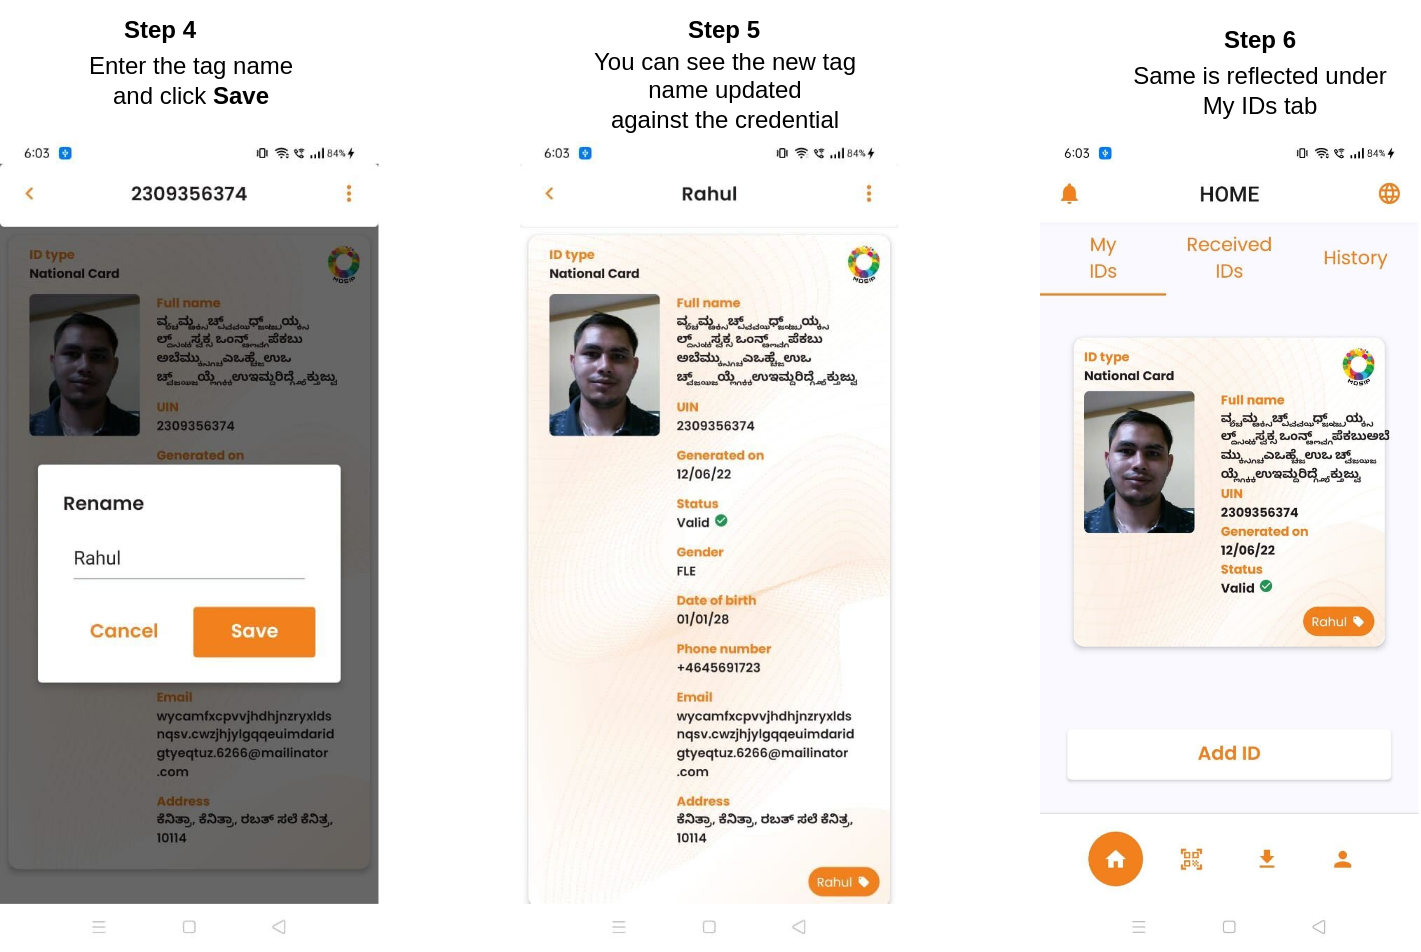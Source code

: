 <mxfile version="20.6.0" type="github">
  <diagram id="9c_dhzM4iJGVlJ9PcyJI" name="Page-1">
    <mxGraphModel dx="1022" dy="468" grid="1" gridSize="10" guides="1" tooltips="1" connect="1" arrows="1" fold="1" page="1" pageScale="1" pageWidth="850" pageHeight="1100" math="0" shadow="0">
      <root>
        <mxCell id="0" />
        <mxCell id="1" parent="0" />
        <mxCell id="hTx3K6DCzhfDZRgwBcLb-1" value="" style="shape=image;verticalLabelPosition=bottom;labelBackgroundColor=default;verticalAlign=top;aspect=fixed;imageAspect=0;image=data:image/jpeg,/9j/4AAQSkZJRgABAQAAAQABAAD/2wBDAAcFBQYFBAcGBgYIBwcICxILCwoK&#xa;CxYPEA0SGhYbGhkWGRgcICgiHB4mHhgZIzAkJiorLS4tGyIyNTEsNSgsLSz/&#xa;2wBDAQcICAsJCxULCxUsHRkdLCwsLCwsLCwsLCwsLCwsLCwsLCwsLCwsLCws&#xa;LCwsLCwsLCwsLCwsLCwsLCwsLCwsLCz/wAARCAZAAuIDASIAAhEBAxEB/8QA&#xa;HAABAAIDAQEBAAAAAAAAAAAAAAECBAUGBwMI/8QAWxAAAQMDAgMDBgcLCAgD&#xa;CAEFAAECAwQFEQYSEyExB0FRFBUiMlJhFiNTVHGS0QgXNEJigZGTorLhJDNV&#xa;coKUobE1NkNkc3SzwSY3whglOERWY3WDJ6NFpMPx/8QAGwEBAQADAQEBAAAA&#xa;AAAAAAAAAAECAwQFBgf/xAAzEQEAAgIBAwMDAwQBAwUBAAAAAQIDEQQSITEF&#xa;E0EUUVIiMmEVcYGRoSNCsTPB0eHwBv/aAAwDAQACEQMRAD8A/SIAAAAAAAAA&#xa;AAAAAAAAAAAAAAAAAAAAAAAAAAAAAAAAAAAAAAAAAAAAAAAAAAAAAAAAAAAA&#xa;AAAAAAAAAAAAAAAAAAAAAAAAAAAAAAAAAAAAAAAAAAAAAAAAAAAAAAAAAAAA&#xa;AAAAAAAAAAAAAAABG5viDaQRuTxJAAAAAAAAAAAAAAAAAAAAAAAAAAAAAAAA&#xa;AAAAAAAAAAAAAAAAAAAAAAAAAAAAAAAAAAAAAAAAAAAAAAAAAAAAAAAAAAAA&#xa;AAAAAAAAAAAAAAAAAAOW1xrOLRtphlZSurq+smbTUVHHydPIvREOgpHTLRxv&#xa;q42Qz7EWVjHZaxcc0RcJlEPE7fUas1n2o3nU1iorY+ns0jrZQPucr+HGqcpV&#xa;axnPcp6LojV0mrYLpbrrbW2+62qbyWupd6SM5tyitXvaqAba4antFs0xUagk&#xa;rYpbdTxrI6aBySNVE7kVOpwju1PU1Dbm3266FnotOO2ufUpVsfPDEvR7ouuD&#xa;H7WNP2zTfY9BY7ZC2ktslyp43sZ3NdLuceg6wp4ZtCXunlROCtBM1fcnDUD5&#xa;3283OKwQ1+mrWy+Pm2q2PyhIUWNUzuRynHW/tO1NJruh0vcdGMo6ipTiS8O4&#xa;smWnh9tyNaZugqi7r2B2WazwwT3Tzc1Kdk7trFcnJM/mOZ0+uoOyi6sk1XS2&#xa;24U1/rWxVN5pHv4zJX8mJKjkT0PDHQD2oAAeXdqWrrjaaumttum8nWRnFkkb&#xa;62OaIh55QXfU9zrm0tJd7nJLJnCJUOOi7Yf9cof+TZ++8++i6KCKOy3C1sqn&#xa;Vcsz4Kx6JuYxqJnDvD8Q+wwezx+BXL0RMz/D5DkTkzcq1OrtDkm6n1DTy4W8&#xa;17Xs6tfM5cY8UVT2Xs31JU6j08slYuainfwnu9rkiop5bqm326mstuqUjqI7&#xa;xV/G1TJ2q13g5dq9EVx2/Yr/AKGuH/HT90x9Rphy8L36U1O/s2en2yY+T7U2&#xa;3D04AHyL6sAAAAAAAAAAAAAAAAAAAAAAAAAAAAAAAAAAAAAAAAAAAAAAAAAA&#xa;AAAAABiVdwo6BIfK6mKn40iRR8RyJuevRqe888uXaFqyq1veNP6V0tS3RLRw&#xa;knlnrEh5vbuTB8u3tjX6IoIHYfxbrTNSDo6fn6jHfiL7y3Zxy7X+0lPCWh/6&#xa;KgZmldfahq9cu0tqjT9NaKtaJa6J8FUkrXMR+w7uhr6S5UUdXQ1EVVTyJlkk&#xa;Tkc1foVDyHXsXG7aK+NKeSozo2dOHG/hOf8AHLyRx2HY6rXdkOntsrJkSmwj&#xa;ms2pycqdPcB3B5NfO3CF15dZdF2Wo1PcY/X4HKJmPeesnmetNNako+HR6Glt&#xa;um7bUulqLnX7Ua9jl55QDU/CXt1kZxWaMsEbPYfOu7/CUiLtuumnK9lL2gaT&#xa;qbHHJyZVwZlhU8+fbezZsmLp2wXuqufy8TpFZn6jv8zsLJHd7HQOn1Bqq3ar&#xa;7O5oHrNV1TeI5O5GJ1VVVQPaqCupbnQQ1tFOyelnYj4pGc2vavRUMTUGobZp&#xa;eyzXW7VLaakh9Z6+K9ERPFSml7vZr3pykrbDLFJbVbsi4aYRqJy247sdMGr7&#xa;SdKu1foK4WyH0atESald4TM5s/x5AYdv7V9N3DR1XqKnWsdTUL0iqIfJ148b&#xa;l5IisQ0f337xG/ymfs3vsVu68RHsWdG+PA6/4mn7Haav1Pqq8azuU9NQ1cjP&#xa;N1Xa6VqtVJGYTfL+WZ1B2RWek18uLBUx01M1lVDevOb1nkm3ZVjkA9PtF1pr&#xa;3ZqW50m/yaqjSSPiM2rhemUXoZ4AAGFcLpb7PS+UXKupqGDKN4lRK2NuV6Jl&#xa;cIeV/dBa2veirBZqqw1/kslRUuZIqMa7e1G+8DbdqnaNctC3zStDQU1LKy9V&#xa;LoZVma5VY1HRp6OFT5Q9JVURuV5Ih4L90b/rj2b/APPS/v057PqOWkp9LXSS&#xa;vn8npG0snFk9hm1cr+ZANXbe0TS91ucdBR3Rsk0z1jgXY5GTqnVI342ux7lO&#xa;lfIyGJ0kjmsY1Mqq8kREPE4pdQ02k9FwX+ystdltdZSvkrUem9GRriJXRInx&#xa;eeW7wOw1hcI9Q6gZoyGqjhptrZ7xJv27YF9WFPypP3QOng1VZJ9Nsv7bjA21&#xa;PbvSqe7azGcd5lWm8W+90KVlsq4qymcqokkbsplO4800Zp9NUdg9mttHWRU8&#xa;8DmzRP2pI2N0c6vYjm/mNbaqmns+rJmXmvfVQ09dNXzeRUkqtqKxGNa/axu5&#xa;eFC1Prge2HJXnWMVHr2yaSpW762vR88yp/soWNV37SptQ2N51TbbJo+fUks7&#xa;X26Kn8pa9n+0aqZbt+nKYPxnD2q6ki7Q6vVtC+Ntyq90aI+NJUYxejGooH7o&#xa;BzehV1AukaOXVEqPu0zOJM1I2sSLPRmE8DpAAAAAAAAAAAAAAAAAPKLRSas7&#xa;N7ld6K3aadqKzV9XJXUz6eoZFLC5/NWPR2PzKbrs+0zeaSbUF91AkdJdNQzM&#xa;kfBTv3JTsYzYxu7vVEO9AHAXbs2fX9lFVpCS71NfM9FdFW1rt796P3sz9Bor&#xa;pWdpGpNKP0tJpNtBV1UXk1VdX1ka07WKmHPY1F3Kqp3YPXABxdztOoNN6NtN&#xa;Bo1sFQ+1cON9PUYb5TC1uFajujXKc1e6XVnaVPbrTX6Yk07ZqaqjqquSoqGS&#xa;SS7FyjI0Zn9J6yAAAA8V7ZKGVl/pK3HxLoEiz3ZRyqcnpW9RWC+R1kzJ3xNR&#xa;csiXHPHI/RdXQUtfAsNXTsmiX8V7UVDT/ALTPXzLS/UPoeN6tjpxvp8tdx/D&#xa;wOR6Xkvn97HbT881lR5VWzT7nuR7lVvEcrnI3uRVU9j7HaKan01UTyx7Gzzb&#xa;m5TGWomMnSR6G03E7c2zUmU/+2hu44mQRJHGiMY1MIickRDHn+rV5OGMGOuo&#xa;ZcL022DL7t7PuADwHugAAAAAAAAAAAAAAAAAAAAAAAAAAAAAAAAAAAAAAAAA&#xa;AAAAAAAAAAAAAAOb1no6j1raYLbXzzx0kdQyaSOJccVG/ir7jz5tbe9A9qer&#xa;K/4IXm8W+8rTPp5rbAkqJsZtVHHsoA8atdJcO0HtUqrtc9LXOz2Z1ifa5EuD&#xa;OE+RXyZ5J9B6XpXT8eltM0dmhqpqqGjZw45JsbtueSLhE6G6AAwrra6S82mp&#xa;ttfEk1LVRrFKxfxmqZoA8buNsodO65s2jbd2dUFbY6xiJPWPpeIrO5VV6pjl&#xa;7zeap0pb9KdnUlLp7SlPdaalq2Vr6B+VyiOy5zPykTongekADi+zBs7tLS1U&#xa;2nINOeWVMk7KSNMO2KvJz07nKdoAB51q/s9uPnx2qtE10dsv6pieOT8HrUTu&#xa;kRO/3nktNT66pbzE+mpdVJrySoVZ3y7FtssX7qMP0+APjBxPJo+Pt4u1N+Om&#xa;cc8HnvbjVX6h7NJptOSVkVclREm+j3cXZ3428z0gAeBds1Feb39z/pVJKSqq&#xa;ro6WklqmNjy/f5M/erkT3k/dFWW5XTQml6egoJ6qWOXD2QRK9W/Fe498AHiH&#xa;b5aq+5as7P3UVFNUpT1kiy8Fm7YivgwevX2z02oNP11oq93k1bC6GTbyXCpj&#xa;kbEAed1GjNV3mjgsuoL7bqmyQvYsnApHMqKprFRUa/Lla3OOatOnr9GaautY&#xa;+suFgt1ZUuxmWelY9y4TCc1Q3oA5XQWjKXRelYLVGymWoRPjpoIuHxlyqoq/&#xa;mMer7OqF0VAy1V9VaXUEMtMx8O2RXxy4V6O3ouVVUzk7IAYVqt0Fos9HbaZu&#xa;2CjhZTxJ+SxqNT/BDzSs0imse3x90roWrbNNU8MUad0lQqcRPqo5D1g+UcMc&#xa;W/hsa3cu5cJ1Ve8D6gAAAAAAAAAAAAAAAAAAAAAAAAAAAAAAAAAAAAAAAAAA&#xa;AAAAAAAAAAAAAAAAAAAAAAAAAAAAAAAAAAAAAAAAAAAAAAAAAAAAAAAAAAAA&#xa;AAAAAAAAAAAAAAAAAAAAAAAAAAAAAAAAAAAAAAAAAAAAAAAAAAAAAAAAAAAA&#xa;AAAAAAAAAAAAAAAAAAAAAAAAAAAAAAAAAAAAAAAAAAAAAAAAAAAAAAAAAAAA&#xa;AAAAAAAAAAAAAAAAAAAAAAAAAAAAAAAAAAAAAAAAAAAAAO4CidOgyhyeqNU0&#xa;tNSzUdNNuq1THo9Gr71Oe0nqVLVPMytlldFLjHfhTy7+pYaZYxf/AKHoY/T8&#xa;t8U5Ij/D09EwD401RFVQtlhe2SN6clb0PuelExMbh5+tdgAGQAAAAAAAAAAA&#xa;AAAAAAAAAAAAAAAAAAAAAAAAAc/PrfTdNqJlilu9Oy6Pe2NKXPpK5eidAOgA&#xa;NHftYWDSywNvd0goVqM8Li/j464wgG8BjUNbT3KggraSVstPPGkkb29HNVMo&#xa;qGJetRWjTtJ5Td7jT0MPc6Z6Nz9Cd4G0BwtB2zaCuVYlLBqGFki9OLE+Jv1n&#xa;NRDtYZWTwpLE9r43Jlrm80VPcB9QaC/a005pieOC9XanoJJW7mtkXqifmM+z&#xa;Xq3X+2suFrqo6ukkVUbJH0XHJQNgAczdu0LSlguL7fdL5S0dUxEVYn5yiL+Y&#xa;DpgYdNcqOqtMdygnY+jkiSZkqdFZjOf0HL/fc0F/9T0P6V+wDtAcX99zQX/1&#xa;PQ/pX7Do7LfLbqC2pXWusjq6VyqiSR9OQGxAAAAAAAAAAAAAAAAAAAAAAAAA&#xa;AAAAAAAAAAAAQCOiHF6j1bNHUrbrSm+o9VXo3O1fBDnzZ6Ya7s24cNs1umrr&#xa;pKiCBMySsjT3qiFIbjRz8oaiJ/8AVeink1yoa5tdFBVP41XMiLw85VMryRVF&#xa;0sk1nuEVO96IkiNVkncnj+hTyLeqZI3MY+0PVr6Zj7R7neXsKKioTnkeb0l7&#xa;u2mKxlPckdPTL6rs55e5T0GkqoqynZPA9HMcmUVD0+PyqZu3ifs83Px7YdT5&#xa;hkgA7HOAAAAAAAAAACveaXVVxdbLFLIx22V3os+lTdnH9on+hYP+On7qnJzL&#xa;zTBa0fZ0cWsXzVrLzpVVVyvNVIAPz3b9BiOzsez+5PbXSUD3fFvTfGnh4noi&#xa;dDynRXLVFP8A2v3VPVvcfaej5Jvg7/D4v1bHFOR+n7LAA9l5QAAAAAAAAAAA&#xa;AAAAAAAAAAAAAAAAAAAAAAAB+ZNTf/FdQ/8AP0n+R+mz8odps9yp/uhpZrPF&#xa;xrlHUU600e3O6RGptA/V5+evupP5zS/0VP8A/qLfCvt2/oH/APxGnnvahdtc&#xa;3R1sXWtB5Hw0l8l+KSPPqbwP0to2vgtPY7ZLhUrsgpbPDK73NSJF/wAjwLSt&#xa;mr+3LtDrbheKuWKhpcPekf4jFVdkTT1S8Ocz7leNWdfMlP8AoVrDTfcwRMbp&#xa;a9SInpuq2ov5mAbe/fc9aSrrQ+K0wS22sRPi5uM56Kv5SOVTkewTVtztGqqr&#xa;Qd4c7DOIkLHuysEjPXYfog/MFL8V91k9W99zen6WAZX3T3+tNk/5R375ufuc&#xa;b7NSVN60fW8pKWRZok96LskT9ODTfdPf61WRfCkd++Na57O+3Kz6ohbwaG5I&#xa;yaVO7mm2X/DBR+jqipjpKWWomdsjiYsj18ERMqfiHVdzq9VX26anlZiGpqsf&#xa;1MoqsZ+ZjT9J9vWp22Ts3kpoJ2sqLq5KdnisfV6p+Y8c1pp5NM9i2k6d8TY6&#xa;q4VEldN9KsTb/hgg/QelcfeTtP8A+Dj/AOih+fuw7RFk1rfLpT3unfMynpmu&#xa;jRj1b1cfoHSv/kpa/wD8LH/0UPzN2XXHWdtulbJoyhbWVDokSoTYjsNzyA/Q&#xa;P3gOz/8Aoyf+9P8AtOy01pm2aSsrLVaIXQ0kblejHOV3NevNTxb4UdvH9BN/&#xa;u7D3igWZ1BTuqW7Z1jbxE8HY5gZIAAAAAAAAAAAAAAAAAAAAAAAAAAAAAAAA&#xa;AAAADSaoubrXYppo/wCcXDW/Sp55Yrq+zyvnbQ+USu6OXPJPcdf2iIvmKHHy&#xa;yf5KbKxcFNMUmEbjgN/yPC5NJy8nXVrph6+DJXDxu9d9U6eesvc0mo3XZ9Px&#xa;XpzRncnLCH3v+oJ71TNbNQrEsS5R/M22gFYl0uHE29E/zU6DVvBbper9X1U/&#xa;zOLHhm/Htbr8/DsyZ6U5NaRTxqIcVPqOeuscdvnoOMjWoiS7ueUTCONv2fXK&#xa;Rs09ul6Y4jE8PE2uhlY3TcaP253Ox+k09uwvaZLwfUy7P1TZiralsWWbb32/&#xa;w15L1vXLiiuoju9DAB9M8AAAAAAAAAAAFV6HA6/u1PNHHbo/TkjejnY6JyVM&#xa;HfGjqNH2eonfNJTZe9cu9N3Nf0nDzcV8uLox/Lq4mSmLLF7x4eTA9FvWm7Pa&#xa;7a6pitK1Gzqxsrk5Gq0/R2m+VboksToo2Jzk4zsIfLW9KyVvFJmNvqK+rY5r&#xa;N4rOo/s0Wnq+K2XuCpm9GNuU5e9MHrtPPHUQtlicjmOTKKnQ0qaIsXzP/wDq&#xa;O+02tDQ09to2UtMxI4mdG+B9B6dxcvGrNLa0+f5/Jxcm0XpE7ZgAPXeaAAAA&#xa;AAAAAAAAAAAAAAAAAAAAAAAAAAAAAAAfmTU3/wAV1D/z9J/kfps86uPZBQXH&#xa;tLh1k+5VLKiKaKZKdGpsyzoB6Kfnr7qTHG0v9FT/AP6j9CnB9o/ZdRdoz7ct&#xa;XXz0fkKSY4KIud6Inf8AQBaw2Zuoewq22h7tiVtkihz4ZiREU8Z7EdUw6C1f&#xa;dNO6he6hbUPRnx3JscrO4/R9htLLDp2gtUcjpGUNOyna53VUa1Gp/kcnrzsi&#xa;0/rx6VNU2SiuCcvKoPWVPBydFA3161pYLBZ33GtudO2na3cmyRFV+O5qJ1PB&#xa;Ox6lrNads1dq2aDg08MktQ7wRz+TG/mOmpfuYbU2bNTqCski9iOJsZ69p3Td&#xa;q0taI7baKRlLTM/FTqq+Kr3qB4B909y1VZP+Ud++d32yaZdqDsfgqom5qbXE&#xa;ypZ/V2oj/wDA23aL2SUPaFcaSsq7lUUa0sSxNSJiL1O5S3wrakt8jeJBweC5&#xa;F7242/5AflCz1db2rar0fp+oa5ILXTtp5fexi7nu/OxGId5908iMoNPtbyRJ&#xa;Jf8AJDudAdkFp7PrxVXKlrJ6uaaPhM42E4bM5XBndovZnR9osNDHV189G2jc&#xa;5U4TUXOUx3gfXSv/AJKWv/8ACx/9FDxb7mutpKHUt6dVVUFOi0jMcR7W/jn6&#xa;Dtthituj6awMlc+Kno20aSL1wjNmTyX/ANmCz/8A1FXfqWAewfCGy/0vb/7w&#xa;z7TLpqqnrIeJTTxzx9N0bkcn+B4p/wCzBZ//AKirv1LD03QmjafQ2mGWWmqp&#xa;KqNkjpOJIiIvP6AOlAAAAAAAAAAAAAAAAAAAAAAAAAAAAAAAAAAAAAaXUts8&#xa;62SWnZ6+NzfpQ85sdliu9U+mfW+Syp+IrOvj3oevcvA4/UmkFq6jy+2u4dUn&#xa;NU6Iqp4L3KeNzuJ12jLEb18fw9ThcrorOKZ1vxP2cl5h2akdZ5anh5XDJcdc&#xa;plOWT7ag0ylhiic+s475Vwjdm3kn51MW5yXTyyOSuifHUQckkVmFXC5T3LgV&#xa;11q7xcYqmSHiLHhGRo1VTl9p4P8A04ranT3+P7PciMs3rfqjWu7NqtMx0Flj&#xa;rquu4cjmoqQ7Oaqvd1Nx2fWx7XTXGRNqL6DPf4qfCg01dL/VpV3hz44e5i8l&#xa;x4Inch3tPTxU0DYYY2sjamERO49fhcOJvGXWojw8nl8uYxzi6tzP+o/hkAA+&#xa;geKAAAAAAAAAAAAAGCjY2s9VqIXBjqAABkAAAAAAAAAAAAAAAAAAAAAAAAAA&#xa;AAAAAAAAAAAAAAAAAAAAAAAAAAAAAAAAAAAAAAAAAAAAAAAAAAAAAAAAAAAA&#xa;AAAAAAAAAAAAAosbXJhWtIbDG3oxqFwYdFfsu5SADNAAAAAAAAAAAAAAAAAA&#xa;AAAAAAAAAAAAAAAAAAAAAAAAAAAAAAAAAAAAAAAAAAAAAAAAAAAAAAAAAAAA&#xa;AAAAAAAAAAAAAAAAAAAAAAAAAAAAAAAAAAAAAAAAAAAAAAAAAAAAAAAB8uMn&#xa;gOKnskYGDLUCeKnsjip7JGBgagTxU9kcVPZIwMDUCeKnsjip7JGBgagTxU9k&#xa;cVPZIwMDUCeKnsjip7JGBgagTxU9kcVPZIwMDUCeKnsjip7JGBgagTxU9kcV&#xa;PZIwMDUCeKnsjip7JGBgagTxU9kcVPZIwMDUCeKnsjip7JGBgagTxU9kcVPZ&#xa;IwMDUCeKnsjip7JGBgagTxU9kcVPZIwMDUCeKnsjip7JGBgagTxU9kcVPZIw&#xa;MDUCeKnsjip7JGBgagTxU9kcVPZIwMDUCeKnsjip7JGBgagTxU9kcVPZIwMD&#xa;UCeKnsjip7JGBgagTxU9kcVPZIwMDUCeKnsjip7JGBgagTxU9kcVPZIwMDUC&#xa;eKnsjip7JGBgagTxU9kcVPZIwMDUCeKnsjip7JGBgagTxU9kcVPZIwMDUCeK&#xa;nsjip7JGBgagTxU9kcVPZIwMDUCeKnsjip7JGBgagTxU9kcVPZIwMDUCeKns&#xa;jip7JGBgagTxU9kcVPZIwMDUCeKnsjip7JGBgagTxU9kcVPZIwMDUCeKnsji&#xa;p7JGBgagTxU9kcVPZIwMDUCeKnsjip7JGBgagTxU9kcVPZIwMDUCeKnsjip7&#xa;JGBgagTxU9kcVPZIwMDUCeKnsjip7JGBgagTxU9kcVPZIwMDUCeKnsk8VPZK&#xa;4GBqBbip7IKgagAAUAAAAAAAAAAAAAAAAAAAAAAAAAAAAAAAAAAAAAAAAAAA&#xa;AAAAAAAAAAAAAAAAAAAAAAAAAAAAAAAAAAAAAAAAAAAAAAAAAAAAAAAAAAAA&#xa;AAAAAAAAAAAAAAAAAAAAAAAAAAAAAAAAAAAByusb3V2h9J5I5qb92cpnpg39&#xa;urWXC3w1UfSVqKctreNstzs8aty10ipj3K5p9tIzPt1fV2Sb/Zu4kXvap5FM&#xa;968q1bft/wDp6VsNLcaJiO8f+HW+pnwONodVVVbq5KOJWeRq5Wpy5qiIbfVd&#xa;y83WN6R/z83xUfjlTlLPb/Nms7dTL6yRZd9KtVVMeXyLxlrWniJja8TDScVr&#xa;Xj47f4ehtnjc/Yx7VVOqIfQ4e4otj1xFVtTbT1nJ/hnop1txrGUNulqpOkbF&#xa;U7cfJi3V1Rrpcl8Ounp+WQyWN79jXtVU7k6oXOW0PRvSimuNQ7M1W9XfmQ6k&#xa;24ck5KRaY015KRjtNYnwAA3tYAAAAAAAAAAAAAAAAO4EO9VTGfBDhbbctRXm&#xa;rqmUtZExIH4XexPFTJqbpqKwtbNXNgqaXKIro+SoYej7jSUFdcvKp2Q73pt3&#xa;uxnCqZmqNQUVZa30FG9tTPOqNRI+aJzPBpeIw9fX+r/98PavWfd9uKR09vh1&#xa;VHVR1lJHURc45Go5PzlpZ4YEzLK2NPF2ENNBK7TujGulTMkEXq+/uQ01l0/5&#xa;9hS53ad87pObY84RqHfPJtGqxH6phwxgr+q8zqsdnaRVEM7N0UjZE/Idk+hw&#xa;l4s66ZVLlapXsa1USSNXZRyG1veonU+moqqm5SVKNRv5OULXl6iYyRqYJ429&#xa;e3O4lv5aungVElnZH7nuRD6Me2RqOjc1yL4HKW7RNPLAk10c+oqJUy7c9eSq&#xa;VprHcrDfI1trpJ6CX+cY9yegSM+XtM07E4cfeIt3j/TsO4x1uFKyXhuqI2v8&#xa;HORFOd1bdKltRTWqifwpalUy9O5Ogh0NbG0uJN8kq9ZN2FLbk2m01xxvSRgr&#xa;FYtknW/DqGqipyXkc/UWPiashuXluzYifFeOE6J7jV2eeewajSyyTunppkzE&#xa;q9WFq3n2l0f/AA//AEuNds9clYm0eJ1psrgtjtMVntr/AIdek8bnqxHtV6dU&#xa;TqfU4i6Ilk1vT1yJiKr9B/09Drq+rZR2+apk9SNiu/QdOPkRPVExrpaL4enp&#xa;6fl9WSxvdtSRquTuTqRLNFC3dI9rU97sHIaSj4Fvrr3P1m3P/sp1Me1W5+rZ&#xa;ZK+5Sv4KOVscKOwho+rmaxqO8/H8Ns8aItbc9odrDU09QuYZWSf1XIffvOIu&#xa;+l47TSvuNqnfTzQJnajuSohs26l/8IedFa3jY27e7dnaZV5WpmMka1DGePuI&#xa;tSdx4b2aqgpscaVkf9ZUQ1uo6r/w1VyQy/7PkrFNBZtLJeIUuN2kkmkmTKN3&#xa;Y9FT53/T7rHbpprdNJ5LJ6MsD+ac+9DRk5GWcU36f06/y3Y8OOMkU6u//Dod&#xa;IyPl0zTOkdveucqq5X1lN2aLRn+q9N+f/NTendxZ3irP8OXkRrJaI+4ADpaA&#xa;AAAAAAAAAAAAAAAAAAAAAAAAAAAAAAAAAAAAAAAAAAAAAAAAAAAAAAAAAAAA&#xa;Bx2sf9N2b/i/+ppbVMDrdV0V7gTnCqRy+9qm2vNi861lDUJPw/JH7sbfX5ov&#xa;ingZ9dRx3CgmpZPUlarTyr8e1pyT/bTurnrWKR9vLlIpW6m1hE9vpUdAxHov&#xa;crlFV6PaXS/8P/0qb3T1hZYaN8KScaSR25X7dpSTT/E1NHdvKMcNMcPZ7lTr&#xa;kxjj3mlZtH6txMtnv0i0xX9utQ+WsLZ5fY5HNb8ZB8Y383U52svD75ZrZbou&#xa;c1S5El923x/zO+mVqU7ldjaiL18Dh9E26Ka7VdwjbiBirHEi+8x5WOfdrFP+&#xa;7tP9oXj3j2ptf/t8O2pYI6aljgibtjjRGonuQ+wB68RFY1DzZn5AAZIAAAAA&#xa;AAAAAAAAAAAdxDvVUnuBJ8EPP9J2ujuVdcvKoI5eHIm3PdlVLUEUemNXvpZm&#xa;N8nqf5qTbzZ4czorBp5bLUVcnlHG8pVFxs24xn3r4l9QWCO+UrY1k4UjFzHJ&#xa;tztPGjhTXHFoj9UPUnlRbJasz+mYU1dA+p01UNjbnCI7HuRcqc5p/S9Bd7ZH&#xa;OtbVNf0c1j24aqfmO1o6Z8NBHBUS8d7W7VfjGTn6rRysqXT2mukoVdzVjebT&#xa;Zn482vGXp321prw5orScUW1/LX3TTNmtcKOrLhWJG7kiclz+ZGjVNCyn07bZ&#xa;Kbe+CnVPX64VOSqbKj0h/K0qrnWy10jebUf6qHQ1NJFVUz6eVjXRvTG1TGvF&#xa;m9bdunfhlPI6LV/VvX+kUVVFWUcc8Lmvjc1FQw6y/UVHcIKJ7ldPMqbUYmeq&#xa;4TJpV0dV0r1S3XeWniX8ReZn2fS0NtqPK5531dV8pIb63zzqvTppmmGN26t/&#xa;aGh1lStXUVFJOr46eVEjV7OWzCmxj0LQPj3eXVn12/Yb+52umulI6nqWZavN&#xa;F70XxQ534IXGFvCpr5PHB3M29E/Mpz343Tktbp6olvpyOqkV6unT4UFns1Pq&#xa;iKGOsqpqqH0sLhW8kzzVELVvLtNov+H/AOlxvLLp2msqPViq+eT1pHdVKTaf&#xa;4upYLtx8cJmzh7evJU6595lHGt0RERrvtj9RHVO5320pq+2+X2ORY+ckPxjf&#xa;zdTnbjeJbrpugo4+dRVuSN35lwd85EcxzVbyU5m16Ljt13St8o4kbcrHHtxs&#xa;z78l5GDJN94/Fu0scGWlaav8eGyqrbw9MyUNO3pBw0Tx5HHaZ0/RXejestVP&#xa;HNE5UcxjkT6OSoej9xzdx0gyerdWUFS+hqH81dH0UvI427VtWNxHbRg5Gq2r&#xa;M638tbcNKWm20qzVNwq2RJ+Unf8AmIuNtp/gJi3ufJC13FRXphVTPMy4tGyz&#xa;zo+7XKWsY3ozoh06U8aQcHY3h4247seBjTi9UW/T0xMaZW5HRr9W9f6avTVd&#xa;DW2SmWNzVWONGKngqIY2tK2Km0/LE5zd82GNQxJ9FOiqXTWy4Po93ViZ/wCy&#xa;oWTRSSU83lVfLU1MjFa2aTmkefBMi3vzi9rp761tK+xGSMnV2+zN0b/qxTfn&#xa;/eU3xr7LbfNVqio9/E4f423Gcrk2Hed/HrNMdaz8Q480xbJa0eAAHQ1gAAAA&#xa;AAAAAAAGlu1/ba7nR0iwuk8qejd3TblUQ13vXHG7M6UtedQ3QBp71fktE9JG&#xa;sPE8ofs9bGBe9cdeqfBSlrz0w3ANJqN12ZSRutCenu9LkmcfnNrS8XySLyjb&#xa;xdqbsdN2OZjXJu0114JpqsTt9gAbmADUU1/iqL/Na0icj4Wbt/cvQ25rpkrf&#xa;9rK1LV7TAADYxAAAAAAAAAAAAAAAAAAAAAAAAAAAAAAAAAAAAAAAAay/09XV&#xa;WaWnoWtdNIm3m7GEXqTYbWlptENLtbvRMux3u7zZA0+1Xr9z5bPcno6PgABu&#xa;awAAAAAAAAAAAAAAAAAAAAAAAAAAAAAAAAAAAAAAAAAAAAAAAAAAAAAAAAAA&#xa;AAAAAA4vV6o3UtmVdqIkifvIdocTrSFk9/tML25jkejVT3K5EPO9Q/8AS7fe&#xa;Hbwde53+0/8Ah1rbjSY/CovroclrCeGe4WrhSsfibntwvehtfgTZPmq/Xcc/&#xa;qKyUNpr7Z5HHs4kvPLlXoqeJzcq2b2tWiNdm/ixi9yNTP+m81ncKigs0MlLJ&#xa;wnrKiZTwwplXy8utFgSqREfK7axuemVQ1uv/APQUCf8A32/uqbmsttPdLGlL&#xa;ULhrmphe9FTvQ2TN5vetZ+I01RFYpSbR220EVq1JVUiVXnjZM5EVI09Uz7Dc&#xa;q66W6rpqlvCq4Mx79uEyqKiKYLbdqSyRo2jqIq2nZ0ZJ1RDcaevyXeKVj4OB&#xa;UQriRhhh1ForMzE/aflnl3NZtERMfx8ONo7dcpNW1VNHcNtU1uXT7eqcjtYZ&#xa;J7LY3yXKq8odFlyvx3dyGhtWfvkV/wDw1/8ASbHXCSLpyXb6u5u76MmHHr7O&#xa;K+Svxttzz7uSmO2tahraZ+oNSp5RFVJb6NeTEb1UTVt+0zK19dK2tonKiK7v&#xa;Q6TT+xbDSLH6vCaYWs1YmmKlXfk4+nKGycU1xe7Fp3prrlicvtdMdPjwyLzW&#xa;ubpmaspH4Xhb2vT3nL2+p1JfbbGlNUJFGzKPndyV659ydxsI0enZl8Z8gv6D&#xa;P0SiJpWn96v/AHlMf1ZstY3qOllquHDaYiJmLaa65XCtsmo6BZqhz6SZEY5n&#xa;cjkTCqdej0Vu40Wr7d5fYpNrcyw+m383U1cmo86FSXf/ACl6cD37jb7k8e9q&#xa;28a3DV7fvUrNY7+GVp641l2v9dUq93kMXxcbO5VOpNRpq2+a7JBEv84qb3fS&#xa;pt06HXxYtGOOvy5s81m89PiOwADqaAAAAAAAAAAAAAAAAAAAAAAAAGFPdaSn&#xa;uENFLM1tRL6rMLzIuN3orTw/Kp2xcTO3KKucfQcxfv8AX+2fQ3/NS2uWo6vt&#xa;LVbuasiov6Wnl35V4reYj9s6d1ONW1qRPzDbpq+zry8tb+hTaUtbTVsXEp5m&#xa;Ss/IdkxUsVsezC0NP9RDmL3an6ambdLUvDjRyJLFn0cGc5c2KvVeImP4Y1x4&#xa;sk9Ne0u5BrJr3TU9kS4u/mlja9ETque40LdT32oiWpp7Pmm6pucu5UN1uVSm&#xa;oa6YL28OxBqLDf4b3TK9jeHIzlIxfxVNub8d4vWLV8NN6WpbpmAAGxiAAAAA&#xa;AAAAAAAAAAAAAAAAAAAAAAYVPdaSrrJqWGZr5ofXZhfRwuDMX1VOL0v/AK43&#xa;f6XfvHLmyzS9ax8t+LHF62n7OgqtR2ugq3U9TVNjlZjKYXvTJSLVVmlVWpWx&#xa;fn5f5nP+TQ1PaVUxyxtkZsTkrcp6iHRzadtVRE5j6GLC+DML+lDmplzZOqa6&#xa;1E6b74sOOKxbfeIbGKRk0aOjcj2LzTHNFPocPTpPpPUUVEj3PoKtcMRXeopv&#xa;77qCKzRRpwuPPNyjjTvNtOVXomb9pjy1240xaIp3ifDcg45+p71RNSeus+ym&#xa;71Y7mh09vrobjRR1MHpRvTKGzFyKZJ1Vrvgvjjc+GUADqaQAAAAAAAAAAAAA&#xa;AAAAAAAAOX1Faaytvtrnp4t8UEiLIu5EwiKinUA05cUZa6lnjyTjncCdDmtU&#xa;2qrrqu3PpYuIkMm5/pImEynidKBkxRlp02ZY8k47dUOc1hbau5WuKGji4kiS&#xa;oqpuROWF8TJvFk862VtLv4cseFYvg5EN0MczCePWZmfvGljNasREfDi46jVt&#xa;LD5L5FFPtTaku5PtQ2embJUWxamprHtdUVK5djoh0INNOJWtotMzOvDZfkTa&#xa;s1iIjbj7pZrrSagfdLU2KV0qYVjzc0sNXc7E+G8U7Y5JctVjPDu71NuDZTjV&#xa;pM6ntPwwtntaI7eHEw0Go9PfEW9sVZSZXai9Wf4oT5nvuoZY1u6spqZi54Uf&#xa;VTtQavoo8dU9P2bfqreYiN/dq73Qvm07UUdLFl6xbWsTCHz0tRT27T8FNUs4&#xa;czd2Wcl6uVe43HeO86PYr19f8aafdnp6Pjyo5qK1yKec2+0I/WL6Fi5o6eXj&#xa;be5MHe3Kp8jts87W71YxVRqJzXwQ0eirdJT0M1ZUt/lFS7cu/rhDj5OOMuWl&#xa;deP/AA6ONknFjtb/AA6gAHqOEAAAAAAAAAAAAAAAAAAAAAAAAAAHF3//AF/t&#xa;f0N/zUtrb8Os/wDxV/zaVv3/AJgWv6G/vKNeSJDVWqVejHuVfzK08HLGq5P7&#xa;w9jF+/HH8f8Ay7Nvqmi1jI1umand3oiJ9OTXt7QKFybY6Sqe7w2t+0xpKa6a&#xa;urI0qad1Hbo13Yf6zjqy54vj6MfeZcuLBbHeL37RDIp7NJdNB01Lu2TbEe3P&#xa;0qqHypNQXCyUrKW52t/DjRG8WPmmEN7eoa6Oy7bO7hyRYwiNRctTuTJpIdcU&#xa;zKXg3ClnbVNTDmbE6mm9a47RG+mYj/Ddjm2Ws9txvx8w3FgktNS2ertrWo+V&#xa;cy9UXPvQ3RyOjaSdauuuD6fyeCoXMcZ1x38S02xxMxpx8isVvMRIADrc4AAA&#xa;AAAAAAAAAAAAAAAAAAAAAAAHcpxemP8AXK7/ANZ37x2nicXpj/XO7/1nfvHn&#xa;8mP+pj/v/wCzswT+i/8AZNOv/wDJ9T/w0/cQ7M8+uF0is/aBU1UySOYjETDM&#xa;d7ENmmu4Z020lvqp5O5Nqf8AbJo4+emPqi33ltz4bX6ZrHxD4a4y+stsEf8A&#xa;OrJ6H6UQzdTWWrq5qS40G19RT/iL3oi5PhabPX3G9Jebs3h7f5mD2TM1HU3e&#xa;31MFXRfG0jf52JG5UwmnVF8t47Tr/hsi3TamOkxuI/x/ZhLqtqxrS3q3S0yP&#xa;TavoqrVQ6S1R0UdviSgRvky827OaczlLjrChuNvdTxUkss0ybUZsTkpvNJ0E&#xa;9vsMUVSm2Trs8MqbOPk3k6Ynca86as+Ppx7mOn+G7AB6zzwAAAAAAAAAAAAA&#xa;AAAAAAAAAAAAAAAAAAAAAAAAAAAAAAAAAAAAAAAAAAAAAAAAAAAAAAAAAADa&#xa;g2IAY6gOGnsgAkViPBsKLFG5UVWNVfFWlwWYifKxOvAADJAAAAAAAAAAAAAA&#xa;AAAAAAAAAAAAAAAAG1AAI2N9kbG+ySDHphdyAAyRRsUaLuRjUX+qXAMYiI8L&#xa;M78gAMkAAAAAAAAAAAAAAAAAAAAAAAAAAAAAAAAAAAAAAAAAAAAAAAAAAAAA&#xa;AAAAav4S2j+kKf8AWIPhLaP6Qp/1iHP9Ri/KG32cn4toDV/CW0f0hT/rEHwl&#xa;tH9IU/6xB9Ri/KD2cn4toDV/CW0f0hT/AKxB8JbR/SFP+sQfUYvyg9nJ+LaA&#xa;1fwltH9IU/6xB8JbR/SFP+sQfUYvyg9nJ+LaA1fwltH9IU/6xB8JbR/SFP8A&#xa;rEH1GL8oPZyfi2gNX8JbR/SFP+sQfCW0f0hT/rEH1GL8oPZyfi2gNX8JbR/S&#xa;FP8ArEHwltH9IU/6xB9Ri/KD2cn4toDV/CW0f0hT/rEHwltH9IU/6xB9Ri/K&#xa;D2cn4toDV/CW0f0hT/rEHwltH9IU/wCsQfUYvyg9nJ+LaA1fwltH9IU/6xB8&#xa;JbR/SFP+sQfUYvyg9nJ+LaA1fwltH9IU/wCsQfCW0f0hT/rEH1GL8oPZyfi2&#xa;gNX8JbR/SFP+sQfCW0f0hT/rEH1GL8oPZyfi2gNX8JbR/SFP+sQfCW0f0hT/&#xa;AKxB9Ri/KD2cn4toDV/CW0f0hT/rEHwltH9IU/6xB9Ri/KD2cn4toDV/CW0f&#xa;0hT/AKxB8JbR/SFP+sQfUYvyg9nJ+LaA19Ne7bVzJDBWxSSO6MRyKq4NgbKX&#xa;raN1lhNZr2tGgAGxiAAAAAAAAAAAAAAAAAAAAAAAAAAAAAAAAAAAAAAAAAAA&#xa;AAAAAAAAAAAAAAAAAAAAAAAAAAAAAAAAAAAAA5T73ts+XqfrN+wfe9tny9T9&#xa;Zv2HVg4foeP+MOr6vN+TlPve2z5ep+s37B9722fL1P1m/YdWB9Dx/wAYPq83&#xa;5OU+97bPl6n6zfsH3vbZ8vU/Wb9h1YH0PH/GD6vN+TlPve2z5ep+s37B9722&#xa;fL1P1m/YdWB9Dx/xg+rzfk5T73ts+XqfrN+wfe9tny9T9Zv2HVgfQ8f8YPq8&#xa;35OU+97bPl6n6zfsH3vbZ8vU/Wb9h1YH0PH/ABg+rzfk5T73ts+XqfrN+wfe&#xa;9tny9T9Zv2HVgfQ8f8YPq835OU+97bPl6n6zfsH3vbZ8vU/Wb9h1YH0PH/GD&#xa;6vN+TlPve2z5ep+s37B9722fL1P1m/YdWB9Dx/xg+rzfk5T73ts+XqfrN+wf&#xa;e9tny9T9Zv2HVgfQ8f8AGD6vN+TlPve2z5ep+s37B9722fL1P1m/YdWB9Dx/&#xa;xg+rzfk5T73ts+XqfrN+wfe9tny9T9Zv2HVgfQ8f8YPq835OU+97bPl6n6zf&#xa;sH3vbZ8vU/Wb9h1YH0PH/GD6vN+TlPve2z5ep+s37B9722fL1P1m/YdWB9Dx&#xa;/wAYPq835OU+97bPl6n6zfsH3vbZ8vU/Wb9h1YH0PH/GD6vN+Tnbbo2gtddH&#xa;VwyzK+Poj3JjmmPA6IA6MWKmKOmkahpvktkndp2AA3NYAAAAAAAAAAAAAAAA&#xa;AAAAAAAAAAAAAAAAAAAAAAAAAAAAAAAAAAAAAAAAAAAAAAAAAAAAAAAAAAAA&#xa;AAAAAAAAAAAAAAAAAAAAAAAAAAAAAAAAAAAAAAAAAAAAAAAAAAAAAAAAAAAA&#xa;AAAAAAAAAAAAAAAAAAAAAAAAAAAAAAAAAAAAAAAAAAAAAAAAAAAAAAAAAAAA&#xa;AAAAAAAAAAAAAAAAAAAAAAAAAAAAAAAAAAAAAAAAAAAAAAAAAAAAAAAAAAAA&#xa;AAAAAAAAAAAAAAAAAAAAAAAAAAAAAAAAAAAAAAAAAAAAAAAAAAAAAAAAAAAA&#xa;AAAAAAAAAAAAAAAAAAAAAAAAAAAAAAAAAAAAAAAAAAAAAAAAAAAAAAAAAAAA&#xa;AAAAAAAAAAAAAAAAAAAAAAAAAAAAAAAAAAAAAAAAAAAAAAAAAAAAAAAAAAAA&#xa;AAAAAAAAAAAAAAAAAAAAAAAAAAAAAAAAAAZGQAGRkABkZAAZGQAGRkABkZAA&#xa;ZGQAGRkABkZAAZGQAGRkABkZAAZGQAGRkABkZAAZGQAGRkABkZAAZGQAGRkA&#xa;BkZAAZGQAGRkABkZAAZGQAGRkABkZAAZGQAGRkABkZAAZGQAGRkABkZAAZGQ&#xa;AGRkABkZAAAAAAAAAAAAAAAAAAAAAAAAAAFXLgArsHy4qq7DG5KoizzbE6J1&#xa;Uy+EzZsRvIxmdEPhw5l9lBwJvaZ/ifbYnIelnO7kY9Urp8VhmTpsHCm/JPt6&#xa;XfzCP9HO0dRp8eFN+SOFN+SffcnIsXZpjcKb8kcKb8kyQNjG4U35I4U3tMMk&#xa;gbNMfhTe1GVVJkb+KZQJ1SaY22X8knZN+SfVY2quVGHb/cTqldPlwpvajHDm&#xa;9qM+rJMr6uCyKi9B1J0vhwpvaYOFN7TDIIVUHUunw2Te1GVVJU9k+65UhEQn&#xa;VJ0w+CcVVx6JfZN7UZ9MIV9JOo6pg6YU4c35I4c35J9GOy0sXqOl8ds35I2y&#xa;/kn1VSvNSTeTph8l4qKieiTiX2mn2wUVMc0HVK9MK7ZvyRtm/JLsdlpYvXKd&#xa;L44m/JGJvyT7FcjrlemHxzLnHol9s35JOzK57yWOXvJF5Wax8K7ZvyRtm/JP&#xa;qB1Sx0+W2b8kYl9pp9Sqphcl65IrCm2X8khElX2T6NXcXEWkmunx4c35JCpK&#xa;i/in3IVEUTaTUPnsm9qMcKb2mH1Y7KuQuOo0x+HN7TSqpKnsmRnJCxorSdUm&#xa;vu+XDm9qMcKb2mH2Re4sZdRpj8Kb2mFUSVVx6JlHzX2tpOpNPnw5vajHCm/J&#xa;MhpJlsYyxTfkjhze1GfdVIjRe8nUafHhTfkjhTfkmSQql2MfZN7UYSGZUzuY&#xa;faNmHuz3n1ESSxeDN7Tf8RwZk/GZ/iZKrgdRtGKkM6/jNJ4U3iz/ABMojJdj&#xa;G4M3tNISGZfxmGSWHUMXgz+0z/EcGb8kyOpZB1DF4MyfjM/xHCmTluYpkqvg&#xa;EQmxjcCbxZ/iRwpvyTKXwDS9QxuDP7TP8SEhnX8ZpkqvchPRo6hiOWRnNzCz&#xa;JEUyOpiTx8BUez1O9PARI+4PnG7J9DIAAAAAAAAAAAAAAAAAAAPhM7DT7qY1&#xa;R6gH1okTgbu9xkHwolTySM+6mEqAAgEKiKSAKrG1ceiFRclgTQojlyGSZbz5&#xa;FiFRFIoiorSSit9HCcgu5MYGzS4Kbl34VpKORR2NLAEKqIQTg+Tm4bhORfJG&#xa;wSsKb3JhNufeWTbnC9SSNqbsk0q6lSuVQljkVpdppIUEKokQ5MtKq5UVE25J&#xa;5qWMWSqYUsVVMLlCEcu3nyG00uACoqqZI3KioikqpHUjJK8w1CE9HqSiorco&#xa;BJCplCQBVF24RS5VURSqKqPwPBpdVIahKISUVdyblC6LlCCq5R6KPCLgIuQq&#xa;mSIdy5hiq5pGBlUVMGKvo1CQDJioqIi7idyK3kF58iGYb6JiqWoWBCqZohru&#xa;eCepRfaPo31SQSkqud6Fiq+4spAqhEIjzsTPUuIVDkzgnOCqqIkwnPqEXRCQ&#xa;Qq9yFQVe4IgRCQBXqOalgKoSQvIxK24U9ugWaoe2Nhja0VjcrWsz2hl9AaCm&#xa;1LBWyyNp3tc1rMoi5RyqVWaauqqdVq3UqQyb3NZySRPZU8u3qvHrkjFvvPj7&#xa;NtsGSsd4dB+J0HRvQ4e26lu1FcaxL+yOOl34p9qJn82Orcd5t7VqhlZLVPqY&#xa;PIaOORscFRM9EbPn2c4O/FyMeSems9/suTj3xx1W8f8ADo0QgZ8CWpg3tB0K&#xa;OYksbmr0Ut1J6NA19M70TLaa+l+0z29DYJAAAAAAAAAAAAAAAAAABTFqPUUy&#xa;lMao9QD6UTP5Iw+3DVG+sfOh/A4z7muYXbFqHvhpJVZ1Rqqhx2nb9cKq1XOS&#xa;ebiSQx5jXaiYXCnZVn4FP/UX/I8+0p/oO8f8L/0qeVy72rlrFZ+Jehx61tit&#xa;Mx9kW66aqukT5KSq3pGuFy1iG705qqoq7h5tuUbY6hMoi9Nyp3YMTQFTBT2y&#xa;p4rmMxJ1XCdxgo9t17QY5aLmxrkVXp3oiczgxZL0rS8W3Mz4duSlL2vSaxER&#xa;HaXaX+5ttdomm3bH42sVEz6SpyOe0tqx9Ur6e4TrJUOVVjRGJ6qJnuN9f6dk&#xa;lgq0exsmInOTe3OFRORzGgYKV8MssjIlma/0V2plEVvcdmfJljk1iJ1GnJhp&#xa;inj2taO8OntGoKG8SyR0siq6NEyipghuoqF13W3Me9Z05KiN5ckz1ONqZF0r&#xa;rGaRq5p5UV2Pcv2KZ+h6J1TNV3afm+RVa38/NxjTm5LWjFr9W+/9md+JSlJy&#xa;/wDbqNN18NLPtkV0zk4fVFYv+BlWrUlvurljpZfjETOx7cKcLpamoaq/TMrk&#xa;Y/rw0k6dT6SsgpdeRMtu3htcnKPomU9JDVXnZddU61vTbbhYtzWu9xG/4dhc&#xa;dU2u2VHBlny9PxWpnBlW270d1jV1JJvROSp0VDzi0RVlVcqhWQ0k0/VUqfp5&#xa;qhuNKUckOpXvSejwqO3RwPyifQhcPOyZLx+ntLHLwseOk9+8Q7v0mswzmWRU&#xa;TG4upCoh7WnlLkKfPb6eRuXvLtNLAhFRWkgFPmrfRwnItkIhJWFVV2UTbyLJ&#xa;gkqreeSKsCjHOx6RcsSmhSqplCylVUEK+k3CJzLKpHNSOHz3GLLstgkqx2Sx&#xa;UFKLlvqNLgEIQkoqYfkMduJtdJyMFgVFUXbhFLlVTJCO54EC4BCqVirlI/zl&#xa;0QqrUVpKOTOwQqwAVcGSIjynUtzU+aoqtPq0xglJCp3klVXuQJCEflCWoVZh&#xa;q4PoZQSFWu548CVXB815KjhJD6dSwBkKZ9PHuJVSHrhuSU9VCQDUCKu/3KWK&#xa;Pcu30Sov1JRAnqkhAr1HrFgBH0BSOjcqBoNW6g+DljkrWx8STKMjZ3K5Tyt+&#xa;s6+/3KKGuZF0Xa6NqoiL+dVOnverLRfpJ7bLV/yZy7ETarUXHfk4SW2U9Jcp&#xa;2M4r0jVY04ju5PoRDz6Wp6n1cSIms/d3YPU+HwsE5b16rfw6CnubLfcoXdXt&#xa;cjtjPBOpv6a5Q3FXOjd6feitwqGBovRlVXQSVNf8VTSLmL23N+w7ul0naKRE&#xa;WGl5p3q9x83n/wD5/LeOjetM6+qe/aMnTqHB6gngpaVKqqqWxRsTaiPyue/D&#xa;cGnbU6Y1tQ0dsWrrKKrpFkkYisb8bnGUTmvgdjrns8+EFvYtvqeBLBlzGP5s&#xa;cq+J43QWi522+MdLTvgWhmTiPVvJipzwqoez6Z6dbhYJta0e54ifh7Mxw+Xw&#xa;rTkt+3vp+ibTdIZmsplbsWNERuXZz3G5Re4/Pt0ulxkijl8o4zIn71ZybhPF&#xa;Peh7NpK8tvlhhqVX4xvoSJ+Uh6fGpmx44jkWibfw+UxXx58Xu4fEdtfZvkTC&#xa;EdVJXwHuOhWqpftM9vQwKX7TPb0NgkAAAAAAAAAAAAAAAAAAFMao9QyVMWo9&#xa;RQPvQ/gcZ9zFo0d5NGff0t/uNUyukTQpLC6NejkwaK26Vp7ZSVdNFNK5tS3a&#xa;qrjKclTkb1HBJEVuTVfHS0xNo8M63vWJiPDkfvdUPzmo/ZN3Z9P0VljclOz0&#xa;3dXu5qptcoRlDVj4uHHPVWNNt+TlvHTa3ZR8bZYnRublqoqY9xz1Boyit90Z&#xa;WxSy/F5VGK5Mczot2CcKpsvipeYmY8MKZL0iYidRLg9eSx1NwpaGFm+o+3ki&#xa;HV2ugZbbVFTx/iMx9K96kvsVDJcUrXQNdUJhUeue42OOWDlx8Wa5LZJ+W/Jy&#xa;N464o8Q8t07Zob1XV0E2U2ryVvVOZ2Nm0rRWeXjo58snRFf3fQbKgstDbZZJ&#xa;aWBsb5Oq8zNVMmHH4NMcbtHdnn5lsk6rOqucuWi7fcKlahr308knNeHjCqZ9&#xa;k07SWNj+A1znu6uXqbNWouCfTV3uOmvHxVv1RHdonNktXpm3ZdSpCSIoyh0b&#xa;hp0khRnJGBtkqqZ6DKoqZLgx0mzKArtTOSGq5OpTS4CLkKBBTDm4RpbJHNTG&#xa;VhPEyuCMDamUUNVUXmP7r/ZYAFRVzctCL0RSxVURQLFVUruXe5CyITa6ETxC&#xa;oqN5FgXSIapJVU9NFQlFRQJIUkr1AMVVaXwUVF5YL5QQgVVO8sQqlIGuy3JL&#xa;UKdFQ+ggkKNRWv8Acpco5Fc0skPpnJKIGeqSRio5E5L4EtcitRQq9xViI1cG&#xa;SrIneoVEVpYhVKgxU2jqUROf0n1JAqqBrkUsfPlv+ksi3UnuJBRDFy0nqVZj&#xa;OD6EhiEKuAEQohENRqit826Yr6lrtixwuwvguMIbg02qIePpmvY5jXs4SqrV&#xa;8E5qYZJ6aTLC8TNZiH55mmjfDI6B2ZERVRDa6Nt0151JbopZ35kwsybso9qJ&#xa;lcmRLb6GleyWClaj0XKLuVTvNMpR013gqVgiimlTaq7cLlUPmPr4xZqRTtts&#xa;9H4kUwZferEzPh6ExjY2IxjWoxExhOSIh9SGkL4H1SIToczq20w11Htf6LXc&#xa;lx1z3HT+84btOvElts1PDTT8KeaXu67UTmed6hhnNx7Vr2n4Y2y1xVm1vDhr&#xa;zo+eK2yyRz8bbhVjRnN7UOm7IJ3rFc6fd8XEsa7PZVcov7p5/Lqe7wtRPKnS&#xa;MfyVH96HqHZjVR1tNWzR9FSPl9Y8f07HyceSIzTteN6px8mK3Fw118u96cwi&#xa;DqSfUq1NN9pnt6GBTfaZ7ehsEgAAAAAAAAAAAAAAAAAApjVHqGSpi1HqKB9a&#xa;L8DjMkxqPPkcZ98eJqlkpI5kTHPe5rWImVVe5ENZatRWe/cRLTdKO4cLG/ye&#xa;ZsmzPjtMq5oiWes/4L/3T8e9n+oLnoy8x6kpoHyW6KRtNVonTa7ntJofrasv&#xa;tlornBa6u7UcFbNjhU8kzWyvyuEw1ea5U2mxcop+edeXGlun3QGjLhRStmp5&#xa;46OSN7e9FnU6HXvarqOLXSaR0ZRxz1keEkerN3pYyqJ3IiDphXs3pI/3Guq9&#xa;QWi21kdJXXKjpaqbHDhmnYx7+eE2oqoqnhN57XO0SwXWgtN5t1NbqtVTiO2I&#xa;5JWquEVMKqGp7YZtRr2w0O+nj4jHxeavU9Nu/ln/APYIge5a87QLfoC2U9bX&#xa;U89S2pk4UccGDf2W6QXqyUlzpmubBVxNmjR7cKiKmeZ49r7UmqrF2U2mp1Bb&#xa;rf52lq3RzxTwxzRonNWqiIqtNvqvtTfo/s+sVTDTRTXa6UrHxR4wxvoplcIB&#xa;60Qp+fKrtO7TtJtpLlqizRLa6hUTGxGr+lqqrVOh7U+1O5WGwadu2mpYODdW&#xa;vdmZm7kiNVAj2AjJ4Df+03tPsMdNfK6yUdJZ6lycONUR3JeaI9UXKKdTrbti&#xa;jsmhbRdbVS7669R8SnZN0jRPWVRpXqa8zTai1NZ9J0EdVeKxtHDI/hserVXL&#xa;sZ7kU8ZuHaX2pac00+4XyzRRwVKM8mqFY1OE5VT12opgdoWoa7VXYJp+73LY&#xa;tVPXv38NNqeir2k6V2/QtDcIK63wVlM/jQVEbZI3omMtVMopatuFHbKN9TW1&#xa;UVLBGmXyTPRjU+lVNToT/wAvbB/yMP7iHiWpIq3tT7cptMz1j4LVbnubsj7m&#xa;s9df6yqIge6WvVunr3U+T2u92+tnRM7IahrnfoQ3B4jfvueqeNaeo0ldJbfV&#xa;xOyq1D1/S1WplFN1r7tGunZ7pG1Ukvk1dqKrZt3o1eH6PJXjt8Jp6opB+frn&#xa;2l9qmmdPOrb7ZoIY6nb5PUKxvxa+D2opsL72qakt/ZHp3UMD6ZK+4TSRzbos&#xa;twiuGh7eqYbyI3LyQ8e0v2p6irW1t6vVmko9PUltWaOThKnHkTCcnr4mjsva&#xa;Z2oakdPeLVYaaps8Ei7oUROidyKqorlJ0stvYbBrTT+pqypprPXtqpqVMysR&#xa;jk2d3ehvz89fc4yrLqrUUu3G6Jq/pefoRFyJjSJIVEVuFJHcRYfNfi2phpdq&#xa;klF5LlCeFWyRzUhi7i4RVUQhF24QsQqIoFgURVR+C5QKLiPmSqjb4kkE5liv&#xa;RUQsWAKIm1clyq8wQnOSUQqzCci5YSQq1xKqVXKKikkhbqWAKiERUfnuLKue&#xa;SHzdlzeR9GeqgEomCHInreBYq7CtwEgVQ1CGIXMoFXNzhfAuVd6pEaegmQJ6&#xa;hU5opYo/mwswLleakIiq1C5RVqYeXKP6oXRCQkiISCvXkhUT1PlNEyaB8T03&#xa;McmFT3KfVECkmNxoeYu0vFTTvbNJvfGvoejg5vWT6iiSkjje1u56yZTrluMH&#xa;rF5tzpG8eJMvTqnih5rrinhqKKJG86hmVjT3L1PzbPizcX1CIyd6/D6X0q1J&#xa;tFYh2Wjtb0t7oYoKmVsVajURWu5b8d7Tr2uaqcuZ+X3XJKGJyTROY9Oie8+S&#xa;621JEjEhulVBGi8mMlciH6dw8f1WOLUlz+qen049ptSf8P0zcLrSWyl4tRK2&#xa;Nvd7/ciHgeqtUVN9vks728OGL4uKJW9GofGz6nmvM3Crn5qsKqKrlXeh97tR&#xa;Uq076mRuxWJ1Z3nbm9Mm2PtPd+Yeqc3Na3tTGoaxkkdVDhW4PZ+zC0PtelUd&#xa;ImHVDllT+r3Hk+hdGTasvbXzNf5thXMr+iO/IQ/REMTIIkZG1GsaiIiJyREQ&#xa;8mOLOC2pd/pHGn/1rPuhBJVE71Nr6Nq6X7TPb0MCm+0z29DYJAAAAAAAAAAA&#xa;AAAAAAABTFqPUUylMWo9RQPpSZ8iZg+yq5MJtyfKi/A4zINUwyhg3Ry+aqxM&#xa;f7F/7p4B2DWKi1LpHVNnr2ZgqeEi+KclwqH6MwilGQxReoxqZ8GkiTs/Idrs&#xa;Vx0120WOy3J2X0NxgjiXuWNZdyK063Us1b2Wdus+pZqB9Vba5zpEf+S/10Rf&#xa;FFP0YsMec7W7u5dpWWJr4dj2NkTwVuR1Lp+V+0jWrtc6rslwitdTQ0EWI6d8&#xa;/Wb00VynZ9vMFVb9b6Z1G2lfNRUqM37PFj9+D3VY0VEThNwn5PQt6Dl2O2r7&#xa;huDTwPti1VTaw7IbJeqSCWCCauVEZLjcm1HNMXtK0zc6zQmjtR2+ndUst9DF&#xa;HNGxqqqJhFRx+h1iiVmNjdqd20vhEbhG8hEj80647UpO03T1HpqzWGq8tmlY&#xa;+ZvrbVTuZgdstifprs90RaZfSmpY5kk/rYjVT9Ix08MT3OjgYxy9VRqIql3x&#xa;sk9ZrV+lpR5T27JjseZ/zFOecau07cavsh0TfqKDjw2+ndHMic1Yivyjj9Oq&#xa;1rm4c1qoRw27Nm1uPAxidD84a37Xn637OprbQWOpj5Rvr51/m4UR6Y2qni41&#xa;t/8A/hk0t/8AkZv35T9OJTQxphkTGNXqiNREUtwmepsarPDaOpdNNoP/AMv7&#xa;B/yMP7iHjGtrbfOzftYk1pbqB1dbaxyukRvvTD2uP0Ex7cYTuCpluFaIsaeC&#xa;XDt01Dqaqprdoqxyx1T3pvWRqSle2jTeoUtmndR1DW1tVQR8OtWFnJHZ3IuE&#xa;7j3uOCKL+bY1mfBuC+EVuFJsfmvXva4uu9Aut9FY6mHCskrJ3844VReSNUwd&#xa;Wf8Aw66N/wCam/zefp9lPCxmxkTEYvc1qIhCwM5ei3andtLvXg04a72GXUfY&#xa;Yy0Ubfj57ZCsSe9qNciHlnZ52sTaM00ulqnT9ZPcYpHeTRxtwqqq52vRT9HM&#xa;X8nCIRwYlk4vCbxPHamSRJp+fvub966o1FxG4fwm5+ufoJzeXLkGMY1cta1P&#xa;oaWErHZCKiYRSclV5/ikJlF5mO10tzUYJRcoCoqrfAliklXNyqEFgQjkVcBV&#xa;AKVauOSluoVqKRUtQkqjueCxlCIVCGKqdSVUq5FUkiealiEJKKqidSd2W8iM&#xa;hMNVEAsiEgFYqtXxJ6lVzlPRPo0QshVM7yxR6r3GRD6KpKIEQkxYqImHuUlV&#xa;IfnlglqFhRqBuUf7ixRzlR6e8vhH0IIRCxkKR528yVUjdzwS1CIhc7M95dAV&#xa;Yu5g8Kt1LIQiElYoCeJBYCuEVDzu80lm1FqistVvr2JeqKJr5qdWrjYp6GvN&#xa;vI8PvXZ7WaSsz9Yz6k823eNlTNd6qii3rVq96KyONHdMcmoaM3Gx541eG7Dm&#xa;vht10nTVa60zd6anh3UkuyN65Vjct59+UOKqI1WH3oepW5daW6PSGkW3+pgu&#xa;tfS1FZXVlUxKxzcIitjy8y6jW+qLNZtbQSw268XHTEdKsckdK6Js6yJl+5u9&#xa;fVZ4YOj0+I4Nemvd05+bbP8Avh5jpK21tbfIFpKWWZrMqro2K7uPSLlp2gtd&#xa;rfUaruUVqouXob04kmF9VqJlVVfcfTT+r75cdXUVFV3mTyC6xSNh4dgmomcR&#xa;GK5FjllzlTlKK36jul0sV3p5915p3Sadu9WtL5a6imjfymYi9NzeSvPQvzr2&#xa;jVY0+fy8DFmyRkv8PadFV9juWmKao07t83c2MTYrVRUXCoqLzydGhoNJaUo9&#xa;IWmWipJZ6h9TUPqqied2580r/Wc5ffg3x58z93fWsVjpqdVLEEdVIyaul+0z&#xa;29DApftM9vQ2CQAAAAAAAAAAAAAAAAAAUxaj1FMpTFqPUUD60aolHGfbcY1I&#xa;1fI2Kh9l34TDWmmZZxC+XeyMZKq/DkRTSXnWVlsUnCrKn475ONu5wG+RCFQ4&#xa;z76env8Ae/1QXtT097VT+qL0ym3ZDCZztOO++fp7/ev1Q++jp72qn9UOk3Dr&#xa;9vpZKpua05P75+n/APef1Q++bYP95/VE6F3Drd2G+kXyccvabp//AHn9UVXt&#xa;L0+qp+E/qh0ybh2QON++ZY8//M7f6hP3y7B7VT+qJqfsbdeqkc1OU++XYP8A&#xa;ef1Q++VYf95/VDpk6odXsTaObW8uZyn3yrD/ALz+qH3yrD/vP1CdK7dXvTOC&#xa;xyK9o9gX5z+qCdo9jRf/AJn9UOmTcOuByX3ybF/vP6offJsP+8/qi9Mm3WKh&#xa;Xm1qYOWXtJsX+8/qii9o9i7/ACn9UTolYl1u4Yych98awZz/ACn9UXTtLsP+&#xa;8/qhFJJmHWg5Je0uwe1U/qiq9plg/wB5+oJpKdUOs5tTkXzlDk4e0nTs8iRr&#xa;PLHnvkYuDpYpo6mJk1O9skbkyj2OyioTWliX3BCORWkdSCHLjp1DOfNS2Cqo&#xa;uUVCMlwQ1SSsUKneQkmW+8ZyR6qoRVmoWBCqZIj1VyOpCpuQszkmCA1ApJCq&#xa;UEcitGCE5LguISewVjdlpYpnmUhbOS2AAiIlVWl1U+W7D8eJ9UTBYJRgiNVV&#xa;OZc+e701QeBdVKLybuLogX1SolvQkojkViYLIUV5b08VLlVxlFCqIBVESIje&#xa;QahMaYCLlU5jqpYqBC+BCr3ISiYAlCq+BKrgIgHO6h0Lp7Vr6eW90HlctMip&#xa;FIkr4nMRfBWKhi23s8sNp0zcLFSR1LaW5Kq1D1ncsjlVEb668+SIdYQid6gc&#xa;XY+yzTdhusFzp46qoraZVWOerq5Jlaqt2rycuDsIaeKHcsbGs3rudhMZXxPo&#xa;nPmWAhQiBPEAQvgSiBEAGqpvtM9vQwKX7TPb0NgkAAAAAAAAAAAAAAAAAAFM&#xa;Wo9RTKUxaj1FA+tD+BxmQY9EqeSsQyDVLJp9TXRbNp2tr2+vDH6H9ZV2ofn6&#xa;aeWomfLK/iSSZVVV2VVVPce0f/UC4/8A6/8AqNPCjKiJyMkFsGe0WQkgsBJI&#xa;JLMsdILYIJyYqnBZCmSchFslj5tcOINq+hDVPlxkKLO1FKjJXA3GGtY1Opjv&#xa;uLEJuGTZcT3kLKhp3XVD4OublXk0k3rB0t6s7UPmtU00K1sylFlmXq4wnLVl&#xa;FZb11axDHkuTE/GNRhy9SUhyarZ4jwsY2e66+B8XXF69Gnx4KEpF6Jh77KMc&#xa;C1c69HHpvY3fqrzhU2aV++B0azR/kKinmyQ/knddkcW3Wudv/wAs8x65mWXT&#xa;EPbNuOZ9EXLQVXKKngbPAuQSUyUhC4auSUy4YCKiKiEVrKvUVsoKpaaoqGsk&#xa;bjKYXvLUWoLbcKjgU07XyYzjCocRqGSng1vK+rj4lOm3c1O9Nh0NhktFXHPV&#xa;W6iWCSJFbl7URenuVTy8fLvfLavbs78nFpTFW2p7x/h0yKveTnvU5HRlzrK9&#xa;Kxamfi8Pbsz78nzs13rqjVlXSyzb4G8XazanLDsIb/rKzWLa8tH0tqzav4t7&#xa;bNS0lzfMyBHpwUyuWk2i/Ut5dKsCPThYzvbjqcno3+fuP9Qyez1M+XN/qnNh&#xa;5d7zSJ+d/wDDpy8WlIvMfGnc5XPuDW88nMayuNVbbfC6mm4blkwqp9Bpais1&#xa;LDaY7o6qakGE5JjovJFVMHTk5tcdprrw5sfEtekX3Eb7PQlznPcEVPE46q1b&#xa;OzS1PVMRqVM/xfuRU5KprlqNTU1qdXPn3RPTOFxuYi9FMbc+kT+mN9lpwrT+&#xa;6Yj4ehdSVwjcnAtvty+Br6rypeMk6NR+1Oh8kq9Tz2RLiydqQRpnuyqJ1Uk+&#xa;oU7arPjbP6G3zaI76ehtX0SVXuQ8/pbnqK+0i+RyMhSBMOXor3GbpzU9S6mr&#xa;G3D05KRquVemUTuM6c+lpjtqJa78K9InvHb4diqo1Mn06oeZtvd3ufFnZcae&#xa;jY31YnPRPzIdNo+/zXenkiqdvFhxzTvRS4edTJeKRGt+Ey8O+OvVPw6ZVIRE&#xa;R/vUlECp6SKd7jWKqpKqEQzREbcNLlGJhXEqojtCSh/NuEJRCHIu0uIUPnHl&#xa;XvLdRH1VPAD6EBVwETxKxEQkFeoEkgqvgA6jryHTkSiYCpK9SVUdGhAhEzzH&#xa;UsAK9VHUsBqaX7TPb0MCm+0z29DYJAAAAAAAAAAAAAAAAAABTGqPUMlTGqPU&#xa;AUaIlMxe8+qK9ClGieSMPuaJhshy3aGrvgBcc/8A2/8AqtPDj3PtG5aAuP8A&#xa;+r/qtPCdxnTtDCX0RScny4iDimaPs1S+5DFWYqtQ1CbGYkg4hrlrWJ+M0+L7&#xa;nGhJtCttvQhZjRuuifitPi64yr0aYe5B7ct+tQh83VjENEs8zuphzVkcT8Sv&#xa;cYzmhl0Ohfc2IYzruncamCWmqP5uVq+7vMtIUT8U1Tmn7M4pD6rcpHdD5+UT&#xa;udzPokCr+KfeOjkk9RjnGHu2lYpEMNUe7q4cI3MGnrhUfzdLIpsoNFXSTrA1&#xa;n0uMd2ld1hzKRYLNiO2ptA1C/wA7Kxv0ONpBoKibhZXvUvRaTrrDzhIT6MpX&#xa;r0aer02lbZBjEGfpcbKG20sLcR08af2S1xSx9yHkUFmrZ1ThwOU2kGi7nL1g&#xa;az6XHqKRon4rSUREM4w/djOT7PPqbs/qFVOLLGie5xtKfQNEn84+R39o6/uJ&#xa;5GcY6wwm8tBDo61Qryiyvvcp02mbdTUdyzBE1i8NT4Gwsq4r/wCwpl0xBWXR&#xa;EKMjBg3Kc/Sy7kXRCHJloRU5IPCrELgKpGAjh6ukkn7RGPWnc6FVT0lZlvqH&#xa;ZpSRMjeyJjWbkwuG4Lq1EVFPqc2HjVx9U/dvy57XisfaNPNrZJctNV9RAlvk&#xa;n34TDc88dFRURTI0xFVrqyeaenfGr2yKvorjKqd8qN8CqRpjJyxwO8fq7R4h&#xa;vnm7i36e8xpw2kaWeKouPEgezLeWWqmTK0DTzQLW8WKSPO3G9qodm1Goiko1&#xa;rehux8KMc1mJ8MMnLm8WjXnX/DkteQSy0NPwonP+M7mqvcfW6RSL2ftibG5Z&#xa;OFF6CJz6odLJhzdpLGIrMGduLE3tbf7o0wryJila6/bLz1LHVVujKdY4XcWB&#xa;z12ObhVbkiS83essb7elvd6LNskm1fVQ9E59O4q5rFac0+n/AI21203xzvyr&#xa;E99x/DzttJUfAV8fAl4nlCLs2Lk6KihkTs+dEsbkd5M9NmOfRTpNrVTBfam3&#xa;abcfBinifjTVk5U3jWvnbkdBU8kFrqUljdG5Zej247kNVp+2TVNfdoJInxtm&#xa;ic1FVionNT0BWo1yK0nDU9UfRVmK1mf2n1c7taI/dr/GnlsFPLaklpqqy+Uy&#xa;c9r9vT9HVDsdH0E8FLJU1FHFSvlxhjG4XCeJ0SNb4EsRUeXBwYw2i2/CZuXO&#xa;WvTrT6Hzl5twWVSFTDM9+D0nFCWp4lirM7EJVSorleJj3F0Qoi4kx7j6CpKF&#xa;5NKoqqiEuX0QzGxMERKIVa5MqngXKMxlSquiZ5qWBC+CFYoUtghECrhAC+CD&#xa;1WhE7yE5gSniCSqJ3qBKIRnPJCVCJgCSpOeYRAJAK9SjV032me3oYFL9pnt6&#xa;GYkAAAAAAAAAAAAAAAAAAFMWo9RTKUxaj1FAtSORKRmT77kPhSIi0jMn2VqG&#xa;iWcOX7TXo3s6uar/APa/6rT8+urok/Hae79rLXfexuyp/wDZ/wCrGfm5sTlb&#xa;zMJy9PZYrts3XOPucY7rm/uaY6U6r+KfeOkcq8mmv3Z+GfREeVVrZ3ELJMvV&#xa;xn09mqZukDvqqbODSddKqfFbPpapjNrGquc4b+8skCq31TsYdDVDscSeNDYw&#xa;aGgT+dlz9DRNbSdVXAJTr7Lj6x0b1XCMyenQaTtsPWLf9J96iKz2en41T5LS&#xa;xpjnJhP8y1wye5DzmKyV0jfQpZfqmoulRTW1XMm28RvVnU3Wo+1inWmkpLNS&#xa;uY9+WceTCInvREPOqisqKqZ01Q/jKvNVN1MH3aZy/Zer1HSyq5nkH505KfKl&#xa;1PV0k6etPH4SZz+k+Dq1ufQpY196tQx5axXcun9hDbOKjDrl6BZe1GywyMju&#xa;Fkan5aPz/hg9HtOu9FVTY0iuNHSyO/Ekbwv3kQ/MsuHOyh80R6Kip1MYpWPD&#xa;LqfsylmpKqFJKSeKePxjcjk/Sh92oh+QLfqW82t6Oo7jV0qp8nKqfpQ9I0z2&#xa;81tIxIL7R+XJ8vHiOQg95RC2DSab1VadU0aTWyoa9VTKwq5N7Pc5EVTd4KCF&#xa;iGlyohpIADAwSBAg2Fl51/8AYUwDYWX8P/sqSY7LXy30eS583IqtLNU1OhKn&#xa;yXrkuuVJCeBiorcliiYaXEApRHKq4PNb12wutF7rLd8ErzUpSyrFxo4stfjv&#xa;Q1lR2+RUcPGqNH3mCPvfI3ahemU29Xpa+jq5p4qeqimkpX8OVjHIqxuxnDkT&#xa;oplHiXYklXdNa6k1LBbX26yXLnEzudJuPbSzGmKGZRRnJRyqvQ4vWnaOuj7x&#xa;FQJp65XTiQpNxKVmWplyt2kj7LLuGoYiXCkbc/N7qqJKt8fFbBuTerE5K7Hg&#xa;eYO7eOEzc7RN8aiJlVWI5awagqu0LtvteorHap6Gmo4+HWyOdyVuF9Yy6Ufo&#xa;PJHU4vTfahYtS6lrbFFxaetppHMjZM3bx0b3sO2IKx57y5TvJzkR4JQ5VVvI&#xa;uxOSHO601jbtD6eddri172b0ijjj9Z7l7kOW012yU111PSWK5WGus9TXM3U3&#xa;lHR6KWI+TfZ6YUVyo9Dye9du9PZbrNQ1GlbqmyZ0DH8kSRWrjLDhNZdq1z1P&#xa;fqWijp75Z7XBHxKqCl9GpeZTCQ/TCIScP2Uut02io6m13W5XOmmkcu+4v3TM&#xa;VOW07ZVHhFUdlri6IVjRC4glHLeFUqvN6F0QsCFTkQzCMQ5TXutmaGtUNbJa&#xa;6u4RyvVi+T/7NETOVOFpfuhqOsjctNpO7zpH14eFKPZupDUwqnjVL90XQ1jn&#xa;MptK3WdWplUjw488pdcP1RfZrjqe86jtdLPNw6Vba/bBT+5RofqxV7kCIY1H&#xa;C2CkijZI6RjGI1HvdlVRE6qveplBiEdeY6j3AQvPkhY1N/v1BpiyT3W5zpDS&#xa;wJlV718ERO9VPLnfdDUqMSs+Cl381Zx5Xt5Aey9TFobjRXCF8lDVRVEcb1ic&#xa;6F6ORHJyVvLvQ881N2z2qzWqhrqa01d1t1wgWVJ4cIxnPbtccb2QXSo0nofV&#xa;GrK2jlZZZJUmpadi5zhVRdoV+gETAVcHP6O1patbWNlytcvo+q+N/J0bvBUO&#xa;gaEEQkFVXuQokImAiYJA1NN9pnt6GBTfaZ7ehmJAAAAAAAAAAAAAAAAAABTG&#xa;qPUMlTFqPUUC9J+CsPrkx6bd5IzB9c4xk55lsiHPdoNH5x0LcKROXE4f+EjV&#xa;PHYNHwtxxJcntuqnIum6pP6v76HniIToie8pMzHhp4NN2+LGYsmxhttLC30I&#xa;GoZLWn0RplFY+GMzJHGiH1RqEIhdEL2QRC7UJway/wB9pLBbJKmofjCLhNuc&#xa;rjOCjH1Nqel05beJJtkndhI49yIq+88Rvup57xU8Wtl4z0z7mp7kNbqLUNdd&#xa;aqStqec8uPowhgWizVd8rETrGnVTKvbwmn1jqI55sxxcTuMzhS8HDm7GL+Ih&#xa;21r0e57Eggp/QZ+V1NnLoedrMyxNRiflGysSy9uHkVarmt2RQbE8e81TlkTq&#xa;09fqtPcLpA36xoK3TLZFya7Vleh52rlK7jpqywrGuEaa59sc1cbTHevJ0S1e&#xa;5Qipn1cGe62O2nydb5GmPVCdEr267VVpr46yjlkhqY87Hs6ofors87U6XU1I&#xa;lJcnRUt0jwz1kRJ/e0/NUtPIwiCZ8MiK3kqc0wVNaftxi5aip4Enj/ZN2pPu&#xa;UUdivHOeNEjp50b6/ueewsT0eZUSCcIMEVGA1C2CcF0ipsLPyrf7CmDgz7Qn&#xa;8t/sKSVjy3XNSETD8lwatOjaerSCrVRG4HUbBSWLuGCOigeIak1xq+59oF6s&#xa;9mvtDYW2dE4MFVw2rVr/AFnnRWftd09e6+PS98bAlRJCkdTO5zFo3y7MvYjs&#xa;nTak7NdK6rrUrbta2yVWERZGPdG5UTx2mPL2UaJltDLathpkhYu5MZR+V/L6&#xa;me4a9PP+x6uprVr7V1qoa1sunabdURPV/wAXHh56rYtZae1LUzQWi7QVssPN&#xa;zGO548Uz1Q8gqLZWWLVtz0dpi20bqSqWOKaijY6R76dzcPdNOq5j9xmW69XX&#xa;QMt907BT2+4VtjjiWnr6jEfDpHd0iphV25Ewvh7g5WtZldqIiZVVPJ+0nW13&#xa;g1VZNPWS80tnp7hEsr7lIjXM6qiNRVPpRa61FedB3N81hgudVIroaeOlzClR&#xa;CrFTjIx+XbDD7NNO2bXPZPbqO+2jiR0MkkcMivw5eeVVqtwqDwhae2FmmYKG&#xa;0avqorhdZZMS1FC+OSKOPOGuerTnLheLFpPt/t9bZa+ljt1fG1K/hvRYkV2U&#xa;PU7f2TaKt9DPSw2GB8dQiNk4uXLhPBXHP6k7O9A6J0hdbwuno6lIYvUke5y8&#xa;8IiIqryMhyXalW2qftU0pV6cnpp7utQzjOpXI7PpIjN6tP0AfnHSKrp6kuN5&#xa;tmjqOS400UclLOjKhUjc9cPZtkVVcrU6rGdhR9sldDYbvU11obWz2eaJky0u&#xa;6CNYpEXa/EnNCTA9WZURTSOjjex7o+T0RyKrF95kniOkL9dbN2p3NbnpyWg+&#xa;E+ypja6oZthijau5y+KnX2XtfsF2vFPReT11FDXKraKrqouHBVK1dqoxSRBL&#xa;69rslspuzusrbla4rmlM9kkUMmdvEVdqKu08qstws+n46HtB1XeW3u7yI1KS&#xa;30j2KtO1U8O7aehUW+v7VtU6Tu733O1VdHHVsgmy5sfRqsQ29p7IdEWev8qp&#xa;7JG+ZOnHc6VqfmcqmSPFe0ZlNcdO0eraPW89xkkqeJDb53pupt3PCIjlwrT0&#xa;mLs6fqa02HUtHqO4Wy7yW2NktVsRz5mObu9M3K9jWg4Kx1etiZ6OZOHverPq&#xa;GLp7tYpK+ldWXW3eZLPIz+SVs0qKyTD1Zsw3o4vx2HT6I0lSaJ05HZaOeSdG&#xa;OWR0knVXKdIiHj1VqOi0d2z3ysfUPkts1nZW1SR/GbHtfsabn4d6g1FBHJpG&#xa;goY3RvkhqKS9KsM6Pb3Na1SaR6FTzQzx7oJWyMzjczCplOqci0krIYnPke1j&#xa;GplVXkiIeKdn2q6XROl7it0inkuVXeJmLaqGDKwy97GJnG0z9YX/AFVqXR1z&#xa;ksVFZ6yx1NDxNkkj/LGRqzmqs6I5C6HrbHNlY2SNyPYuFRUdlFRT7ni9j1Pd&#xa;3U2ltI6auVCx0loZVLX1bFXeiLs2MYZMfaRqT4H3qrRlsluOm63hVvpKkVRE&#xa;nVWeDhAr90XXVdNoSkp6d7mQVNWkc6p4bVVGmTJ2n6K7P7NZLXRK2ogmhb+A&#xa;7HJE323lq/USak1BZ7LeLfSVunNU0railZzSWFyMR67zX6i7H4KCotsekbNT&#xa;eTyyKlz8ofuV8OWrtaryjRajr7dT/dCadqtKT08y3BI2VqUzkex6PcqO3bfy&#xa;Dpn9hFLM+Skg1DXU9glqfK3WxrE27/c42Fx0RZOzez1uotKWGmdcoWeitVUO&#xa;2RsXk9cuXkiIYFg7T9U1VBVPk0y67t5+Q1duYscc/v2SORyNIj1qONsUaRsT&#xa;DGoiJ9CEr1RDyabtVu8lPpm3WyltU14u8cizOknVKaF8fVqKhpKrWF11Tr3T&#xa;VJS2+SDUFlqZ1rqeOX4rhoxO/wAHFHuvJEwGoeOaf7VdV1N0eyqsdNdKWNqt&#xa;nS1Iu6nkzhI97nbJHe5p2mhNWV+opbrDdaSKgqqSpxHSZ+OjhVMsWRMrhygc&#xa;n90bSVNT2dQSQM3x01YySXHs7VT/ALma7XOi5OyB38voUplt/k/kivar0ds2&#xa;ozYW0zVz3HtT1rp2sqnXW0sjhe2OX0mQq5vpRmb95PQXlvlHmLn7HGk2foyB&#xa;wnYXebC3s1ulpv8AcKFIfKnqtPVPRPilY3ucY/YHqe20fn+zVtypo6DiJLSx&#xa;1T0Z6K5R3rHpt17IND3ioSapsMEb0RE/k6rD09zFQ+dX2PaGraWKmdp+CNkK&#xa;Ya6FVY76yLlQPOuyCaig7X9WJaJG+Ytrnoqco24em3B73FIyWJskbmvY5EVF&#xa;Toqe48Y1FHBpzzp2d6S0ZxpLlQrJxm1DWo7KY3O3+BlaQ7TYLJ2e0lNcbVWN&#xa;qKCZlnipocSzVE7Ew5qNKPYFXuQlEwee1Wq6XXPZtfJbJV1Vrr6WGRJGP+Jn&#xa;p5GpnDvA3fZzfJtR9nlnulSnx80OJPpaqtVf8CI6gArzUo1dN9pnt6GBS/aZ&#xa;7ehmJAAAAAAAAAAAAAAAAAABTFqPUUylMao9QCaT8EYfY+FIqeTMPuc8tkNR&#xa;qlP/AA1Vf2P30PPUaeian/1dqv7H76Hn7WlhhZGC7UJRpdiFRDUPqjQjeZ9W&#xa;oYiiphuTxHtIvL7pePJo2t8lp+io7m9T2K+VSUdnnlV2MMXB4HcVfJU+rncb&#xa;aUYzLS+ROrZmRo3mvce36J0lBQ2yOPblVRFX0U8DhdLWlrqxi7c9eZ7Pp9rW&#xa;qie420p3bKRqNs2mtMa4jY3Ce42Xmel2J6LconsmYiNazk0rNO2FntcjpirC&#xa;bObvFoj2PTa084u1HE1cI09Cu1xkVr8e/mp51c5XSzvVXZyacunRi/lz1RA3&#xa;a7Lcmpqbex3Pbg6Th5XmfGopmq31WnHMN0Vhy/m1u3HefGe37U5tN+9qRNMO&#xa;dyK01STWGgmo2qjvROduNE6nflG8lOxlYmfVNVcokdTvTb3CltMLU7NHaq19&#xa;FWRyxvczYqLlPcp+oezPVD9QadjSpe3jxJsREauVanRx+VcbXuO87L78+36n&#xa;hgdW+Sxy4jTwVyqmEN7kmH6mTmWwfOmV6sRJG4XB98AQME4JGxXBmWjlW/mU&#xa;xTLtafyr8ykla+W7KqpVEXvL4NToUVucKvcXRctJKJhB4Fyq4GRgIlF3FzCr&#xa;LlQWqJJK6sgpWO6LO9I0VfzlXXu1R0sdU65UraeX+bkWZqMX6FEJLnr92bWa&#xa;+Xt94WpuVurpGpHJNQVSwq9E8T5U3ZVpiDTdws/Bnkiue1ameSVVmkVq7mrv&#xa;Nje9d6dsllqbjLdKWdkDN/DgnY57/c1MnM6L1/qnVdwp5E0rTQWWbKrUeXtc&#xa;+Nvvahl3YvonYrp7dxm196Sr6eVpXLx9nTZnwOx09p636UsMFqtrHMpYM43u&#xa;y5VVcqqqbYhUy0gsYV1ttJebTU26uibNS1MaxyR+KKZe7LQ1Cq86TsU05tYs&#xa;lZeJpoURKeV9a7fTonyZtaTsv05S6duVmeypqo7oqOqp6iVXSyKnNqq/3HT1&#xa;tfRW5GSVtZBTMXknGejEVfzmN8J7D/Tdv/vTCxKS56x9llisl2Zc0qLjXVMc&#xa;SwxLXVSypGxUwqNPqnZnpxdGx6Ykglmt0Tlki3yqskbs5yxxzem9dXC4dtl0&#xa;066401falp+JTcBExDhEXqh6NUXa221yRVtfSUsiplEmlbGqp48yjT6T0BZ9&#xa;H1NVU0HlM1VVI1JJ6mVZHq1OiHS49PJ5n2r68fZdJsrdN363Nq2TsRzEeyV0&#xa;jPBp3touDrpZbdcNmxaunZMrPDLUdghDYKueRxydlOjG3Ceu8wUyzzbtyLlW&#xa;c+uGZ2odVWV9HbafjVtVBSxdN8z0YmfpUpRXOhuVMs1DWQVUacswPRyZ/MX4&#xa;HO0nZbpGis1wtlLamw09xYkdR6blc5E6IjnKqoahexTTqq2R9fepqiPCQVD6&#xa;9yyQIncxT0bPJCUQbYuBZ2Q6bSx+bW+XI9Kry1KxKhfKOKqY3bzE+8npx29U&#xa;rLwyeVNtRO2uXiVDV7nno7HJtz4Gr+E9j6ee7f8A3hhYnsS1NX2c6VrrPQ2a&#xa;ptLJqW3s2U/pOa6NP67VRTCreyHRdbQx0zbHDT8ONY2vic5rk96+2qflHRpq&#xa;WxJ//ebb/emHE6q7XGW2/wAFh03RQXu4ys4i5qmRQRp4bywN7pns20xpOpbV&#xa;2+gzWozh+USKrn/Y06/qaTTFfebpZmz320stFarlTgMmSXknRcob0DWX2y0e&#xa;oLHVWqubupamPhvROSnEx9ienYtkja69Nq40RkVWlaqTMaiY2tXwPRnc0wWR&#xa;AOPi7LNJppeCxVNtbV0kDlkYszl3o5eq70wpi/eg0pFXUlZbIam0S02EzQzL&#xa;HxETnh/Xcd31MCe+2iinWnqbpRwSt6skna1U/MqlYuFTsK0k1OGr7msDFVae&#xa;BatdlOq98adx9WdjVkijkdHdr9HPM9HS1Da9UmkwmERXGu7V9SXOa00MGk7x&#xa;S4lqNtW+nrImysZ3bVVTUdnmqbhRdqdy0q/UMmobSyBZ2VcsiPWJURM+mFen&#xa;aW0fZ9HW99JaIHMSV/Elke7c+R3i5xv0TBqE1RYu+927+9MPP9G6/uN17X7/&#xa;AKdnraeut0bOJSyQomI0T6APVlUshqodRWaWs8jZd6F9R04Tahiuz4YQzZqu&#xa;np1jZNOyN0rtkaOcib3eCZ6qEcxqfs6tGp7pFc5p7hRV0UfCSehqFhfs8DHp&#xa;OynTVHa6GihiqUShrkuEcnGXesyctyuOunqIKOLi1E8cMeUTc9UanPkiZUyQ&#xa;OI1D2Taa1JdZrjUtrKWoqWbJ/JKhYkmT8pE6nV2y3UtmtVPb6KJsVLTMSONi&#xa;fitQ+MV/tE9b5FDc6SWq+RZM1X/oyKy92u2yMjuFwpKR7/VSeVrFX6EVQNhz&#xa;UsY7qymipfKnzxMp8buIrkRuPHJj0F6tlz3tt9ypaxzE5pBK2TH6Cj4032me&#xa;3ofmS5X7VdDbLtqCu1ZLQ3WkrWspqFlRG6GdquwqJG3uQ/RGmblLdtL224zM&#xa;ayarpo5nsTuVWoqmUSNoACgAAAAAAAAAAAAAAAApjVHqGSpjVHqARSNTydin&#xa;12qh8qRF8mYfbC+0c1m2Gr1Fn4PVKL+T+8hwrUO81Gn/AIfqf7P7yHDNLVhZ&#xa;DWn1a38khqH1ahkxQxCzWhqH2agiBzus0/8ADc7l6NQ8VhkZVTY2tyh7drba&#xa;3RlxkVuVZEqoeN6ItS3W54Xuwqm2ltdmM13LttI2hY2eUOa3HNEQ7q1ZZJyM&#xa;TgspadI2N5IXiu1Fa4eNUuwq9yG2kbl0aiKutYivRF3EPwrMK452p19ZGqkc&#xa;dRzwi42mBPrWnkb8U9uDq8Q5N906hV2cM6KcPXQqjzd1moYah+DUVNbG5co0&#xa;5srsxsDhOPhMi7TPZKx0XM+EsjeiGiY7N0S008T1by5Gqnjd0N/UOYpq3tRz&#xa;zmtBLWOaqGvq2ZY70e43E0TsmvqI8tMNDkKuPbMKOofS1UcrOT41RzFR3RUM&#xa;24wK2TJrej0Q6KT2cdu0v2Nou9+fdNU9arsvci5y7nyU6A867FHZ0HExW82P&#xa;dlT0YrFAJwCogzbX+Gf2FMIzbX+Gf2FMJZV8tqqc0U+hUqzPQ1eG/wCF1Uoq&#xa;ZwpbAKsJbgkqzk3BOQPzbqu5S3Xttu0dz07Vakgt7Fip7dA5ybEwmH4adHoD&#xa;slfeND1VFqqjqaGOSqWoooN6o+DLNu46vXXZc7Ul7h1DY7pJZb5EiJxk6PRP&#xa;HBp5dH9r9dTuoqjWVsjplTCvgaqSKn5o0M/7MNPLdM9nzNQ02rrRSQNqbvaJ&#xa;E8knR6oj9sitc3w5oh2vZfpG9W3tFpK+msNdYLbFS8KuZVPyk8m1fUPQdIaS&#xa;snZRpWpqKyvbl2JKuum9HPgiH2tvaxoq73KOgo75GtRI5GRpJFJEj1XwVyIh&#xa;dpEO2KquSvFZxEjV7UeqZRm7mqHNVesPN3aFSaaqqPhw11M6amq9/JXN6sVD&#xa;AdRG3DSxytr7RtKXi6+a7dfaaetXKMj5oiqnguERTTaS7TqO76Rmrb3X2y03&#xa;COWaLhvnRqLsXk5iOXKoWIGX2oUuj5NPQTaxc5KKnlzEjHORVeqdERp5JQaX&#xa;0XqzVNtptH2jyu3dbgtRUSxzRM8URXIbt1FXdtPZ9ZHLdrcl8pah8s0SuT+b&#xa;VytyrGnS6t7Kque8UmpdK18FlvMLUbL6OIZMIZR2GB2f+YtPdrd30rR6aitl&#xa;RDCvDqPKHzPmbyd1f0RUUxO2t1lp9TWtbtpOe8STxJDTyR1qw89/qI1pg26G&#xa;n0Fre4X3W+r6N2o6ikXhRwwyPa3KYReTE8DOl0pfO1bRGnNRPrW2y+0W57Hy&#xa;Mwx6bstcUedeY2aLuj63U+gJZKKulRKGKWtVrIPyHOTqfqa1yufa6NzqXyRX&#xa;QsVYPk1VvqfmPDrto/U+sL5S6e1dr6wuWGRHpRUq5n+ptbzPSX6nqrN2n27S&#xa;s9PE2211Cq0U/PcsjPWa78yCUhyHbhaaBbrY73e69vmeiVUfQc1fUvyi7WIn&#xa;inVTH7GrHV2y93TUNTRt0/a7oxGUVukfz65RcOOp7VOzmq13TW6a3VrKSut0&#xa;jnx8TOxyKcrcux7WuqpUrtTarpvLqVv8iSliXZG7OfBoHpV/1xatM3uz2qt4&#xa;vHu0iRQqxnop3ZVTyWCmuna92lX621t7qrdZbQ9Y46elXG7C7UN3T9lus71q&#xa;u03PWOoKGsgtUiSQx07V9LCovstMm79luorbrWr1Loe801vmrudRBVNXZlea&#xa;9yjtCNRoue76K7YZNCVF2nulnnhV8PHdlY02bjWy0XYWl8dQSPqeJu2LLxZe&#xa;Hn+sdpovssuFu1PV6n1Pdo7leKmNY28FqoyPKbVNfpjsRZS6RvFiv8lHO2tm&#xa;4sE9PH8dAqckXc4sDiO0/sts2iPIdQ25i1lnfM2OoopHr3py2vQ+V97L46W7&#xa;ecrNpy4XrT90oGyUKUr14lPKrUVFcdDW9ket6iyR2O66roV07Ru4iPVruIxr&#xa;T0Gy9omiKSzJR0V3alLa6ZvOZj2/FNwzKK5qb/zCBl9l9pu1l7PLVQXrlWws&#xa;VFYvWNuV2t/Mh2RzVp11py8UVbW0t0ZwKBE8p4zHRcH3uRyIqGL99DRa0Plf&#xa;wjoeBnh+v3/QIHWLlVRS6+CGJQ3CluNLFVUc7J6eZqOjkY7LXp7jzTWva9bG&#xa;UEVNpK7xVd7Srjj8lSnkcsjd2HN9UQj1dOR4V2oJ2dw62qXXiy3W7Xd0TZal&#xa;KF64ijRqI1Xc0PStQdpGltLVcdHeroyjqpGo/hbHSKie/ainG6h0Peb3qX4b&#xa;aGv1Ax1ypWxStqG74Z2YRvgpRzFp7O9L33VltS3aa3aar6TyhKiSuekyO8Nu&#xa;82+kH2Kz631Roqj0rHRyR0UmxWVD5JKtqJ6u53TKKfCPsX1c2uTUSaqpYtRQ&#xa;uRYeHAqU7GImNh0Wg+zK92fWVZqzVF0p7hdJ4+G1KfO1ufpRAPF5NOw6wo6q&#xa;l0f2f1lLVUsqJNUecVmazxZh2EO67NFobjSah0/aNJ/B6vbQSU1TcJKpXvZK&#xa;rdqI5HJliGzt3ZVr7R9ZWt0fqa3soaqTicOrYuf3HG+0B2WVenJr1X327NuF&#xa;xvUbopXxNVERF64Krxim0tS3/wAh09pKgbVV9BMslff0c9kH5s9Goe19p+io&#xa;taaObV0twk8ttMbpqd8b/Qe9qc0X9ByFu7Hde2S21thtmp7fBZa1yrIvDdxu&#xa;abfAyG9j+ubFbaux6a1TStstZniMqWq2RNyYdjDFA++l6eXtn7GPILvWSx1t&#xa;HMsaTtd672pljnoc3adcagb2H6nop6h6XCySx0iTpzckbnIzGfcdBbeyjtB0&#xa;hb30Gl9X0KU1TzlZPErNrlTCqzk46jQXZTSaa0lcbRd5m3J91XNWvRru5EQI&#xa;8V09py5Xqh04undJ1lvqqaVKia+K92yREXu7uRs628aY1n2w1NddaCvntVxp&#xa;2QRPljWJaN6NRu47ak7J9c6RmkZozWEcVC9dyU1Yi8v2XITXdm3abqem8j1F&#xa;rSjhol9eOiYvpJ+ZjAPPtOU9XqTsNr6S4Xptvtlrucciyz5VOHsXMbUTqu5W&#xa;KiG+7OrMy5dpFPq2x2l2nNL0kaxos71TyhcKneehXnsjt83ZY7SFnm8jRHtm&#xa;SZ6ZV8id7zk07HNbXy1UVi1LqijbZqBqNhhpGKq+im1mctaBoe1Hs2tml6OL&#xa;VtnY2SOOpatTSVDt0b0Vx71py4RXXTduuELGxR1NPHK1idGIrUXB4zP2Ua8v&#xa;Vtp7DdNVUb7JSvbt2tcsuGnt1rt8FptNLb6ZuIKWJsLM9drUwhlAywAVAAAA&#xa;AAAAAAAAAAAABTFqPUUylMao9QCtIq+TsTafZJF72nzpPwRh9Vwc1m2PDW6g&#xa;ci2Cpx+T+8hxLEO1v+PMc6J+T+8hxiIZV8MLLYLtIaXaVilqF0ILNLA0usW7&#xa;tH3RNv8A8u//ACOD7LaBsFjkrnNwsq4T6EO/1dldI3THdTuOW03TLb9JUNMr&#xa;cKjMr9KqqqZUhspXu2VxuDo4nyJtTHQ81vt4er3envN3fblzdHvwcfXVlMjf&#xa;jHtVTduIgtXbUVt8qNiJFE1FT6VMBL3Mjf518ci9fZMmpu9Cv4zTFdcKNyY9&#xa;Ewm8sehkxalrqV6Mkc16L0VGnRUN+Soixu5nIpwJGIibcGVSRq1+GGPUzrEx&#xa;4dqyt+KyY9Rckaz8XJqpqtzY0TpyNNXTTOiwzcYzLZM6ht5ryxvV5CXWPhcR&#xa;HZOSfTVK9XER0lY1cs/eJqGqbS6Z+oYehZ00dZGjojm+HJIvxkWFMympJYmc&#xa;WKXmnPYYzHZa2ln1dAs9G/DeaIcz5K51SkaNyucHdW7MtJ8Y3mqGJouxLee0&#xa;OCk28o6hJFx4I9DGsaL68v0boCyOsejqSjk/nEyq/nU6VqBiInJCTa0oBYBF&#xa;TMtv4V+ZTEwZlt/CvzKS3ha+W0wFTmhIU0upYqQ1fRwAiOe9MFmoQqejyLNE&#xa;EpIZ6ziSmVV/uCQ43tO01c9SWi2+a4IKqS310dWtJUO2sqGt6sU4/Ummu0bV&#xa;FkmtVfbLLwKmVkkL43ojrejXZwniet0dyoa6aeKkqop5KZ6RzMjeirG5Uzh2&#xa;DMMoljp4+vZFca+rv1xqqx0F4WqSa13Fszle1qJya5DMi0prHVGqLXV6tioK&#xa;SltcU0eaR6q6dz27D1NjstHNRs08VqOx7U/mCPT0F7tXkFC5ZaSfyVUqWOyr&#xa;vWQxE7NdSusliammbOstilci0skqKlaxe9XnuvJFQuWJJh5x2a6NuVhvF7vN&#xa;ztduta3BWcGlpMLwmp1Tchte0vTVy1PpRlJa3MdJHUxzPp5HKxlTG3rG5U7l&#xa;OwcqIgRMtQmzTx602HtAs9pSji07aJ7UiOiS1VFUkjkRe9ZVTodv2Z6fuOmN&#xa;CUNpusrZKqHdnDspGiuVUainWEMTClR5c7sbirG6idW1USVtfcXV1BXRsXj0&#xa;qrzRFUyrJofVNVrS13vVl3o6zzNE+OlZSsVFe5ybVc/J6R1Ix6aDZpdEIcmW&#xa;4JKOVVVEQsi/giEqmGEomDlNQ9pWk9L3BKC63ZkFVhFWNGOerEXx2ouAjqme&#xa;ogVcmLQV9Nc6CGsop2T00yI6OSNctVDKX0WlGr1Dan33StxtccvDfV0z4Uf7&#xa;KqmDxaj7M9Yw2/yRbDaF2UyU0r62vkm8ojRyLsj+SPf2+qQql8MXiFr7Kb7X&#xa;2fVK1223T3eGKGCJ9Y6qVuxdyK96nXx9nFCy3Muq2a2LqRLclLs2/wAm3o32&#xa;T0BMI3kPepVeC1HZBqKgobHFT08V6SgpVYsbqxYPJ5lm4m+NTZX3TPaRqC2N&#xa;tdyt9kkk47JorhTuRjqTaqKqIh7S3DWoiEtTCCEcBo3R1fQ6v1ZdL3FFMl0k&#xa;YynXKOVYURUwpkdlWmrnpTS01ruTGs2VcroGtfuRIlXKHb58CejQHQjqOpYI&#xa;Feo6lgBCrgKuCETxANQsCAJK81BYCEQkAo1NN9pnt6GBTfaZ7ehmJAAAAAAA&#xa;AAAAAAAAAAABTFqPUUylMWo9RQFLhaZD64958qVE8mRS6JhvI5bN0eGBf0Tz&#xa;HP8A2f3kONadjflXzFOi/k/vIcc0zr4a7LtPo0+aF06mUMX0MO71vm61T1W3&#xa;PCZvwZRq9Uo5dNVqM741QrLHEdURLnE1xRaitU9BJBwZnsWJEVyc88jOWndI&#xa;zYxvdhEOG0zZkxNWzclbUMZH7+fM9OpI/jEU208OvLWK27OCvWgLvVt3R8t3&#xa;RdqnDXbszvcK5kqIl+sfpuOBZ6fCbTmL9aHbcq5qKbox105Jtvs/MV8sNZSc&#xa;FFp8IxFRdnPJrKSNralOI3DMc0U9Y1FbKuV7kZLHjmcdUWGZZNi7cnPaNdoZ&#xa;RSXNqrUm+L6HpnZfpht7fxKlmU5omWmstHZ9NVIySZuxi/kqez6Ms0VnfBHG&#xa;zaiZFK92cV1DzDWdijt9VJHGxuGZ/F8FOAq5ljVyIex9oFI/zhMvcuV/Sp45&#xa;dKVySP8AfnJqy9rNk/t21rp5la5zOiIUhuVQ38XJdIHo3G7kpaOiVMKhYmNO&#xa;fuzfLkjejKmn2ZTKKZcaRSKixvwnga+oimqms4r/AFEwh9aSJ0LkMZtDKv2l&#xa;0dAvC2fmO57F7Pu1de7ksGWRYZG/3quTgaTngzEuFfStnpIKyWGkVySrHG5W&#xa;73bUTK4MNwytTfaH6h/tEnn3ZNf6m6WKemqZXzLSyfFq92V2qegG6s9mi1em&#xa;dSkNIyT+MGKxk25f5V+ZTEMm358p5eCkt4ZUju2yqAz1STS6UJ6xJC5JAFWO&#xa;9EnqExnBB5peO1e52u9VlBHoa71bKWVY0njY7ZIid6Yaays7da2307qis0Hd&#xa;6WFOr5sxt/SrTU6l1xqqu19e7Rb9S0enWWrHk0FU1jUqF973G/svbJYrnco9&#xa;O3xsG9adG1NbvatLJJsTeiGzTXtouyqtqo7vqzXS2qWlsdTE6WOCJu7iPR2V&#xa;Rh6LontKs+trPPVUjZIailTNRSK3L2e9MdUPL+yzU1j012k6ktUV3ggsMr3L&#xa;RrK/EauR3cqnyteo9N2n7o2orLbX09PZ6mJY5pWuxE6RWZ/eLoh6hoTtPs2u&#xa;KippKdktFXU6qq0s/rKxF9ZDuDwS5V9rrPukrHU6WnindIxPLn0/NnR29VVP&#xa;/tnulLWU1bBxqWeKeHpvjcjkyi4VMoYzGjb7LjKBVKu5qhdqEgRt9EliYaiE&#xa;L6oTkxALHm+qtf6p0/qGpp6HRFZdrbGjVSqh3c/RRV6NUjtZ1xV6f0pDUWCs&#xa;gbPLWpSS1CYelPyVVOYt3alV6Ipa34Q36k1VG+RiUK0T40kVFRVerkb0QyiE&#xa;27DQ/bBYtYVvm5WSW25d1PUfjr+Qp8dT9qr7Tq6fTln09WXuupY0lqEhdhI0&#xa;VEU827Xr/p68N01qPTVREl7kejlSDHFToqbkTvRTYdpNwVe1FlkopaXT9TdK&#xa;ViV92k5PVuz1M9yYaZahHq2gddUWvrC+40cElO6KRYpYpOexxv7lVut9sqau&#xa;OB074YnSpGz1nqjc7U96nkOiteaF0Rdm6PtkrlpVXMt1kenDkl2n0b2o3Sp7&#xa;XLnbbXUQXOz01DJJCyBEVFe2Lf6ye/kJgfWq7d66gpnVFZoG70sDOr5sxtT8&#xa;6sOGW+vul7vV+tehr5VSX6mdDw3tWWnyqY3JhhjUU1VqzRl41BeO0GWlrk4u&#xa;228XDXIjc7dmejjF0hRLV9ndbXO7QZ7PPb+J5Lb21HD6Ju6bk9ZTJHunY5py&#xa;56Z7O6WhuzeHUrI+VIV6xNVeTTunY6KefdkWrqq/6Bt097qGecJZJII3PVEd&#xa;UIzvQ79U3PT3Ekhp9Vapt2j7BNdrnJiCPkjWc3PcvRrTibL2x+WX22268acr&#xa;LNFd/wACnmdlJM9D4/dCWuruHZ3HNTRLIlFUtnmRO5mFbk5TR9u0nVVNt1Tf&#xa;+0GS6Lb2NkhpK5/DdTOb3Kiqqrgo6W7duUVJd7jR2fTVdd4LZlKmoj5MjROS&#xa;ryRcNN47tZtUnZq7V1NRVU0KLw1p0b6THeDlTkiHEdiMfnN2uqqmi/kVdIqQ&#xa;Zb47+RTsP1Jp626FuVlv1fS0j46uR0kFQ5EzGrEaQeiVXanYafs6+GETnz0q&#xa;4jSJvr8RfxFNLYu2da/UNqtd205WWdLwjVoppFRUkz6p5noqajpOyrXNXU23&#xa;znZaarhkooJMoiyblRFX9MeT76futitNBSa+1PeWXi6R7W0NopXtZ5KickTZ&#xa;3I0qP0yiYIVTyHV3bJQzdlzrxp26U1JdZdqMp5MSSsy7Dk2Ho2kLhUXXRtou&#xa;NW3bU1VJHLIn5StRVCPNqnt8aja2utul66us1DKkUtduRrTeah7V/NljtV2t&#xa;mnbhd6C4wLUcSFqpwUT2sIp5QkNp1Dq696fqLpR6T0tbKpeJSNdw3VbmuVMq&#xa;ruqm5j1FpTXtClipNQ3DR9Da4Fp4o/KEbHUsXllQq2oe365VWkZ5bTpyut/G&#xa;xFFcF9KONSeyCejqdYRx3Cv1PFqGOFZHwV1QvAnyhg9jGmqXV+mdTafuVZWT&#xa;W+N8aRbH/EsVVVyPi8Hcj0bTPZ1Q6Q1HBfLxqWpudbw0oaN1W5G7GryRieKg&#xa;ekImeZYFc+ARKrgIgRCQAAKAAA1NN9pnt6GBTfaZ7ehmJAAAAAAAAAAAAAAA&#xa;AAABTFqPUUylMWo9RQFKirTIfXafGmXFIh9WuOW2tt0eGuv6Ilin/s/vIca1&#xa;TstRf6Bn/sfvIcU1fRM6+Guz7NLtPi1S7VMoYvrk+VbGk9BNH4sVC6KH84nI&#xa;ngojysTpxNbb1oYrdHG70OMr1+lVQ6Wmk5cjU1qv8hnc7b/J3tyn9pEMq3zb&#xa;m+0dlIjTfN9ugo7irW4Rzc+Bg3xayui5RNLQubA3dwmnxuV1TYibmouDKPDX&#xa;rvuHIVFgkllRJHNRP6xubBpG2tkSaRuXswvNxgTXJm/K9xr332RJOT+Xghh+&#xa;mG3U61DubpBBBIjEb3IqFqBXLVR8JvM0VpmnucXlMr2sjTkm92OhsPhHQWd/&#xa;xdQySbxTmhnuPJ06jTT9oFHiZFd66sU8dudIiVL07lyeh6q1ItynRyu7lQ4S&#xa;uRZV3IcmbUztsrH6Wm82K7+bHmifuabq3Oar9i9Tcsaw01g6Ycay2TIvNp9P&#xa;N6tVMnWy0zHNMCWm5mNqmohraeFyPQvVuw2TxTH+RmJHg1tX/Pzp3Lt/TgkR&#xa;qCvl6z2I0+LXXVKt6yJH+hD1PJx3ZhbnW7QtOjm7JJnulX864OvNtHJlndls&#xa;jJUnJk1rNMu2/hX5lMIy7Wv8s/MpJZU8tu1eeCSqrzJwaYdIvMhvNuSxCY6A&#xa;SOSKCq+sgHO6h7PdLaoqkqbxaIqmpRETiI58TlRPFWqh8JezPRs9pS2O09Se&#xa;St5oiNVH58d6LuOrahYrBxydk2h1taUPwdpuD19Z+/6+dxeLsq0TDbH0Cacp&#xa;eA7mudyu+uq7jro0wwlVLs08ru9NaeyivtzdM6LgqprrJ5Ix61ux+9ejE37l&#xa;wppuzvVFToK13uyahtXksdnzW1MkdUyRcyKmyNkaHp2ptIWrV1JHTXWJ6pTy&#xa;JLFJE5Y3xv8AFqoauk7KdNUtquNE6KrqfOaNSpnqKhXTPRq5RNwiUmDTXaDb&#xa;tV1stnko660XDhJIlPVt4T3xKnJzFQ4ex9oF209pKptTH+d7u2+PtFC+qcq8&#xa;TK5Rz1PQr/2eae1BT0cdbSyJJQsSKnnilWOVjU7t6HxpuzDTFJHaI6alfGlo&#xa;qVq4cPXnKuMud49CxMI01v1nqu3ajqdNajorbJdJaF9Xb5KJXNhmVqL6C7jX&#xa;6P7SNTXWrrUqqO3V0TKfNM6DNK2WqR2OBG96qj/pQ764aTtdx1HSXupY9auk&#xa;idDHh2G7HIqKioc1F2KaRbHsWKse3nwUWqfinyucxeAHK9mUD71fNZ2LUWnI&#xa;2Rz1vldTDNO1yRPeuWMRqfvod7Z+yzRVln8pobBTNkX8aVz5f0I9VM3S2irR&#xa;pGOq83NlfNVvR9RPUPWR8ip0yqnQMT0U8BM/Y05O39l2jbZeGXOksMEdUxd7&#xa;H5cqMd4taqqiGZqHQmmdXKyS9WmKqkjTY1+50b0Tw3NVFOjIYmGg+HKr2YaO&#xa;Wzeal09SeSZ3Y57s+O/O4y9N6G03pTf5jtcVIsibHv3Oc5U8NzlVToOojZjd&#xa;7zJHG1HZFoequTq6XTlMsq8+TntZ9RFRp5b2k2Cgt2uEgt+lLPM5Y45KenZx&#xa;d9R3Pc5I3o2NjfFx+iDjdSdnFj1XdWXGu8qjqUi8netPULGkkec7H4G0eba3&#xa;uFZQ6v0dJbtMwMs1vrUhoJaWtj2VDpET0EVPUNpF2mayh1XNSOtNBVQ0sjm1&#xa;VPA7b5KxOm6dzkj3r4HV0fZBpShu1PXQQVOKWVKiGkWocsET/aRikVXY9pW4&#xa;XOqrqqnqZEqpVqJaXyhyQLIvV21O8vYfTTGq7jfNUXS1Xi3Mt8CwsloqSdyL&#xa;UPi9V7no1VTCqKjsd0JV1a1M2nIEf4RvfE36rXIhl6a7O7HpS4y3Kj8snqnx&#xa;JCklVOsqsYn4rcnWNyrUyQYdqtNBZrfHRWykipKWP1I4mbUOcuvZVoy917q6&#xa;vsEElQ52572PfFvX3o1URTsHrtaS1PEqNbSacs9FZFs9PbqeK3K1WrTtYmxU&#xa;XryNBbuybRNouKV1Hp6mbOnNHPc+RG/Q1yqh2arghE71Kji17IdDOubq92nK&#xa;ZZl543O2Z/qZ2/4HYsY2FiMjajWImEROSIiH0CIBx127KtGX26rcrhYopKp3&#xa;N70e5m9fejVRFL3Tst0VeIIY6zT1Ltgbtj4W6HYn9hUOvK9QPPPhFpjs/vUO&#xa;lbTY6tudksvkUG5kW9djXSKq5OJ1vWaruNNZJ9QT2LzPHdIc1tqc6Z0Lj07U&#xa;nZxYtTXVLnVOrKer4XBfJSVCwrJH7LsdUNXF2MaRhq4pIqeqZTxSNlSj8odw&#xa;FenRVaFc7dO0fV9DriqtlLQW6rggqMLSsyisg7nyTquxjl8FNsvaPdYK+6vr&#xa;7M2308VsfV0FLO9vlFS5iZd6iqmw2lz7JdMXe91Nzq4qp7qpyST0yVDmwSuT&#xa;ormIfXT3Zfp7TV5S50bKqWeOLgReUzrI2GNerWIvQo4eLtE1TbLZYdR3C7We&#xa;ut92njikoYmbHwtf4OzzVpuX64vyal1DpptZaW11PTeXW+p6w8Ldjhyc+Tjp&#xa;o+y7RcdU+obpq375EVFzEipz93Q1ruxfRLrglT5pajEj2cDcvD+nARyNw7W9&#xa;TT6ds1ztlFQQeXwv2xuY+d9RUMcrViiY1c495uV7SNRthtclZYoLXT+UsjuN&#xa;ZNUxyQMa7uYrXZ3HSXrs105e6e3RLDPQNtiObS+QyrAsaL1RMGqTsV0gyeFW&#xa;U1UyCN7ZPJEqH8B7m9Fc0K9FIyRjxJwRGqpftM9vQwKb7TPb0NgkAAAAAAAA&#xa;AAAAAAAAAAFMWo9RTKUxqj1AK0qL5Mws5uSKX8GYfRTltDfWezVagR3mSdf6&#xa;v7yHGZO01HysM/8AY/eQ4drjOkdmqz7NU+jVPgji6OM2L7oWaqHx3IWa4kQN&#xa;FqOB0NLPJG3lIiKv5lyYNtrG5THLkdBdKdKu2TxdFVi4XwU4imlWKlZKnLkv&#xa;I6cc/CxLoqi58NuNxzlwuzlk5OMeetdUU/FZy7sKapXOV2VFrN1H3fVud1FN&#xa;RVNbMiRMds712n3tVJHLJuqXtRnh4nX0FxtFMxlPFE3Pepa135WbxEOG1Jc6&#xa;6x0CU7GuRidF5plTzqPUd78qzJ6bD3HUslquFLwJKNs271PHJ5TeNMPpGvlg&#xa;3Mb3IrVJfFMd4Yxl6uyk13V0XE6rj1DVUuoZZarhTUuxnRDGes6MT0ce8+Pl&#xa;SoqI5vPx2nNaWW3RxzsiqdyG3hqkVqHK00qONpFUK1qGNZhs6uzerNlp8X5V&#xa;phwzq5p9llyWYSZSuEYa+KnfcbhHTRM3yTSoxET3rg+80+GuT3Hc9lOn2VVZ&#xa;JdpWZSnThx5b+NyVVJr4a+rT1qliZBTsjja1jGJhEQ+25CjeTcDJnEac0ztf&#xa;JOT5ZG4D65My1Lmt/Mpr9xm2j8N/sKYzHZa+W8VE2glebSqcm4NTqSV6KTzU&#xa;jHp/mCQkOT0SSHeqFXPlUTJBTSSq3dw2K7CdVwmcIeN6qv2ptadqE2itO3Tz&#xa;PSULM1NQz1lNZXV+rOyLVtriumoJb9ZbkvDVZs5TCoiqiKq4VMmWmvb7Rds+&#xa;q1tDtT+a7c/TsdX5LLA3clRGe30FVFXW+Csg/m6iNsrM+CplD81690jedM19&#xa;tXVN7qrtpqoqk38ByorHL+Sved72j3LVGkH23VOnqqKTTlLDHC+i7ti97i6j&#xa;4NvX0X08EqazT97p9QWGiutK3bHWRNlRF6pnuU2WMmCoVc4LtQhURVQsWEVc&#xa;Tk847ata1uj9JwJbX8Otr5uCyb5JqJlXHA6P1LXU/abZLfZdX12qKWtZ/wC8&#xa;UniejI/FW7jKINv0IqZaWRMNPzdR1GtNdR6ov7NV1NuS0Odw6SFyo3lldvJU&#xa;wdbaL5q/XPYX5Za7jwL3SSubJIjcOnSPnhPBVL06Tb2R3qkMRdqHhk3aXqbU&#xa;/Y75RZYJVv7attDVLSxKr0arVdvYiGFc6LtF0gyjgt2qZK6S6QIkzK17WupH&#xa;r4I5w6TfZ+gl5NJj5MTJ+fq2r1b2U63sDa3VEt/obuqMljmz4ojsZVfHkptN&#xa;UWW4QaqrGS9r6Wdamd0kVC96pwmquWs9cuke2PVdvI4zQvaA3V11vVsloHUF&#xa;XaJuGsbnbst6ZOEu/Zn2kUtrfNbe0CruU6JlIN74t6e5dymH2PWtK/SGo5bR&#xa;cpYtV1KcGpfVt/mFEQPenuXHI831D2xsteqZ9PWjTldfK2l/n/J+SM/QimF2&#xa;Ua3u9Tebho3VPO9WxMtm75mIcRSUF91l2xapXR92dYqdJOHVVDertq7eWPFU&#xa;EQj1fRPadbdY189sfR1NqutNzfR1TcOx4od0fmTVVBqnQuvNN1l5ubbvtqUb&#xa;BcNqpIrEVEfG42euZNW3Dtek0/pjVVc6af4x9Oj3RQ0bdpkO51xr2/W7Xlu0&#xa;jpujofLa2Li8ev38Pvw1u02XZf2gS60o7hTV1IykutqlSGqjjzs55RFb9U4O&#xa;89lnaRBbFrKbXE9xqomfzO90a+9GON19z3FZfgjVyUXF86LMiV/H9fcnq/2R&#xa;CPX0TvUkkqEETPNSxotYyJDo26yrcXWvZTuXytjVVYOXrIicz8yX3VlfQwRL&#xa;au1K53eR0mHxpFNDw2+1lylH6B0Zr9NUaiv1lmoPIaqzzIzY5+5Xs6bjtjwv&#xa;sztVnmodRppPV8l21NWQfGV1TSvjSLK8uTjc9lGtr3PfK/RWqud3tiZbMn+2&#xa;YgV611LH5i1RedV0sl8uV/1PcbLVtqOHa6CB2OOiOVPURUVGJ7R11t7XdQUG&#xa;jvI79pe9eeHUypBUQ0/ozKrfQd7gj28HkmkKfWN37IK2gfe+DqWVz3I6ofma&#xa;BjvVa9OrFMnsg15dL6tx05qJm292lcSO+UbnAHqRXILYIKoniWAKAAA1NN9p&#xa;nt6GBTfaZ7ehmJAAAAAAAAAAAAAAAAAABTFqPUUylMao9QCtKq+TMPouSlL+&#xa;DMPqpzWboajUmfMFT/Y/eQ4VHHdan/1dqf7H76HAIvMzr4a7MlqlmqfHJ9GL&#xa;6JkxfTJdinyPjVVUdDRzVMzsRxMWRV9yEgTdLnS2uhfUVkrY42IqqefUF2pb&#xa;jHJLTbuCr8sReuDgNW6wqdTXl8i7fJKV7mU7E8M9VPrpC7okz6R21N/pp9Jv&#xa;pGu7GJ7u84aOV/h4GtrGuhh3I3mbJkrHOMasc3aW2nTRyyXt8L8zONlQX+mz&#xa;/OtROXVyGG6yQ1szuJ6h800hZ0fzfUt8cOMazPiEtT7t+utaSnejIImzPTmi&#xa;qay465qqzlUOjez2EaiGVSdndluDESC51ccmO/aqf5HO3rQ9XbKl8dPXxzY8&#xa;W4M7dcQyrFfEQyZtT00NO6ngp24kTmc4/gVEzl27MmBLR3KFfSa0+bUqk9ba&#xa;csyyns2nkyxekwmKeWJ7mO24NcyaqTDI2tUzoY3KqLJ1MdaYNxSSptMpXbN2&#xa;DCgbtamDM5u6GUMp8Mm00T7tdaegY5rHzvRmfA97sVpisdkp7fB6aRJzVe9y&#xa;81U8s7LrU2s1FJWO6UKJ9ZT2HJYc1pfTIyfPIMmK+SUPnklqiRfJm2hV8t/s&#xa;KYGTPsq/y/8AsKY28LXy3qKq9eQYhZUKsdlcGjw6n0KL6yE5wVcvQqQsVXO0&#xa;sArxnVWndT6R7T5dbaZtnnWnrY8VNKzm7oiKaDVdJ2g9qNVSVfwSdbKe1osk&#xa;cNU5Y1kcv9bB+hU9VAqmUTqGGn5/1jW6/wC0u30unU0TU2tIpkllmkyjFVEV&#xa;OTnIiH0vt27QL1pFmifgPU00ixR076rrGrGeC+qe+Rt9E8iuGi7rqPtI1F5T&#xa;VXGhmjjhmtFxheqRQt72lrKTD0HQ9ik03oy22iZ7Xz0tO1kipzTevNTeMqIX&#xa;TOiZKxZE6sRyZQ8MrrDftB3iumsnnWdIbM5auokc9zKipeu1rmIqrlyKUuOi&#xa;/gp2eaf1VZYKpNSxup553o57nTb0y9jmjSPVtc6sTRWm33p9E6qjjkZG+NHo&#xa;1URVxk38sypSumjbvwxXInTPLJ4BrWiX4XX6l1BWarfbpWtqrXHC980PGVNy&#xa;oiYwiNVcIh9rlQajodI6SrblX6vbFPvS8cKse58bFXlloio6a/0C9tXZTSXG&#xa;3ReRV0crpqeORe9iqxWKppbVq7W2mqXyCDstxclTa+rpaVWxSL7TtjTcdi9B&#xa;NBcb0tI+9fB6JWx26OvcqM2rzcrWKetKo3oeV9l/Z/crRo29Q3z4i4X1XcRi&#xa;ORVjarVQ5LStZr/sxtVbpxmi6m6b5nSQ1MDXOiRVRG9WofoFmFc4uIkl5l2K&#xa;6IuGkbBVS3ZnDuFxlSR8PybW9DzCo0pdLXqG9fCbs/ueqJ62ZXw1tPNKiInj&#xa;liKfptFTI6liTT8taR0xck7UNO2fVMFwpaGJVqKKnndu4aZVWsXwRVabvVel&#xa;Lta9aaikr9DVOp6K8zcaCopt2+BM5witRdp+i2I1V3I1uemSXKXfymng1sun&#xa;arpyqS91Gn56+1yNWGO0xuV0lOxMbOSZU1ekV19o683bVC6Iq6qO8Pcr6dvK&#xa;WNd271Ey4/RrGo047tWfeYuzu4rYmyrW+inxDcyIxVTft/MWJSXDdmVmvd37&#xa;Urpra+0aWp9TGscVI92H5VEb0XwRDCks2sey3Xd4u1jsbr5Z7o9ZFjjyr2ZX&#xa;KJhOaYNHcqbScdoqVtOkb/SSsh/933nbNxJqlETCYPfNKuuE+krUt3bivWlj&#xa;WpTv4m1M5A8cmtutO1jWNnqLvp+awWa2ypKrJ2qiu8fWRFVVPtqO3ao0T2zV&#xa;urbVp+e/Udyj4eyBqqrctRFRdqL3tPd+hVER658Cjwujv/a3p2smvdysFTd6&#xa;S4I5Y7fG5XLSLnkmGoqobzsH0vcbLQ3q63SNtNUXSZv8l740blef1zf9sdXc&#xa;qTs3qm2ls/lVTJHB8Q3Lka5cLjBzFx0XBoDV2kavS9PURpU1HklejNzmysVE&#xa;9J4R6pc7xbbJSeU3SvgoafON870Y3PhzMKu1dZaS2eVw3KiqHSQulpo2VDM1&#xa;GE5Iznzz7jyzUFn7SdTahs9yuOj7O+O2cXFPJVNkhkV6Yy5FU5Ss0A/Slypq&#xa;bUlK5lur0Wpq6u3Uiyox6SZbTx/JtA9Q0bq/UmvrPUySUFup6Gqp5GRVFPPx&#xa;HQS9EbIxxwGkKzWvZnb62zz9nlTd31ErneUwsVySZ7nK1q5Q7Ps2ppKvtFv9&#xa;9ttqrLVYKuGNsbKiJYuPKnV6NPVl8APzrotnaJ2dR1twTRTqqhuUiyeSQevA&#xa;vua3Koh0PZzYdQ3XtRr9daitnmfjxcKnpZOT+aI3op3Op9Y3iw3VtJQaPuV4&#xa;i4W5ainwjUXwPHr5aNVasvd6rqjRN38rrOG22yyVHCbQ7SjJutp1Tpjtgul+&#xa;qtHz6pSolV9BIxqubCmcs6IuFahs6HUHa5pitkul2sNTe6W4JlKKF25aRc+D&#xa;UVUParbDNTWulhqn8aeKJjZH+LkTCqZfNQPzho6bXmhrpd798A6qqgvUqyeS&#xa;w5RYF3KvqNRVNzomnv8Ap6t1b2i6jtvk1TNTudHQK9GOXC7zsu1S7ags9JbX&#xa;Weepo6N8zm1tXS06Tvgbj0fQ8DzPUUlm1BaKyqvGl7150qaVEp7s2CVrayoY&#xa;xGIvC6MRQPf9O3iLUGm6C7Qt2x1kLZmp4ZQ2Zz+hkq00JZm19KlHVJSxpJAj&#xa;duxUTpjuOgCAAAAADU032me3oYFN9pnt6GYkAAAAAAAAAAAAAAAAAAFMWo9R&#xa;TKUxqj1AK0q/yZh9FVSlL+DMPqpzWbo8NNqlV+DdV/Y/fQ8+Y49B1Z/qxVf2&#xa;f30POozOvhrsymqWap8mqXYXTB9mqcT2r3xLbo6ekRuZK5FiT3JlMnaHl3bh&#xa;OjbVbo1/2j3lHk0LmbEy76T7Q1iUNfDLF3Ka+KVEaiL+g+m7a/KtxkziWL1m&#xa;jrW1EaSR+qqFp5dxzGk5JVs3lKO+JZMsa/oRf+50SqjkRULMuiklM7hO5kzz&#xa;s25PmrVV6IhZKJ7iN2+zST3KWGf4tzkMGe+TOX0jopdJVdwfinblTmL1YK62&#xa;SbKiDHvTmgmZ0x6teFfOPEixtaqmI6B8r/S9FD5wQqi5M3au1MGuZhlM7IaR&#xa;sX4p9uEmUGSeaGCMmFURp9Fl2xOUxo1U6HRdmlv2p6dnC30tM9JJl7kROaJ+&#xa;dULDC06h6noC0+adK06ua3j1KcZ6/TzQ6lp8o2tjiRiNwiJhPoTkXM3NK25C&#xa;MlcgouCrSxJEmwsn4f8A2VNdk2FkX/3h/YUk+Fr5h0eSi+tyLNQjCbzS6YGk&#xa;uxyI6KHJnBFSF9UjJCp6JQTO0vtNKuooG6gS1cJ/EXCZ5bebcn0vd/gskcKy&#xa;RSScXONmO40+/jiJtvtDP2r7isR5bViKxhfuNDWaop6Grpqd8L1WoRqoqYwm&#xa;VwVueq6a11rKaWKRdyIuUxhEUxnk4qxvfhYwZJ1EQ3rFVVL45mvr7tBb7R5c&#xa;qcSLCKmz3l7Vco7pbWVcbHMY/uf15Lg2Rlp1dO+7XNLdPVrt4ZzFyWKsVNqK&#xa;PpNrWhF3dC3QhiIjeRKiFGY6kuVEaVTk1ECty0vwiWN9EsuNpLeSIVX0lwXw&#xa;iyJhuEDm5ZgsiYKLniBFvcRt5oWRMFY0UyFuoRERckr6pVE9FEDEVS0bdrME&#xa;bUVU9xZefJCwSjqXBVV7kKh1JRAiYC+CARnPJCUQIhIAjkCETvUBjPUsAUAA&#xa;AAAAFd6EcybFyMoRsQnAGqpftM9vQwKb7TPb0NgkAAAAAAAAAAAAAAAAAAFM&#xa;Wo9RTKUxqj1AK0q/yZh9dx86X8GafY5reW6PDSaqXOmqr+x++h52w9G1T/q3&#xa;Vf2f30PPGGynhrsuw+jT5NLtKxfRDy3twpVmt1rl3fzb3p+naepIec9tKJ8F&#xa;4F/L/wC6BJeG7OC/1muNtb7RLWM40m1kfivf7kK2OzpVP8pmb/J4/wBtTKvF&#xa;4c9/DZyb4bTopSNdVnPNu+od1pKgpJ9MVVPE1vDSZUX6cNUxvK3UMzqafkqe&#xa;ovihm9lbVk0lUqv49U79yMydR2dKqPcz+cZ0Uwtr4dlK6qwaC4wrU7JDfpVU&#xa;yRZ9HB5hPV1FLPheT0K+fp9uFcY7Xq09WjvyUsWyJuPec/eLsyrdiZ2Ti477&#xa;K7kr+h9fK+K3mWbdtM4tDOdTRouWbcHzXY1cHxSs4TDXT1q5ca5rBN24xH+S&#xa;Yrqhu/CGpluC8mMCSJsypr1o6obZ1QidDp+znWqaZvzLdWMb5Pc3szIrkThr&#xa;0Q4iFXSKjlNfeZE8pZ4ogrPfTC0bjb9hRubIxHJtVFTKL7lLnnnY7ql9/wBI&#xa;pSVDs1Vt2wqvixfUPQFVTa0rg+eS4Ek5KZJyQXNhYv8ASX9hTWmxsS/+8v7C&#xa;mMsq+XTFPxyclee/n4Gp0ikLlcF0KquHoTRCxDlw0khVKOGmXb2mJ9Lf+mfb&#xa;tAdltH9LjJ1Fp2snuLblb3N47MZb05p0VDXpYL5eqyJbqvDhj/q9PciHhXpk&#xa;iL4or+6f8PXpekzTL1R+mNPjfv8ATdq/qRfvEasg8p1NBAnLexjf0qbW/wBj&#xa;rqq+0M1NT74Ikajl3ImMOz3qLvZa6p1VS1UMO+BmzK7mp0U13415i1en5hcf&#xa;IpHTO/ES0L7lNDYayy1fKSFW8P6EVModbo1f/DNOn9b94xNWabfcUZU0UWZ2&#xa;+grMomUNppihmoLHDBUs4czcqrOS9V9x0cbDkpn1bxEdmnPlxXwRNfMz4blG&#xa;hyZ5Fii54iHtPJWKu9JcE81DE9NwFkQjGXoWKR5UyFiY2YXIVPR5Fm8mIGKX&#xa;eqUiRdiZ6hc5QsvgWBV+XckPoiYaUjRcl19UsJP2UVFWT3IX6IQxMNIciu5I&#xa;XwJY31veXRAiYCliGKFXuQlEwETAAKvcgRAiEgCMhV8AiAEQkAoAAAQRlVCN&#xa;QgZVQjULABgAFAAAamm+0z29DApvtM9vQzEgAAAAAAAAAAAAAAAAAApi1HqK&#xa;ZSmLUeooClX+TMPrk+VKieTMPrhDmt5bo8NPqn/Vuq/s/voeeHoeqURNO1X9&#xa;j99Dzw2U8NdkofRpVCyYyViu05rtDtTLpomuiX12bHsXdjGHob2ouFJQs3VE&#xa;7WMOG1jqVlbCymo3Zh5q5eaZN2LHNpa73iIed1m2ktqU8XJI2YQ42Zyukyp1&#xa;t2RVp3/Qpx3NVRDfn7fphpxRvu9l7Lm/+D0X5SZz/wDsdLVRb2Gu0RQOodMQ&#xa;RbfUzlPpXJtpmrtNER2ejTw4LUljbUN4kfJ6IpwNXSyU8nDkbhU7z2athSVn&#xa;qtRUT9Jxd8trHbvQwvM1zBNHEMjcknjky2Okb0aWfRuhkcGNlZ+KYNXTMPjP&#xa;JP3GMqSPxkznRTO6twVSic7m5w6tEwxY8dEbuUy6alc5cuaZMNIxPxTKw1rO&#xa;RrtZnSj5bUiaaG6OzUp9Bu5nHP1y5nJVlbw32jNXXDSdwfU0D2/GIiPje3LX&#xa;onie36Y7XLFeGQU9wf5DcJMMVHt+JV3gin5vhXC/mPqjsHQ5X7LwiDJ4bozt&#xa;ikt9ugt15g4/D/8Amt6q/C+J6zZ9VWW/crfXwTP+T3Yd9VSLDdDJTJKLkKsb&#xa;Sxf6S/sKatps7Cqecv7CmMlfLpmlc+nguUymeRpdSSrlTPvJ5qMJnJJSEJzJ&#xa;wmUHRQ1OeSquVxlUGSGI5X5EsYXyRty9FLBuchViET4zPuCr6JVmVaVgtkiP&#xa;K81JXk0lPVC/AvqhOnMhXYVEJKiHZU+jfVKJ65csJKq53p4FuvMrHlzeZZ67&#xa;W8gfwhHZJXKM5EomCuVWT3BF0ztQhc708CejSrM7cGaLKpDG4yo25whf3FEq&#xa;uAiBECrgMRQiBEJAFVXuQlVCIARMEgFAEFeoFs+Ax4hEJIAAKAAAAAAAANTT&#xa;faZ7ehgU32me3oZiQAAAAAAAAAAAAAAAAAAUxaj1FMpTFqPUUBSqnkzD65Q+&#xa;VKn8mYfXBy28t0eGm1bIxumqpXOaiehzX+uh56ipsz3HXdp3Ls6uf/6v+q0/&#xa;PkuqKmGF1PT73p0yrkRDqwYpvG4c2XL0Tp6FctSUFtbhz+JJ7EbkVTl7nq+5&#xa;VjcUEToIfFOanFOuczpvwdqvXv38sl4pboq7FrHIi9Y2Nw09HHxqx5cd80/D&#xa;Orrvc3UiQRyuVi9ZF9L83MxKqd7nJl2V7z6TVEjpEpN38mjTkz3mJUY3op06&#xa;iI7NG5nyxKxu6F3hhTlqSj3VrEXpxEQ62bC07voNTA1qTxp+WiqcOeI8unBP&#xa;w9ssiJC2SJG8uqF61OE/KN/Ma+x1TlZHIvezBs58SczTqHo0ns1jtknu+k0t&#xa;ypEc12WtU3j4VyYNXCu3KGuatkS4StolR7lToYHCx+KdRXx+jzNG9vM1TGlY&#xa;nCV34o4SNMnC7T44VVNdoNQqqfknzcfZcnwlX0TBdMOpdhpoqhMyG6nU1E6Y&#xa;VFXvMqNV3ziTmXapSMZNzlfVFMikr6mhkSSmnljkTorHK3/Iw1X0T6sbxPxm&#xa;ouCjsqDtQvrIkiqLjWfSkp1Vn1Rqe8uRLVcayukVM8OPar0PIEVWvRfAyoq2&#xa;SKZJoPiZE5orHYVDOnT8sLRPw9wa/tMb1oL1/dWnVdmd41BLrfzfeJZ/wZ8n&#xa;DmiSNeSp7kPJ9O9u2tLLw45q1lxp2pjZVMTP1z07s67RYdf9q8dX5I+hnZb3&#xa;RrErtycnJzRRaY12MfVFoh7ZhVIYiIfQoxFQ4nopIROYVSGZxzIiXEMypK+q&#xa;I/VA8a1tbdc6z7Q3WOjlrrLYIE5VSNcjJFRuVXLcZMDsnvl+s3ahcNFXG5y3&#xa;SliSTEkmXcNzPDJ1Xaf2tUukon2m1ubU3yRMeLafPe4wOxzS9BYlmutyvFHW&#xa;6juSKr446hsrmNVdypyVcuXvNvw1tHdtIdoWsNQ3G4X27yaZt1OirSt8oRY9&#xa;qLyTDH/pcbPsP1pc63Tt7ZeqiSqp7MiSMqZHZy3DlVuT63676M7YonWia6VN&#xa;omtj1kzO1kX5K+saXscr6y6aU1XpKNsE0dNTvbTTxsRu9Xo5nMDT2ak1x2wV&#xa;dyvNPqB1spqaThxQcV7WJnmjURp0/ZZ2iXZun9SUN+dJWVenqeSpTiOy9WsR&#xa;dzXKazsF1fZNO2K726818FunZUcbFQ7h5TbgnsUbHetdayvSwb7fVNlTCt6p&#xa;JJv2lGmsVl1p2k2m6asdq2Wkkge7hxI97Uy1qOwm1URiHcdnet9Saj7JLjJR&#xa;xecb/QP8mhVXNRX5RNrlV3gcZZdJ6Tr/ADpNZtf1dvs0fOsoXsWJ6s8Mq5Mm&#xa;27Eb1T6T7Nb9frgyVaRtUz+aTcvII0F+0xrfTemXasvOramkuiS/ga1Cq7m7&#xa;xa5UPRrnqi7XT7m6S/TSy0tzfTMVZIXKx3KVGbkx4nFdo9DpXVdjqe0K13vF&#xa;avDRKGfZzVqpHhWHawXmDVn3PPlmoXOoqeSHh1ElJDnajJEaitYPgebWOzag&#xa;utkobhN2pNtklcxVZT1VykR6Ijlaer6tvN17OexuFy1jau6xsZTJVvcrtz1X&#xa;1uZ5fXaS7NY+ymtutsvL6m4x54L538OZX7sIxYjLui3C5/cr26apa5fJatNi&#xa;r3xI9zEAU2lNax0VqvNDrriX6uRlSltnq9rtr0ynJz8OPUNdP11VaCpIbBRb&#xa;bxUoxKtY5WN4Ho+nsVyoeL3rSmkYuyOk1HFfHTX+RkSvYtQirvVURzNnVNp6&#xa;tY+0mHTPZJpu7anZVK+rj4W+OLeq7VVGq76WoWR5fqKk1f2WVVnuHwrnqq6r&#xa;/nqJ0quwvejkyqPQ9X13oTVmqrvS19k1PLZIEpWxyU7ZpI9z9yuVcMPLNf26&#xa;zaTvFBrTTd7guFRX1S1K0s7Y5cZ9M99vuq47JoCbUlRFw9tK2ZIl671RNrf0&#xa;qEeF6Zh1ZS9t1Fpx+qq66topUkqsVUixbUTLkVHKev8Aalrxmh9NbqfbJdav&#xa;MVJF7/aVPBDkPue7BMtFc9XV3pVV1lc1q/kouXr+dx57dNU3OXtam1Fd9NVN&#xa;1joZHR0dIm6JkaNXDFzsUo6nsOvep6vtMuVq1BdK+pdSUMmaeqm4iRyJJGh+&#xa;hEQ/K/ZvrSdnbfVXNlmkc6+yrTOg3/g6STRqrlXbz2n6oCSKuAnipVEzzUuE&#xa;CFUjPgSiYAIhIBQK58BlVJRMEBE8SQCgAAAAAAAACMoRkmxYFOZO3kBq6b7T&#xa;Pb0MCl+0z29DYJAAAAAAAAAAAAAAAAAABTGqPUMlTFqPUUBS/gzT7HxpUTyZ&#xa;h9dqHNby3R4ch2qMjk7NLqkqZZ8Vn80rT8yXmuod6eR8XKZTD8YwfpTtidwe&#xa;yi8SJ3cH/rRn5JqOK2pTiN680PT4ltY9ODkV/VDb22s4M2VibIjkxh+cHQRy&#xa;RSScRImxs+TZ0RDV2qjo5YUkqKrgry5IzcbOkidM9IIGZeuce89LH424bPhU&#xa;TUbpXLT0vBTx3KuTVzOXiG0rKJ1C/hyOar15qiOzg1Uqbn5JaYWqrlzFn3Gs&#xa;ZynNqqeg401QipNk5MsRNdN2KdS9R0lLHUQsjkfsTC4+k3s/EhkdG5uFYqsX&#xa;6UOA0pVK+mwndk9ShkTUOm0qNrWXG2MbFNGn48PRjzkr4ehEtSxcmHU89yIZ&#xa;6wPa0wauP1izGm2Jhoq2HO45+oiRq5OkqVxyNNUx7jRZnDWYPk9uDIcjm8j5&#xa;PTJrlYYshiSuQ+tTIjWmHHFLOue41ky+cqblRidVNTWuR1S7HRnL9B0EcKwW&#xa;6etVvKNdjFXxU5raq8zZWHPawz1QfRG4afM2NISmSB3oQS9MLzPonDbGio/m&#xa;vcfJ7ld1K95RlwzLGu5GtXPiesfc6yb+1N/voZTyWBGq9OJ078Hrn3PKQp2r&#xa;Yg5t8hlJPha/uh+pldhpCZVqEryaSczsVXk0sQpIVDlxgKRnK4LYA4C99jel&#xa;NR3yputcyqWqqXb37JsIZGmeyHS+lb5FdrYyqSqiRUbxJtyc0wdvGiZLryaW&#xa;J7MJh53qTsS0lqe5yV8jauhqpHb5XUj0akir3qiop0+k9GWXRVsdR2el4aPw&#xa;sj3uy+RU73Kb1iIgcqdBvsmnA37sY0fqS5vuVRSzwVMrt8jqeXho9Tp9O6Zt&#xa;OlbUlus9G2kp87lRFVVe7xcq81U3DGYaFRFVPcNo84vXYTo+9XZ1wVlXRPkX&#xa;dIylejWPVfcqKdjb9L2a26dSwU1FGy28NY1g6oqL1z45NwQxE6+JR5Y77nrR&#xa;q3TypPODIc58lSdOH/luPQ4LJbIrIlnio4m25Ilh8n2ZZsVMKhnuXuLsREaX&#xa;Z4eYSdgGiVuCVKQVjI+vk6VC8I7/AOD9rWweY/IovNvC4Pk+30dngZyLufjw&#xa;LqqNQbHlcP3PujI7x5Vtr5Ik5pTPnThf5bjur3pSzX6weZrhQMloURqMj6cP&#xa;CYarVTpg3TG94yu/Bkjy+0fc/wCj7ZdGVr21lbs5sgqJUWNPqoh1etND0Wub&#xa;THbLhWVlLStekqpSuY1Xqnjuap068mhMo1M9So19mtFJYLJSWqhTZTUsbYmI&#xa;vgn/AHUz4o8c1G3Ltx9OghJcXpzsytGmNYXHUlFVVslXcOIkrJnt2Jvej12o&#xa;jUxzQ7RE8SETKlioFVXuQlV7kDUwARCQQq4KJI6kFiAACgByIygEgor0QrxM&#xa;k3C6fUjKFcoSipgbNI5k7ELcgNIjBIBQAAGppvtM9vQwKb7TPb0MxIAAAAAA&#xa;AAAAAAAAAAAAKYtR6imUpi1HqKApfwZh9j4UqL5Mw+uFOa3luhwnbamexy9p&#xa;/wAD/rRn5JhV6yIjnZROSZcftjV1iTUekrhanNa7jRegi97mqjm/4ofjK407&#xa;qG/1VPLSyUkkciosL+SsVF6HbxtacfIjvtu7dHIrOTXPRE7mmasqQPc5HYPh&#xa;arlO2j8nZtRip7KZMqGelpWudVUvlOUREYrsIezTw8yWM92GIqmC/wATJqXJ&#xa;I97mN2oqrhnghhvVTXZnVdHIuENVWJh5sYkVZEPjXRKvPaarRurOk6l9tJVq&#xa;U94SKVzY2SIvNeiKe3WCV9FUsqYm4nj5Y8e7Cn56ZE9ZOW5FTmh+kn0nCpqG&#xa;4RNasFXC2RVTplUyc8Vh10v8MiZ1DJdmQJFsSZFX3McvcYN3sXDy5jfRNgiI&#xa;kjKlGtXYmFRW93ihlMrYLhC9ne3kotWHRWdPMLjRq2R3omqWjVy+qd5dre1z&#xa;3KjTWwWxrl9U0TSG7fZxc1vfxkZs695jVduWGHdt54PSo7PGrebDXXCxbuSM&#xa;MZxduydWnj9ZDIsmdvIzLXp653ipgYkXklFIqotVN6MLMeLlOm1BFbbM1FrG&#xa;tXK+onJVNDqrtCde7GlrpKKK2UUcjZGU8OF/SphXFEd7Nd8nxVOuUtlFWMs9&#xa;DXRSU0KIr3xuyxXHJKkK+pK01r5XPXmUyqGXVHxDT078s56YafDapeGTdHhe&#xa;peONTHcSx1p8+GpV6YehlcNUwY0388ZTXssSu5rOGip63ehennWFrkRrXZ71&#xa;PjjmfempX1EnDj25RM4V2CRCPminrn3OkL4u1Lm3rQynk0sL6ebhSbcoe+fc&#xa;26auC11ZqSpa5tEkS01P+W5Vy5UFpiKrSP1Q/Qq4yhJVEyuS2Djdyqc1JwSx&#xa;MBQqGImcllIYmGhUyPhi+M9RBRRcWeRsbE671wYkV/tdXIsUdbErl7t2Dkbs&#xa;rtQawSgV7mQRLt/QmVUrc7Zp6Gbydla+lni5L6DnHk25l9z0RHTHZ6VOJj1E&#xa;XmdzHxHh6G30+gRrXKcfUal816dpkpZm1krsxpM9it5J3qhr1vGoLUkdXUzx&#xa;TxP6s9Hv+g3zzsde0x/9NFeHktG47fZ6Eucr4ERt2o7JxOo9SVkTaCWgl4cc&#xa;7Nys2Ip8K+8altjo6yqVjIHryjaiK36F7yzz8dZmNeCvCvasd4jf/s75efok&#xa;80bg5K9aqkp6GldSI3yiraitzz2oprFvt+s0kUtdNFUQP6tRG/8AYW5+Ks6Y&#xa;04eS1d9nftTOHEvdhDh9RakraS4Ua0U3xEsTZNmxF35Ut8I7rQWyepr4cSyu&#xa;akEaoiInLKl+vxRM1+yxwsk1raNd3coiI0x5qiGGJ8s72xxx9VV2EQ4Rt01R&#xa;DbH10rt9PIzkuG5ZnoqIh8X3C6XLR1RLJPxGtnxLyanoYTwTxMJ9RprVaz4Z&#xa;RwLfNo1vT0GCthq4OLTyNlYvLLHZTJktTkcDot9xgp3TOkaltYj1VvLqh80v&#xa;9+vU0slvlZTQs6Iu30v0mVfUK+3F7R3n4Y24Nuu1KzGoegelxPcW7jjbNq+V&#xa;9DVJXI3j0jdy45bu419FdtT3Rz6ymVqwsX+b2ojXe5M8zKfUKajpje2P0WTc&#xa;9Wo06616goblUy01M52+LrluE8DbnnmgF4l8q3q3G5uf8TpNU39bHQsdExHz&#xa;SrhiL0MsHL6sPvX8Qmfi9Ob2aN8id5C81wnQ87ku+qqCnjuNS7fTLhditb0X&#xa;xROaGffdTVXmGirqCXgLO/DvRRendzJ/UKdMzMTGv/B9DfcRExO+ztGt2rj8&#xa;UsmDzyrvGqIaOK5Oc2Omw3kiNX86/SdhY7l52ssFUqbXSJzRPcuFNuHmVy26&#xa;YjX/AMNeXi2xV6pmNeOzakY7w1CVXB2uVJGUKZIwTa6TxBlxUc1JMrEIUjBZ&#xa;qIAptQAGIEYJAEdCUcqEEGQ+qPQtyPgEVU6DadLIQHySQuioplEsZjTV032m&#xa;e3oYFN9pnt6GwSAAAAAAAAAAAAAAAAAACmNUeoZKmLUeooCl/BmH2PhSovkz&#xa;D68zms2x4WOX1H2faY1XUJUXa0xTVCJhJmOWN/51adNlSuVJFteCaxPaXDRd&#xa;jOi4fUt0v96eWd2PaNd1t0v94edvlRlTb79/uw9qn2cR953Rv9HS/wB4eUXs&#xa;Z0X/AEdL/eHnc7l9kbl9knvX+6+1T7OGTsa0X/R0v94eQ7sY0U5uFtsv96ed&#xa;1uX2RuX2R71/uvtU+zgmdiWh2LlLbL/ennTWnS9rstnda6OB3kirnhverv0K&#xa;pt9y+yQqqrjH3bfdYx1+zVR6YtjGYSJ311PnFpGzwK9zKdyK/mvpuNzzGFHu&#xa;X+7LphpvglaH+ksDsr+WpDdH2Vq5Smd9dxukTLeRODHrt92WoadNL2jugd9d&#xa;QulrTtwlP+2pt0YmS2C+5f7sZrV57cuxPRV4r31dbbp5JpOar5U9DEX7nvs9&#xa;/omf+9SHpiZ3/mLE6p+U6Y+IeYf+z12e7/8ARM/96kH/ALPPZ3/RU/8AfJD0&#xa;1PXUuSLSdMPL0+577Pd/+iZ/75IfVvYD2f8A9Fz/AN6kPSMpvJ3IWLSdEPNF&#xa;7Aez7OPNM/8AepB/7PnZ5/RM/wDepD0lF5k4UdUnRDzX7wfZ7/RMv96kJ+8D&#xa;2f8A9Ez/AN6kPSUaiEiLWT26vOqTsK0BS1KTeZnTY7pqh7kPQaanhpKdlPTx&#xa;NhhjRGsjY3CMRO5EQuxMNDs9wm067sorEeBiYaFJIXO9CMlkTDSq9xOSqI5V&#xa;dkJC2SGo7fz6EryaWZ6qEHDahtlZbL6l3oYuIxVy5ETouMLlPBTW1dxS9tdD&#xa;SWZiVL/XkRuVPSXNR+Ml9jU7jzr8HqmdW1E/DtpzOmI3Xcw8+uumaqDT9IkT&#xa;eLJBuV7Ge/wNdC+kqnRwUdl3zL62Xrg9QRNr/codG38VpJ9OrvdZ0tedaI1M&#xa;PPdU0q0k9rh2NZsZjDMqic+7Juddf6Bg/wCK391TrFa13UqjEc42fRRq0RP7&#xa;mr6qf0zMfteeXazzzWS210EDpkjga2RieCczEh8muFRFBbrLuevXe92G/oXk&#xa;h6g7DUwRHAyNM4MJ9Njq3E/b4bK86YpqY/s8/wBRUzabUlrhY3DGNiYie5Hm&#xa;91lapq60Rup2b3wu37E6qh0mGSOLOVqN+k2xwq6tG+0/8NX1domsxH7XnC6k&#xa;qqnTz7bHROV0cW18ncjUTmqofewUktZoi5QRMy90nJPejWqd+kcfNEa0liNR&#xa;MbTCvAnqibW320ztzI6emtdd9uC0vVOlo57DLTujc9j8uXljKY6GkZDFZ55a&#xa;e6W18q/iLlUT+KHrCRtRORLmsx6TRb0/dYjq8fx8Febq1pivaXA2qxOuNlrF&#xa;83so3yMRkXNcrjC969MoYtkv1ZZIXWx1vkkmyu1nRUz3Kh6SxmFyW4bF57S/&#xa;0/WppOphj9bvcXruJefdn6O891m9uF2/9zb66tE9woYZqZiyPp1X4tvVUU6p&#xa;Ea1cI0lWoqYU3U4URhnDMtVuVM5ozRGnmdbqKrvNrZao6Jyzrta7Hu8EL6ht&#xa;0lr0pbaaX1kc7PuVeZ6MkbEXKMTcWXDkwvM0/wBOm0T123Mxr/Db9dFZjorq&#xa;I7uWvrf/AOPETb/sov8ANplaI5aWp8+Lv3lN9huNpDURvoodVON05Iyb8Rpo&#xa;nPvHOPXztbIwSVVTqlzpK5HNS2AKtQFioAAGKhBJAAElQoAAoACCAiqnQKRl&#xa;AMOl/wC5nt6GBSme3odMNSQAAAAAAAAAAAAAAAAAAUxqj1DJUxaj1FAUv4Mw&#xa;+x8KXPkzD6czms3R4XKqMqQqoY7VIK5QZQABkjIVJYpkncFSqkImGlcoqlso&#xa;QAV3oNwTSUQkqzcMuC6S3OS582ZUnaPglDHcy25CGIhbagglRFXJbmoZjqWL&#xa;A+aMTJfahViYJdnbyEIhiEr6oTk0hyqQGeqgdlW8iSufTKqxH44yQ3nzAsql&#xa;WZXqS5drSzfVIiF5NCJ6Iz6eCxRXPpoh9CkfNMkuVe4CY8h2VTCHg+t+1rXm&#xa;kNTz0clroYaF8z0pHzQOzJE1evJ52Hap2lVujJqG2WejZVXW4fzfEyrWJnan&#xa;JOqqpl0sNvSceiYdwuMNroKquqfRgpYllcqeyiZU8csPajrK1a/odM6zoKZq&#xa;3BWMjWJqNcxXrtYuWqqKh1nbfd/M/ZbXsbykrlbSt/tLlw6fg26PSGsbXra1&#xa;zV1p4qwRSLD8azau5ERToUTaxEPIdM3in7MOwOhustPxJ5k4rI+nElkXLTlP&#xa;vtdpVDbYNQV1kpnWOZUx8SrW4UsR9kfohGo5clnOxg4W89p1ttvZjHq2mRs7&#xa;ahjeBDu6yLyVi/QefN7S+0+2UtFf7lYaaez1atxHCzntXwwqqhYg29+REa05&#xa;Wh7QLLc9bVOlqZ08lwpEVZF2egzHXmbqG709RZY7lH6NPJAlSm9NqoxW7uaK&#xa;eGdh9WxtfrPW9w5QRo5z3/SqyPEQj9BOymEQsfnhe1vtGvFtrdRWa10cdjo1&#xa;Xdlm5eR2sHbFTP7JHavWj/lUUnkrqVHcuMZaR6iiY5qGemfnSXtd7RrRQ0Oo&#xa;Lpa6HzLXLiJmzbk/QNor4btZqK5QfzNZCyoZ9Dmo5BpGeV+gZ7kJRCoIhIPm&#xa;rvACckKCSMjAClOagSqhqEomAQAABUABQAgxAAjcGSSCOYwQMogyMACMuGCQ&#xa;BGBgkEGFSme3oYFKZ7eh1R4akgAAAAAAAAAAAAAAAAAApjVHqGSpjVHqARS/&#xa;grD7HxpfwVh9jmlujwEKhJCkVAAAFSVIIoQpJCc1CrIiI0kACoAIIZ6pIYuW&#xa;AfCDFy0KGIiNDugUYhYqxMMQO6BBiYaHL6JLSrnYVEAlCHZ5DJXLt4IXK7ue&#xa;CcBmF5hTmRGneSq4LjQoq4LNQryVS5YSVM5XBcqmOoVegEsXJCr0PoUTCqBc&#xa;qxcqHLhpOcNCPAfulv8AS2nf6k3+bT2XUNbY7NQOu968mjhpU5TTMRVReqI3&#xa;vycT2s9md219cLVNbqqjpm0bXo9KhzkzlU6bUUt2p9l9z19cqGWmvDKSnpYl&#xa;bwpGuVFeq+sZsPDjtJ0Nx7U+1iPWElM6ks1se3yfP42xcsahm/dCVL7nddNa&#xa;Xpv5yplWVfzqjGGZZOyPWtmmomx65c2ipZGr5PHvRqsRcq01r8av+6lYifGU&#xa;tm/zjZn/AKimQ2P3QVB5B2YWempW4paWrjix4IkTkabPWVRRr9zakkbm8Bbb&#xa;TNi//pnd6u0xQaw07PZrhuSGbCo9nrRuTmjkPHovueLxK+OirNWb7PE7KQox&#xa;+fzMVdqEgcpeWyp9zVp1V/m1ucv+chuL1B2haZ0dbdafC13AWOHbQxZSKNjk&#xa;9BNnqqeyXjQNovGgE0rsdBRRxNZCqetGrejjy+PsM1ZWLBabrq3iWGmVFjjR&#xa;z1VETwYvooWJTTrtVaxkq/ufJr85rYai5UTYlRO57/Qdgt2F2dlL2VUnFiaq&#xa;V8kkz0e3qirtOU7eVgs2k9OaPtkeyBZE2x/kxpsaesLp2aHs7TT9vqPIp2UC&#xa;UsUycuG5Gbd3IukeZ9q+tqdaZ+gNI0rKm4168CdKZqYj8W/1judCaJo9Hdn8&#xa;FquLKaZzFWeqV7UVm9eq8/BDzS2fc/antNW6st2r4qSdUVFkjY9rjqJ+zDVF&#xa;f2e1Wna/VflVVPVtmWpk3KnCRuFjKOO1zeZe1vUlDo/SkKOtVBJxJ6trcRp3&#xa;Z9zUPfrVQRWmz0dth/maOFkDPoa1GoeI2rsK1fZInx2rW3kLJOb0ga+PJ7Np&#xa;ygq7Vp2horhWOraqniSOWoX/AGjk7+YG2RAqohXJXGSJoyrunQlERCxAUIyF&#xa;UhqAOpIBAAAAqBkACOakYMVFcOZIDJGEBJAAAAACCAAAAAIMKlM9vQwKUz29&#xa;Dqjw1JAAAAAAAAAAAAAAAAAABTGqPUMlTFqPUUBSfgrD7J0PjSovkzD6YXxO&#xa;azdXwsQpHMZMdqAruG4bNLFSMjI2opZpRFy7JOfcFXBTf7hv9wTSQRlSFRdv&#xa;rEVZmNhDvVDWqjSFRR8CyYRqFXr6PIthCFwj0QfBBv8AcQu7KYPoUzl4E4K8&#xa;t59CiY6lEkIuW5ChEw0CVBGMqWUIryVcFyqJ3hUy3AgGp6WQuOhOAiIq5AlU&#xa;w0hMKpLlw0NREaBKrghEREIyir9AVwDOVwSuUQsxERpCZ3hEsztTJGV3iR+E&#xa;Japd/CCmrt+l7HabnPcqK100FbPnizsZhz8rlcqbRE9LO4L6S7CwgiblyW/G&#xa;wSvJnIhvNqKoRK8m5ChFXIxuLA1Nx0tZbxcIK6422mqqilwsL5GZWPC55G0X&#xa;L12dxdy4TCEoiIXSKu3IzCFk3bUIYi5PoWIRXmSSV6lDqWAAFVUhVySiAEQE&#xa;gggAhVAkqqkc1JwYqjmpLUQAAAQAAIDIAAAAACACAACAAQBh0pnt6GBSme3o&#xa;dUeGpIAAAAAAAAAAAAAAAAAAKY1R6hkqY1R6gEUn4Kw+x8qT8FYfY5pbY8IA&#xa;BGSoAAFFLlE9YkrCSxUsAAAAo5MtLnzXuJJD6HzVeaIfQoi+mUhcpyV5comM&#xa;hVyiYXmWX1SqJhoEr6oRMNIVMkgRyVSSGpzyHZ2uwEETmSvqkt9UhUyqKPhB&#xa;Ew0Yy8sI0XaFQpLEw0hUypKuRAC4XkFdghre8nCKQGR4CKivx4FnLhpCYQqJ&#xa;dnbyIRV2oRzc/wBxZcoEeeahrJ6rVDqGpqnU1MxUT3IipnJsrDbLjR3HdT1r&#xa;KmgXPV+eRXUNfaZLv5Fc6F6YwiVCdyKmcmosbvJdWMp7ZM+WncuFz7OOeTwJ&#xa;nozbmd9/9Pbjd8OojWo+3ZR1/rU1N5XwZeS/g25fDB1l01TFaaKB6w7qidqK&#xa;kXTGfFTnKyphoe0BZ6j0IWKir6PcrMFtVSMbqOjrlTfTOaxyfQikplyYqXmL&#xa;fP8ApbY8eS1I121/+hnP19JHAiyW5zJVxhiqqI5vii4MPVV9qaqmoOGySnSS&#xa;Jsu9ir1VPVKasvVvudJTR0fpua7du2KmEx0GoWf+ELO/byRjU/S0xyZstq3r&#xa;1biIgxYsdbUt0a3tu6LU00WmJqyWic11PsjRHuVN+cJnKobW1Xjy7T/nLg7H&#xa;YcuzOfVVe80VdW0900JKykdvWJjEcmFTCoqKphWXUdDR6VfRSvxKjXojMLzy&#xa;ddeROO0Vm3bpcs8eL0m1a9+r/hvLTq6OtttXWVFPwI6XGcLk1y68lVUlW1yN&#xa;o1XHE3Gr03JTN09ckq2PfA7bubHzchiLUJbaNJrZdN8e7nTyN5/o5oaZ5Wbo&#xa;rbfx/DfHFxRe1Yj+32epUdRHV0kdRF6UciI5v0KfZTX2WodVWenndHw3PjRV&#xa;YnJENgfQY7dVYl4dq6tMI6lgQpmgV6k9SQAAAgEKpGMkDKr0DULACoACgAMR&#xa;AAAEABkAAAQoVSMoQSCMqRhVIJVSMjBOEDJGVGFJBEYdIZ7ehgUpnt6HVHhp&#xa;SACgAAAAAAAAAAAAAAAApjVHqGSpjVHqAKT8GYfY+NJ+DMPsc0tsIABGSoCg&#xa;CqgdVBFCxUAWAAEKVRfTwWUqmFXJFXKNx1QuVYmGlEqVT1Q/O0kghyZwSVwu&#xa;/JK8mlEIi5JUJ6oVFyhBLEw1COeS5ViqVFiERdvMhc9xZV9ECq5yhZVKx5Xq&#xa;S5ueQEMRe8nCLyL9CGJzyNJtK8mkMbjIXmQ52GgTlFUh2SzGonMJlXhEpyaQ&#xa;3K9SHKuUJKjCr7TR3VEbU07ZMdN3VCKGzUNra7yWnbGruq96/nUzmN2tCO3G&#xa;HtU31a7s+u2umJ7MKvslBcnItVSskenTPJf0oWks9JU0aU00LXwNRERju7Bm&#xa;bVXBd6+jhC+3Tvuqddo1ES03wVtXB8nSij4OUd35VUM11to1okoVhYtOiIiM&#xa;XmmEMv1WJkliZwqiuHHXtFYScl58ywKK0UVugfHSU7Y2v5qnNc/pMZmmrTBJ&#xa;xm0MTZFQ3HPflQzmpfZxzqOmOxGS8d9sC32Wgt0b201O2Nr+qc1z+kx/gnZl&#xa;m4iUMW7rjHL9BueaEIhfYx6iOmOyRlvE7iyEbhqIiYROiFjSXfVtlsa8Our2&#xa;RyfJoiq79CGLbde6dusqQU9e1si9GSorM/pNnaOzmnPj3qbQ6VVHNSGoWK3A&#xa;BCrgCSuVXoRzUsQQ1CQABUAKAAxAgEK5Aukg+bpMDcirhSbXpWyg3ENwTyAj&#xa;LhgsQBGCQAAAIBBJAAAgDEpTPb0MClM9vQ6oakgAAAAAAAAAAAAAAAAAApjV&#xa;HqGSpjVHqAKT8GYfY+NJ+DMPsc0tsIABGSFKKXUp+MBLSQCKqAALAACFIYgd&#xa;zaSiYaRUORVaS0qvrlyimV3kkIuWkOVe4glnqkKvNELFUciqUfQoxVXqQqrt&#xa;JwRj8CuwSuQzCh3IqoYxc5Us5cNTBZPVIRcqNCxViLnKh2cci2URoRCpnkMo&#xa;hVEVVySrcgGNXqpKYVceBLl2tCIiNLpNjs4wgVcNIRVyOe9ADMrzUnGVQlfA&#xa;j1WBHJ0faRY6/W02lI+PHcolc3ZJFhqq1M8lNpqnVNt0bY3XW6ue2nRzY/i2&#xa;7nK5Txntkp5dKdpth1rTtwyV7eKqeMf2xn07drm/UuodNaWtb2zJV7Z8M6Lv&#xa;XYxTOIR7Tpu+0mo7DBd6JJG09SmWcVu1cIuDaI1d+VPEO17Ulz0xDYdEaWlf&#xa;STTQsZuhdtfszw2MRTm9b2LtA7PtJwzy6wqqqnnlYyXhzvR8T/c5VEQm3r3a&#xa;H2j03Z9TUU1Rb5axlU90aJG5G4Vpre0LXOpLCyzO07p51zhrkzJ6DnbPBnon&#xa;lnadUT1nY7oWpqZ3zzyJIr5Hqquep0HbXebrZrZpJLZcqyhSWH4zyeZ8W/CR&#xa;9dploe7RPe6GNz2bJHIiqnXC+BzPaBrum7P7FBcqijkqmSzJBw43I1UVWqp5&#xa;v2tax1FLqi06L09WSUU9XHHxJo3rG5XP5Im44/tS0vrDSul6SmvOoPPdsmqE&#xa;VFkcquhlRq8kVwiEfpSw3Nl909QXZkTomV1OydrHdWI5qOwprdb39dPaZmqY&#xa;+VRJiKH+upPZ5/5a6c//ABtP/wBNDTdrFFLV6TbLCmUp5kkf/VwrSTOo7Obk&#xa;TNcVpq8YmmlqJnzzPc+STL1Veaqq95utNaYkvSyVVRK2kttOmZahe73N8VN1&#xa;a5bDqq2QUl2ey21lvamJY0RqSxN6oavUupWXGOO22yLyW0U/KKJOW/8AKU59&#xa;RHeXzEY6U/XadvRuzTUMlzpqq3TTuqVo1ThTv5OfGvTJ33ceS9jVHJ5Tca3H&#xa;xexsSL4r1PV8qpupP6e76PhWtbDE2FUInepOAZO0AAAAqqgARnJV3JMqSZZa&#xa;W3FN6kLlcYJRDFdKojlbzCxIrUQuCLtGEBJBUV2p+kjarWYYXBNLtXerWJu6&#xa;ltyAorU35A+gPmyRd2FL5GzSQCAgAQAABFYlKZ7ehgUpnt6HXHhpSAAAAAAA&#xa;AAAAAAAAAAACmNUeoZKmNUeoBFIqeTMPtlD40qJ5Mw+21Dmt5bY8GUBXAwpi&#xa;yHENQhUVVGFCrArhSOYEgjCjmFXBTCk4UCH9ULbkKJlXkrhG5IIRchZMfikt&#xa;RAuFHwgQmVfgsoZ6uSqhcI0lERGhcKuCV5NEIjqpKrhoT1ckclXAFmoiNI57&#xa;yXLhpDV9ECyrhBlEQonpL9BZyYbyAhNyqSrUVMd5ZOTQxOeQx2ckDG4IcmVD&#xa;nI3BRKKjir1VeSFseiRGigTjDQnq8xz3+4OXPoBDkrkUJlXjGGk5wzmWBxPa&#xa;7pWXVnZ/V0dHFxK2DbU07O9XN7jzTsd0FqJmv2XrUtuqaWO30qR061DcZcjU&#xa;jYifQw/QLUz6SluS4cZRKPI+2rs9uuoHW6/6fY6S5W/ksbeTlai7mqz3opxW&#xa;q4+1bXOl0hulh4NPTytdw4YVjmnd44VVP0imXPz3BXIq7CxKPz3rfRmorj2T&#xa;aMt1JaKqaromvSohY3nGbPtn0rfr9R6Wba7XPVupYVSVI2Z4a4ae44y3YnUu&#xa;ngIlHina3oHUFVfrXq7TETp6+iYxskCY3IrObXIcprOg7VNeaep5bpYeHFTz&#xa;IjaSniVr3rhcvVFVT9MFVUyGh0RS1FDoKxUdTE6GenoYY5I39WORiIqKbqWG&#xa;KeF8MrGyRyIqKityiovcfTGCxE08jvnZFP5S+Wz1ESQL0hmymz3IpiW3siu0&#xa;s6LX1VPTxd/Dy557LkjGTXNKuCfT8M26tNfaLVS2W2x0NJFsgYn/AP1VNg1M&#xa;E4Kmfh31rFY6arAEKoVJVVHNRtQxVHNScAo56o9E2l8KKqdE6kYVW8xsTOST&#xa;FQAhVQokFNyquNpCNdtMdrpZVRBlCNmWYXmFjauORNqtlAUVvPJCI5FyvMbN&#xa;LgoknevIsioo2aFTKFM8Jvq5PoBIlFy0HxXdvRe4ukiL0GzS5BXmowBOQMAK&#xa;xaQz29DApTPb0OuPDnSAAAAAAAAAAAAAAAAAACmNUeoZKmNUeoApPwZh9j40&#xa;n4Mw+xzS2wghSxReakZJRPRILFQAAAqACKsQq4aSVcoVDPVJXC8gRyVcgSQi&#xa;d4X1SU5NCIXwLJyaVy1VCqBLU9LIVU6DC7UQhiIq5AuqojSreuSyoi8iejQK&#xa;9X4JdhrSW8+YXCrgIlEQhMq8O5N5E8kbzCC8+RPJrSic1yFblUAMySzCkquM&#xa;ISiYQujaHIqqiB2dvIMyjeZCZV4ROcMDE7xyXkS5F24QoJneQi71x3IFXoX5&#xa;MZkIKqZ2EKmW7UHLqpLG4XJRLncNgTCc15KpDMu5q3l3E4RyopUGN2e9VLtD&#xa;SFUyjsxSpCIEQsFQQqhVCIBDULAACCFUjmpAVQieJYGIFQUV3p4QsysQh3pN&#xa;whKcmhERAYsgAqi7uSAiBzl7m5I2qr0Vf0FkbhpJiAAKBBGUI3EZaSCuSRtU&#xa;KiL1KKnTBfAwhBTic8FuZGEzkhHY3Z6D+5/ZbBXCN5o0u1SCm1kXKEnyXKKm&#xa;D6ASQAGLFpTPb0MClM9vQ648NKQAAAAAAAAAAAAAAAAAAUxaj1FMpTGqPUAi&#xa;lz5Mw+uXHzpPwZh9jmny2x4UVVIapZ3chODFkrvQruQ+mCqgV3INyFgFUygy&#xa;hIIqNyEKqKpYhETOQIyoRFQlUy0uXQ+atVVQtghhKoqkEMaiNJx6aFhGmGlQ&#xa;coaiI0hyZVPcWX1QIRMrkKvNE8SWJhpCKirkItyRpCY6lV9LkWcmEAhFVX8i&#xa;VTJLfVCJ6eS6QxhoYmGhUVVQKuFRAgmF5hcqqD3II24TmAciq0lcNaQxFzlS&#xa;UVFUolEROZViLkKiyKngSucoiAWZhSN25cBztuEQnkmE8TNEbUdj3Eqqq9ET&#xa;oT0TCFfVjAuqp6pKJgImSxYYqqpKAFElVUKoRCAiFiCFUCSqr4DqSQQ1CQAB&#xa;UEK5EVECwq9V28g1CGJgnJiy/gIVcBXHzTL2opjMrELc1VPAxq64UtupuLUS&#xa;NjahW518FsoH1Mq+ixOnv8EPK7lc6i61XlFQ7+qzuYngh5nN59eNGo8vQ4XC&#xa;nkzvxEOmr9fTK7bQwNRPbk+xDUP1fenO5VbWe5GNNID5i/Pz3nfU+lx8Dj0j&#xa;XS3Pwuvnz131GfYR8Lb58+d9Rn2GnBq+rzflLb9Hg/GP9Nz8LL38+d9Rn2Ef&#xa;Cu9fPnfUZ9hpwPq835Sv0mD8Y/03Pwsvfz531GfYPhbe/nrvqM+w0wH1ef8A&#xa;KU+kwfjH+m5+Fl6+eu+oz7B8LL18+X6jPsNMB9Xn/KU+jwfhDcfCy9/PXfUZ&#xa;9gXVl5+ffsM+w04H1ef8pX6TB+EN9BrK8R43SskTwez7MHRWrW1LU4iq2+Ty&#xa;L+dh5+Dpw+o5sc73toy+nYMka6df2eztcjmorXZRQnoK5VPP9KaifSVDKKpf&#xa;mndyYq/ir9h6CnNp9TxeTXkU6qvl+Rx7YL9NlwfNHI3DD6HZDlmGLSme3oYF&#xa;KZ7eh1x4aEgAAAAAAAAAAAAAAAAAApjVHqGSpjVHqAKT8GYfY+FIv8mYfVVQ&#xa;5rNsCeJIym0EZBCkkKBAAAFSxUii+qQiYaFzyJVQqOe8OVUaGL6PMKvPBEWa&#xa;ERclVcSzO0oLnuL5QozcqkubluACciF3OVMF8YaI/VGkQvvLIiNaRhFfnwJd&#xa;z5BBiJ1CLl5PqtBUHc0wR0aR+NkYVyp4ASnJoZz5qFwj0TxJwiNwgEYyqeBL&#xa;kVQxNrEQJy6lBzsYQEMTc3cpKMy9HeARZE4bAi4ZleoVV4nuI570KIjVdm5x&#xa;b0Vw4KqK7aFbluEAIi78hFVz8dyB2UwjD6IhlEJKSvUlQZIkqqhVCIQEQsCq&#xa;qAVSMZJRCSCASQABCqVVVJtdIfIjG5KJhVz3hiKq5UsYsvCMDkhJRfjMeAlY&#xa;TzV/uLAdxB57ruvdLcY6JHfFxojl96nJmx1BMs+oK1y90qs/RyNcfCc3JOTP&#xa;aZfb8HFFMFYj7PvT0NXVI5aalllanJVjaq4Kz0dTSqiVFO+LPTiMVuf0nQWb&#xa;yhNI3JaXekvFZjh53f4H0olrpLFc/Ou9adGZiWfOd/dt3G+vEpasfzH+HNbm&#xa;XrefGonX8uWBu6K10MNoS53Nz+G9dsMUXJVx3mZbrPZ7u2eWnWaPgxLmKTGf&#xa;cqL4GivCvOoiY/s3251K7nXaO38Of8jm8iSs2fE7tmdydcZwfA6m3wUj9EOf&#xa;WvcyGKqV2GdV9HCNQxUt9suVuqJra2aCambuWOTCorfcbcnD7R0z8eGvHzu8&#xa;xeO0Tr+GgBtJrdDFpenr03cV8yxL6XLCIotVviq7dcZpM76eJHtw7vOX6a3V&#xa;Ff4dP1NOmb/adMJ1HMyjjq3MxC9drV3JzVD4G+qk/wDA9F/x3GhGfHGOYiPs&#xa;vHyzliZn4nTZ2yw1F0p1njlhiia7h5lXGV8EM6s0XdaKmdO5sUuOqRKqrj86&#xa;IbnRVvpLpp+aCra2Vjajdt5pzRqHdKibcKfQ8X0zDlwxafmHz3I9TzYs01jx&#xa;DwsHb6u0okaOuFAzkvOWNP8ANDiDweTxb8a/TL3uJyqcmnVUPT9K3Ba+xROf&#xa;zkZ6D/zHmB23Z9Mqsq4u5Fa79J2+k5Jrm6fu4/VscWxdX2dkqITG7P5gVdlG&#xa;5Q+ufLPjSme3oYFJ0M9vQ648OZIAKAAAAAAAAAAAAAAAACmNUeoZKmNUeoBF&#xa;KiLTMPoiIqnzpfwVh9mpyOafLbHg2lcKXIMWSuFIVFLkKNCmFGFLAaFMKMKX&#xa;KjSqojshclm9CEXL8eA0bThA1EVuSVJxhiAV570Quq4QqzmMor0QCyeqE9fI&#xa;d6ob6iBB2cpgsVZnvC4UCWJtaRj09wcqryGMNKhuy/G0ORVbhCWJ6KLtCJzy&#xa;EETDQxNrBhVehKrzwWATC8xjL89wXCJghEVGogB2VcmCe9EJRNrCWeplQiy4&#xa;6FV9CPkOWdwRF35UqGFRme8ZVrOZKZ357iPXf05IAbjr4k428+8KiOVF7kCI&#xa;rn57kMgiRduVLqSQVDAIzglAIRCwKqoBVCIEQkAQCqr4EEqpHNQieIMVMIhR&#xa;cq9PAO5tciBEwgWEkAq5V5IgmSIM5XG0lEw0kGKhVV7u8OdghG88kWHlWp6Z&#xa;1NqKpav+0XiJ+c1J3mubQstMyviTL4kxJ/VODPiPUMM4s07faen5oyYK6+Oz&#xa;o7TUyUmjrk+F7o5UlZtVnJS9wnfftNRVSP8A5RR8po89U7nYOZypOVQRzJ6e&#xa;jXbWmE8H9U3ie+9//TpGU7r9pukipXNWqotyLFuRFVq+GTL05Z5rctXLVubF&#xa;K+ne1sW5FXHeq4OQY5zVRWOcip3oS6R7n7nOyq9VVxlXl0iYvNe8dmNuFeaz&#xa;Stv0z/Ddqv8A4FRv+9/+kjTK4S5f8m80mV24GVQw+q/XF9eI02Rw/wDp2x78&#xa;y6Oip3XfSPkVMrVqKebfw1ciKrcd2TIttpqLbp67rVbY5JIeUe5FXCd64OUa&#xa;5zFyzkvigWR7lyrnKq9VVxnXl0jVpr3iNNc8O/elbfp3vw3lU5PgTRN/+87/&#xa;ALmiGVBy5svuzE68Q7ePh9mJhsbNeKmy1fHg9X8aPuVD1W1Xemu1ElRTuRU6&#xa;KngvgeMmRSV9XQq9aWZ8XETC7OWTv4HqNuN+m3erg53p1eT+qnazttX6oZEx&#xa;1uo1asjk2vf3NRe44ElVVVyvpKQcnL5VuTfql18PiV4tOmA7rQdOraGon+Uc&#xa;iJ+ZDiYIJKmdkETd8knJEPV7TQMttshpm/iN5r4+Knf6Thm2T3PiHB6tmiuO&#xa;Mf3ZrFy0koudyKhdMKfVvmJY9IZ7ehgUhnt6HXHhzpABQAAAAAAAAAAAAAAA&#xa;AUxaj1FMpTFn9RwEUv4PGZB8KbPkkap7z65cc09pbY8LEEZG5CCQpGRlAyQC&#xa;uUGUAsUVcKhOUKoqKpFhfo0hqJ1IVUJAnCKpLlw0qxFQZyuALpyaQ3HUhULI&#xa;xEaEVV3phznbfVLR+qGLlQJx6JDI0QlyZ5BfVLpNmPTyFX0sD1WBOfMIO9Xk&#xa;T0YV5789xK5VUx0AJ6LOYRc89o78E49HCFEI308l8Zei+AxhqJ7iP5uLmVFl&#xa;5uwQ5UX0SN2GZJY1E5gQrV2cizkXZhAxF6qQmchBzlTCIW5JyIRctypGU9YA&#xa;qejsQuibWoQ1vPJPUzhJSCSvUokElVICqEQkACFUKpVE8SBzUtgAAUc5EwWV&#xa;fRPl62FJMrEJRMcyQVVcNIyFXuDEVGhETO4kxAhVw0KqIURF35EysJRMtRVb&#xa;zJJIIqskbZGK1yNVFTGDzvUGlZaV7qihbxKdeaxp1aeh53ciUa3acfJ4tORX&#xa;VnTxuRfj23V4qD1S4aatleu6Snakntt9FTUO0DRd1TOn50Pnb+k5Yn9Pd9Bj&#xa;9XxTH6o04IHc/AOkXpVzfpQt8AaX53P+lDV/S8/2bf6px/u4QHd/ACl+czfo&#xa;Qj4A0nzub9KD+l5/sf1Tj/dwoO6+ANJ87m/Sg+ANJ87m/Sg/pef7H9U4/wB3&#xa;Cg7r4AUvzub9CEfAOl348qn/AMB/S8/2Zf1PB9/+HDA7pNAUnzqb9CD4AUnz&#xa;uf8AwH9Lz/Y/qmD7/wDDhT609NNVTJFTxOkkXoiHdRaFt8fN75ZPcrsG9ord&#xa;SUEfDp6dkf0NOjD6TeZ/6k6hzZvVqxH/AE4abTumUtjPKJtr6hU/MxPBDpGq&#xa;WPmrcP3H0mHFTDWKUjs+fyZLZbdV1yrE2u+klFRSzG5VDdpp8MekM9vQwKUz&#xa;29DshzpAAAAAAAAAAAAAAAAAABTFnT0TKPlK3LQMagm5vp16pzYZZqqiNyPR&#xa;zOT05op94LrG70Kj4t/j3Kar0+YZVlnEYIZIyRuWPa9Pc4samSMDAAZKYGCQ&#xa;NGwqiIHJlpYjJXaiqS5CWoR+MBZOTQzG3IXwJRMNwGKMIq5Dl5ogYmAxcqBL&#xa;lw0N9UOVFVEEmdnIqDEXOQud6eAz6JDEdt5gSrkyiEOzjDSY0ReZPPeDtCEb&#xa;hoZyZlSee9CcpnBYhBuF9IlE9LIVPRwgXkzCdcGYL62e5CMq5+O4jHDjyvUs&#xa;i4jRVAlUReQcirhEJREQhqKn0qTSD8rhEC5RURAxFRMqQjvQ3KUTlM7PcQrc&#xa;8iWY27izExz8QnhIAUyABApBCqEQlAAKqoVe4lEwQQ1CQAAIPm921nISuhzu&#xa;eCSEzhFUBUlMpIFd6aMLImDBYACirl2wkhyfhSwRMAih83KuUx0JcueQRMIi&#xa;BkkAq5cNIDnIhXmryMbsKpYKjCIACACrpEaOIm/aRdLArxEzgMkR3QGlgAB8&#xa;8cNuS7VRUyCqouUVCeFXIVOaKSgKgiopOCi4j5l1VNuV5CBXk3CeInl8npnO&#xa;/HdyYfCatpovxmyP9hhjIstVNxJPzJ3IbqU+Wq0/ZmUiYahnMMeGPDTJadDU&#xa;AAAAAAAAAAAAAAAAAAAQqEgDFlhyYctIi/im1VCixoBpFoG+yPN7fZNxwkJ4&#xa;QGm83t9keb2+ybnhDhAabze32R5vb7JueEOEBpvN7fZHm9vsm54Q4QGm83t9&#xa;keb2+ybnhDhAabze32R5vb7JueEOEBpvN7fZHm9vsm54Q4QGm83t9keb2+yb&#xa;nhDhAabze32R5vb7JueEOEBpvN7fZHm9vsm54Q4QGm83t9keb2+ybnhDhAab&#xa;ze32R5vb7JueEOEBpvN7fZHm9vsm54Q4QGm83t9keb2+ybnhDhAabze32R5v&#xa;b7JueEOEBpvN7fZHm9vsm54Q4QGm83t9keb2+ybnhDhAabze32R5vb7JueEO&#xa;EBpvN7fZHm9vsm54Q4QGm83t9keb2+ybnhDhAabze32R5vb7JueEOEBpvN7f&#xa;ZHm9vsm54Q4QGm83t9keb2+ybnhDhAabze32R5vb7JueCg4QGm83t9keb2+y&#xa;bnhDhAabze32R5vb7JueEOEBpvN7fZHm9vsm54Q4QGm83t9keb2+ybnhDhE0&#xa;NN5vb7I83t9k3PCHCGhpvN7fZHm9vsm54Q4Q0NN5vb7I83t9k3PCHCGhpvN7&#xa;fZHm9vsm54Q4Q0NN5vb7I83t9k3PCHCGhpvN7fZHm9vsm54Q4Q0NN5vb7I83&#xa;t9k3PCHCGhpvN7fZHm9vsm54Q4Q0NXFRon4pmxQYMlIkLI0ohjcFwAAAAAAA&#xa;AAAAAAAAAAAAAAAAAAAAAAAAAAAAAAAAAAAAAAAAAAAAAAAAAAAAAAAAAAAA&#xa;AAAAAAAAAAAAAAAAAAAAAAAAAAAAAAAAAAAAAAAAAAAAAAAAAAAAAAAAAAAA&#xa;AAAAAAAAAAAAAAAAAAAAAAAAAAAAAAAAAAAAAAAAAAAAAAAAAAAAAAAAAAAA&#xa;AAAAAAAAAAAAAAAAAAAAAAAAAAAAAAAAAAAAAAAAAAAAAAAAAAAAAAAAAAAA&#xa;AAAAAAAAAAAAAAAAAAAAAAAAAAAAAAAAAAAAAAAAAAAAAAAAAAAAAAAAAAAA&#xa;AAAAAAAAAAAAAAAAAAAAAAAAAAAAAAAAAAAAAAAAAAAAAAAAAAAAAAAAAAAA&#xa;AAAAAAAAAAAAAAAAAAAAAAAAAAAAAAAAAAAAAAAAAAAAAAAAAAAAAAAAAAAA&#xa;AAAAAAAAAAAAAAAAAAAAAAAAAAAAAAAAAAAAAAAAAAAAAAAAAAAAAAAAAAAA&#xa;AAAAAAAAAAAAAAAAAAAAAAAAAAAAAAAAAAAAAAAAAAAAAAAAAAAAAAAAAAAA&#xa;AAAAAAAAAAAAAAAAAAAAAAAAAAAAAAAAAAAAAAAAAAAAAAAAAAAAAAAAAAAA&#xa;AAAAAAAAAAAAAAAAAAAAAAAAAAAAAAAAAAAAAAAAAAAAAAAAAAAAAAAAAAAA&#xa;AAAAAAAAAAAAAAAAAAAAAAAAAAAAAAAAAAAAAAAAAAAAAAAAAAAAAAAAAAAA&#xa;AAAAAAAAAAAAAAAAAAAAAAAAAAAAAAAAAAAAAAAAAAAAAAAAAAAAAAAAAAAA&#xa;AAAAAAAAAAAAAAAAAAAAAAAAAAAAAAAAAAAAAAAAAAAAAAAAAAAAAAAAAAAA&#xa;AAAAAAAAAAAAAAAAAAAAAAAAAAAAAAAAAAAAAAAAAAAAAAAAAAAAAAAAAAAA&#xa;AAAAAAAAAAAAAAAAAAAAAAAAAAAAAAAAAAAAAAAAAAAAAAAAAAAAAAAAAAAA&#xa;AAAAAAAAAAAAAAAAAAAAAAAAAAAAAAAAAAAAAAAAAAAAAAAAAAAAAAAAAAAA&#xa;AAAAAAAAAAAAAAAAAAAAAAAAAAAAAAAAAAAAAAAAAAAAAAAAAAAAAAAAAAAA&#xa;AAAAAAAAAAAAAAAAAAAAAAAAAAAAAAAAAAAAAAAAAAAAAAAAAAAAAAAAAAAA&#xa;AhVyqNTqp9UY3HQx41/lSJ+QZRjIrsZ7KDYz2ULAgrsZ7KDYz2ULACuxnsoN&#xa;jPZQsAK7Geyg2M9lCwArsZ7KDYz2ULACuxnsoNjPZQsAK7Geyg2M9lCwArsZ&#xa;7KDYz2ULACuxnsoNjPZQsAK7Geyg2M9lCwArsZ7KDYz2ULACuxnsoNjPZQsA&#xa;K7Geyg2M9lCwArsZ7KDYz2ULACuxnsoNjPZQsAK7Geyg2M9lCwArsZ7KDYz2&#xa;ULACuxnsoNjPZQsAK7Geyg2M9lCwArsZ7KDYz2ULACuxnsoNjPZQsAK7Geyg&#xa;2M9lCwArsZ7KDYz2ULACuxnsoNjPZQsAK7Geyg2M9lCwArsZ7KDYz2ULACux&#xa;nsoNjPZQsAK7Geyg2M9lCwArsZ7KDYz2ULACuxnsoNjPZQsAK7Geyg2M9lCw&#xa;ArsZ7KDYz2ULACuxnsoNjPZQsAK7Geyg2M9lCwArsZ7KDYz2ULACuxnsoNjP&#xa;ZQsAK7Geyg2M9lCwArsZ7KDYz2ULACuxvgfJ3xbsdyn3MeqXHD+kQLAN9UGY&#xa;AAAAAAAAAAAAAAAA+Uf4Yn9UyzEj/DE/qmWYyAAIAAAAAAAAAAAAAAAAAAAA&#xa;AAAAAAAAAAAAAAAAAAAAAAAAAAAAAAAAAAAAAAAAAAAAAAAAAAAAAAAAAAAA&#xa;AAAAAAAAAAAAAAAAAAAGNVf7P6TJMaq/2f0iBdvqgN9UGYAAAAAAAAAAAAAA&#xa;AA+Uf4Yn9UyzEj/DE/qmWYyAAIAAAAAAAAAAAAAAAAAAAAAAAAAAAAAAAAAA&#xa;AAACvRDntV6gfY6KNYEY6aR+ER/TCdTof+x5lqeV951ayhidyYqRp7lXqp53&#xa;Pzzixfp8z2h28LFXJk/X4hv9KaqqLxXSU1WyJj0bubsOtzzVDy6rh+C+s4nM&#xa;5RIrXJ/VXkqHp/EakHF7sZNfp+e9qWpl81bOdhpW0Xxx+m0dkqqN5GLXzbLZ&#xa;UPY9NzYnKip7kPOK+43LVd48lpnO4Cr6MfRqNTvcZVTp+9afo31EFQkkWFSV&#xa;jc9PoU1W9Qm0W6K7rHyzrwYr0xe8RP2Zeh7tX112ljqap8zEiyiPdnnk71FT&#xa;B5z2ecr1P/wf+6DVF7rrheXWujc9rGu4WGdXONfF5ntcWL27ztt5HE93kzSm&#xa;oiIeicRqt9FzTz6y3e4T63SmlqpXwcWRNi9MIilGaRvdtg8qp6lvFa3mxuTX&#xa;6TkfLrOnkf67nyKv0q1TDNyslsmOto6e7Zh4uOuLJatot2/09XOZ1bqGpsaU&#xa;/kzGO4uc7/cdNg4TtH6UX9r/ACPS52S2PBNq9nncKlcmaK2js3z71OzSHnRG&#xa;M43BSTHdk5WHXF6nRXQ0jJET2GOU3Mn/AJZJ/wAshj9nLUWiq8pn4xP8jzsl&#xa;8uTJTHW2tw7cdMePFfJau9TpjU2v6mGdI7hRbWd6s5Kn5lO1oa2C4UrainkR&#xa;8b+hr9Q2aC52qVrmN4jUyx23minMdndY9Kqoold8Xt3ongqclOjHly4M0Ycs&#xa;7ifDVfHiz4Zy446Zr8PQwAew8sAAAAAAAAAAAAAAAAAAAAAAAAAAAAAAAAAA&#xa;AAADGqv9n9JkmNVf7P6RAu31QG+qDMAAAAAAAAAAAAAAAAfKP8MT+qZZiR/h&#xa;if1TLMZAAEAAAAAAAAAAAAAAAAAAAAAAAAAAAAAAAAAAAAABhXKrZb7bNUye&#xa;rE1VPJ7VdH0N284up/KJOa8+XNe89I1Pa6q72ryWldGzL0V+/wAE+gjTNi8z&#xa;WzgS7Hyq5VcqdDxuXgy8jNWK9oj5epxc+LBhtuNzPbX8PP8AUF8ffXRSPo+C&#xa;6LKZRc8lO203W+dNI8Jv87FGsK/SicjbXO2suNrnpcNy9ioi9yL3Gm0np6vs&#xa;c06VEsD4JETCMzlFQwx8XLiz73uLR3Z5OTiy4IrEdM18Q5jQ1XDRX57KjbGs&#xa;jdiZ8c9Dur/X01NY6l0r24cxWoi96qnQ0eoNDpcKp9VQvSOR/NzV6KphU2g6&#xa;6RVWvq0cjG/Fsa5V5+9VNWKvI49LYIrv7SzyW4+e9c02147Mbs7/ANM1H/B/&#xa;7oYlNMy16/fLU8mpO/8AMi5wp02lNLVdkuEs9RLE9rmbURmfE+2pNIx3h61N&#xa;PJwqjHXuX6TCvDzRx66j9VZ3psty8P1F+/6bRpvp62ngpXTPlakaNyq92DzT&#xa;TErZ9bxSs6OkkVPoVqmypNB3J6sjraxEp2fiMcqmbZtG1Vs1FHWLLD5PGrsN&#xa;bnOFRUQ2ZIz58lLTTURLVjnBgx3rF9zMO0Tp0OG7R+lF/a/yO69ynNat07U3&#xa;xKfyaSJiwqvr57/oPR52O2TDNaw4eFeuPNFrdoY0n/lmn/LIY3Z0rUo6vK49&#xa;NP8AI3LrJM7SCWrezjJCkefxeRy0egrzE3DKuFn0PchwXx5aZaZK13qNO3Hf&#xa;FfFkx2trcup1He6a22yVOIjpnNwxvipzvZ1RSeUVFY5Pi9vDavivVT6UXZ49&#xa;ZN9fV7vFsf2qdnRUUFDStggYkcbEwiIb6YsufNGXLGor4hqvlxYcM4sU7mWW&#xa;AD13mAAAAAAAAAAAAAAAAAAAAAAAAAAAAAAAAAAAAAAY1V/s/pMkxqr/AGf0&#xa;iBdvqgN9UGYAAAAAAAAAAAAAAAA+Uf4Yn9UyzEj/AAxP6plmMgACAAAAAAAA&#xa;AAAAAAAAAAAAAAAAAAAAAAAAAAAAAAAAAAAAAAAAAAAAAAAAAAAAAAAAAAAA&#xa;AAAAAAAAAAAAAAAAAAAAAAAAAAAAAAABjVX+z+kyTGqv9n9IgXb6oDfVBmAA&#xa;AAAAAAAAAAAAAAPlH+GJ/VMsw2qjaxme9FQzDGQABAAAAAAAAAAAAAAAAAAA&#xa;AAAAAAAAAAAAAAAAAAAAAAAAAAAAAAAAAAAAAAAAAAAAAAAAAAAAAAAAAAAA&#xa;AAAAAAAAAAAAAAAAAAAAAxqr/Z/SZJi1bkzGzvz/AJCB9G+qA31QZgAAAAAA&#xa;AAAAAAAAADFq4lc3KdT4MuNUz0XxNk9/Q2Kpk+awtJoYvnOf5qn1v4DznP8A&#xa;NU+t/AyuC0cFo1AxfOc/zVPrfwHnOf5qn1v4GVwWjgtGoGL5zn+ap9b+A85z&#xa;/NU+t/AyuC0cFo1AxfOc/wA1T638B5zn+ap9b+BlcFo4LRqBi+c5/mqfW/gP&#xa;Oc/zVPrfwMrgtHBaNQMXznP81T638B5zn+ap9b+BlcFo4LRqBi+c5/mqfW/g&#xa;POc/zVPrfwMrgtHBaNQMXznP81T638B5zn+ap9b+BlcFo4LRqBi+c5/mqfW/&#xa;gPOc/wA1T638DK4LRwWjUDF85z/NU+t/Aec5/mqfW/gZXBaOC0agYvnOf5qn&#xa;1v4DznP81T638DK4LRwWjUDF85z/ADVPrfwHnOf5qn1v4GVwWjgtGoGL5zn+&#xa;ap9b+A85z/NU+t/AyuC0cFo1AxfOc/zVPrfwHnOf5qn1v4GVwWjgtGoGL5zn&#xa;+ap9b+A85z/NU+t/AyuC0cFo1AxfOc/zVPrfwHnOf5qn1v4GVwWjgtGoGL5z&#xa;n+ap9b+A85z/ADVPrfwMrgtHBaNQMXznP81T638B5zn+ap9b+BlcFo4LRqBi&#xa;+c5/mqfW/gPOc/zVPrfwMrgtHBaNQMXznP8ANU+t/Aec5/mqfW/gZXBaOC0a&#xa;gYvnOf5qn1v4DznP81T638DK4LRwWjUDF85z/NU+t/Aec5/mqfW/gZXBaOC0&#xa;agYvnOf5qn1v4DznP81T638DK4LRwWjUDF85z/NU+t/Aec5/mqfW/gZXBaOC&#xa;0agYvnOf5qn1v4DznP8ANU+t/AyuC0cFo1AxfOc/zVPrfwHnOf5qn1v4GVwW&#xa;jgtGoGL5zn+ap9b+A85z/NU+t/AyuC0cFo1AxfOc/wA1T638B5zn+ap9b+Bl&#xa;cFo4LRqBi+c5/mqfW/gPOc/zVPrfwMrgtHBaNQMXznP81T638B5zn+ap9b+B&#xa;lcFo4LRqBi+c5/mqfW/gPOc/zVPrfwMrgtHBaNQMXznP81T638B5zn+ap9b+&#xa;BlcFo4LRqBi+c5/mqfW/gPOc/wA1T638DK4LRwWjUDF85z/NU+t/Aec5/mqf&#xa;W/gZXBaOC0agYvnOf5qn1v4DznP81T638DK4LRwWjUDF85z/ADVPrfwHnOf5&#xa;qn1v4GVwWjgtGoGL5zn+ap9b+A85z/NU+t/AyuC0cFo1AxfOc/zVPrfwHnOf&#xa;5qn1v4GVwWjgtGoGItzqejaZv1iKaOWWTiTO5qZnBaXa1EGhLQAUAAAAAAAA&#xa;AAAAAAAAAAAAAAAAAAAAAAAAAAAAAAAAAAAAAAAAAAAAAAAAAAAAAAAAAAAA&#xa;AAAAAAAAAAAAAAAAAAAAAAAAAAAAAAAAAAAAAAAAAAAAAAAAAAAAAAAAAAAA&#xa;AAAAAAAAAAAAAAAAAAAAAAAAAAAAAAAAAAAAAAAAAAAAAAAAAAAAAAAAAAAA&#xa;AAAAAAAAAAAAAAAAAAAAAAAAAAAAAAAAAAAAAAAAAAAAAAAAAAAAAAAAAAAA&#xa;AAAAAAAAAAAAAAAAAAAAAAAAAAAAAAAAAAAAAAAAAAAAAAAAAAAAAAAAAAAA&#xa;AAAAAAAAAAAAAAAAAAAAAAAAAAAAAAAAAAAAAAAAAAAAAAAAAAAAAAAAAAAA&#xa;AAAAAAAAAAAAAAAAfH4/5B37P2j4/wCQd+z9pmAx2MT4/wCRd+z9o+P+Rd+z&#xa;9plgbGJ8f8i79n7R8f8AIu/Z+0ywNjE+P+Rd+z9o+P8AkXfs/aZYGxifH/Iu&#xa;/Z+0fH/Iu/Z+0ywNjE+P+Rd+z9o+P+Rd+z9plgbGJ8f8i79n7R8f8i79n7TL&#xa;A2MT4/5F37P2j4/5F37P2mWBsYnx/wAi79n7R8f8i79n7TLA2MT4/wCRd+z9&#xa;o+P+Rd+z9plgbGJ8f8i79n7R8f8AIu/Z+0ywNjE+P+Rd+z9o+P8AkXfs/aZY&#xa;GxifH/Iu/Z+0fH/Iu/Z+0ywNjE+P+Rd+z9o+P+Rd+z9plgbGJ8f8i79n7R8f&#xa;8i79n7TLA2MT4/5F37P2j4/5F37P2mWBsYnx/wAi79n7R8f8i79n7TLA2MT4&#xa;/wCRd+z9o+P+Rd+z9plgbGJ8f8i79n7R8f8AIu/Z+0ywNjE+P+Rd+z9o+P8A&#xa;kXfs/aZYGxifH/Iu/Z+0fH/Iu/Z+0ywNjE+P+Rd+z9o+P+Rd+z9plgbGJ8f8&#xa;i79n7R8f8i79n7TLA2MT4/5F37P2j4/5F37P2mWBsYnx/wAi79n7R8f8i79n&#xa;7TLA2MT4/wCRd+z9o+P+Rd+z9plgbGJ8f8i79n7R8f8AIu/Z+0ywNjE+P+Rd&#xa;+z9o+P8AkXfs/aZYGxifH/Iu/Z+0fH/Iu/Z+0ywNjE+P+Rd+z9o+P+Rd+z9p&#xa;lgbGJ8f8i79n7R8f8i79n7TLA2MT4/5F37P2j4/5F37P2mWBsYnx/wAi79n7&#xa;R8f8i79n7TLA2MT4/wCRd+z9o+P+Rd+z9plgbGJ8f8i79n7R8f8AIu/Z+0yw&#xa;NjE+P+Rd+z9o+P8AkXfs/aZYGxifH/Iu/Z+0fH/Iu/Z+0ywNjE+P+Rd+z9o+&#xa;P+Rd+z9plgbGJ8f8i79n7R8f8i79n7TLA2MT4/5F37P2j4/5F37P2mWBsYnx&#xa;/wAi79n7R8f8i79n7TLA2MT4/wCRd+z9o+P+Rd+z9plgbGJ8f8i79n7R8f8A&#xa;Iu/Z+0ywNjE+P+Rd+z9o+P8AkXfs/aZYGxifH/Iu/Z+0fH/Iu/Z+0ywNjD+P&#xa;+Qd+z9o+P+Qd+z9pmAbGJ8d8i79n7QZYGwABAAAAAAAAAAAAAAAAAAAAAAAA&#xa;AAAAAAAAAAAAAAAAAAAAAAAAAAAAAAAAAAAAAAAAAAAAAAAAAAAAAAAAAAAA&#xa;AAAAAAAAAAAAAAAAAAAAAAAAAAAAAAAAAAAAAAAAAAAAAAAAAAAAAAAAAAQg&#xa;yQv0mnuupbdafRmmRZPk281NeTJTHHVedQypS156aw3CYB5zXdoNbL6NHCyB&#xa;Paf6RpptUXmfrXvTPsYb/keRk9ZwV7V7vVxej8i8bnUPX+QPF/PN0znzjVfr&#xa;lMqHVN5g9Wve7Ht4X/M1V9bxfMNs+i5o8TD19MIO487oO0OpjXFbTtkb4x8j&#xa;r7Vf7fdm/wAmnar8c415Kn5j0sHOw5u1Zedn4WbB++vZtgAdzkAAAAAAAAAA&#xa;AAAAAAAAAAAAAAAAAAAAAAAAAAAAAAAAAAAAAAAAAAAAAAAAAAAAAAAAAAAA&#xa;AAAAAAAAAAAAAAAAAAAAAAAAAAAAAAAAAAAAAAAEdD5yyshjc57msa1Mqq9E&#xa;LquEPMtX6kdcKl1FTPxTMXD19tUOLl8qvGx9Uuri8W3Jv0VZGodbS1Kvprav&#xa;Di6LL3r/AFfA5BVVVyvNV7yAfEcjlZORbqtL7XjcTHx66rAADkdYAABaOR8T&#xa;0dG7Y9Oio7CoVBYma94SYi0al3Om9buVyUt0c3wbN0/Sd01yPaitXKKeGHZ6&#xa;M1MsD222sfmNcJE9e5fZPp/TfU5mYxZf8PmfUfTIrHu4Y/w9EAToD6d84AAA&#xa;AAAAAAAAAAAAAAAAAAAAAAAAAAAAAAAAAAAAAAAAAAAAAAAAAAAAAAAAAAAA&#xa;AAAAAAAAAAAAAAAAAAAAAAAAAAAAAAAAAAAAAAAAAABegHKa4vK2+2JTRcpq&#xa;n0M+De88zNtqWv8AOWoKiVOccfxTfoQ1J8J6jyfezTrxD7b0zjRhwxPzIADy&#xa;3qAAAA28mmLnBbErXQ+j3s/GY3xwag25MN8euuNNOLNTLvokABqbgnouUIBR&#xa;6vpG8+drQxZHZni+Lk+lDfHleiritFfo41fiKo9DHdnuPVEXKH3fpvI9/BEz&#xa;5js+E9Q4/sZprHhYAHpuAAAAAAAABRE8Og+jqcVqfUF1oL7HRUTm4exuG7EV&#xa;dyqZmm66/wBRXubdI0ZBw8ouET0uRwxzKTl9qPj/AE6p4toxxkmY06wEIqDK&#xa;eJ2bcqMDkcRdrlqiC4VDaWJPJWr6C7U6Gboy91t3ZU+VuavC27cNx1Q46cyl&#xa;snta1LqtxbRj9zcadYADucoAAAAAAAAAAAAAAACqE5NNqC/ssNNHK+F0qPdt&#xa;5cjQffHg+ZSfpQ48nMwYrdF7al04uJmy166V7O4QnuMWgqkrrfBUom1Jo2vR&#xa;PDKZMk66zExuHNMa7JABQAAAAAAAAAAAAAAABCcgQYFZfLdQScOoq4on+DnG&#xa;Fr1rH6p0tazbtWGxQg+FLVwVkKSwSslYvex2UMgsTExuEmNdpAAZAAAAAAAA&#xa;AAAAAAAAAAAAAAAAAAAAAAAAAAAIMO51HklqqZ8Z4cTnY+hDLNJq5ys0xVqn&#xa;ezH+JozT047W/hsxR1ZKw8mVVVcqQAfnM+X6JX9oASiZVE8TFkMa570YxuVX&#xa;kiIeg6W0e2lRtbXszN1bGvNGfxK6PtNsgkSR1XT1VaqZw16O2p7jte4+r9N9&#xa;OrERlyPlPUfUbXn2sfaEKxqtxg4PVGjlRX1tuj974k/9J3xHcezyOLj5FOi0&#xa;PIwci+C3XV4UDtNX2a2rNJNS1dPDVpzkiV7W5+xTiz4blcaePfofbcTk15NO&#xa;oAByOx9aaZaepjmTrG9rk/MuT22Fd0LXJ3oeGns1ifvsVE7xhZ+6h9N6Fbva&#xa;r5j1unetmxAB9S+cAAAAAAAAcrd9NVFfqWmuMcrEjh2ZavXk7JpKC11F6vVz&#xa;YtwngSGdzURjvep6F1T3nDrpvUNNcquooKumgbPI53vxlcZy1Tx+Tx4raLVj&#xa;cb7vS4+eZrNbTEajUJsEM9u1nUUL6uWdkcCr6bv6ph0lvqL5qC5wpcKmBIZF&#xa;xscveqm3sFgutJfpbhcqiCZ74uHlnXu9yeBiP03f4btWVNvq6eBs8ir154z/&#xa;AFVNHtW9uImJ1vx/Db7teuf1RvUd/h8LfST0OsvNy1ss7XQr/OO/JN3pTT09&#xa;hbUcaVknExjamOhh2bTt3g1A243GogmVGK30Ov8Akh2B1cTjx++1dant/Zp5&#xa;Of8A7KzuJiN/4WAB6rzgAAAAAAAAAAAABGCM4JMG50HnChfA2eSB3c+N21U/&#xa;QYzMxG4grEb1Lme0RU82UyIvPi/9lPPTZXmC5UdV5LXzyybebd71Vqp4pk1p&#xa;8Hz83u55ma6fb+n4fawRETt7Fp5U+D1AidfJ4/3UNn3HmelrZcrrKj3VtVDQ&#xa;x4T0ZVTdjuQ9LY1GMRqdE5H1/BzTlxRMxqHyXLxRiyTWJ2uADvcoAAAAAAAA&#xa;AAAAAAADVX6uW2WSpqWJ6TGcvp6IePyyyTSOkkfve7mqrzVVPaq6jjr6Galk&#xa;9SVuFPK7hpa6UE6xpTPqGZ5Pjbu5HzfrGHLeYmkdn0Ho+XDSLRftLI0bcpqG&#xa;+wQNd8TOvDVn+Snqqc0OC0jpSogrW11czh8P1I+/K96nfJ0O30rHkph1kcPq&#xa;d8d8+8aQAeu80AAAAAAAAAAAAAAAAAAAAAAAAAAAAAAAAAAFUNTqWHjabrW+&#xa;ESr+jmbc+UzElhexeioqGrLXqpNWWOem0W+zw4H1qad1LVTQPbhYnK39C4Pk&#xa;fnN69NprL9Fx2i1ImAAGtm6fQP8ArI7/AILv80PSKl6xUkkjerGqqfmQ8y0N&#xa;PFT6gc+V7Y2cF3V2E6oegVlzoVoJ2pVwfzbvx08D7D0vJEcXvL4/1OkzyfH2&#xa;cSztAurnonBp+fuX7T0di7mZ8Tw6L+dZ+Y9ljutAkTf5XB9dCemcucnX7lj1&#xa;Pi1xTX266eZax/1srvpb+4hpTcarljl1PWyMe17FVuFR2U9RDTnzfLneez6T&#xa;hRrBXf2gAByOwPa7ZB5NbaeH2I2t/Qh5DZqV1deaaBresiZ+hOans6ckx4If&#xa;U+hU7Wu+W9byfqrRcAH0z54AAAAAAAB88Y5JyQ8+pKG43q9XNjLtU0zIJ3Na&#xa;jXrjGV95k6juNVS6ypImVT46f4vczfhuN3PJ86W33eO61k1pr6FyVEiyY37l&#xa;weLyM0ZbxWIn9M/D08OKcVOqZiNx2ffTzayj1lPQVNdLVIyBXem5cZXb3Kqn&#xa;0nqKi3XCt4FbJWtnerVYx+fJE8e/GD72Oy3WDUMlyub4HudFw/i/pQyK/T00&#xa;dY6a2cOPyp/8q3r6zfcWmPJ7XaNd/wDOkvenueY8R/Z8tO1tRFUtt+6Wvh2q&#xa;/wAtVct/q55nUZz0OSiZ5lrZKeCspYbeyNfi1kTej8e8+egK2pq2VnlNRLPt&#xa;VuN7s9xuw8jptGG3n/4a8mDqrOWviNO0AB6bhAAAAAAAAAAAAAFcDJJz+p7t&#xa;X2uGF1BTJOrl9L0VXCfmNeTJGOvVbxDOlJvaKwy75ZKe9UKxStw9PVf3opxF&#xa;s0RWSXV0dY3h0sK9flPchlN1hqPH+i0/UvHwx1H/AEYn6l54ea/EzXi9ont/&#xa;D18NeVhpNKzGv7u8pqaOlhbFCxrI2JhEQ+x563WOov6MT9S87e21ElTbaeaZ&#xa;nDkfG1ys8FVOh6nHz48v6aR4/h5uXDfH3uzAAdjnAAAAAAAAAAAAAFU6EOcj&#xa;G5UsaLVyz/BupSma5ZHbURGJlebkQ1ZL9FJtrwyx16rRVg3HXlvo3cOna6pe&#xa;nscm/pNFN2h1zl+KpYGJ78qc35tr/mVT+qcPNtd8yqfqOPkcvP5l57dv8Pq8&#xa;PA4dI79/8uspO0WVFxVUTV/4bjqrPqKgvLf5PL8ZjKxryVDyjzbXfM6n6jjP&#xa;sdJcaa+UciUs8fxrUe7YqJtVcKb+J6hyYvFckbj+zRyuBxZpNsc6l6+CG9CT&#xa;6x8yAAAAAAAAAAAAAAAAAAAAAAAAAAAAAAAAAAAAAPM9e2pae5pXM/m6hMO9&#xa;yocoezXm1xXe2SUknLcnorjovcp4/V0ktDVSU07dj41xg+L9W4ntZPcr4l9d&#xa;6TyoyY/anzH/AIfEAHiPcAAZblOkAA2ugAGIAGXbLbPda6Olp283dV7mJ3qp&#xa;njpOS0Vq15L1x1m1vEOr7PrVmaW5SN5J6Ef/AHPQDFt9DFbqKOmhbhkaYQyj&#xa;9A4fHjBhij4LlZ/fyzdIAOxzAAAAAAAAObvekIL1XJVPqHxqjUbhvuFi0nDY&#xa;651THO+RVjWPDveqKdGMHL9Nii/ua7t31GTo6N9kgA6mlyNx0JT19wmqnVcj&#xa;eKuVREQ2Wn9ORWFsqRyuk4mOvuN2DlrxcVb9cR3b55OW1OiZ7JAB1NAAAAAA&#xa;AAAAAAAADAAFdqeyTtb4Egx6YFdrfZLAGQAAAAAAAAAAAAAAAADAAFdqeyNq&#xa;eyWBj0wK7U9kbU8CwHTAAAyAAAAAAAAAAAAAAAAAAAAAAAAAAAAAAAAAAAAA&#xa;BVEwmDnNU6bZeYeNDhlTGnJ3cqeCnSEdymnLhrmr0Xjs2YstsVovT4eHT08t&#xa;LM+GeLhvbyVi9UPmewXnTtFeYcTR4kT1Xp1Q88u2kbja3ZRnlEHc6NuV/Oh8&#xa;fy/S8mGd071fXcP1PFmjpv2logAeRp7ETAADEASiKqoiNyqnQ2jRdxuGx8zf&#xa;JoPyuuPc06cPGyZ51SHPm5OPDG7TppKKhqLjUpBSxcR69ydyeKnqem9PxWOj&#xa;wnpzv5vf/wBk9yGTaLHR2aDhU0ePFy81X6VNl+c+t9P9Nrx/12/c+S53qFuT&#xa;+mvaqwAPZeUAAAAAAAAAAAAAAAAAAAAAAAAAAAAAAAAAAAAAAAAAAAAAAAAA&#xa;AAAAAAAAAAAAAAAAAAAAAAAAAAAAAAAAAAAAAAAAAAAAAAAAAAAAAAAAAAAA&#xa;AwABqa7T9tuK7qijjVy/jYwv6UNLP2e26Rcxzzw+CNVMIdfhCPowct+Jgyfu&#xa;rDox8nNj/ZbTiPvcQ/PpPqoZdN2fWyF2ZZJpvc52E/wOs6A1V9P49fFIbLc/&#xa;kWjU3a6gsVut3OmpI418dvP9JsfoJIOumOtI1WNOS1pt3tKwANiAAAAAAAAA&#xa;AAAAAAAAAAAAAAAAAAAAAAAAAAAAAAAAAAAAAAAAAAAAAAAAAAAAAAAAAAAA&#xa;AAAAAAAAAAAAAAAAAAAAAAAAAAAAAAAAAAAAAAAAAAAAAAAAAAAAAAAAAAAA&#xa;AAAAAAAAAAAAAAAAAAAAAAAAAAAAAAAAAAAAAAAAAAAAAAAAAAAAAAAAAAAA&#xa;AAAAAAAAAAAAAAAAAAAAAAAAAAAAAAAAAAAAAAAAAAAAAAAAAAAAAAAAAAAA&#xa;AAAAAAAAAAAAAAAAAAAAAAAAAAAAAAAAAAAAAAAAAAAAAAAAAAAAAAAAAAAA&#xa;AAAAAAAAAAAAAAAAAAAAAAAAAAAAAAAAAAAAAAAAAAAAAAAAAAAAAAAAAAAA&#xa;AAAAAAAAAAAAAAAAAAAAAAAAAAAAAAAAAAAAAAAAAAAAAAAAAAAAAAAAAAAA&#xa;AAAAAAAAAAAAAAAAAAAAAAAAAAAAAAAAAAAAAAAAAAAAAAAAAAAAAAAAAAAA&#xa;AAAAAAAAAADkYlZbqava1tRFvRnNOeP8jF+DVq+a/tu+0Da8gar4NWr5r+27&#xa;7T7UdnoqCRZKaLY5Ux6ygZ4AAAAAAAAAAAAAAAAAAAAAAAIVURuV5IYS3m3J&#xa;yWsi+sY1+y+Glps4ZUTNjXHgZrLbRxs2tpYUT+ogHz882355F9YyYZ4p498L&#xa;2vZ4ofPyCk+axfUQ1lNCyh1I6CBuyKaHcrO7KAbwAAAAAAAAAAAAAAAAAAAA&#xa;AAAAHylmigi3yvaxqd68kNS661VwXh2qD0Pl5Ew38wGzqq2noot9RK2Np86G&#xa;401exzoHer1RUwqGPSWWGKXj1L3VU/tyd30IUocJqO548I/3QNuAAAAAAAAA&#xa;AAAAAAAAAAAAAAAAAAAAAAAAAAAAAAAAAAAAAAAAAAAAAAAAAAAAxKyCqma3&#xa;yWq8mVOvoI7JieQ3f+mG/wB3aZdbVy0zGrFSyVGe5ncYfnas/oicCfIbv/TD&#xa;f7u0+9HTV8MmaqtbUMx0SJG8/wAxj+dqz+iJzIo66eok2yUUlOmM5eBngAAA&#xa;AAAAAAAAAAAAAAAAAAAA1N7/AJ23f80w2xrbzTTT0sb6dMyQSJIjfHB8Uvrk&#xa;TElrrmr4JFkDcGpf/rbH/wAqv7xHn3wttw/UlaCKoqro+4TwugYjOHGx3X6V&#xa;A3IAAAAAAAAAAAAAAAAAAAAAAANHe4HeVwVEtO6ppIkXdGncvjg2FDW0tXDm&#xa;me1UT8VOWPdgzDWVdlp55OPC51LOn+0j5fpQDZmpof8AWO5/RF+6fNLlWW30&#xa;LnFvjT/5iPp+dCLTNHVXq41EPOJUjRHeOEA3YAAAAAAAAAAAAAAAAAAAAAAA&#xa;AAAAAAAAAAAAAAAAAAAAAAAAAAAAAAAAAAAAAAAAAAAAAAAAAAAAAAAAAAAA&#xa;AAAAAAAAAAAAAAAAAAAAAAAAAAAAAAAAAAAAAAAqqIqYVuUIjjZGmGNa1PBG&#xa;4LgAAAAAAAAAAAAAAAAAAAAAAAAAAAAAAAAAAAAAAAAAAAAAAAAAAAAAAAAA&#xa;AAAAAAAAAAAAAAAAAAAAAAAAAAAAAAAAAAAAAAAAAAAAAAAAAAAAAAAAAAAA&#xa;AAAAAAAAAAAAAAAAAAAAAAAAAAAAAAAAAAAAAAAAA//Z&#xa;;" vertex="1" parent="1">
          <mxGeometry x="560" y="160" width="189.23" height="410" as="geometry" />
        </mxCell>
        <mxCell id="hTx3K6DCzhfDZRgwBcLb-2" value="" style="shape=image;verticalLabelPosition=bottom;labelBackgroundColor=default;verticalAlign=top;aspect=fixed;imageAspect=0;image=data:image/jpeg,/9j/4AAQSkZJRgABAQAAAQABAAD/2wBDAAcFBQYFBAcGBgYIBwcICxILCwoK&#xa;CxYPEA0SGhYbGhkWGRgcICgiHB4mHhgZIzAkJiorLS4tGyIyNTEsNSgsLSz/&#xa;2wBDAQcICAsJCxULCxUsHRkdLCwsLCwsLCwsLCwsLCwsLCwsLCwsLCwsLCws&#xa;LCwsLCwsLCwsLCwsLCwsLCwsLCwsLCz/wAARCASSAhwDASIAAhEBAxEB/8QA&#xa;HAABAAICAwEAAAAAAAAAAAAAAAECBAYDBQcI/8QAWhAAAQMDAwEFBQQGBAsF&#xa;BQQLAQACAwQFEQYSITEHEzJBURQiM2FxFUJSgRYjU4KRoggXkqEkNFVicqOx&#xa;ssHR0iU2Q1STJkVzg7M1N+LwREZXY3R1lKS04fH/xAAbAQEBAQEBAQEBAAAA&#xa;AAAAAAAAAQIDBAUGB//EADARAQACAgEDAwIDCAMBAAAAAAABAgMRMQQSIUFR&#xa;YRMUBRWhIjJScYGRsfDB4fHR/9oADAMBAAIRAxEAPwD6RREQEREBERAREQER&#xa;EBERAREQEREBERAREQEREBERAREQEREBERAREQEREBERAREQEREBERAREQER&#xa;EBERAREQEREBERAREQEREBERAREQEREBERAREQEREBERARazrbVB0zZQ6mjj&#xa;nuVW8U1FA84D5T5u9GNHJPostlZW2zR4q5N19rYKfefZGtBqHAfcHTnyQd2i&#xa;0W6Xq+XjWFPpuzVjbM6O3tr6yd9OJnx7nbWRgH3c8Oz/AHK+nbre7rSX+xVt&#xa;dFS3uz1Ag9ujpwWPY5jZI5O7JxktOCEG7ovOOz663+/XyuqzqKK76dpf8Gil&#xa;FKyJ08wxuc3b0YOi9HQcZIA64CjvGfiC827YbrVUdBb6OnlMTKl79+OMhuMD&#xa;+9ecUWmKmrtVTVbZY5gI3U8JicXVAdxlq+x0v4XGbDGa9+2J+P6PjdR+Jziy&#xa;zirXen0k1zT0KleF9mVxr7fraK1vkljim7xkkEnk5rSenkRhe6BePrejnpMn&#xa;05nfh7ej6qOpx98RpZEReN7BERAREQEREBERAREQEREBERAREQEREBERAREQ&#xa;EREBERAREQERdVqO9x6b01cLxLEZY6GF0xYHBuQB0yeAg7VF5hS1mp9Z6xv0&#xa;Nq1XPYLfbxSd1ALfDJIe9gbId/eNJB56Lm0VrytfX0+nb2+S4XGSvr6Nlc2J&#xa;sLHtpnYyQMDcfRoQekoi8S1jq3VVNVyfbuqaDQlGZHNpaSnhFfXVDQcB2B0B&#xa;+SD21F86UGsa5lbHDau1ipjq3fCptSWruoZ//m491e36Trr1cLEyXUFrjtdx&#xa;a9zHwxyiVhAOA5pHkQg7xFoHaJry5aSr7fTW630lSJoZ6qR9VP3QcyEAvjjP&#xa;7Qg8Z4XRaj1xq18tHX2EP+x66mZVUjqS0PrXvYQPil0kbWH0a3JQeuIup05N&#xa;dZ7BTS3tlMyue3L20zXtZjy914DmnHUHou2QEWBdrvb7Daprjc6qKko4Md5N&#xa;Jw1uSGj+8gLQdQaluEXbpom00da77KudJUyywtxtlxE9zD/cEHpqLXb3fa6i&#xa;vdHaLZRU9TV1UMtTmonMLGsjLARlrHEkmQeSim1fRv0RT6jkifHFNA2RkAwX&#xa;vc7hrG+pJ4Hqg2NF59UdpzaPR9mvctta03KjfWugdUBu1rGhzmMJHvvOeGjC&#xa;3K13OC6wSTUwJhZK+EPIwHlp2kt+WQR+SDPReb6j7S7fbO1S1aXlulHQ08Mb&#xa;6q4z1M7Ymt9w91Hl2Bkkh30wt/o6umuFFHVUc8VRTzMDo5YnBzHtPQgjghBk&#xa;oiICIiAiIgIiIPMe0OhtzdeafumoaD22wUtPPEc05nigqHGPY6RgB4IGBwmi&#xa;GVNIzVldpe1f9kyyRyWqjkaaWGSQMxI5gcPcY53yXpyIPObhcP0U7S/0gvEU&#xa;kNuulqipZZY2OkZTzxvc7a4tB4Ik4OPurGss+6m1pqyrslZV268zxRxUTYD3&#xa;stNHE2Iu7t2Dg++cei9PRB5RZPsKt7SrLVaItzaWip6edlzmpqM00T2FuIoz&#xa;7oDnB/PyXq6Ig8l7bI3YtLx4B3oP57Frdn1OyHT876ksNdQNhjpGPleO8aHH&#xa;AwPRe33G1UV3pXU1fTR1ELvuvHC17+q/Sf8Aks/+vL/1L73TfiGCvT1wZqz4&#xa;9tPg9T0GW+acuKY8vMOzt81d2lUlXJ+se8zSyP8AmWOXvoGAunsumLPp/ebb&#xa;RMpy7gkZJP5nJXcBeH8R6uvVZYvSNREae7oOmt02LttPlZERfPfQEREBERAR&#xa;EQEREBERAREQEREBERAREQEREBERAREQEREBERAXQa2tdZetDXi2W9rTVVdK&#xa;+GIFwaMkY6kEBd+iDx/TepLF2fa11NbtRXOmtr3C3iHc1wZIGUkbDs68AjC4&#xa;ez2z1V31PR6soWxyWv7UvDu85a58c0uY3AHq07V7MiAtT1ZparuMguGnpqG0&#xa;X0hsLrpJRtnmZBzlrM+a2xEHj2iLZPrCB9RNqwaw0x3kkFTS3W2gPErRwYz+&#xa;a9Stj90bgJe8Axj3Nob8gsmGGKBm2KJsbc5w0ADJ+i5QAEGra90VS63077DK&#xa;Y4qmCRtRSzviDxHK3plp6tPQj0Xm2q+0a4UrqC26h0nbaSstWK9zq+YxQSvi&#xa;6exvHV48vRe5rhlginAEsTJGtIcA4A4I6EIMSx3UXqw0VzbSz0gq4WyiCdu2&#xa;RmRnDh5LoqjW4pu1ek0X7Fk1NuNeKjf0w5zdu3H+atuXB7NB7QKjuWd8G7e8&#xa;2jdt9M+iDwDU+rblrL+jlrusuXdGSku4o4u7bgd2yanI/wBq7ir/APv07Kv/&#xa;AOUTf/4717ILfR+zSU4poe5lJL49g2uJ65CsaWnMzJjDGZIgQx+0ZaD5A+SD&#xa;TNX2gV2paSoudglv9njpXtFPG1kndzE+IscRnLOAfJcNv0hqCps2n3uucFBL&#xa;a+9eymqqc1QYSSIskPZ70cZ2r0FEGi6X03eYuyq12asmip6+OCOMv7rDqduA&#xa;HbeT+sAzh3qufRdkvlmrKmCtkxbY4+7gi70OaMSO2d20D3GCPYNq3NEHzpqX&#xa;sPoLl2x26kirLhXsrBJcbvNVSs4Zvw1rdjBguOQvoSngjpYI4IGNjhjAaxgG&#xa;AxoGAAEZBCypkqGxtbJI1rXO8yBnA/LJXOgIiICIiCkbBG3CuiICIiAiIgIi&#xa;ICIiAiIgIiICIiAiIgIiICIiAiIgIiICIiAiIgIiICIiAiIgIiICIiAiIgIi&#xa;ICIiAiIgIiICIiAiIgIiICIiAiIgIiICIiAiIgLidA0nOFyogIiICIiAiIgI&#xa;iICIiAiIgIiICIiAiIgIiICIiAiIgIiICIiAiIgIiICIiAiIgIiICIiAiIgI&#xa;iICIiAiIgIiICIiAiIgIiICIiAiIgIigkNGSgYULDorpR15eKWojm29djs4W&#xa;as1tFo3CzE1nUwlERaQREQEREBERBwSSMp4XPkc1jGjr0AC1mhvdwvl+At4b&#xa;HbYOJHvHxPos7VdqqbraHR0sux7Tu2+UmPIrG0hdaWajFAIW0lVTja+Dp08x&#xa;8l8/Le05oxzOo/z8PXjpWMU3iNz/AIbQiIvoPIIiICIiAiIgIiICIiAiIgIi&#xa;ICIiAiIgIiIC+c9I3TtL15eb1T2vV8dILfLjE7B0JcBjDD6L6MXyfoms1hbJ&#xa;9YXLSUtMBSPElXHIwOe9odJjYCPRCHpOh9d6rtfaadC6xlgrp5Ae5qoWgfc3&#xa;joBwQt71d2laa0Q+OK8Vrm1Egy2CJm+Qj6Bebdilm/Sy+T9od5u32hdQXU4g&#xa;DMCnOMf7q6zSFtotV/0jNTm/xMqX0kk/s8Erct9yQRs/gxB6J/Xlof7HFx+0&#xa;Zdhk7oxdye9Bxnlq1T+kVdqmHTen6m3VU9O2eV5zG/YS0sBC6b+kZpqx2ukt&#xa;VxoqWmo62eV0T2wsEYkYB5gei5/6Qf8A3C0j/wDn/wANqDeqrtz0Pb680L7n&#xa;JM6PDXTQwl0QP1C264aotVs0s/UUlSJLW2MS97CN4LDgAjC0/W2hdO03ZFc6&#xa;eG1UkYobe6WGQRND2OYzIdu/JaHYJpJ/6Jl3a7nunuY36CRh/wCKD3DTeoKD&#xa;VFgp7xbHPfSVG7uy9m08OLTx9Quu07ruy6nvNxtVtlldVW44na5haB723/gu&#xa;j7CyD2NWTHl34/171o/Yc9r+1XWzmctMjyP/AFigy+wGvrK7UWsBU1k84jlj&#xa;2CR+7GXSr29eEf0d/wDvLrX/AOLF/vSr3dCRERAREQEREBERAREQEREBERAR&#xa;EQEREBERBCx6ynbVUM1O44bKwt49CMLIWPWQunoZoWP7t0jC0O9MjCxf92fC&#xa;15hrmltMMtFXNUe1idxZ3e1vQDOVtXl0WoaQ01XWasnmqZWbHN2hrDnPOcrc&#xa;D06rzdHGsf7vb8PR1U7yTPd3JREXseYREQEREBERBXGQuqn09RVF2iuOHMnh&#xa;/AcZ+q7ZFztSt/3oWtrV4lKIi6IIiICIiAiIgIiICIiAiIgIiICIiAiIgIiI&#xa;C877M+zar0Ncr5U1VfBVi6Pa4CNhG3Bd1z9V6IiDzLR3ZfWaK19cLpbLlE2y&#xa;V2d1DtOW/hwfkf7lj667HJb9qhuptOXb7Gu/G5+DtcQMbuOQV6qiDwq8dgl9&#xa;1DRsqLrq91fdt4/WytcYmR+jAtt7SOzGr1xp2zW2muEVKbd4nPaSH+4G+X0X&#xa;pCIOn1HZ33rSFxs8cojfWUj6YPPQbm7crW9FdnTbB2b1Gk7rPHWw1Bl7x0bS&#xa;0Fr1viIPEbZ2Japskk1DaddT0VmmduLI2uEv/JbF2Y9lU3Z9fbrV/aLKqmrG&#xa;hkTNpDmAHIz5L0xEHnfZn2b1WhLrfKqpr4qptzex7RGwjZt3cf3r0REQEREB&#xa;ERAREQEREBERAREQEREBERAREQEREELHrGSuoZmU7tkpYQw+hxwslFJjcaIn&#xa;TS9G0N6pa6odcDKIC3AEjs+9nqFuSfmpXLDijDXtiXTLknLbumNJREXZzERE&#xa;BERAREQEREBERAREQEREBERAREQEREBERAREQEREBERAREQEREBERAREQERE&#xa;BERAREQEREBERAREQEREBERAREQEREBERAREQEREBERAREQEREBERBAIIyFK&#xa;4RCW+B+FOx/7T+UIOVFxbH/tP5Qmx/7T+UIOVFxbH/tP5Qmx/wC0/lCDlRcW&#xa;x/7T+UJsf+0/lCDlRcWx/wC0/lCbH/tP5Qg5UXFsf+0/lCbH/tP5Qg5UXFsf&#xa;+0/lCbH/ALT+UIOVFxbH/tP5Qmx/7T+UIOVFxbH/ALT+UJsf+0/lCDlRcWx/&#xa;7T+UJsf+0/lCDlRcWx/7T+UJsf8AtP5Qg5UXFsf+0/lCbH/tP5Qg5UXFsf8A&#xa;tP5Qmx/7T+UIOVFxbH/tP5Qmx/7T+UIOVFxbH/tP5Qmx/wC0/lCDlRcWx/7T&#xa;+UJsf+0/lCDlRcWx/wC0/lCbH/tP5Qg5UXFsf+0/lCbH/tP5Qg5UXFsf+0/l&#xa;CbH/ALT+UIOVFxbH/tP5Qmx/7T+UIOVFxbH/ALT+UJsf+0/lCDlRcWx/7T+U&#xa;Jsf+0/lCDlRcWx/7T+UJsf8AtP5Qg5UXFsf+0/lCbH/tP5Qg5UXFsf8AtP5Q&#xa;mx/7T+UIOVFxbH/tP5Qmx/7T+UIOVFxbH/tP5Qmx/wC0/lCDlRcWx/7T+UJs&#xa;f+0/lCDlRcWx/wC0/lCbH/tP5Qg5UXFsf+0/lCbH/tP5Qg5UXFsf+0/lCbH/&#xa;ALT+UIOVFxbH/tP5Qmx/7T+UIOVFxbH/ALT+UJsf+0/lCDlVHSNacFV2Sftf&#xa;5QoFOPM5QcygnClYr3F8gjHn1QcnfZO1oyVG6T9mrBga3DeFOHZU2uld0n4H&#xa;f2gm6T8Dv7QU5dt6ZKnOMZCbNK7pPwO/tBN0n4Hf2grbhnCkEHomzSm6T8Dv&#xa;7QUd5J+BcqhNmnH3kn4FHevzjYuVFNmnHvk/B/ME7yT8CttHk3CjaQ3Ad/Hl&#xa;O40jvJPwJ3kn4FbLt3h4Ud43z4+vCncdqN8n4E3yfgV856KCCrs7VDK8fdRs&#xa;zy7G1WwmFNr2wjvJPwJ3sn4EwR0TJGE7jtO9k/Anev8AwJuaeicp3Hajvn/h&#xa;UNncW5DVbCEAp3SdsI71/wCzTvX/ALNRzuUhw8+E7jtO9f8As071/wCFCo5T&#xa;uO2Dv3bsbVPev/ZqMBRy0fiU7l7YW71/7NO9f+zU5RXuTtR3r/wp3r/wqVXB&#xa;8uE7jthPev8A2anvZPwICM481KRJ2q96/wDZqd8n4P8AYpQZBGOidx2wjfJ+&#xa;BN8n4FYOaenKclXadqnev/Cp7yT8CuWgt8KDOeU7jSneSfgQyPAzsXJlRyi6&#xa;UbK8tzsU7pPwO/tBT0P3cK6RKace6T8Dv7QUb5Pwf7FyqpADtxQU7yT8CndJ&#xa;+B39oLkUZV2aUD5D9z+YIHS/s8fmFPh97auVISYcO6X8H94TdL+D+8Ll+inC&#xa;o4d0h+5/eE3S/g/vC5lCDi3y/sv5gm6X8H94XMoQcW6X8H94TdL+D+8Lmwoz&#xa;6IOLMg+5/sTdL+D+8LmUZ9EHEZHN6sVmytd0V+ix52kDvW+XUeoQZKLjidlq&#xa;5EFXeFY1NzUSH0AWRJ4VjU4zUTfRqDKRVx7uAnvLKrIuPLsnIbhdFW3+Sm1N&#xa;S20RDu5oy8uPl1/5LnfJXHETZumO1/EO/wADKjaNu0cLTY9VXipqKgUtuinj&#xa;geWHEmCu9sN8ivNE6ZjDG9h2yRnqwrjj6rFknUOuTp7443Z22DtGFHvZ8PC1&#xa;dmsYf0jkoHhohHuCTBzvyBtwu4pL3Q1wm7mXPcHEmQW4/jhWnUYr+Ilm2C9O&#xa;YdhuPm1RvC6c6qtPsjaj2jEL390HFjhk46dFak1Ha66q9mhqWvk8hgjOPQq/&#xa;Xx7iItB9G+t9rt8kdEyukqdT2ijq/Z5KlrZBwcAkD6kLtY5O+gEkT2yBwBB8&#xa;iD9FquStp1WY8MTjtWIm0ac5yqbAercqd3TITILsLp4RGOmOMKcooyoAcMZP&#xa;H1UqvVNozlNqklQmXBAUDaB0bhRyPmrKE0o1wzhSq8KuCG+4ps0uqkZ+6pBG&#xa;cHqpQVwcqQcqVBaCglFXJB+SNcHNyE2aTgZyoDjt5U4UoJRV6cnopBBbkKwm&#xa;gjzG0H1Utd0B6oo6oLIqA7fErrSqgbfC1XBBUKnTlrVOEcyqRubhThSoyq30&#xa;8wpUOyeigc9VqJVJ5425UN490q6q7luEF0VWHKsqigznB6eSuoKgHc3KCyho&#xa;OMO5UqhIHveio5VCnCIyYRQpQVAwp8lU8DJXmepe0furlUWmlp3jY/uX1Geh&#xa;6Ow1YyW7KTaI4ejpunv1Fu2kPRnVULNwL2jaMn6LrKzU1vtrHPqy+CLvGxMk&#xa;LDtkJGfdx5DzXn9tv32fWGOWV743glzOT9D/ABXde2urKHDJWSRkZblgIYfI&#xa;jPQhflL/AI9fHeN0/Zn/AC9k9DFb9nc3f2uAVDaYzRiVw3Nj3DcQPPCyB0z1&#xa;C8apL5RS+022kv7KG6yOayCoERd55cxr8cZXqNouEdTAyF8u6eNoBLsAvwOS&#xa;Av0eLqazFYv+zNuIeXqulv0+TsmPGudO3UHkYTqnRet5WJRnMQWYsKi+CFmq&#xa;iknhWNTfHm/dWTJ4ViQD/CZDtzjCkkMxFQAqNrseJTbWgDDvyWn3bH9Ytv8A&#xa;/g/9a3DaePD81G3Ls7F5s2L60RHGph0xX+nO/jTzyzX+ms9Xcmyse58sxLQx&#xa;uc4JXeaLoKiKOsrKlndOrJNzWHqByf8AitmBjAyQrANA4Xnw9HNJibTuI4ej&#xa;L1PfExFdb1+jR6gx2ztBfJURfqalrWRe5kFxwFhajiqLRepxTNy25M24H4uA&#xa;5eibQR7wXRVNimrNURXCd7DS04/Vx+e71K4ZujntmK+s/wBnbF1cd0TeOI1/&#xa;PXDXtT29ls09bKQDdsfz8zjJXFLLT3jUFtZa6N0L6cgy+4G4AwcHHotn1HZZ&#xa;rvFTNgexndSbzvyu4bGxrR7qz9lNr2iPFfH6L91FaV9Z8/q8uaHUPtlFWSyx&#xa;yyOxtEDXGTPmHFeg6epTSWOnidvyBnEgwRk5wV2JiaT6YU7TlejpujjBbu24&#xa;9R1U5q61pfcFXqm73eW4U5XveRUsO3hTuPTapRNKgOBLgpVVHIbgKbTS5VSA&#xa;W8qMndjap4RUeeQmTty7hWRARV2853I0nzbhDSyrgtb7inITlAyEyT0UFoOM&#xa;pkhvqoJwoI9FZFRGRnClCqZxgdfmhpdVOTjCnClBDCCrKpBPRNwzhISYWVQS&#xa;Dg/kpU4BVE4RVacHBVlYkVyGcq2M9UQHHVUXVHHHIarclAMLLJyVKoMNOFbJ&#xa;K1AgnBB2q6rhQzj3fRUXVMkPxt4V1VwRIOSrKuRjKclVUsJ2qwCo3AP/AOfJ&#xa;X+ikMpUKcIqNZ1pqE6dsffRs3zSvEbG5x9SvILvdrXc6mGsdE2GqJPe5cTzx&#xa;tJW+9q9HU1cFtEErYyDJuB6HgLS9PaYZV3CKofUN3GZgmZsyC0HyXxuo6mnT&#xa;9RXLM+Y8a9GOnrlz5rYZma11zDftIaGhpqI1Fzb3jpsPbAeGxjHRbU6y251M&#xa;6FlFDEwjH6tgb8vJdi3wqy+nbDivM2msefhccTiiIrPDwzUnZXUWS4+3W6bN&#xa;vYe82nxswc7R8lgNvlVQXmjr21Mr5InE929xII8/oPIr2bVVbHbdN1VXMMsi&#xa;28Dry4BeS3G82i8tjpvZfZJy/Mb+MfnhfK6vrM+HqIiKRNdeJ1Hh7M3XVzZs&#xa;d+qy67fGveHt1LUx1VHFPFyyVge36EZC5x6rrdOxiHTlvj67aaMfwaF2S+zS&#xa;d1iXmnW/2eGJRfBCzVhUXwQs1bRR/hWLAQJps/5qyn+FYsGDLLkZ8Kk8EMjI&#xa;/wA1WVCAfJRg9VjbenIumrtU2S2XultFbcYIK+rAMML+DJzgYXaYfjG9eC9s&#xa;Vhn1N2xWG00s/cVU1ucYn+j2mVzVYNPaKvUdpobzSWiprY466tGaeA5y8Bdl&#xa;gH7q+cbVqup1P2vaJFygdBd7Zvoq5hbjMgzys3Tk2p9dUOo9XHWVbaX26SQQ&#xa;0UbsQxhrN2HtTQ9wvN9tmnqEVt1r46GnLxGHyO4yRkBdXqbWVPpivs9JNQ1l&#xa;abrN3Mbqdm5sfQZd/FfPN+dcL12D2y83C711VLDdJIXMnmc4SZbkbsnq3C9C&#xa;1gy66Sl7PLXDqC51PfXDZUTSVDg6oaXxnD/UDKaHtOcY91SHDdheIf8AtB2k&#xa;9pOpba3VFdYKKxP7qGKkcWkkEt3nBC1qv15qOu7EX1El2qWXCgvDKP26nlMT&#xa;pY+7LuXNU0PpTOUXhl2GptB680hNJqyuusd9qBDUwT/DHMbTsb++uKxnU3aF&#xa;qzUtczV9VZG2acxU1NG7EYAJwZG5xjhQeu6o1VadH2oXC8TuhpXSCIFrC73i&#xa;CejV3ALZGBw6EZC+Vay7XC8f0f6moulbU1sw1A1glqJXSEDuOgLl7z2k1VVR&#xa;9k93qLe9wnFIBuZ1DTgOP8FdLDJm7TNH0tz9gl1DQiYHaRvy0H5v6LZmTB8Q&#xa;kG1wIyCzkEFeRaM0PoOv7HaSruNLQmKWm7yqrn4D43+fv+WF1mq7iaOm0fo3&#xa;RuopYLRc5XR/aLJ9zsBwaGNeMdE17D3NSvC6GK+6c7e9P6cqdU3C60Rp3SYm&#xa;lP4JTiQZw4rr+zmp1bXWm6anm1LVT0Nilnk9jmLpDUObDnaSTw1ND3a8Xaks&#xa;dnqblXP2UtKwySENJIA+QVLLdqK/Wanulue59LUs3xu2lpI6dCvn0UWo792Q&#xa;3XWdbrSrf7QJGSUD3Zg2B+wsxnAK9i7Jsf1UWD/+H/4lSYIbflwIG381OQUy&#xa;oLVlU5TkqM4wNqkEHogjbg5CB/q3ClQRlqCUUZI+iBwPRNrox72UDv4phNoU&#xa;ROFKqD6qcrQjkKcpyVGNvKglCPd44KlRlUS0hFXHn5q4SElBAKkHyTKqQVRf&#xa;KjaCpBBbwmURLCS3lTn0XGc5BPAXIEEEHb80B4VlTocHzQWz6KMYOducqyq4&#xa;nbgdVpF0VRy1WWhSMcY29OArZUZO/wCWFOFIRU9QT9FyriccDjr5LkHh5SCT&#xa;6KUUfRVGvastH2ra27XbHwu7zpnjGCFoF6pHWTT9RJSP94Y58wSQ3K9eLQRg&#xa;9Fous7caa1z7IXTQyjafPZnzX5H8b6TP9WufH5r6w+n+HXpXLETDk0brylut&#xa;vigr5mQ1rRtO7gSY8wVuElRBTQ95LKxjPUkAL5kvAq7W2OJkrSJshh28jC6a&#xa;K4VlvrHSR1EmeM5dkP8Aqv2P4djjqsNbRLX4x01On3bB/Z6x2lax9vfHa6P3&#xa;qUHdJJ+MjyC0mjp/tasp6Wnc1tVLII2jd5ldvn261MlZT98+SIPjja3cS4jI&#xa;AW89mfZ+6yudeLozFfINrI/2Tf8AmVvq/wAPik93c/m+GmfreomcnD0OlgbT&#xa;0cMDPBEwM/IDC5/kEHoOidFwiNRqH7OGHRfBCzVhUXwQs1aFJPCsSA4ml4z4&#xa;VlyeFYtP8aT91SeFhz7mjGU3NLseaIcLm0LWa/RNuuWurbqmaepFbbYjFFGx&#xa;7RFg56jGfvLY8N24DUweFdrpqNZ2aWOr19T6v/wiG4w8kRuAZJgYy4ELp6/s&#xa;Q0tX3ypuZdXQMqjumpYJg2GQn5L0b9ZnnbhRn3clqncaaTB2T6eh0G/SUjqy&#xa;e3mU1AfI8d4x/qC0BcZ7KLS6isFM6vucjbBUGppi+VhcXFwdh52rfAW8KU2P&#xa;P9TdkNg1ReX3aWWut9ZMMTPoZRH3w6e8HArlruyjTVZoiDSzW1NDb4phU/qH&#xa;gPe8AjJLgVvSKbGsak0PbtTXKyVdXPURS2SYVFO2JzQC73Th2QfwLpbx2MaZ&#xa;vGo5ry91ZTvqeamCnm2xz567gt/2jOcJhwbxz9U2unnY7FNPjRj9MituXsMl&#xa;YK4u7yPvN4ZsxnZjC3+Skhmo/ZpY2yQuZ3b2PbkFpGCCuXd0ypyE2jy+bsA0&#xa;jJW9619whpS7eaSOoxEth1F2a6c1Lp+ks09K+lgt4/wU07g10H0zlbflMFNr&#xa;p59Y+x3T9g1JQ36lqrjJXUgIzPOHCXILcv8Ad64K7rR+hrXou01lut8lTUwV&#xa;kzppPai13JAaRwBwtm2AdOEyd3LfzTZp5g7sA0m59Tie5x003Ip2VA7uMnzb&#xa;kLfNO2Gn01YKS0UcsslPSM7uMyuBdjOeSAF2nVEmURvClQQD1Q5B+Sm1Sox6&#xa;IHAtTlQRuxgOU5TCjwt9UVOFGCOisoyhAHAnCEgKDkozHTzQ0k5KDgqVBRFl&#xa;GVUdQCrrQr0Lieisiq3dux5KCyr0OfVWRUSio0nor4ViUmFRwcBuAVdQRlqA&#xa;/wAUgScbeVDCTxtxhThOchBdVfgNzt6Kc+iYRk5KlQzO3lMk9FoQ3aDtCuqd&#xa;HjA+qurAo7HB9FOfRHeBWURGEaRt9Uyohxt91UXx6qUUY9VUP9i0XWz9Xm+0&#xa;Emn6fdQ28Mnnj7xrBW7n7DFk9A1m55/Jb2uN0Ye0teAWEYwg8TMtNrKit3fa&#xa;Rc+410c9ZFHbatkeKZj2xh+ZMNO7vMha/dIdA0dPQztZepn1VEK+Jk9fR0zd&#xa;hcWbS97hzlvSPcvb7poyz3WaCd7Kmknpou4hkoauWldHH+Ed24DCxJez60Pp&#xa;LdTwT3KhhtcPcQMo66WD3B5OLCCVrHacUap4bte1o1aXnV0vcltigp9P0HsF&#xa;I32PdPA9j6kwVLC2J7JH5jY3vhsc4bgvTtG0F4t2m4qW+1XtVWHvOd5lLWFx&#xa;LGGQgbyG8F20ZWfbbHbrVDTxUVJFE2lp2UkR25c2JvhZuOTgLs0m025cq0rX&#xa;xWNHRMZQBPkFlph0XwQs1YVF8ELNVFH+FYcOe/l+gWY/wrEh+PJ+SzbhauXn&#xa;by1pKnOMe6pRYbRuG7CnIULRdda3ksVSLdbms9qIDpHluRGCrETxBLe1C8O/&#xa;rE1R/lT/AFEf/SpHaJqj/Kn+oi/6Vrslnuh7gowM5XiX9YWp/wDKn+pj/wCl&#xa;T/WDqf8Ayn/qY/8ApT6cndD2vkNTdjGV4r/WBqb/ACn/AKiP/pQa/wBTf5R/&#xa;1Ef/AEqdkr3w9ryD0TleLfp/qb/KP+oj/wClSNfalH/vP/UR/wDSnZKd8PaM&#xa;KNrQcgcrxr9PdS/5T/1Ef/Sn6fal/wAo/wCpj/6Vexe6HsuXBvhypyM4XjP6&#xa;fak/yj/qY/8ApT9PdR/5R/1Mf/Sp2Sd0PZkXjX6faj/yj/qo/wDkn9YGo/8A&#xa;KP8Aqo/+SdkndD2THu8cKN/OC1eMntB1F/lL/VR/8lxntE1CP/ef+qj/AOSd&#xa;kndD2vOeiYXh57S7+3pcm/8ApR/8lwu7U9QD/wB5/wCqj/5Kduju9nuuOinJ&#xa;zy1eTaP7VaisvMFuu22RlQ4RxzhgaQ49M4XrHVYnUcNwlMqmCHfJWBB6KNII&#xa;PVSMYUFwwq85BCDkUFUDxtyeAOueE72PA99vPT3uqbg1K4z59VZVOEYSW+HC&#xa;MysfCVAd5JhDny6qoloQgFqhpU4yggOypwoPDhjp5qcqiDjr6K2VCMz5oJVR&#xa;hr8bequqnO3hVIXyoIy3lS1EEtwWjCnKq3J424V1YRxgDf8A34XIqEgPHHVW&#xa;wSrAq49MfJXwquxjlXVhBUZuLRlXVI8CMKIuqx7tnLcFOqmMYZ6qi+EUfRSq&#xa;hhQpUdED5lMeqAJn0QExhOAmPVA6pwFKjHqgw6L4IWasKi+CFmqiknhWFFjv&#xa;pfyWbJ4VhRHE0nGeizbha8ubqcpyp3DOEBB6Lk6IO7C8P7Q8/p5cP/l//Sav&#xa;cl4b2i/9/bj/APL/APpNXSnLM8NZV2hUaVZpXXbDkVmri7xO9TY5lOVjmoaF&#xa;R1YwfeTcJpmZU7l1T7rGPvLGfePwNWZvELFHfd6AqGdu1a6blUO6NwuMzVL+&#xa;r8LE5qtRSWxGsjH3lwPukTfvLpO7e7ryrspv81c56j2bjGz3XhvkuF1zlPRq&#xa;rHSSO8DHH91Z1NYLhP8ADo5T+6sTmtPC9lYdcayocql0zurls9Poa7S9YGx/&#xa;Vy7Sm7O5v/GqGj6Nys915XVIaF3J8+VZsC9Op+z+3xYMssr12dNpK0QdKNr/&#xa;AK8pFL+qd1Y4eXWild9sURDekzP95fTy0ehttJTzR91Txs5HRgW6dOT0W4r2&#xa;8kT3LE8rj5DeAuThR5KNPNaU0U1yq466oqmkzEM7p3HJK2mnuk1PqOOzR7TT&#xa;thBBOS7gK9htE9qnrZJ3RvE8m5mznAyevAXFdbFXSXiO522aKOUN2kPzhfLx&#xa;4suKkWiPO/0fSyZMeS81njXj22wbjeJ6oXyie1gjp4/cIByfqutk/wDs7TP/&#xa;AMU/7wXawaZuDftMzTQyPq2YB6c/MYV3aZq/ZrNEHxbqJ5MnXnJB44XKcea/&#xa;m0f7v/46Rkw0iIrP+6dtqG5y2u0Gqgax7wWjD845K6UalutNUUc1ZTQMpqnD&#xa;RscS5uV3WobbNdbQ6kpywPy3x5A4KwbpYKmtoLfTxvia6nc1z85xwMcYC9We&#xa;uXumaekRp5cM4oiItH/jhm1Fc6u7T0trpopI6fh+93msePVtwfZ6yqMUDJIJ&#xa;WxtG09D68rIl09c6S7T1NrqYoo6jmQPbnBXBHpGvbZ6ylM0JknlbI07jjA9e&#xa;F5p+53436/y+NPRX7fUb16f9ofqe8UIp56qji9nqANoYTuzhZdLqG6QXqKhu&#xa;VNFGKgZYY3dFy3aw1Vdb7fBE+Jr6UtLs5xwMcYC5rhY6msvtDWtfEI6fxA5z&#xa;+S6xXPWfEz41/wBuffgmPMRHP/TpZ9Y1k0k0lI2jZTQ8ASvw94HmBkLa7PXx&#xa;3O2RVbBgSDofLHBWsO0jcKaaWKhlpfZ5Xbh3rPeZ9MgrarfTew0kdN49o5O0&#xa;DJ8zgLr0kZu+fq/7/Jy6n6PZEYv9hmKpIDgpQ+HgL6TwwnCkplQqgw+6AOcK&#xa;2FWPHQBWyrHAM6q2fRUGDJz1wuRISVMHIV1R3iCthWBByR4VZvhVTnCnlWES&#xa;SojA2BHZ2cdVZREEgNyVEY930Q+H1Vuioso+idUz6KodOAmMJwAmPVA6pwE+&#xa;QUoGFH0RSgIoz6KUGFRfBCzVhUXwQs1UUf4Vhw/Hl/JZj/CsKIHv5MfJZnha&#xa;shRgFVw7anPm3K5bdUloxxwvB+0iYDX9x/8Alf8A0mr3fLc4Xzh2rCR3abds&#xa;dP1P/wBFqd3b5O3fh1jq2Nv3mrHdd4h8110dHI77u5Z1NYqyf4dO8/urP1Z9&#xa;IOyI5Qbq49GriNdOfku7ptG3GTGYms+rl2cGgpjjvaho+indeeDVYaaZKh3V&#xa;6gQvPVekU2hqAN/WPkef9LC5a226bsFJ7TXbI4x5vcST9AOqRW8r3Vh5v7I4&#xa;twGrq6qoit8n625NYfwPZldtqjtGZWRfZ9mo/ZIDw98jRueFodQ5oP66na+Q&#xa;+vC6Vwe7lOX2bFT6oou/EdR7jP2jMkLdtP0mn748Mp79AZD/AOHsLXfwdheO&#xa;STQ7cd1Gw48mrrXdcs4T6NYSLy+qKbQlubzI50i7OHS9oh6UcZ+uSvlyz6vv&#xa;9gx9nXOWFo8t2R/A5C9F0v29VcL+41BStqo+MTwNDXj6joVeyI9CZl7fBQ0s&#xa;DR3VPGz6MAWS1o/CutsV/teo6AVlrrGVMPQ4dyw9cOHUFdmArGklPCsiYW0E&#xa;UooLQ/Gj+oW2ZWqQj9cz6hbXhYs6Y1STn5K2FBUA4OFh1XVBwvPz2j6i/wD2&#xa;cXz+0Frts1Td9X9slqZDbKyyfZcMnt1PVzY3sI4xGr2s7eyZUYz1QE+axLvW&#xa;zW201NZT0UtdNEzLKeHxvPoFGmawjorLzc9o+oxyOze+LXtHaxuVxvmr9Xi3&#xa;1xtsMDI/s3ve9m75nozqxWIZ29nOOvorNXTaX1PbdW2CK7Wt++CTILHtw6Nw&#xa;6tcPULuAfJTgWUDAOPzUrzG59s1HbLvWRfYVXJbqCtFvqK4SMG2X0DOpViGX&#xa;p3KgjovO9RdqlVYNSizHSVwqZJZDHSvY9oFRtGSWLT9O9oV+1BruI3Oqudot&#xa;1RXupaWnip43QZb1ikcRneVrt8D3ZR1QAKVFRGCGDPVWVGY97CthI4SUDcX/&#xa;ACV8LQ9d9pR0Pc6KkNiq7j7cAInQOHL842AdSV0ty7Z660GAXHQt3o/aXiOI&#xa;zODA5xWogerZw/8AJTyV4F/WVqO7a4cKx9105bI6uKhbHFTxSd3K7ymLl7+r&#xa;pFDjIGFYlVJJIwOFIGAkCCBxu+WFyLRdV9ozLHf4rDbLNV3y8Pj7409LwIme&#xa;riuqb2wNnslbUU+mbnJcbbL3ddbuktO3BO/5tViEemu5bj1Vl4nobW82mOzZ&#xa;l+vUFZW2+tucrojG/wBodSQHzkd8nL2KirILhQw1dJK2WnmYJI3t6OaRkEIM&#xa;g+WFdUGM8eSvj1SEOqJ9E4CqAHmU6p1UoI6Jj1QDzKIJUYygClAUIpVGFRfB&#xa;CzVhUXwQs1BSTwrDiP6+T6BZknhWHF/jEn5LNuFry5dzf81NwVSxvop29MLi&#xa;7ahOV5Xq+y0VRrCtqJIGmR+zP5MAXqeTnovPdS86kqj/AKH+4FqNerFvDoYb&#xa;fTQ42QRj91ZjIgPuqWtXIAtRpjaWBcgajGq0rmwQukdtAYMkq7R1GpNSUemL&#xa;d7TUbXyHiOPcMvK8Bv2r6y83J8sru+kd0YOg+QC7DV99n1Fe5JpHSGBnEMb+&#xa;MBdv2c6BFxe6uqm//DC6Vj2IjfhrtHZLjK0Ol9zeMljG9PquWo07WmL9XtZ8&#xa;/NfQFt0XSRe4Ioz6l7cq1y0TSGLdtb+40ALrFJ01qsPlus09WU5+6/6LrJaS&#xa;aM4LV7perFHSvewNatOrbNA53DeSvPaO10+m83MMg+6o97zatyNkwcbWrHns&#xa;7Q0ZZhc5vpPpus01qq5aVujK63VHdvGMs8pG+bSvpbQXaJbtbU0gjb7JXRY3&#xa;073DP1Z6hfM9daMM3RtXDp+8VVjvMFbSS93NF0IcQt1mJc7V0+z2qcLotHal&#xa;h1TYYa6NrWHo9g8iFsABVZUwpaFyYTCRARfGZ9QtmBPRa3FkTM+oWyrFnTGY&#xa;UEKcoubs8Gttj7QrPfJ5KS110l7dJIx9ymrw6jkYXZDnMd6DoFky3K8/1k6a&#xa;vGrKCm04bZDLFUVU1UzFWduMMXt+OVqOutI1Opm299G6lzSPcZIKprhHOwjB&#xa;YXMw4DIzjoVuJY1pi6W7Qm3S1z3K+fZlkpY5e5AkrMPjk845A8Nw5Zer7zUT&#xa;Rs09ZnOFxvNDUSUdVG8bYyxoIOR0zngrW7l2YXm5Q11dNWWwXWvqYZHsjY+O&#xa;BkLIzH3bHDLwSDy5XsnZncYNXWe7XM2h4tYOH0sD45JAI9kbCCcYZ5FNQeWs&#xa;6coe0SxRSR2LT1ZSyYjkqxca1k0cjmDDhFnoXq0F31RpbWN61xWaO9kttfGy&#xa;nkp5K+KIh4xhxyvdVqGvNI1WqqS3iinjjloan2gMmc+Nj8tLMEsw4EZTaadH&#xa;2QwC0UtfBcqqgp7leKp1yjtsNSx7oYnDIwGlbnDf4ptZ1NgEEgkpqRlUZONp&#xa;DnFuPrwtAtfZLcY77bqitqLc2kpXskeKVsrS8Mi7sR7XOLcAcbupC4LD2QV9&#xa;pr6SXvbVA6giqGRVdLE4TyveCGOfngbU8EPUrzd6Ww2apuda54paZhkk7thc&#xa;QPoF47fLNqaXtDuF2i0z+kMcoY6yz9+0UtKSPiOYepWxjs41BbLM6gs97g7u&#xa;uovZq+Gs72Znelu180XOQ4r0CzW5tosdDbGv7xlFTspw49SGNDclOEeEXPQ2&#xa;pdR3qgZcNGwQ3UVwmrrwyYdxURg/gXqF6sej9NS1OtX2Rs1RT/rXzU7cnnhz&#xa;w3Ib9StkvdsbetO1trdO+FtZTvhMkfVmRjIWiQ9l98gsM9mh1ZFBQVMboZqe&#xa;G2gMDHeIsBedritmtN+qbvb6GgZV1lbTUtNJjZJM9sbDkZGCVg6X1RS6pttT&#xa;XU7dkNNUy0xdvDmv2HG5rhwWlaR/V1qKjutTJQXC3VFE94MTLgx8+WDGyIsO&#xa;WADoHjlcX9Weo4KOj9luVDG+CpmqBSDvYqaDe9rmiMN6huOhWYgbhDr6yTal&#xa;daaesppo2UTq2SqjmY6GNrXBpDiOiz6XWWm62ldUU18oJIGSNiLxO3AeeGtP&#xa;1WjR9l1zuM9bHdqu2QU9RQuoi+2UvcuqCXhzHyM6ZbhWu3Zfe6+G5yu1HSy1&#xa;VwpPZJAbaGxmMct6POHZ++rCOLWTLnJ2lWjVFgt7NRR2lklJU0kEzRJBIQVq&#xa;lxu+ue0LSdy08+wwVz5qtsYq4JWhlC5jmudG/wCbV6jo3SVZYa+qud0uMdbX&#xa;VVPBTv7iDumARj6kvdz1WzUlsoaGKaOlo4KdkzzJIIYwwPcepOOpKsToafQW&#xa;LQdxrGX2SW1V9xtccftFayoBDHsGA5+DjIx1K3A3a3CsbRmvpfapBuZB3rd5&#xa;HqG5yV5HH2PXtoqBusE5OYmd6yUZZzt6HDQ3yYG7V21f2QVdYZZv0jbHVVMc&#xa;Bnn9gY6UTRMDA+KTIMecIjb7JrqwXqioaiO4wU8lcHdzSzysZOcOLD7mfULu&#xa;W19NKJ+5mZN7KS2VsbtxjcBnaQ3Jzg9F5GeyC+TQUEBlsMcVLTtgLWxSOBc1&#xa;xIlPQvdz0JwF3tk0nrXTlPVstk2nqYVcgeY9kpbEQ3Be3PLnHzyrA6iSW8Q6&#xa;3b2h6Utf6QWq80LYZYmvEU0e36/RYlp/Tyy60u+sajRTp/tmNsXscFWzvIQw&#xa;ANLl6lpDTselNKUNlhldOKVhzI4YL3Elzj/EruzgDJQeBWe26709oq92GTRH&#xa;tTb46aWPu6pnd05kbsLXNXoegJZdPwWzQtUxz62itbaqSccs5kLdq3cxh0Xd&#xa;u94EYOfMLx209jdbbblSvjltNM2h9oMNXTxOFTI6QEML88DYg9Xu93pLBZKm&#xa;6125lNTM7yQsYXHaPkFmQyxVMEc0T2vieA5rh0IPQheZN7NdQ26xvobRfINl&#xa;dQ+zXCKt72Znelmx80XOQ4r0Oy29toslDbGP7wUdPHThx6uDGhuVWWf0U4Ud&#xa;EQM+idE6JjKApRQglRj1UogKPoilBhUXwQs1YVF8ELNVFJPCsKPPfyY+SzZP&#xa;CsOP48n5LNuFrysS4N5/uU5GcFCf81V5XF3XwFoWpG/+0VT+7/uBbzhw6bVp&#xa;N/BN+nz19z/dCtZYtw6trVysb7qkNXLhdHJDG4Wva6rDSabkA4MpDBhbMxq0&#xa;/tRzBpLvh5SNVr8pLyKmoPaK3Ejfd8l7do+kZRRQxbegXnuh7M+5kVMzf1bO&#xa;pXqVtjzU8dAvTHPhuldRttjTG3AG1dZd62WOLDG4CzJZI4GDdtzhdDerlTyU&#xa;7o2PavTrUOccvPb9O+eseS5dJ3LT4l3tyhjcc+6sB8A2AheG9fL318Q6KeBs&#xa;T8hq62pc0twV31VTgt55XSVEA38NXltCzLqJ4xt8K1KvhENY7DeCt1nb7uAt&#xa;YvEPvg7VKTqXG8eHoHYhqKSDUn2XJUOYycfqwfBkAlfRzOWjLV8WWGultt8p&#xa;KmJ7g+OQFfaNI4yUkbndSASu7zOTClThQmhaIfrmfktiWvRfEZ+S2HKxZ1xq&#xa;4AP1VlBzt4RYdWqzdpek4dQCyyXRvtfeinOInlgkPRhfjGV1NT236Fp4ptt2&#xa;fJNGD+rFLLkkeWS1eYUdtotJXaS1a6rL1SUNLcTXU4ii3UlWfJxcBnK2ihgp&#xa;O0jtUZdrbap4bBHQS0tbUSRd0Kze0twFvthzbF2a9odw11XzukfZo6aOMv8A&#xa;Z4HSmphOcDduAaR8wvRh1Wm6R7OaDSl2fcY6+srqn2VtDEanb+phByGDaAtr&#xa;q6umt9O+prKiKlgYOZJHBrR9SVifhqGRlR724YTgNyuol1RZYrDHeTXsNume&#xa;2OOoYCWuJfsHQeqDorj2vaJtFxqLdX3Z0NVTP7qRnsshw4fRq6jT/aMdVdqY&#xa;o7DVPrrB7ATL/g5jEUoPXLgCtc1TfNYagqtV0tNSxm0WqoFNNRU7DHVTRZyZ&#xa;I3rJ01rJty7RBVWesub9NW+zEVoqGP2xvZ8vN63rww3a79rOjbDdZrZcrsYK&#xa;un4kj9lkdg4z1DVhdmGrLhq2W/zzvdU22Ktxb6gw91uiP3fyWga1uNBWa0qo&#xa;NR3u9UukLlSRVNK+lbmKckBwx7hwFtfZJfZ47HVT3241hpamvFHbDX/q+8Zj&#xa;3AwJrwN41Bq+x6SpoJbxVdx7SSyJjGOkc8jrgNBKydP6jtWp7QLlZ6ptTSkl&#xa;mdpaQ4dQQ7BBWg9tM8lsttkukEHczw1XduuQiMhoGP8AG8NC6HSPaHp7RVuf&#xa;QwW25x2F+50N5nic41lRgZ93CRHgew3C726zUTqu41kVDTA4Mk7xGMny5WFD&#xa;rHT09jqrvTXamqaGjaZKiSB3ed2AM8huSvFq2vvd0tWi9U61t0tVaqepqDWM&#xa;FPwGu+G90Y8lm2m6wjWGptYaPtWLNTWdw+CYoKicYdwxIrobyO3Ls+/y7/8A&#xa;2k3/AELpNS9vtgp6aCPTdVBV1Mz8GSqiljggb+J2G5K62k1pdKK00kvaDbqS&#xa;4aavVKJBUU9IcU7j/wCFI1OzvRZ1VoWmmqqi4W422un+yKjaBKKZ4AwQ4HLS&#xa;taiIR6ppG41d40xSV9bPb55pwXb6BzjARnjaXcru11GmNPUelNOUllt+801I&#xa;0hpkdlxyS4k/Uldq4Dbg+fCKszO1Y1xr6e02yprqp+ynpYnTSnGcMaMk4C4b&#xa;teKGw2/2y4TdxTiRkRftOAXODG9M4GSrXmWphs1bJb4Gz1ccD3RQnpI8NJa3&#xa;8ypwy88vnbdpCXT1bHZ9RthuZhcKd8lFMWsf5Z9xa72ea8rReauWpvtZd9P0&#xa;tsFTX1dQxxbBUDqIjsBLVrn6bXe6232Osqrrfq39XUS0NDS+xT0cjCXPBe1h&#xa;zGtrt+qK/WGuNQzaZqLrJZ/sRwEfLBHUjo2MOyA8rWhnaw7bdPTaXqo9K3x/&#xa;2wQBTAUUhyc9PeYtkqe1LTlj9kpdQVbqS5GmimqIGQvf7OXtBw7aDheHm7uN&#xa;up6+mv2o5Nf49m9l7ro0v5YPcWya89kodcMt99krrXbbhQQmuqIGGWe5vYAB&#xa;EXdAmvQe1Ver7BRV9to6i6QRzXQbqTLuJR5YPTnPC5ItT2WTU0lgFbF9qwxh&#xa;5p/vbSM8Lw/WGsbXqHs7/Ryp0pWWu/Q91Ha6F0TnPDRt2uY7A+6ueuv9LrLU&#xa;Gh4bRS1jtU2+ph9vlfTmMwsaB3okKuh9CJwE+QUoyjHqpUdVKBhFGfRSgjHq&#xa;pUZ9FOEEKURUEREGFRfBCzVhUXwQs1BSTwrBABmkz8lnSeFYLPjyfks24WvK&#xa;5z5KN2OrVbaFC4u5uC0u/DN+n/d/3QtzI6LTr6P+3J/3f90LVWLcMFoXI0Kr&#xa;QuVgW3JLAtN7WY92gpzt8EsZH9rC3QcLW9e0TrlpgUzG57yaL+G9WIWIYOn6&#xa;Vtm03T0//ibMn6lazqbVE0G+KJ+xnmB1K7nUFa6npdwXll2v1M0u3e+Su8T2&#xa;us18agrdc3ASZjlnOQMkrh/T24dZHNmYOvkV0lXfBvAdS4JGR9Fwe2skw50D&#xa;mA+ak5Jc4rpvNFqhldFzwfRZ7rn7gz0K0m0UklXU4o4nPPUhiz7jJUQv7uRu&#xa;zC5zPq71mdOzq74xr8bm4CwvtiEs7ze1wWq1ULpJMuqOq44aJ2cx1LdyzqJZ&#xa;m8tlN1o6h+wObk9FiVFEaqJ7NvPkutjonb8yt+pYu9s42vcwy94z7mVzmpE7&#xa;8S6DTdonueqqKigbmSSXGF9l00DaenjiZ0YAAvA+xfT/ALRr+4XBzOKDOPq7&#xa;IX0CF0q88ihWTGVUIh+sH5LYAuhjH6wfku8HptwudnXG5FTzU4UHAesOwuk1&#xa;hFeJdI3GOwOxcjCRDhwBz8iehx0XeKHEcIPHqSzaot9zpaiw6dudsm3uMkld&#xa;dPaI6iLYeJmF5xIXbMYWfW0uvv0XqLbc6B2pGXagwW7oIX0NQWYLXYw1zM9C&#xa;F6mvOrl2uUNuvldRvtNW6gt9U2iqq4OZiF7unudS1XfsxrTp6nR2vqSdk1BV&#xa;e0VUcFMKeoNwfFFAWRhsjHQYLXhxXRv0hqsadpLX9nX/ANijpDinjqqYAVwl&#xa;L97gT8LK97XRah1VQ6bq7VBWtl/7TqRSRvY3LGPPTcrtNMq1QXGm0pSwVEve&#xa;XRlK0OMzt2ZdvOSMZGV5PW2zWN6ss0OorDeLhP3ToxPBWxUpjeW9BHG8MkjD&#xa;vNy9s5Q+HplTel00+otmoR2VUlrtborfeY6Snh/VuDWxkbRIGnnHC6K76W1j&#xa;VU36PPniuVsNXDPDdKqoxUU7GvDy1zQPfdxgFenqriNuNuU2mlmDDQFDj7vC&#xa;lQcZAQTg+aHpgIo6n6Ki68c1Lp7WUuuLlW01NcquGTIpDS1bIGMiMWwty53B&#xa;BOQNvJXsahvXKqPHLLpTWf2J7G+W50lC+6RHuBUiGoFPs2yEOD3YG7nGVn1m&#xa;l9b2Gd8lkvdddZhRSd7NVzNLZJS8d21kRyGuDfNbhrPWMOjrfSTOoZa2etqW&#xa;UtPDG4Ny89MudgAK+itWwatt9VKymlpKihqXUtTTTYLopG9RkLSPM7tYNU36&#xa;CN9bpy5z15lhMdVNWxtjm2PGe/pmvLGjHou2k0tqZ1NVaki9u/SFl1zTwe1Y&#xa;j9jEgAj2Z2bTGvWXEnhvVWwAmxB6ZKlgAbgKOS75KcgKwgQOhTqoYHY95Dk8&#xa;N6oJaG+LH0V0AT6KsnRMeqlR9EAnCY9VKj6IBOEx6qcIqCIoQTwoU4RBGFKI&#xa;gwqL4IWasKi+CFmoKSeFYLPjyfks6TwrBZ8eT8lm3C15cnKhTn/NULi7wYWn&#xa;Xz/7bm/d/wB0LceVp19P/bc/7v8AuhaqxbhhsXIFxMK5WrpHDk46x223znpi&#xa;M/7F5jpStu1ZP3dRPJJRCYj9Y4khwaSML1J4EkL2HoQQVpcNu+zKykjj2925&#xa;8khx+IreON8PTimO2YbFSWKiuTdlVFvHkFrmoOzuytiyy1xk+Z28rbKOsFO4&#xa;HoFz3mpqKyjxFB9Du6r11iNeXGYnb5s1Npumhqv8HinYQMeE4XQstNbLimii&#xa;cR/or3Go04+sqcVErWDzWwW7RtmtlvdKzbJNxknBPK49kzLfbENQ7I9IPttT&#xa;7RWsbvl8itX15SbK2YsZjC9stEeJ4hAzJC857RbeBcJx5qXrqjrSI3p4jJkz&#xa;+812FxQQOEwLmyBmecLY32zvJPc6oLJUjoxeWsudqOqjmnhncI9xg8g/krvb&#xa;fLloIa0FcQtMw8TVlUtK6PCzazVaabrovWlJo81jBQPnnq5myTHcA0ADgNXu&#xa;lHVxVlHHUwcxysD2fQr5briM8dTgH+AX0lpaF1LpW3RO6iFucrdJYy0iK7dw&#xa;gKrlTlbedeM/rB+S749V0EfxWfku+IGQVzs7Yk5UOzke6rNUOzwsOkPnixXj&#xa;WWpb2+60jrxJW0lzzUiOqApoaZvWLuPNyx79qXUVFcLjfjPqW31xuTTbaeti&#xa;fFTzU5/8Luj1IXrN77KtP3m7PusT661XCX4lRbajuS9Us3ZPYLVdorpNLXXe&#xa;up8GOa41HfGMre4Y088vR1JV9oFzprdqCufcKatE0k8dUYqC20vUMlBwCcLJ&#xa;7S7PRU9XbtZtu897sNTXxmooTVF0B8sxbVvF57I7Ber7VXR9RcqU12DVU9PV&#xa;bIajH4guGn7GNM01zgqA64vpaebvordJVZpo39chqbNNTuRtNbruto/0o1xT&#xa;RmtkhlqIKoR0dPLy4xZ8gFg3bTtNZdW6Vu82o67VOm6utZFEZ60y91NnDXgj&#xa;hwXoN47JLBdbzVVxrLnSNrzvqqWlqu7gnPq5qwX9h+lZqkbn3NtK3JioxVHu&#xa;InHzYm4NOCmq73Yu1ip0pVXmerob/TS1VLM7HeUb+eGrK7Mrxd47xftI3it+&#xa;0Z7FIzuqs+KSJ3QOUt7EbB3r6mW6Xyau47utkrT38WPJhAWqXiCLQU1fatPU&#xa;dxfUUz4LtcbjJXsE08LXcg9M+YwiPc8FRjkYatGh7VLQa+Kmq6OspWnuY5qp&#xa;7WmnglkYHtjc8FdRS6/urLpW2SlFNd7lLdpaShke4MhEIjEpLi0HwBTS7epZ&#xa;XVah1BRaZsNVd7i5zKWkYHOw3Ljk4AA9SVoVd2oXWktEZgtFN9qRVs1BU075&#xa;yR3sYDsRYGSHA5ycBqxau7fptr6ks9XTvm09dbZLF+qrWSQSPa4PMgDT1aRh&#xa;XSOF9JY9cXme6C+6h0le5ZW08cE9QIMvDBgMj81gzao1LJo3Vlhul9ZRXLT0&#xa;0QkubP1ZlgPpt6PK2lvYjpxzMVNbeq54GKeaorSXUuOR3WAMLsaDsn07Q6eu&#xa;lnf7XVi7bTVT1E2ZpC05acjHQrQ13ssqq+jrqp1zr6qCgum02igutWJKt7Wj&#xa;LnBX1/rayVdou9D7ffKGos1bFC/7OeIZpZXB2GNd5tWa3sP053X6yvvE9VGG&#xa;iCrkq/11OG9BGQAAsyDse0yzTlbaZBWVAr5Wzz1Ms2Z3Pb0duQeOGHU/6Zix&#xa;VDtbOfLTd9DRfare8znqXnLdi9e7GnWQ6XrYbTR1lJNT1b466OueHTd8Opc4&#xa;LW9bdnVBpixi7092vU91ErIWV89yeJ42HLQ1u1pz9A1dZZK+XTrtJw2KgnDK&#xa;ivcLk0XSOQy1T4y0xS89RjKcwy97GCcj6L51dcNaar1RenWmS7/aFFdDT0/d&#xa;VgipKSJruksfmtuoe1+61FBVyGw000oiM1MYq1jYy1vjLg8hxY38bGkFd9cO&#xa;zbT2rKxuo6OuuNrnromufUWypMPftIyC7hWPCvOb/UXu51Wvb0NS3Wlm03Us&#xa;jpIKWoMcGN2MOatkvmob3Z6rROrm3J8lDeG01JWUH/h5kZu3sAW9WTs+0/Yd&#xa;NVVipaTvKWvB9p75xc6ckYJcV01n7GtO2m60daam51raB3eUtPVVHeQwO9WN&#xa;wFUeeRy6il17VGm1DXSSWu5uluVc6qMdupaYH4JY7AL17Fcta2a0PshklMzL&#xa;5UNpqWaL32Enpl3ougruxvTdyvlZcHz3ERV0vfVVDHVFtPM/OcuYuS19jenL&#xa;TeqS4snuNQ2gk72kpZ6gugp3dcsbjhRJegJwFKjHqqgnAT6KcIIUoo+iolQp&#xa;wiBhERAROFCCUUYU4CDCovghZqwqL4IWagpJ4VhM+PJ+SzZPCsFnx5PyWbcL&#xa;XlyqCQm0KVxd1chaZfji+T/u/wC6Fua0jUBH29P+5/uhaqxbhitK5GlY4cuR&#xa;pXVyZDStXumadwH3xMMfQtK2Nrl0uqoc2z2gbcxlpP0zhaxzqVidMmjnb3YJ&#xa;cuG5XzuqcR71r/2iYIREeHnouhrK6SeTHovTNtOlYdpU3l212zqotF2MlVip&#xa;n2UwBL1g2q1PuTxvf3cfqVslXpu2GzSwMqWgY8Y9VK1tPmHTurHLCn7TLbSV&#xa;Ps1ufiToSXcrTb5e33GpfLI/OepK1S8aZfbaySUNbOxnIkHGV1tbOyriEU24&#xa;hcbzP7spFo5h37AYKkOHIK72JzSB7q0qhn204iY7LB0yu9pqzawZXCuodYtE&#xa;w7WeKMrD7oA8LlZPubkrjdM1qTVmZcNutT7xqSnoGf8A6RK1n5Acr6YYAxgA&#xa;bgAYAXjvZTp72q8PvMvSlyIvm4ggr2DKtauGS29Q5EyuPem8LUuLniP6xn5L&#xa;YHHp7q1qI/rmfULZjlcrOuI5VXAZCsqk5I91Yl1hZHeILyu09sdRcb9aqebT&#xa;vs1vu9Saalk9qHfcHG50WOi4avtevkGo32aDR0E9WA50bRd4jvYDhXtlNvWl&#xa;GDleIdluqrpfdX0r75X3V1TXxy1FPGyqYaR7RkYMTRlmF7eMZykxrwRK6DOf&#xa;kq5Usb7vPKKtldPctLWO/VEdTdrNQ1s8XEb54GvIHXHK7g+gWjam7Qq23amZ&#xa;prT1hffLv3PfSx9+IWRM+bnKxDMtjrrZYqekrZK2joI4KoNFSZmMDZMDa0Pz&#xa;1x5JbdP6fp4qOe222hjjptz6V9OxoEe8YcWbfULybUmo6nXNvbFLpKskuum6&#xa;5s1bafaGFpbg8nLT3jVOg9US6M7KxfhQOuNBVXGSWSGjdxb4T5YPotaZerVm&#xa;k9PXBj4quzUM4lm9peJIWnMmMFx+a5bdpaxWu4PrrfZ6GjqpRh8kMDY3Efks&#xa;y23Cmultp7hRvbJTVMbZY3jzaRkLIJPGFBIwTlC4BThaXrPXjtNXihs1voI7&#xa;hdK5jpWMmqGwRRxt6uc9ysQN0Y0BqHBO0rypvbJPXWmyC0aefV3a8SSxR0hq&#xa;A1jDH1/WLKpe1ieXQtffjp6c1Vqq/Za+jjlB7kDxuyrr0NvQrnbaG70ElHcq&#xa;OKqpHYJjmYHNOOehXXUWjNOUNbFXUdit9NVRNDIpI6djTGMY4wtUvHalNJdb&#xa;RbtK2T7cnudF7ezNQIAIvz8+F1L+2q4xUAvZ0bWRWCORsM1VJUNEjHHriJWI&#xa;Zb0ez7SLmPiOmrZiR3eH/BWdVsEMccELY42tjjYAxoAwABwAFo1y1frOnuks&#xa;Ns0I250XWCobdIou9Z1yGlaFrfVOqtRXixWCu0x+jVRJXR1FNVyV4kZlvkC0&#xa;AKwPem4PvJy7A28HqtPt+v4pu0Cr0ncbdPbqpmXUckmNtXGOrmryO50dbqXt&#xa;H1SIrJddSvpKkRxT0ly9lZRAdWsyMF4TQ+kAAAsarraWgg72rqoqaPpvleGj&#xa;+JXjWme1O7W3s1udbVUkt1q7DWezTirlEEvdHoX5z74Iwus1ZfL/AKnp7Xqa&#xa;6dmlUaC2tfMIX1rJI5GOH/iRGPKqPfo5GSRCSNzXMcMgjphX6rQOxWikpOyy&#xa;2iSriqhLvkb3fLY2k+AfRegIgoJAXUakudVZ9PVNfR0bK2eEAtgfO2AP5A8b&#xa;uGrxPV2u79runfpKOw0Voq293Ve0G8RObEGu65GAg+g8eqlaXT6+ZTa9bpK5&#xa;0E9LLNGDQ1j8d3WENy7bjphaxfO2mos12rd2nt1qoa77PkndVATSPHXZFjkK&#xa;j1tFoEPazaLpqyy2XT+27/aO8zSROx7M1ozlwws3TuvYrtrC5aarrfPa7lSe&#xa;/EybkVEPk9qDclH1UogjAClEQEREGFRfBCzVhUXwQs1BSTwrBZ8eT8lnSeFY&#xa;LPjyfks24WvLkwowp5/CnP4Vxd0YWiajONQ1P7v+6FvfK8/1Kf8A2kqv3P8A&#xa;cC1Ri3DFDldpWMCuZjl1cnMxy1/WOpbZY7W6KsfmaZh7uEeIj1XaVtXHQ0E9&#xa;VK5ojp4zISegAGV813O+Vt9uU9wqXudJNyB5Mb5NCtYZmdPWROyrp45Q7nAO&#xa;Vh10Ra17mN+i6DSF4M9v7iR2ZKfg/Rd/U1AMK7Wnw745a0dSvpDsqX4+i7Gn&#xa;1zQQ0wHxzjwdApgo6eRr3OiY8+j2ghWY61UL81NpoZGeYMDUpM+7U09WHctc&#xa;Nrou6NLTdx+BjOf4robldqCqh7iKgjZs+/5rt79DpmtINHRNo8jkRuAWqVFn&#xa;ghbllS4j/SXK+24r48LRQxdY34PoueOpka/Y7kLro6J7uGOcB67l2NNS9yQO&#xa;v1XHhnTuaaTMQXPTQvra+CkHWaRsbPqThYsQw0Lcuza1e26qFSWtMFEzvCT+&#xa;MjDVqEtOoer6es8FgskFvp+RGOX7cF7jySuy3Li3JlaeVy5RpXFlTlWVc8J/&#xa;XM+oW0EchapCf17PqFteQXrld1xJCc7k5UNHnuWHZ4lT6P1/b9SXeekt9C+4&#xa;11SXRagqKhrzBD+BkZzhXsugdSVmvLHc7jpm1WdlreZKqrgew+2P8nbG9Cva&#xa;l0OstNu1Vpx9rbVNgJkZJl7C5j9jg7Y9uRlpV2xprlXe9G6Y1VBBZrdbpL3X&#xa;1rKKpZS4bLGH9XEALZqLWemq1lUaS80cgomGWbDx7jB1d9FqtN2d3oG1QVOo&#xa;6aSkt9RDUxxx0WJIu76RxvLydpHBzkrr3dj1cameX7StE+ZHGNlVaxL7hJw0&#xa;5d7obngR7Qr4Ru1x1zpq2TwQVt2ghdNG2UdSAw9HOIGGg+pWTNrDT1M6pEt1&#xa;pmeyzMp5sux3b38tB+q1c9mD5KOSF2oa5ntlJFRXEiKM+1tYC0HLgSw4Kxaj&#xa;snrqqtqRPqqd9HU0LKCVnssQe6JhyG5wmoG5U+qrDV3yS1Q3WmdXwkh8Afzk&#xa;dR9QtHuduvsGt/090RBS3+kuNKKeopzOIs7TgOY4/RXuXZNVVl7q6yO5W4wS&#xa;PEkUFVbROGdMx+87AaSMktDXFbppKx1GndPQ22orG1b4y45Yzu2MBdkMY3Jw&#xa;0dAnCPNrXau0izaruerv0ft1bV3dgjkoWVYjMAZgM5PBXSR0mtNEaUudkraC&#xa;y7dSSSHvJK9kIgfI3a5mHEZX0Ctav2jqPUN9ttwrNj2UkU0MtPIwObLHI3BH&#xa;yII6qrp1+iKuy6Z0FBb5L9QTizRBlbNHM0tjd1IK7+26nsV0tv2jRXalmpd/&#xa;d95vAAf1wc9CtRr+yahmvFPU0U8VLSQSUY9kEHuGCBxcWO/EXE9SuTUfZgy8&#xa;196qWVlNCLjLSVMcclKJGRyQZGXA9Q4HBVR2+ndc0F+0my8Svp6IuMg7p9QO&#xa;Nji0e9x1xlaJfrFP2lUFg1taLdQ1lVFD3c9qrX5Y9hzxu4w4Ls/6oC+1Tb6i&#xa;1CvkuTLgMW1opxtbs7rZnOwra9EaR/RO11NOZ6eSeqqX1Mvs9OII2F33GNGc&#xa;NCo0yxaT1JdtbWK6XTT9Fpm1WBsns9JTztlL3P8A9FY02m9caar9U2+yWalu&#xa;tu1BNLOyd1Q2I05kznc1y9m4HJUAE9U2jy+q0JqC2di9Lpux1jW3aADfJG/u&#xa;zIC8vexr1oN40JrWop46ZtkuttslTNFFWUP2o2ucQHZL2ei+j+vTyQnGFYlH&#xa;iOptAalg7QKm72uyR3ZveQS2+o9uEJoe7bgRlp6sXFqHS/alf7NSWC5UlurX&#xa;wVTapl4FQ2PoDhndgAr3QDCgN3DLm/QIPDHX6runa3ZKzWM9n039iMfiEVrJ&#xa;XzPeMdR0C7qis2udB3+9v05ZaO/Wq71TqyPdVNgdC93kc9Quxk7OL7ALtBQa&#xa;jpY6O4zzzOglt4k7zveokdnJ2/dW9aftP2Jp23WrvXT+xQMg7x3V21uMqo8g&#xa;quyrVFfoG9vqnUj7/dbky5vpw7EPGf1efzXa1l17V6R898qLRbIbc2EsfaX1&#xa;cY7vj4pm/wCC9dWvay04/VemJrOKkUrJpIzI7Zv3Ma8OLccdcIjV+w6Kkouz&#xa;mCghulLXzwyOfMKd+4QlxyGLtj2p6PjqXwPuuJGPMbQ2nkIkIOCGYad+D+FR&#xa;cdAe3arrLrBd6q2Q1dHFTSMoHdzKXMeSHbx8jhdLVdiltFpbTUV4uLpYfgPr&#xa;pe+ZG0v3yNDG7Rh3mqOGmvtx7UbJqWzRstkEBheymD3PMnPMMjgRgsOM5C0e&#xa;Xsz1bcNO26wt0PY7bPRvYX3YzxuMu31aAXHK9Y0zoystN9lvNxrqWpqDRsoI&#xa;YaSn7iCKFrt2A3JW0VtPNU2+eCmqXUk8jC2OcNDjGSOCAeDhFePXg6hrtV6a&#xa;uOs6Wz6Ut1kqDK2V1axxqH48MY8lF30trGTtDuOoLZaKG+Mrmt+yrjPVN224&#xa;beHCM9fyWy1/ZfebrV01TcNcVU8tKyWOM+wQjAkGHeXot7s9qp7HZKO10u7u&#xa;KOFsMeeTtaMBEeM3TTXahX09Jb/sq3MqKOqFVJdoKhkHtmwksD42YKtW3a60&#xa;HaLHrDWVPbNPSW+2TR0VA6tbJJVnDvNuV7XUQe0UssG90feNLdzeC3IxwvLr&#xa;f2UX612ea2Ueobc2jmYY5IX20uZLlm0yOzIffQekWS4fa1hobiYHQe108c/d&#xa;v6s3NBwfouwXXWO3fY2n6C2uqHVBpKdkPev6v2tAyf4LsEEooTCCeETARBhU&#xa;XwQs1YVF8ELNQUk8KwWHE8n5LOk8Kwo/jyfks24WvK+4JuClFydlched6oJ/&#xa;Seq/c/3AvRl5zqj/ALz1X7v+4FqjNuGACuRi4WLlaV0cWs9pk3c9nV0PTLGj&#xa;+LwvniGf3AN3K+g+1CD2js5uY9A2T+DwV87U0L5akQU3vvPAVr8My7zTVRLD&#xa;eYY4uXze4R6r0AS97ECPTkLUdOUFLR6hoY5HNkqnyAcdGLaby19nrHSBv6iT&#xa;r8ius1mI03it7Le/nDFj1tqqqtmI25KtbbzTiRwm/iu3ZqOlgfui25AWIh6I&#xa;t4aDd7TcbaR7TTyR56EtWJTB7h+s5W5Xq/i4cS/rGroXRxNZuHRZtGuFhwRY&#xa;DeWq+VUTQ+ax3VrO8wzouX8zcOwEuGZXuGgLC6x6bYZm4qqn9dKD1Zno1fPx&#xa;r3wvFRBtBpz3oy3PI5C+gNA6yg1np5laNrKyP9XUxjOGP9RnyK1VwvLacoq5&#xa;UrbmlqtlUVsqDlhP69n1C20Z81p8X+MR/ULcMLnZ1xBOGomPe+WFKw7K9X4V&#xa;kGUOUEMx12qxTKN3E89PJEX4CqDudx5KSPd46qyIqfmpY0BG5z8lJzt4V+WU&#xa;cOP0Uk4CdAoZknPkgkDCYyeW9EOOino3noFRJzt4UgAKABnPmhwePRVEgbuX&#xa;N+iEknDUcT6KeG9EROWtUNDvNQ0Hq7r5KWkOxjyW0AA7nyC5PomPVSrpkwo+&#xa;iKUEAKVCY9UD6KcIioIijPoglOFGPVSghMeqlEBERAREQEREGFRfBCzVhUXw&#xa;Qs1BSTwrCZ8aT8lmyeFYUfxpPyWbcLXlfH+c5Mf5zk5/CnP4VxdkYXnmpv8A&#xa;vLVfuf7gXofP4V57qj/vJVfu/wC4FunLNuHVtXK1cTQuTLWty7aAOuV0cnTa&#xa;2pJK7Q13p4/GaZzx+6Ny8GpYG2a1d85uKqUfwHovcNS6opKW2T09NK2SpcDH&#xa;x0ZngrxPURJpHEL2YseqzaXmvfcxWHBo2V1Rrq2l/vfrCf4Ar2G8UbKuB7HN&#xa;4IXkvZvRuqtYQS+UIJ/i0hez1DT+FcY8+ZezFERGnjl/ts9sqHY+GehXSGsm&#xa;BBXrV5oI6qF2W+XIXm9ytPs87u76LnPhqa+sOOKtO33lSoufu92qCN4+40qj&#xa;4JHHwNCztjy4faJH8dAuaEukbsY36lXit+T+sWfHEyFnDVibNVrPMsWfENE8&#xa;eoK7fso1bFpbVW+sfsoamMxzYbnHmHLo7jJ+pcukpzh4SjOR9kW+40d0oY6y&#xa;gqGTwSDLCxZS+StO6luWmbrHXW+fY9h5jLvceOmHBe/ad7VtOX3DJKj7PnP/&#xa;AIdRgD8nLq5N3ypyuMOBYCOQRkFWaVmWnPAf18f1C3IrTICO/j+oW5YOQudn&#xa;TEkDDVUkO3NV9oVRnuznqsS7Ovtd5iujqkRMez2Z2w78LrRq+i+zXV3czbBK&#xa;IsbRnOF1tguNPa6u6xVcjYH96Th/mBnouiMbho9zy3Akq8t+YDcL409ZftiY&#xa;nzqX0o6WndMTHjxpvNTqOlp7vHb5A9hkAw7jaM9Fkm9wR3qK17H95KzcDxtw&#xa;Af8AktTulvFy1W2kdwXU+QfQgHC47LPUT61oo6sYngY6N+fPDXcq16zJ3at7&#xa;6gnpKTXceldvQ2AH3kPUDb1UkgIOPmV9h8pPDWfQKBycoMk58kJA4VQxk4Lf&#xa;JWJx0UdApAHU9VYADHLuqkZJz5KAC4j8CknoGraJJ8mp0aMqAGx/UqWg9XKR&#xa;CLAYUDnktxhM7sHamM48JCqJGXdOiuAAnAGAi1DJ9FOEUfRBKhMeqlUQApRQ&#xa;glQpwiBhERAREQEREBFCcoJRRhTgIHCjIU4CIMKi+CFmrCovghZqCknhWHF/&#xa;jEn5LMk8KwozieT8lm3C15ciKCQm4Lk7JXluqrzRw6xrqaWXu3x7M56cxgr1&#xa;HcF85drgf+nl2kNQ1jB3WGB2Cf1LV6enx/Utpwz37K7hl3PXEUDu6oot5HV8&#xa;nhWrVV8q7nOJDdInnyDHYbH8zha1Rinq6rEsuxnlnJB+oXbCiiFPJiWKEYxk&#xa;55HywCvrYsNI4h822S0sSWabunmWd0hLycl2f4fJdVdou8o3rsqkhrAzqFhV&#xa;PNMtXjxpmk68uy7NYGU1TVE8PAYQvUa7lgI6ryrR0wiuHPR69Pe58bAyVvOA&#xa;V82ONPq45dZPhzMObytWvFvbI7IW5uja5mV0lygDujViau8S0J1OWuVTCNuS&#xa;uyq6ctl5WM6PLVwtCsbb7q4pcBqyXDCw53LkrqrictXWRgB4XaVYGx5PkF1c&#xa;fiXWkeHmySvlXBx+S4VZh95dHF3lt1bebc0QRVspg8o97hj6Y6LeNN377YnF&#xa;NPqqWyyH/wA7O8Rn94FeWPdk52tCvhwYN35LVZ0zNX0X+jd9tdPS3iPVsV0o&#xa;hUQsPstbI7OXgL3loXwzpi4VNLfLdBT1k8cclVFvjDiGH3x1C+6Fzy+jthiY&#xa;3CvXj0Uk4blWAwFUcn5LzvSwKux2+tn72ekikf8A5zeVyT2ujqqUU0lOwwx4&#xa;IZtwBhRNebbT1rKKW40sdW7GyB87Q859Gk5V665UNrp++rqyCkj6b53iNufq&#xa;5Z+nT+GF+pb34SbdSirFX3Le/A2B/nhR9mUftwrPZ2+0AfE8+mFyUs8NZTio&#xa;p54poJBlj43AtP0IXBTXe111VJS0lfSzzx+OOKVpcPqAcp9Ovsz3W92dgu6t&#xa;6KfPGFhV95tlrMYr6+lpDJ4BPK2PP03ELIM0UVN7Q6VohA3F5cA3HXOVtHLw&#xa;G4CAcZdtWJbrrbroxz7fXUtaGcEwStkA+u0lcLtR2Vj3RuvFvY5vBBqGAgq6&#xa;ZdkOTkKepwseaupKejdUy1MUNMGB3fPcAzB6HJ4ShuNFcaYT0VZBVQngPgeH&#xa;tz9WqjJ6NACkYb9SsCG92uprX0MN0o5qtvWBkzS8Y6+6DlJr3aaaZ0dTcqOG&#xa;ZnVj52hw+oJViEdgB5v2oCXYLei4aaohrYhNTTxTwO6OjcCD+YRlTTzTPpmS&#xa;sdJH42BwyPqFUc4GTjbwrgYGAgClaiGZMIo+inCCFKKPoglQpwioYREQEUZC&#xa;IJThMBEEJhSiBhERAREQEREBERBhUXwQs1YVF8ELNQUk8Kw4v8Yk/JZknhWH&#xa;F/jEn5LNuFry5CoUlQuTsL5T7b5ZD2o3gDpH3OfzhjX1Yvk7txopo+1m51L4&#xa;sRz9z3b/AKQxhenppmLeHm6iP2XRWilp5KbvZZXMeOgDM5Xcez9/Ruk3sYIz&#xa;992CeOgC620QNNC6YztZt6RnqVlugqBTe0d1/g3TO4dfRfcxxqr5NuWBV8nA&#xa;WPKP8HXLM7JXEDu9z5LnZuGLZ6g09zjz5r2ix5vFtlonM/wuId5THqZG/ei+&#xa;o6heEzh0U2RwQva9D1Dqqw0Nw27N+QD+B7HYXimnl78dvGnLLSSRs5aulrgW&#xa;9V6VCHVdwnEzY9j2A8cHcfNa7qKyCLmNvCzamuHppPu80rY+8XWOa4fdW4fZ&#xa;LpJPCuN2nJcucW5Z5BeaaS6biGi1J7pq67Ek3vHgLZrtYaiR7tjeApNjotKU&#xa;1DeL9L7SXuBjt0bsOxjc1znDOFiuOZnTNrxENQvMDqWnp4C39ZIBKfz4C6lk&#xa;ZC7G6XmOuuc9SKfaJHkgbugzwFhiVkoyxuPkunbEeIl5ZmZ8scouQR5UuZiJ&#xa;xU7fCRLjc4lgCMa7rt4Vg4d1jbz5FX71/dd39zrhIgmXa6eEX29bT/4ntUXH&#xa;l4wvu9mHHPovhPS0AqNUWuMfENVCIxtzkl44X3cueWNadsPqknGFHAbx0Rjc&#xa;dUGSc+S4u7xHtC0Zp+waZr45Guu+qL/V5o3vbmfe5w4bjowLbtRaQppLXbbz&#xa;erbVajrrTRR0/sDHAslkOGvdtPUrq4+zLVsGrKrUMer6SS4zZDZJ7eJDEzya&#xa;zJw1d5eNHamqKu23e16lbT3ilphTT95FmnqfV2zyK2w86tVdLZuw3W1VQPdR&#xa;SSVzgLcHOD7eHvbGYznBzgrM1NpK0aJ0vpC/2OmbS3KGtpWPlY45nD2++HLe&#xa;LL2Zsg05fKC+V7rhV6geZK2djBGA49Ng+S6u29l97krLSzUWqvtS1WaRktLS&#xa;ClEZLmcML3LQ6S+0luoe1a+1OstPVl4pa2GFlsfHSunYAG4exuOjsrL7ObDF&#xa;rXshZZbw+qjpaOvkjELH4cWMORG5bZftLamqNQPu2nNUOt3fxCKanqYu+g46&#xa;OjB6FYv9WZg7P6XTtvvdTR1tLN7U2uZ1fNkklzfNpRGqaBhpR2zTup7K7SbB&#xa;bdotsjdrqr3/AImOi1+m0/U0MeorhX9m8d2jp6+pqX1FbKYHGDriNp6gL03T&#xa;+h73HrFmptS3uC51tNTmmpmU8HdMY09SVh3Ps71TKbpR23WkkNnupcZYKqDv&#xa;5YQ7hzY3k9E2Ne1teaO+P7PIKO0y3G0VsctRHbQ4N75zIwI2Ozxhp6rtez6O&#xa;3/pBqOxmx1elLtPTskqKSCqa6DYRtEkRaMAjK7y79nAfYbDBZK91sr9Pf4lU&#xa;Fgk6jDw4ee5VsPZ5XR193u2o7z7ddLrS+xukp4u5EMXoxIHnmo9OWjTeqdOW&#xa;e3WWezx0twhd9vz9J+NxjyB1K3PtTsGlLZpu6ahq7DS1V0qMRQudkukmd7jF&#xa;wDsu1LXRW+0XvVba+w2+dkzIxT4nl2dGvetp1HpCbUuq7BWT1TG2q0ympNNt&#xa;5lmHgP0C0jXPa/6qeym12imDZ7zMBT00H7Specu/dBK6jstsrtOdr99oaiu9&#xa;uq5LdFNUTl2e8meQ5+F6TqXRGndXOp3X62trfZciLL3t2Zxnwkei1bTvY7Z9&#xa;PdoM9+pIIoqNsTRSU7XvJgfjDjyfNIR6UmPVSiIIox6qVRGPVSiICKFOEEfR&#xa;ThEQEREBERAREQEThQglFHKIJRRhMBBPCjIUogwqL4IWasKi+CFmoKSeFYcX&#xa;+MSfksyTwrDi/wAYk/JZtwteXKVVWVVydhaF2j9ltv19FDMah1DcaYYjqA3I&#xa;LfRwW+orW0x5hLViY08Jo/6P90pv/fdIf/lOXM7sGujpM/bdJ/YcvbkXojq8&#xa;sRqJcPtsfs8Lf/R+uZ/990v9hyM/o+XNv/vmk/8AScvdkT7rIfb09ngFR/R0&#xa;ucj8i90f9hy3nR3ZnVWCwzWi4VkE8Ped9TvhaQ6N54Oc9QvRDyforLE9RdqM&#xa;FI4hpsujat9N3YrGMeOh2lJ9G1ctOGSVsRwACdpW4DO3lCpOe7rFIhoUfZzK&#xa;yTPtkX9krI/QJ5bs9pi/slboSjVIzWhe15VqjsnulyoRBa7pSUhPjfIxzitD&#xa;l/ow3+XrqOhOefhPX0j1PhUnO1Pq2YnHD5nH9Fi9eWo7f/6T0j/ot3uPpqO3&#xa;/wDpPX0w0KWDPJasd0r2VfNw/oxXkf8A6wW/+w9VP9F+9ys/7wW8f/KevpM9&#xa;eFda75Z+nV80j+i5eOn6RUP/AKT1zN/oy3qGJ4+3ra7PrA9fR4HHPVQDk58s&#xa;JGSYPp1eS9nXYPQ6Oukd4udf9pXCHmENZsjjK9bGT1bwhOeEPGAViZ21WuvE&#xa;BPOAnTA6KQNrUAzyWqKgDaMnkqR+IpnJ45CYJVDO7GExynAwEzhuG8lEOA3a&#xa;FbBDfVV4jbk8lW6cqot05xzhRxw5yngHcVGCfEOPILWhYAk5PRRnc3luFOc4&#xa;PQBSAfNVkYM4Kv8AIKMe7gcKy1EMmEUfRThBClEVBFCnCCFKIgIiICKFGR6/&#xa;wU2LZUbguPktHl/erYU2ukb8tyGpvd+FWRBXnPi4TkN+6SrIroV3EN4arbhn&#xa;GERQAQ7ptKsuLA8uPpwrZI+YV2ml0VQ8E4VlQREQYVF8ELNWFRfBCzUFJPCs&#xa;OPPfyfksyTwrDi/xiT8lm3C15cnKqcq6qVydhV5VkUFeU5REaOU5VlVyCrMn&#xa;k8KTzwpUDKaQOPNA1DzwpKaVHBOPRWKgeHlAQSiJAw1GYPKg58mq/KCvXhSS&#xa;GtUMB25Klg5z5Ig3A5Qe9ypOcjCknGEEEEnCno3AQDAwjSDg7eUQ6N5QZ6uU&#xa;cuPLeAmMkYVEg7sEJgk4PTCHl2FGWxtwiJ5GG4Q4HA6rSvtW7XqeofQ1cVFR&#xa;wO2B7scldjbL1VUluqJbu6BwgwRJE8HeOnQLyV6ylp41Hv6PTbpr1jmN+zZM&#xa;EN9VPDeStbpNYQy1cMc9FPTNn4ikkb7pVJNZNZVVMLbfPK6B2P1bcjA4J+QW&#xa;/u8URvuT7bJvWm0dOXdE6cn+C6Fmr6I2X7Qc12N2wR+e70UWzVMVZXClqKSW&#xa;jmcMsEg4IVjqcO4iLcsfb5IiZ1w2D7u5/kmc+90AWsUOtaesqWxezytyT/ot&#xa;aBnJK43a7gLJpPs+odTx8CXb7rj6J95h1uLNfa5d67W2gevTyCuG4Wi3bV1Y&#xa;DbJaOOWOOf33DYD3gzjYOOq7is1WyjbTRijnkqp2B/s7R7zR80r1uKdxvhm3&#xa;S5I145/4bEE+q16m1bQyW+pqZI3wPpuJInj3h6Ba9ftWz1lsj9mhqqBxeC2T&#xa;oHNwc4IS/W4aV3sx9Jkvbt1p6EBgYCjPJWJWXCG3W91TUOwxjQSuipNawS1M&#xa;TJ6Oeljm4jkk8JXW3U46zEWnTlXBkvG6x4htSha1VaxZT3Kooo6GonkhGf1b&#xa;c5XZWO+U97ojNCHM2na5ruoKU6jHa3bWfK2wZK17pjw7VFH0U4XocThQpRUM&#xa;BQSGhVDs42YwgABz6qBz9FKIjQoyFHLm+ibRuz5oI3Z6DonvY+7lXRBTB495&#xa;ADnxK6IKe9j7uUzjA2q2Qo/dUAOaTjzVlU5KqWvDMM2ptNLkZVeW4DcYTjOC&#xa;rYCqjZGnorZVSoacYaVE0xqL4IWasKi+CFmrSKSeFYUee/l/JZsnhWHF/jEn&#xa;5LNuFry5Nx/CoOfwqyFcnZTn8Kc/hUogrz+FOfwqyqopk/hUdXZ2qTnbwgRV&#xa;Tk8KejVIUHk42oDQU2gn6K6Yw1NJtXA6Kx4Yg9Smc9OiAwDqgAcc+iEnoGqS&#xa;cN9EQPUDapyGtCjGOrlLBzlEQMBGB3Upw77vRT54CoYDsFOvAQ9MDahOOjeq&#xa;IkqMgcBMYbjdypaMdduUDpgFRjDOeqno3Lk/ziqNFNpuFnlqqdtubcaGocHB&#xa;m7BBVYNJ1c1prXmJlPLPtMUIPAAOcFb8GDqVA24yW/QL5/5fS3M+Hs+9vH7s&#xa;efH6NBoLLWVFXTRzWd0TISN8ktQ4jjzYMrttPW2pp71d5aiExxzP/VuP3hkr&#xa;aG4c3Lm4wpHUO8sdFvH0VKamJ/3hjJ1d7xMS85h0xcZNOvaadzJ4qjvWRvdj&#xa;LdoCz7NZqme7RTzWt1NFC3xSzOc7d8slby1ufE1Q1u7ktwpX8Ox1mJhqeuyT&#xa;Ew1HTNjqWWWvpqqEwOnLmjPoW4yutjo77T2Oezi2ZHP63dxjOePUr0NOq3PQ&#xa;U7YiJ1qNf0YjrLd02mI86/RolZZLi6xWaSKl3zURy+Loeo/5K14tVfPcKW6i&#xa;hfIDCGy07ZdrmH5ELevkmMhSfw+mtb9v0I628TvXv+rQItMVdXZqw+xtpp5i&#xa;3Yx0pJcAc+8SSse5U19udlgpHWot9lI+rsNIGAvRseeMpnr6rM/h9Naideno&#xa;1HXXidzEfHw6XUNrkuthfTR+7JgFo+Y8lrUlBeb1HRW6eg9khpi3fLu6gDHC&#xa;38jnopI9F2y9HXJO96csXU2xxqIj4+Gq2q2VUWr7lUSQObBIwBjz0PTouTSF&#xa;vqqF9y9ohMbZJsx58wtnQYVp0laWi0em/wBUt1FrVms+uv0SiKhkGcBex5kl&#xa;waOVXGevT0UNz58q6i8CqSAoPy5KBgzk9UU3bm8cIMZyOquqkgdUE5PooJwo&#xa;Bcfu4QNH1+qbNJyc42qBuVkTQrty0ZU45ypRNCOQoy4NHGVZEEbhkDzVlCrj&#xa;HThNml1TG1uGtTdjALVdARRj+KqCRjcqMei+CFmrCovghZqrKknhWFH8eT8l&#xa;myeFYcX+MSfks24WvLkymVKLk7KZTKlEFcplWVVFVyCfohPkrt8KhnrtTQco&#xa;A5T1OFLs+SCoGTlSRnhX6NUM8OS3BTSbDgYQBsTUAO7Pl5Kc8j8KINHvZQDJ&#xa;5b0UEg8KScYCCDycbeFJI6DaowQz1UgBoyVQJxj3UwQ1T05KDrlENrRygB6l&#xa;OvVqge9gjoFRI5w4tQHdztxhWA3YPkFOMnw8KogDJyeibd3VvCEg8Jy7BHRa&#xa;Gh6f7Tobrcr1SXC1VNndZIfaKjv3dGYysC39r/tNZa5K7TlfbrTdphBSV8j2&#xa;kPcemWjoCsTT0tLD26a/lqnxMpI6WmMpfjYGCJucrrvt22dpWr7disobdpew&#xa;VIliE0rI3Vkzemxh6MCukbH2y1dS+w2qxUU74Km9XKGlDo3YcGZyVm6m7QhY&#xa;L5Hp602GsvdybCKh0FPwIo+gJJXWXoi+dvthoesFhoZa+Qej3+4Fi0VzodO/&#xa;0gNSSXmsgo47hQQSUslQ8Ma4NAaQCURsds7R7RcNEVupZGz0kVu3tqqeT4kU&#xa;jfuLgsfaLWVt7obfddKV1njuLd1JPJI2Rr8DOHBo9wrzCsikvHZl2l3a3s7y&#xa;grLx30Lh0kYyRrnOXfx3Cayay0lPZ9b1moX3qoEVdSyVDZo+7I8bGN+GArED&#xa;Ze1aeasuGk9NUs74ZLrc2Ol7vg9zGNz1zX3tUfb73crdaNN1l7+yG7q+WJ7Y&#xa;2xcZwM9ThYw/7d/pG/8A7nTlr/hLL/8AgcsXtA1tSCrqNG6dlo4bxXgsq6uR&#xa;zYoqRh4cXu8348lWXdXHtQt9PYLHX22gqbpUX4ltDRx4ZI7HjznphdhozXMe&#xa;qau42+ots9qudsc0VFLM4OwCOCHDghdLUag0n2X6AtLGzwV/s0Rgoe62uknf&#xa;9/aR0yeuFHZZbgaq73+5XGiqr7eHtlqIKadkop4xwxnu+iD0f6KcIiAihMeq&#xa;CVClced7fddhQDzwgACsqkgdUaWVMkkY6KcEnnorIKhoCsoJwq43YJQN2eAm&#xa;OBnkqygkAZKglQSAMlRkkjG3CnCmxGTxhqYdlWRBXb7qFucKyKaEY5yo98N/&#xa;Ef4KyKiu7GMtVsoo2+Y6oJUdOQoyWt55VlRAI/P0U4BUEBVDseLb8kNOCi+C&#xa;FmrCovghZq0ypJ4Vhxkd/L+SzJPCsOL/ABiT8lm3C15cmQmQpRcnZQkJuCko&#xa;grkKvuk/RXPhRqioJB4CE+is31TAJ+iAMhvKgcnIVjnyahOG8NREYJP3eFJ6&#xa;gKeGtRuQ3lIhNow0YCkNDW8I31UDDufRUWGdvKgZ80JDjj0T3iRjbjzRAYdh&#xa;yefPRCM8KcDwD0QQSScbeExu49OqtjDcBT0x7q1pEYORjp5q2DxhVy1mABnK&#xa;kDHujjK0BIztUdfdZxhSAQ0Y5KcDAA6qaE4OQAPqUOQQAG4UjA90KAAPdaqj&#xa;qTpeyvrLjUutsDpblGIqolue+YBja5dezs50Y2QSR6atgc3kEU7Vs/JIA6ea&#xa;bR5jgIjU9O6QrLdr3UWo66eKV1z7qOAR5zHGwYwcrubzpmyajbG272ulru68&#xa;HfRh+zPou3+QTotMsSltlDQ21lBTUcEFIxuxsDGAMA9NvRdZadFaasVaay12&#xa;Oho6gt295DEAcegXfY9VKDT9H6TqbDqDUt2r6iGeovFWJW93n9XEMhjTn0WZ&#xa;WaA0pcqyarrNPW+eeY7pJJIQXPPqVsePVSg12bQOlaihp6OawW99PS7u5jMI&#xa;xHnrhZNn0np/T0sk9os9HQySDa90EQaSPThdxn0U4QR9FOERURhEJw3Kpndg&#xa;jooHiwR0VkVSfLzRoJAUMB+8pA8z1VkBVJ9Oqgk8YUgAKbADnJ6qUVeXcdPm&#xa;pwJLhkBQGHzUgYUoCKhcfupjnKyugvy33U5yCiII2hR3bcY2q2QmQrpUbRkH&#xa;ap5HKZHqiaEbnBvvN/grg5VVG0Zzt5VRyKuMchVBLW88q4OVk4GnLemFKggE&#xa;hQCfeytIx6L4IWasKi+CFmrbKknhWHF/jEn5LMk8Kw4v8Yk/JZtwteXLkIhA&#xa;UYXF2CoUkKhCCep+ig88DgqzWqGAH3kVJPu/dTIDBn0TALx8kxyBt4REs9fV&#xa;AcnIUnjA2pwG4CIjlxwWqTk8IOGjKNyG8q6AjyCEe7gbcoMeJBjxFESeG+FA&#xa;A1PPKD3udvRUSMhnPVOjc9SmN3J8lLBk58lURwOdvJQDHJd1Vup5bwE6nlvA&#xa;6JoANvXzTkNyW+8gIdhykZPPkrCHDfqVABa3BdklSPUt+iHjkjnyVQwduB1T&#xa;nIDRwgwOT1KnOG43BUQA1o2t4CsBx8l18t3oKefuJq2Bkno54BWRLW01P3bZ&#xa;Z2RmXhgLgMn5LEZKe/CzW3jwy1GEGFBIDc9AFvbCcIFwU1VT1UW+nmjmZ6xu&#xa;BH9y5wkTE8HHhKjHqnRStAiIggKCQG5KkKh54IbhQOp+WFZFUk+SNIJ8htyr&#xa;AfxUBoByrICqck/JQfe4LeFZZEAAKchQThqjbkgnqgjBdjLcK6KpdggbVkHH&#xa;AUck58vRQAfPlSiiKC705KjGcZV2puz0amCeqlFBGBnO1MD8LUyM4TIQNo/C&#xa;1Mc5Tc3blTkII94fNSCETAQSmOcquSOvIVgQQtCWHI6YQgEYKghSHZ42ojHo&#xa;vghZqwqL4IWatsKSeFYcXxZfyWZJ4VhRDM8v5LNuFry51CY/zlGPmuTslU6l&#xa;WKqweairnPkh4bw1VABOUxuP0RFujeUGA3KjGThSQOBt6ogOuSgIJQj3cBDn&#xa;bx1VQyHHw9E5JGNuB1Qna3Knhoyggg5H96kgE42pgBv1RgLWc8q6ROB0Ck5P&#xa;A4KcBmSoBDWF21bFjngYQ48HyUAOUgEMz1KyiMg+6EwScB3TqrZIZk9U4b+a&#xa;1o2HOcAcJw7jyCjBazDeqkg7cKokYcfogwTu3KT5ADhVJB9wIhnzLfooAy0u&#xa;I95WwCfohWVea1VudbJa19dQNr6aV+81DX+83lWvUYm+w5KOqe2B+I4gW57s&#xa;ggZWwVOiaaWecw1tRTwznMkLHe6VmVulqOtt1NStc+AUvwnx9QvifZ5NWjX8&#xa;v7vsfd44ms7/AE+Pb/46avqbrLeaOxwXDucRBz5tvvPIHKx4J7w+93C1zXFz&#xa;jHTnDw3jPunOPXBXeV2koqwUzhWTx1NO0ME7PEQPVWtelYbbcn1ftEsrpGbH&#xa;B/O7pytz02ebfH8/TXDlHUYor41x7eu2t2AVdJpGvroawhrQ4MjA8DhjnK7G&#xa;uu1YzQNNVsqnCocG5eOq7Sg0lTUDKmFtRPJTztLe6e7hufRYP6BQmn9nNyqj&#xa;EDljN3us+gVr0+elIisemuVnPhvbdvffHp7MK93G6NqYM1FRT0fcNf3sDN3v&#xa;Y5ytl03VyVlmillqmVR6d40Yzj5YCxa/S0dVOyeKsnppRGIyY/NoGOi7Cz2m&#xa;CzUApafcWg5JPUkr0YMWamWZtw8+bJitiiK8/wAnYqUXGcOGF9J4YhB54LeA&#xa;roqFwBA8yjSScY4QABQxuFdAVPF1bwoOJMeiuocChxIbw3KE4wgaApMg0c5U&#xa;ouMkSN+SyJJycIBhFBICKlVyTjHCc5ypRREJAVMFzfeahpOecBqYJbypRRUY&#xa;ClQXAdUzzjagYCYBwo3erVIILchPAc7lIKKCAW4KCyjHOQo94H5KQQW5CqJB&#xa;yhGW4UEZUggnCvwOGi+CFmrCovghZq6OaknhWHF8WX8lmSeFYcX+MSfks24W&#xa;vLmUKVXn0XJ2gOeMIc+ShhzztTkvB9FBYnDU4DU5LvojsnjaiDVIUHOQPVCD&#xa;wAqgMO529EGCcoQduB1U9Gj3coGff+SZJf8AJMCNuA1SAA3C1pEcuLht6Kcb&#xa;j4uischnqU8LOGobTjn6JyT04UcNA8spkNbgdUQ4cfonDjn0U8hvHVMYwOuV&#xa;oM5OQgBJdkfRMNxs6ZU7fIKohgb48KctDd6hxOQG9FPU4LchERzh2PPonIHT&#xa;lOHP+ige8cjoEVYegU8BOijGVRZAfILzzs+1RcpqvUtk1JXNnuFkqnZnLGs3&#xa;U5GWOw0BYGke0OeDQ141pqSsf9ly1bvYIBG0ObEDta0Yxkkoj1MBSvL5O2mO&#xa;jFC256Uu9ufXzMipxO0APa772f8Aguvqb3Uyai7T6SvuFebZQUkToo4JMOiB&#xa;iy7u/RVHsCLzSn7Q7ZpbRWmIKelul2rblSsNJScPqZG46uK6yxa4uGoO3Gko&#xa;tlxtlKLW509uqm7cSgnnH0QetHAb8gtEvXatarZWPpqaGSudHw98ZAaD9V3+&#xa;tZ5abRtzlpztkEBAI8s8Lxmi0dUXSlpKqgqoJaWUH2l7nd37KRyQ75Y6Fc72&#xa;mPEPmdb1GTHMUxQ9Z01ry2ameaeIup6oc91J1I9QVta8AfdqWludtorBE3uq&#xa;SpY4VBZ+sqH5wfo0+TV760japW2+XXo+onLWYt6BI6eaAHHKgDzLW5V10fQF&#xa;TO7BHRMkkY6KygKCeQELuceaAYU2DBhqlQThVPvYPkshnciKC7BwrwoThQAf&#xa;NACG88qVFFUnxAdVGS7GOFZTaowpUEgdVGCTz0QM8jDcpt9VIAClBAADcBSq&#xa;7ht45TJ8mqeDSyggHq1Rk58Kbh58J4DHTCA+rcKQcoQD1aqJUYPko53f5qkE&#xa;FBIIKHO3hQQfJSCOi2OKi+CFmrCovghZq25KSeFYcXxZfyWZJ4VhRECeX8lm&#xa;3C15c6hybgoJG8Li6wnozwpwG5TOXBCemEBmOvqpGVDnN6eqFzRgdMqoDOeV&#xa;LcE5UdGYCnJDfDkoAwTkeSDJd8lGcN8OFLfdZyqLc7lPBP0UBpDMdVLRtZyq&#xa;hnL+EyS8Y6Jw0Z29VIAa1EACTz5KGBpOfRTgtj45KHIYtaRI5OUGc5UEtAwo&#xa;LfdDenkqJZ6lvRSOfe6KTw3hRzgBVEDG3d5HlSMhvKq8jhmOqlwzgFRTOGZL&#xa;VLAGtUOzkYVgoJRR1UrQ8a7U9Lalbqh9z0rROq3Xq3utlbjowZGHld7rfQFT&#xa;Wdk1Jp6xhjqm1dzLTsdwJDGMYXpClqI8P1dJrXXNNY2O0VU2yGhuUM1Rvla5&#xa;+R5sHkwLsq3TF7lvnajMy3Suju1HHHRO/bOEW3DfzXr6Ko8VOndT6eGh9S0F&#xa;ldcZ7Raxb6uga4NlAI6tWdYaLU937bqbU1009LaqE2x0Ld0geW8nAfjo5euK&#xa;HODRkoMerhiqaV9PKxskco2PY7oWngryS6dmF7opZ47LUNkoZ+sJfsOAcgO8&#xa;jhewBv8AepWJjuefN09M0RFnmWjezKW2XGO5XZ8Zkh5igj5DT6kr0po3YJap&#xa;HvYPkrJWuvEN4cFMFe2kJVDknG3hCedqlow0BWXcAwhPp1Q5DUA8y3lSQA9e&#xa;qlFQ5J+SyByT8kRQ4noOqvDSC7yHVAEAUk4UAkBV6/ROS75KVFFBIzhCfIdU&#xa;A9eqCAMt95WRVznBG3CnAE+nKlQBhSggADo1So3KMux4WqLpZRjKjLv81N3q&#xa;ENJx0xxhA714QOB6KVUSq4I6JyCAOis1UQCCh9Q33lGMdGqyDiovghZqwqL4&#xa;IWauzko/wrDi+LL+SzH+FYcXxZfyWbcLVzKGYLcoc7fd8Sl2ccLk6IZg8hBg&#xa;nKdGIMBqBzlSOXqBw1WYCG89VYRHBePUKcZePkjPBnCNxtyrCpOcj0Ug++B8&#xa;so3G3KMPmiBwSB6cqTnIwoBJ52oznlETzvHooJaXgI1o69cqW7vNaA+88D05&#xa;QtyR8kZyM7cZRmNufVXSLDO/5YQYMn0SPGzPqjc8qog7c/RRyZPlhG8+9t5U&#xa;swfe9VF4Bnf8sKMjf88I35c5RuecoGBvz5hSOVXq93uq4UgSiItIKWqFLUEo&#xa;iKoKnJdz08lB947S3gKyyoqckjHTzUnOQFIACqpVSfLzUkqAPXqokAGGoSA3&#xa;KE4UNyXZ8vJRRoG7crIqOOfdWQPvcbeERQThFHE7eEaFAGOfVSiiryeqjxdW&#xa;/RWUXgVTnoEJPkpAAQgQkBuShICjBPX8kDknnopRQSfJQCcKuM43K2AijQir&#xa;u5xtUZdtQXRU58lOTlBYjKA842qAQVJGUEqOmMNUA4wP71ZVlKjhv5qB7v5q&#xa;yo4qL4IWasKi+CFmrs5KSeFYcX+MSfksyTwrDi+LL+SzPC15cmMvHyQ5JA3K&#xa;W/RQME5/JctOqSHZCHPRB4nKW5yiIcOMHoeEcDtxuwSrefhUYBePkroS4Hbw&#xa;hA6bc54Tq8fJW53j0V0gQ0Nx+SkjDMDhD1AwoOC4D80RJyBwh4HRQQSRhST7&#xa;wWgOAzH5KT4MfJQTyBhHeWVUSSQzjqjiQ3wqMdPJXdnHCIjaAxBxHx5BS7wK&#xa;p8BA9E4E+SqzJbyMJj3PyVm9EVEeNgwoZyXJHksGRhGYy7CgnnerKnR/1V1Y&#xa;BEUO8JVRq1Vq6UV81LbLe+u7nh7g7ABWfZNQwXOmmc9jqaSD4jH/AHVqNHUM&#xa;sn2hba2eWhle/dHURsJyFQfalfZLlMyaonpRtEe7guAOSQF8KvV5KzuZ3z48&#xa;eH2J6XHMaiNR48/74bzS3611c5hgrYpJPwhypPqC1wvkjkrY2uiO1w9D6LQq&#xa;OOnqqu2xU1SwzMLTiGkwW4/E7I/iu2sFupa/UF7FVDHNskIG5ucZJyulOtzZ&#xa;PERH/HDlfpMVNzMz4j/puH2nR+w+2e0Rez4z3meF0dw1bG2rt7Lc+GojqJe7&#xa;kPpyB/xWmxskdpHIa58EVZmQD02hZdbUWuovNpda4WxgStDiGbR1GB8yFyv1&#xa;2S0Rrxx/sOuPoqVnz55/l4hvtTfLZQyiKpq4on+hd0yrzXehpmwmSojAqPhc&#xa;8O+i85laynuFzZXyMhkc8/Ep+8LwSfCfJc9VRH7OsNPI574pZXgZG07S5vlk&#xa;rUdfl1Oq8f8A3TP2OPcbt/ut+HotJVQV0PfU72yM6ZDsjhZCxqGhgt9K2CmY&#xa;2OMdAFkdfd/vX2Kb7Y7uXy7a3+zwdT90sVlAGG4UOJHREQ454HVEwhIHVFQX&#xa;AKADlME9VKKKni+7hM7unkrKKKpJ8mqScEBAMNQgAAQnClV64JagDJ6tUooJ&#xa;OVFQSTjHRSAAgACgnCihICryeqfM9VKKIq56YCc5ymzSyKmPdTkYTZpYhWB5&#xa;wqtKlBZQDjAKgO8j1VkRKgHHBRhPn1QhVlSi+CFmrCovghZq7uSknhWFEcTS&#xa;/ks2TwrCZgzSA+eFm3C15c7PCFAzs56o4AtQj3eFydEt8OVEeNqEAMU8Bmdv&#xa;kqJHqjT1yga0BSwYYArCDCDz+SNIzkKWZ7oZ64Rnh6IgN29BuL0jxt4UgHOV&#xa;YEANMnzwpwN/5I3Pm1BglaRPOQh8YUDG93rwhyXjHTzQT7pIBR/ib8kGdwUu&#xa;2+7n8kQcCWYCg8MP0UuGWYVT0464QhP3UjwWI0I3rjHRQGqOd/ywnAf9VJHQ&#xa;+iqjsDBUtUdWozPmoLIiLSOGSmimAEkTX4/G0FXDAxmA3gDoF0MuutKQTvhm&#xa;1LaIpIztfG+tjBaR1BGV2FNeLbV1zqOmuFPLUMjEpgjlaXBh6OLRzgrPbEed&#xa;G/RlRUsMbi9kLGvPXDcKzYY2Oc5rGhzuuG4JXV3HVVgs9UKa6Xu3UM5AcI6i&#xa;oZE7HrhxWXb7jRXehZV2+qgqqV/hlgeHMODg4ITtiOIXcuaOmhDNgia1noG4&#xa;CNo6cAAQxAN6YaOFkKrj5eqz2V9l7pcElNDM8F8Ub9vq0EhXdDE/BcxpLenH&#xa;RcgAAQ+FO2PY3KCfujqpAwjAduT1UrSKuOG5VQPNBknPkpWVFXr1bx5KDh3C&#xa;si8CqST0/NHEjo1AABgKSQlQThCoAPmiwloUoq8k58kAc4KlFUkH3FlQnJxt&#xa;UhFDjhqKgnHTqowmBlSioJAUcqPmVG9u3I5SZIhZFx94XPwz81Ia7DnFqm/Z&#xa;dLZG3Kbhx81Uxt2BinH6z7uAE2ahPy2oHeWOVAIIefdQj9WB7qCxz5N5UguO&#xa;PCo5JHhymMHd7uFUSQRztapBJZnao2nZja1TjGCW/RERRfBCzVhUXwQs1ehw&#xa;Uf4VhRf4zL9As1/hWFFnv5PoFm3C1czsZCHBwD5pzu8PGEz74G1cnRLs8YUn&#xa;KqSN4Uk9MKiXY2cqx4CqScj3Uf4eWq7RcDDMKOQzJ64UnOOeFBB2Y+SIkcNU&#xa;MLQwYUgIzwdMLQNJ+qDcd2fyUx428KGjGUhAAb/ChxuHr5KRnKg4Dx9FfQW8&#xa;0ecMz6KpPQ+QXIRwiKkZGFDMbRhWHhUNQVaNvuqed6Ow3n1wEIBVVLs7eOqd&#xa;UBy1QcN/NRPhA9NvTojgB72OikjKA54T4VLVKofdOfLHRSXANyiPAtDwCo1D&#xa;qKJ+haW/wPvszX1k/cH2cbumHDK2/T0bIf6ROo442tYxlpgAA6ADYtr0lpCD&#xa;Sf2qYap8/wBp1r607wBsc7yC6W9dm01drCq1HQaluFoqqmJkLxTsactaFVah&#xa;rNksnb21sOmItSu+xB/gkro2j4h97L16vpyH2fT1K0WiKynbk0MOzbETyQNu&#xa;GrVLr2Y1Fx1DS3un1RcLfcIaJlCZoWtzIByXH6rb7Fbp7TZ4KKquMtznjzmq&#xa;nwHvy4kZx6ZwiOxJA6oAfNQOeS36KyioJwFUDOHFqdT8grqKKhyeNrcI453M&#xa;+SICqTngKXEhvCAYUlRQThSThVGfNQgAwpRVGHYKigGcEtVkVScnYnAHk/LC&#xa;lQBhCT5KCCfIdVKLiklbG3lTcQ1EekOQnCpwOSuPvHublrevRS2AvPv8gfwU&#xa;37Na1ykzMBx1Kplz+cYAV44gWbh59Fyd3wAQ1TUzybiHF3ZHXnd1TYHPGPA3&#xa;y2rl2nf93ZhSAcH/AJq9qbUwMZ2tQhowFOC9mBxj/OVi33wrpNoyN6DG3hyc&#xa;e94kAG0beED7o95SDk/dUg5PiUYcDn3SiKnPi93ICtjjwtOVOMDOxqhuAe7/&#xa;ADGE0bA3yLeB0U4aXfRCAPe/AFZvLdw5BHAWteibcVF8ELNWFRfBCzV2clH+&#xa;FYcPx5fyWY/wrDh+PL+SzPC1cw8SNzv+WEbj3sI3x/kubon7/hQ43hBnd8vJ&#xa;SfGOFfRE85Ch2eMBDjIR3kqLOxjlHeH8kdnHChxbs/JVFh4QjM7OVDTwMNSP&#xa;wcIgz/RwgLQ9wHXqjAfNT0I4VDnehB4whxkFSRkYREEZarNOW56KrCC0KWHH&#xa;BVBuAdiO497yQ8cjqrdWqfCHVqo3I4O3KsCd2D08lJAKoqR6KAQVIPrwhHpw&#xa;io8H0UkZQOGdvmmOcoIzjg//AOlUNdv+7gdAhkHhdwrYIbhqyvACCo5L/u4U&#xa;OILwxB7vGOAOquzTkVDh3uqSeOFIQFUk8ABHODVIGFJAABVccD5+SuVxjJ5L&#xa;eUWEtQkBuSiqMl2fJZUaOcqUVMhxx6IHi6tVkUEnI91RUHJIx0VlDQAMBUfK&#xa;1nXblThdekLE+XmgWK6tAHDcn1KqXTSAYc3B64WO+PRrtn1ZMk7GNyS1cQnL&#xa;vhM3qYaUA7ncgdMrnbGGx8DGVYi0m6xwx2skczc5+B5Dorx04GAdpzzz1XPj&#xa;OOOAr+fhWopHqzNpcewb846BQBkZ38K+XEcKTgAe9j8lrTO1dowBub/ZVTgv&#xa;x7vTlXJG/bu58vdUsaQ3jaVdJtVoG3hjVQjczADRj0XI5pLQNrfmm0AgBv5q&#xa;aVTGCPdcmQDj3kPvF2XYYFYA7fuqCgcdn3fy5VsZx7rSEI90At6+ijDA/B/I&#xa;IqNuHD9U3CnDS3J4B9Vcxk9HeSAks5DSmk2q3G3Adz80IIIPXHVPQ7cBW93d&#xa;8yroOD9xuCqsx7w8AH5KzM7Ppxypdng7fqmk+HBRfBCzVhUXwQs1dWFH+FYc&#xa;XxZfyWY/wrDh+PL+SzPC1czMoPEUZnzUjK56dEAe+5SQ7I9EGN7lJAyPzV0i&#xa;D4gpe0bclSc5GEccMTQlzQQpHhQ+FQzGwYWkGZxyjCMkDyURjHCnnf8ALCQS&#xa;jgSZ9RhWdnghQ7pnbnCur8IKjCS3kI3HT0UnAOVRHQ9OqnA4PohGWqAecHrh&#xa;BYHIyqj3fLqpI5BQFBJAPVQOMDHCjbjkdU3YaN3VBPuub6hMnPyTA8lHvDGO&#xa;VBOQWqPCzDUJB4c3hcbSHYd0wptYhcEjAIz81BczOQ7opyc+JuFxkktduDSR&#xa;0UmViEsI6dcKCRHHkcfJaDbKKtu1VXllzqoO5lIAa846lZdBqqajtVV7b+un&#xa;pZBEMcbyc4/2L5tevrzaNR6f0e23RzHis71rw3FvU4GM4VxLk7QtMl1XdKY0&#xa;5qraIzORtJdxgrHjuV2drGoiaxz2eEwmX3BHx7wGcZwrPX0jUVj9COivzOuP&#xa;8N+a7PO5W8lpFVquqNTNHQUzHxU/DnveG5x1wF3ltvgr7e2qa1rGYOc9WEdV&#xa;1x9Zjvbthyv0mSkRaYducOIIPRJJGRM3SOawD14C0060rH95UU1ua+ijOC4u&#xa;wV1uprpJd5LcIod1NNy1pdje4nBaVyv1+OKzNfLrTock2iLeIehbmnptLCFY&#xa;dcrVdQTObpGSLu+7IjYNvXGCOF1lJqi4W62UpdQ/4G1oj7wuyTgdUt11MdtW&#xa;j0SvR3vXur/Ju5qIjM6nbKzvQM7OMgeuFyA4aVpMVdG7VdVKyECbuN3eBx5G&#xa;0eRXBT6hr7hTv7uhzwcv3cAgLn9/SPRuOht/hvDqqJoOXLg9r/ZjLlotBVV0&#xa;+m60z7nxBjsSl2STxwuShvVZbrNTSPot9IPdMpfz1XOPxCJ1uNRp1noZjep+&#xa;G5OlfIeX4CmOly0Etbz5rlp9skLHt5Y4Aj81k85XvrWJ8vHa2vEOOOJrOPdK&#xa;u1wy53u8J1znop6NGHfxXaPHDlJkBnhbyjo9+ANuApJcTgbUAxzsVZXxzkhV&#xa;4HRmMqMtDfw5VgPdGCtoYa1gYHYyrndnhCT193CoMeJzMFRHIzIGCqktAzs6&#xa;plgZ6AqRuHR2VrfoimGBuB7meVL8kho8wr7j0A+iqA0N3FuCmgHHXoqcO5Lc&#xa;AeqnGePI+qtzx4VJaUbw4e/uyrOyGc7Sjsl4GzhCW9R+amgA9zp19FVmM92H&#xa;chcgyG8O+mUbv2DIblXSbQckjw4TcOpGMKTGDxt4Vu7Hlx9FrSbcTdoLiHNG&#xa;7orjIbjdl3zVxG0HOFOApEG2HRfBCzVhUXwQs1bZUf4Vhw/Hl/JZj/CsSH48&#xa;n5LM8LVytx72FPmoZ/o4Utx3nzwucNp53IeCCo++FY54VEOxtXIqEAtwpact&#xa;BWkG52DPVGeiNwDhOhypAcB/1R3kfTlSc7VIVRAIIyEbxwVA4ONvCkjz81QO&#xa;cghTwVAOR0UY2+BqCckHnop4Kjg8KOcjHT0QTna3nlCA5RuH0U4GchA5ygf4&#xa;st6KvvD/ADv7lJJwMtU2aPdzlMENwHfx5VTtzgt/lUEjrtcptdDskgN8uqk5&#xa;JwWtwuMY2fe5QnAA95Z21odz7u1uUOeoa3KgZzkqNwDfug+m7Kyumm0tp1Bb&#xa;6mrFEKUNqJC/LjnC5Do9xsUtMZt1U9wlL/LcMjC2r7v/AOFTk9V4I6PHrU/+&#xa;PbPVZN7jUcfo0uptN/uQphU+zfqHjAHH5rNltFxp9Qi40vdOjkAjkB6gcA/7&#xa;FsD5WRRPmkc1kbASXF2AAPMlRFURywiWF7ZYXDIIdkKR0lI9Z/8AFnqbT41G&#xa;mo1Wmq2mrZzTQ0tRHMSQZW/Dytit1vFFbBTy7HFwO4xsDRk+gCzsnqOQn0/g&#xa;rj6amO02ql897xFbNN+w7xS0stBTPgfSyEkSP4LQVkTacna61Mpy10dI/Mhc&#xa;7B6glbFFVQVE0kcErHvi4fGHAlh+YXN9OFzjpccOn3F5dZe6OautE1PT7S9w&#xa;bjPyIK6A2S9VNHDb5HQCmGNx8wB5LcsZONuFyCInxtW79LXLbcpTqLY66iIa&#xa;vFZJ4b9PM0NEDoBE0+eQAFmads89HZn09S1ocS48c+S73uxjauTb0+S1TpKU&#xa;ncMX6q9q6/l+jULfY7pTWaut7+6fE9p7twzkkrnqLHWSaOht7RH37cZHl1yt&#xa;nJP4coAA3O1WvSY4jXxpJ6m+9/O3HRRuhpII3BuY4w0/UBcu8J0UjcByGkr1&#xa;xGo1DzT7ysOGAB38UJIx7uVBLfNqN5OQ9aZWGByW4KkeHh38U94N9VXhxGWI&#xa;izd/ntKcZyW9PNOMp756bSFURGGu97oFy4djhyqfCMtVeHPx04V4RfknkNwp&#xa;DmnlQzO3hzSo95zejfmtbEgdCOvllWLi3A654UY5HDcBQMl5OPLhVE4DerW8&#xa;ea4wHPxI1vPoVctccAbR6+a5W4IyE0cK9357lYNVkWtMbRtHopRFQREQEREG&#xa;FRfBCzVhUXwQs1BSTwrEh+PJ+Sy5PCsSH48n5KTwsOYZynR493qq8CTJ8xhW&#xa;OfJc2x2OM+qsRlqgoDlqCRjaEbnzUDAOEOAdyCTkEHCkgFHDLVDfDjzAREtd&#xa;lRw059UOQc+Q6qQQRkIJIBGFAPOCozt6q3VquxBGSCgefvNwo5bgdVOWnhNi&#xa;cKvvAeqkg8YUAnzDVBJcN2Cq+478k3cdFBc3ofNaXS5ByoGR81x4jLdnuplv&#xa;Xb0WTS53LjznDt3AR3HIZ16oOOgbhZmViAuA+/16LjBDuu4qS45x7uVHXq3+&#xa;KztuICfL3c+Sr7zkcctx5/JV48g3KztqIeZVvaHqmvr71NpfT9LW2uxyOhqJ&#xa;p5SHzOZy8RhV1N2pXKh0ZatU2W1009uqxibv5MOheTjYMLoLDq+2dnlFq6wX&#xa;vvIbh7dPU00ZicfaGPaAzBCwdSWmps39Ge0UdYzu5xUMkMZ6s3vc4Lfjhh6D&#xa;2wXJ1D2bV0dP8evLKKMepeeQsa8X+v0p9gaN01boLhdZKUACZ3dxxxMbgucu&#xa;DXh+2e0jRlgHLWVDrlN9Ixlix9Y1sGlO16yanum+O1y0L6F84YSIX5LhnCzH&#xa;pDfy7Cza21Bc6W+2w2amh1RZ9maUy/qJWu5DgV2XZ/q6bV+jWXqqgipJO8eC&#xa;xjjtAatd0NVM1L2jap1TQNebXJFFS08pYWiYtaMkZWvaTuos39GK51nR576G&#xa;P6vcI07fSE7tOw0ZfprN2f3vWQt0twrb1c5JaeGNpy8F2xo+gWyWPWGootbU&#xa;+mdU2ujpqivpzUU0lE8uA29WuysumuVD2Y9lNuluLX4pKaOMxxty58pGS0LV&#xa;OzzUVn1Lrf8ASG8XimkvtdGYKG2xhxFJCMuxnGC9a7YTu0zJO0nVFTb7verP&#xa;Y6B9jtMz4Xe0TOE8gZy4helWe5R3mxUN0hY5kdbTsqGMf1Ac0OwV88SixVum&#xa;9V1uoL3U2vUbqmV32XG7u4TI34YMWMPyepXvWjp6yq0daam407aerkpYzJGG&#xa;bQw49PJWY1wkO7AUk4RBknlqy0MCsiqecYVFcAkO2q3KKDycIALvNqvlvRQB&#xa;hDnyTSGM8B2MdVbJz93CgNAbxwhdtaM8pwgXDzGFZrQANqhhA4PUqSB1SEkJ&#xa;OcDzUg4by1QzcOShkaG5dwtQnwOLdoHqr921QGqdvmOqukCMnCHLWOO7OAjN&#xa;wYM8lTnJwFYRAJDc+ZXOuF/GCPLlcy1VmRERaQREQEREBERBhUXwQs1YVF8E&#xa;LNQUf4Vhw59pk+gWY/wrCj+NIfTCzPC1c7uBnb0VkUMzt5WG0jGPpwoHBd80&#xa;6FCgl2eMKeqgHLcquQ3A29UFhnofyUnPUdUIBUNPvYQSowR4dqYGc+ajdge8&#xa;tC4IPRRjnKKuCBwsi27A5UZaU3HPhVNzTzt6IaWx7uAnveW1Rx1UcDhRVve3&#xa;fdwq+/j7qjjb9EyOHKbIhJLv835qC4Dk9E4H3W4PVUOQ7Hu4UmViE4x88qpI&#xa;A8PTonXhV5L8KTLcQdfqmc/VQSfz/iuPO78liZaiFs5OT1UEqEwS5Z204XwQ&#xa;zSMlkiY+SPwF7QSPok9LT1cXd1EEcw67JGBw/gVzAZ+RVtoJ+YRGuRaUZ/WF&#xa;JqmWpc+Y0goooNnEbc7iQVsMsEc8WyZjXsPUFuQVyqCtaRSONkbAI2tYwDAY&#xa;G4AWu6q0VSals9JaxK2hpIaplS+OKIYkDfuLZk+S1HhJUkhjnbtlia9no9uQ&#xa;ojo6aJ4dHTxMeOhawArmUE9FUYc1pt9RWsqpaKlkqWYxK+JpeMehKzkAARBB&#xa;54V1AGGoThUQSfJEARAypaCGjKgeparJCSgnCkN5ygGTlWQFABPJao4cceiu&#xa;iCoBnkeSsck4CsrplXdjGVPU/JQT5eqBuOiC2OcqoOeXeSbicDoVdaRckAZV&#xa;Q3HI6quDvyPCB0Vw7czhWEVB3NyPH0XOuHbgsx8lzLVWZERFpBERAREQEREG&#xa;FRfBCzVhUXwQs1BR/hWHF8WX8lmP8Kw4fjy/kszwtXMw5b4eicA5UHOQR0Ur&#xa;m6JIy1AcqAT0KHPkgnoc+SlQCDwoIOeOiqJ5a31UkZUB2VGPeyEE8jCZBVc4&#xa;HI/gpJGcKbXRjnKe8PmowC1Tg5QMu2+FQTzjamChDseJQ0dfuqOeuxuVG7z3&#xa;9OqEjOeqm10sSR+EKuf7+ijpwGqmfL3QkysQlxHRQB5e7lRyTy36JnLVjbeh&#xa;zvd+aoPCPX+GUyXcp1580a0qfl1TGfqrhucOVlnSuMjz81YNAVsHKLURDOwo&#xa;1dI7VlpjmdG6pw9pIPuOWRLfaOKppYcuk9r+GWYLVxjPj9LQ6fSvHjTsycI0&#xa;Kqtwuu3MUsHmW8qoIPKvlWEkRgPmq9XK6qCgc87VHBPi6K6mxKryT8lBPOFO&#xa;5vqtbBR1KF3HCwKC8U1fXVVLFvD6Y7HZbgZ5HCk3rExEysRMxMxHDslHU42p&#xa;kcBSzAatMrAYUH0HVMt29VIHn5oiVBJA4blSSA3JUAc5VZSAAhKlVHPJaqJa&#xa;CG8oThuVKgcnPkgBg6lqE7eqsgznlXSbWYMNVTy/jy6ocjkenRSzBbkK/CGQ&#xa;XjC5vJY+D0PA8lkeS1VmwiItIIiICIiAiIgwqL4IWasKi+CFmoKP8Kw4fjy/&#xa;ksx/hWHD8eX8lmeFq51UcEDbwrIuboggFM+qjphqk4LcIBCjdgDcmCDxtwgc&#xa;oJIBbgqMEYwmG5z5pghvH96Bk58Kd4NuTwmXJk58KbDLBz7vKgiPwe6pyfwq&#xa;CXbeiiq+59cKTjrtUbv9HCqT/eirc7ujcKpPOD1KjHkWp8v9im2tGM8EdPMq&#xa;C7Pu/wAcJ1bkt5+aBp81lUdfu8qpG7jauTgIM7eU0uzYFGCeiknAQDCqBUdX&#xa;YUlACGoBVTktOFZxwgGFlXndHFW1DrrBSUjJ2yyFpe5wGzJPTKvWWuSjnstC&#xa;6bbJ7wL2eWTnhblQWqmtzp3wNcHTO3nPPKmqtNNV1lPUytd3lPy3HAXyo6D9&#xa;n5/42+lPW/t+I8f9aatCZ7JfqimiqJZo/Z3SBkjs8gLBEMr7A+8m4z+1B3Tf&#xa;x1xhbq+0Uzrl7e4O70N2deMLCOjrSanvjT/PZk7UnpMvEcedfCV6nHGpn49P&#xa;b0dDLLU3S92pj6h8BqKcF3dux+LOFMU9TZLndaOGokmjigMje8dnBwD/AMVt&#xa;ctnpH3KCt24kgbsbg4AH0/NGWakF0mrnMzLM3u3Auy3GAMY/Ja+0ya3E+d/p&#xa;pj7qnGvGuP6tEhdXCkhroZKgTuPxJJmBh+WCVt2pZZBpSZ/gkLWHg9DkKY9I&#xa;2mGqE4g3Y5DS4loK7Stt8Nxo300/McgHA46HK1g6XJSlqzPMM5eopa9ZiPEN&#xa;FrKaotllt91jrZjM/aMF2WgYJAC7WkqZGa7q2vlw0wjAPTOGld3U2Ciq7ZDb&#xa;5A7uYMbMHB4GFx3DTdvuU4mqI/eaMe67GQPVPtclNdvwv3GO8at8+n9mqCqk&#xa;fQajcJnHErNuHeReeipW09TbrJQXWKunM0m0EOdkAbSQAtrj0vb4qWqgYwiO&#xa;q27hn0ORhc89ho6y2xUMjXdxDt2AHB4GFj7PJMeedeP7t/d0rP7PG/01prVR&#xa;T1FivlteytnlNW8NeJHZ3dAf9qx6OgbcL9do5K18AEjnYjdgnBPX5BblW2ik&#xa;r56WWVrt1Kcx4OPQ/wDBYM+kLZUzzSvYd8rt2c+fyVv0d9+ON8f0SnVV158T&#xa;rXHy1IXivZYn07KmQtE4iE+7nbjOAVn2n22hvcLIe+ZFKP1kc8zST8wAVtLN&#xa;O21ts9g9nHcHkjnOfr6rjtmmrfbagywRZkxje85IHyWY6PNExMz7f0LdVims&#xa;xFWvaPoqmul9qkrZe7glOIvInHmt78lgWu0U1ngfFTNIY5245OeVmn09V9Dp&#xa;sX0qRWeXi6jL9W/dHCed3h4wrKAAG4CHO3het50Hk4VlDQhICAfTCsoYMNUq&#xa;wkqnn3FdQ0Hbz1UlWPcAMvB9Efn6BSBgIcOOCERBAGweWVzLgOT7vQLnWqsy&#xa;IiLSCIiAiIgIiIMKi+CFmrCovghZqCjvCsSH48n5LLd4ViQ/Hk/JSeFhzIiL&#xa;k6Crt9FZEFcuDfVC4bsKUUEYaox5pgfhamBtUaOVBzjxKMJtCaVBPmoyP4qc&#xa;D8KsiqY8trcJg7VdE0imAilCoqvBOFKAHbyhQR1OFKAYQnCByXfJEAAUFBPX&#xa;8kTo1QUDqcqUxhQfQdUEdT4eisvK9W9sdrtWpLbb6C6RtbDWup7qDSyExMac&#xa;HHC2us7QLDDod+qaeo9pt+CIiGOjMzgSwMaHAHJKvbpNtnAyVZeN6CF/i7ZH&#xa;m/Vkrqq4Wd1e+k3HZTkygNYB8gFrtyuNrv121NXXuDUNbUUVdLBTG2teWW2B&#xa;nDZOoCRVJs+heHfkrLS5tZ0OnezOivLa114dJC2Klftw+rkIw0Y9fVar2axX&#xa;yh7UL1SX6vlqauSgjqZYy4lkL3kOLWD5JFTb13kn5K6+aaMWmWS/1l4t2pq7&#xa;2a5z99PbnkQQRA8LdO0C+0E9Nou1QVFdJYLjE6VwpNxnqWMjHdxcckuJV7U7&#xa;nsB54ReUdn9RRUzNTUenX3ekqooe8jsl1iw+nfs4czJOQ4rzo3ayWzQ1JqKm&#xa;vdcdcx1IkqGSTyFxIkw5j29NmFYqdz6c8wNqsvJNX0Qou2fRlxp6mpzdZH99&#xa;GXnZhjGhuGrE7TtFWmxWaStoqi6vvFzqW09JEKx2DM9yRUmXsysvN7j2burY&#xa;rRBe73L9gWm3iOaASuYZJQOZHvXT9n1uuupezO8W2mvdZSW91fJFbax/vTez&#xa;Apo29fJxhSBhq8O0Oy20nbBHQ6VmroqCClkFwhrJfjvGQHMYTknK9yUmNJsU&#xa;MBDeUHJ5b0VkgQoZzynV3yVlQUDk5LfooPPuK6AoGHH6IfQKzVUEAycqCTxh&#xa;qsAAMBEWUMBDeVBw449MFSThuVqEVPXPouRvLVxlv6vGOquw5jBSpK6Ii2yI&#xa;iICIiAiIgwqL4IWasKi+CFmoKSeFYkHx5PyWXJ4ViQfHk/JSeFhzIiLm6CIi&#xa;ghERQFClQjSpRSVCAiKqirIiIKqOHn6KTlS3wqKhRwTn0UlWQVUDk58kPp6q&#xa;UBQBk52ocngK6CpVWg9VJ5OFKCCob67VJ56KUGuaj0hTX+7WWukn7k2iq9pD&#xa;AwHvD6FcertCW3WdNSRV1TWUrKKTvovZHiLDvXkFbKcE42qyu008qtXZTV2z&#xa;tQhvH2tc57bBSjEs9ZumfIH57t3rGr1GlNZ2Gt1BDpllqnt1+mfUE1TnNfTv&#xa;eMP+oXqHJxhWTZp50zsettRpXT9rrblcGS2NrjHNRSiLL3u3OdyCsTTHZdWW&#xa;PtOqrzJdLjPQRxMFO+er7ySV2MFsvq0L0/hxwrqxKaeaXmz9pD4rvaaWstVw&#xa;ttxL2RVVVmOSnieMFuGjBwrXLs9uNFZtLP09PTyXTTQIjFVkRThzcSZwvRzn&#xa;IRNmmh6S0vfzq656q1J7LT11XTNpIqejcSIowc5JPmugr9Ea4vlJJp+8Ps8l&#xa;vmmaam7MZ3dTPC1+4NLWgDK9aOD7iukSkw0jV2l7hdteaQutGyP2WzySmoy7&#xa;BAcG4wrVumbjee1Kgu9YGfY1ngJpWbuX1DuriFuqsmzTzXtN01rPVVVT0Npf&#xa;Q/YYAfUQSTvidUOzy1xaM7FlR2fWtVo2ptjDbNP11N3fsBtznGHDerHbgt/P&#xa;oOqkDDU36MvNbbpzWF719aNQakgt1BHZopGRso3l7py9uPyavSupwh8KkDAR&#xa;YSoJ6ISAoAPmqJAAQqVDMH3kEge7z1Uk4aigcnI6BVEgefmVJIDclFHnjbxh&#xa;BZgxyrFFQ4c7HojKwz5qDnjCsqswTuWvgH4LcdM8K7PCqHBIGPmrt+8rCSsi&#xa;ItIIiICIiAiIgwqL4IWasKi+CFmoKSeFYkHx5PyWXJ4ViQfHk/JSeFhzqFKh&#xa;c3QREUEIpUIChSoUEFQrFVRoVVZVUVZEUOzt4QV4LvorqG+FQ4nyRUDBOVYq&#xa;VU88IAz5oVZV6lAZ67UJwrKnU42oJAIah8KsqDk5QS0JlWVByfD0UAZDeUJw&#xa;1WKgdcoIAAUlFA552oLDhqgnDVZV6uyqAGERQMO5QWahIDVKAZKIkDClFHU/&#xa;RESB5lvKlFHJIVZAASHKyKp9FeA6nlv0VlAQnCB1PDunVWUAAISA3KqBz0DV&#xa;YABQBhSrCBKswYbhVYD1KuoSgnDUAw1Q3DjlWWoRU54w1XVWjnKknAVj3EDO&#xa;fl5KWY97HqoYMDCmPw524SEldERaQREQEREBERBhUXwQs1YVF8ELNQUk8KxI&#xa;PjyfksuTwrEg+PJ+Sk8LDnUKUXN0QiIoChSoQFClFBCqrKqNCqrKqirKnBII&#xa;8lJz5IEVZUHJypJKILKgz5oSDwpQSTgZUN9UOchWQRlQzO3lRwT4eiugqThS&#xa;AAq/eyroKu9B1U+SqOedql5w0oNOp73fK+rqWUwo9kMhj9/IXbVWqKCgqH0t&#xa;S8tlY0EgMyCcA4C1Gnio47hVm4W+qmcZiY+6YcYz9Qu7poXya8qZTE7u+4GC&#xa;R/mtXxceXL2+J8zOn1MuLF3ceIj+Xsz36xtQphKJjzxtaDkLNF/twtQr++b3&#xa;HToc59Meq6LTtCTeLx3kG1neYblvG3c7gLo4LbWSaVL2wPPc1e4x7Tkt2gdF&#xa;r7nPWu5j39PZj7fDNu2J1x+ra4dYW2ofDE2R2ZXiMNxggrBbcZIPtuSGvfMY&#xa;OQx7OIzz0yutrql11udqkht80DI3gFzmYzyOOPILlgppWt1H+qk58PHXk9Fz&#xa;nPkyTr2/p6OkYcdY418f1bRYKuatstNNM5pkeMk7cea7RdPpaMx6epQ5uHbO&#xa;QfzXcL7GDf04mfZ83LERe0QHn3VdVYDt5UkgNyujkHPkrKGDzUokoJwpAAao&#xa;AOcqysIglB8+qgYccqyognAQDnO5OSfDwrJAKG5J5bwoPJ2K6qCYyceiH08y&#xa;pAw0Iiyh2egQnDcoAOvqtIYwoOegarKrOfe9VRIACHqBhSThVaCG88qi6NGB&#xa;hVOCQ0q6QiURFUEREBERAREQYVF8ELNWFRfBCzUFJPCsSn+PJ+6suTwrEp/j&#xa;yfuqTwsOdERc2kIiKNChSiCERFBCqVZQUaQiKpUlYQBk5UqWqCggeqlWXGcO&#xa;OEFhnbyoJwrqvO5BAbhqHO3jqrqgweVPgSoJ6D1UoFVEKIgsqnk42pnCNztQ&#xa;TtaoIy4IThqAJoSqHnjb0VigQNrVGMn5BCcYVgMJ2oIMOP0Q56BXQE5z8l0G&#xa;sNW0OjbF9pVzJZAZGwxxwNy97z0aF2trqXVtqpamSmlpHyxtkME3jjJGdp+Y&#xa;VZZar1ONqkkKQMBESodk4AQnAQDz9VRKgkZA9VKMz5oDRhoCkrUJ9fQUVJqC&#xa;suFouNFTWSQR95JFxUAnG6NbLbqyK526nroWuEdRG2VmeDgjIytoymZ28qUW&#xa;n1HaPZoI9Quc2qxpxzBV4YPvcDZyiNwZz721XWJb62K422nrYPhVMbZWZ4OC&#xa;MjK6yl1E+p1jWWE2iujjpoWyiuezEEmce60+oyiO85JHorKAAFBIGMqh1ONv&#xa;GFdVYMNUk4akIqSC/GFdVGccqs0ghhe89AMqquzOSrro9J6modW6dgu9u70U&#xa;0pcG983a7g4PCreNWW+yags9mqhL7ReHvjp9jMty0DOfTqkMu+REVBERAREQ&#xa;EREGFRfBCzVhUXwQs1BSTwrFp/jSfurKk8Kxaf40n7qk8LDmRSoXNpCIijQi&#xa;IghERQQoKlCjSqrjJypJw1TjDVFFVvXKkqSgKreinGSFKCCcNQDCnCIKuz5K&#xa;yjrypQUPPCuoGfND4UEdSrKoGEKeiIHJ+iEAtwehVm+FVJPHuorwCWovEljn&#xa;7PKa41Iun27JTxyF53+zNYZA7K7bTNwn7RLrpmgfVVLYKCxyvrTG8tJlJMHP&#xa;zGNwXpTNE2WPWztVCBwuhj7sv3e7jGzOPXCjTmirLpauuNTaoHRzXGQSzZdn&#xa;zJw30HK140y8jh1JeJNEDs99sl/SX7WNsM247xBncZMrYKu2nUvapLo+tuld&#xa;S2ezW2N0MEE5jdOcNG5x81n6WsD7v2yah1bUW+SkgpcUVK6SItMrg3a+QZW0&#xa;ao0BYtWVUFTcIZY6uEFsdVTvMUob+HIVmdJp5/qqpuGi+zKtpLZq2S5H29lK&#xa;KkvBloWOzlrnAlYOu9Lt0TTacda9R3WRtVcoRLDNVFwm894XqVHoHTdDpSbT&#xa;kdtYbbNkyxvcSXn8Rd1yujpuxfSMHcbYKp76aVksb5Khxczb0YPRqbNNbpNO&#xa;nWXa3rKgrrtc4KGlFORBS1BiBJYsDSOl6zVtivsF21PeH/YNZNQ0bo6gtx3f&#xa;Ie7zcV65btMW62ahul6pmvFXdNntBLsg7BgYCpZNK2ywxXGGibKGXGofVVGX&#xa;Zy9/XCbNPDdQTVGp+xfRl2ulVPNV/aXse/f4mkyDJ9X4Yu/7TKiq7Ma+13Cw&#xa;XSXvqmlfQyU1Q90uWtbxN9Wr0H+rTT36L0Gn+7n9gt9SKuEd6ch+SeT+8s6f&#xa;RlmrdQVV5qoHVVVUUxoiJXZYyI9WNHllNo81ulNNSt0Lo6nv1T9nXnfNWXGO&#xa;Y76shodgPPk5bFBp6LSVNqSkotUz1UBtssjLbUSh8lOQzxtdnIC7l3ZjpyXS&#xa;kGnp4Z5qKleZaYvlO+An8D1jN0DZ9K6VvwtNLLJVVlFKJJ5XGWWT3Dhq0PNb&#xa;Rp19w7GP0um1XdRcqOnklp3NrCGQlhOI8epXeUN+uNFqDQ2rbhUPZS3+iFBX&#xa;BzsRCXqx+OgLlzaG7ItP3XQ1nqbzbqqGrLM1NO57ohI4PON7F6HqHRtn1Np5&#xa;ljrqfFFGWmNkR7vu9vA24QeYW613TXGg9YajjrKpk9xndLbGse4bIoegb/pd&#xa;Fk0upp+0W/aFt9NUPEcdMbpc+7djJYdmw48jIF6xZ7TSWGzUtroWd3S0kYjj&#xa;HU4C6Gw6GsGh5rndLTRy99UgvkG4uOBk7WBPCPL7vUTz6b7W45Z3yMgrYxGH&#xa;uJDBvXJerLU6M0hpbVlvvlzfcXSUkcwmqCYXsezJZs8mrvdC6adqmDWz7zba&#xa;6htt/rQ+OGoYYZiwHK3y8aNtN607SWasY91FQmN8QY/BywYbkqjz+a3y6/7Y&#xa;b9abpd66iorNFF7LSUs5iLy4ZMi02GmNJpjtdpnV77h3MlNH38jsufh7h7y9&#xa;m1J2aae1VdI7pXQzx1rGBnfU8picW+hwuCk7KdMUNou9spaWWGkvAjFRGJT0&#xa;Z02pCPOb3ZKnRmkNLauoL5dX3F0lJHMJqgmGRj2ZLNnk1d/WVdU3tT13B7VL&#xa;3cOn+8jZuOGO2DkLertoy1XzT9JZayOV1HRGMxbX4OWDDVpem6Go1H2qasul&#xa;RarhRWqroW2/NVEYi88B2xIGmM0/Vs7DafWw1DeBeKWMSxO9qOxgEuzZhd92&#xa;jthutsslRTz18mqL3TQx0lLT1TooxkZdI5o8hlej/oPaDoj9ENsv2X3fd7d/&#xa;v43buq6y8dk+nbzW0tZUe2MnpKVlJEYKgx7Y2qjR9R6dudtv/Z5pSHUFdDJJ&#xa;HVRzVcb/AH38Bz12d7gf2c660rcvb6qSyTRC0VZqJcgOx+re5blS9n9mo6iy&#xa;TM9pknsXe+yvkmLj+sOXbs9V0fbNR1d50pSafoaCWqqLnVxRiRrCW07QcmRx&#xa;HRB0enLZJrXTGqdSXK51FBBeJnmhk70sFNBFwx66/srvFfrm61Vxvd03zWSh&#xa;FPT07NzRJkHNQ8HqSvUavRlsq9Fx6Xf3sdubEyDET9ri1vllQNCWSK/Ul3p4&#xa;JKaqpaX2Idy/a18QGA1w88eSDxGz19c3sl0PY6e4y22nvVzmgqqmF21zWCXo&#xa;Cu9u+mINK9sehaGkutdVU5llcyCqn70wcYJHycvRv6sdMnRkel5KN8lsicZI&#xa;w553sdnOQ7yWNauyPS9nulBc6aGqdW0Li+OaScuc4kY971VR5jdobjbLpcbx&#xa;qC4XrZ7bmmv1qqxPT08eW4jfCDwF9BwvEsEb2ua4OAII6HhaVWdj+k6y4zVc&#xa;lNUtjqJe/mpGVDm08j/VzBwt2YxsbA1oAaBgAIjkREQEREBERBhUXwQs1YVF&#xa;8ELNQUk8Kxaf40n7qypPCsWn+NJ+6pPCw51ClQubQoUqEaERFBCIigKFKgnC&#xa;NKYOfkrqrRhSfCoqrBzlWKNGGgKHAnCeiDfDnCE4VlXq/oipAwFCsqtxnKCS&#xa;q8E4VijM7URBUdTnyCOOFYDARUKvU52qTk8KxQVJwoaFPU42qUEFQ31Xjtnu&#xa;HaBqk6lkt+paegjtVxmggBomSGTb0YT5NXI/tNv1z0FpY21lNBftQ1DqTvnt&#xa;zHCWP2Odha7WNvXicKQMNXkc9z1xpntC0xZbrqCC50NylfmUUrInPwBlhXWz&#xa;631Z+ktbDV6lo9P1cVWY6W1XGi7unngB6+0YKRVZl7cVYABaEdS3S19r7LPc&#xa;qpv2PdKEzUjcNAjkZ427sAlcvZjfLtqi2XO9V02aGprXi3xbGt7uBpwpo23g&#xa;+g6qWheY1t41Vq3tCu9g05eIrDS2SNnezmlbO+Z7xnGHdAl9v2tdL6Xs9yvM&#xa;9JHJTXOOG4mnaCyemJxv5GWFXSbenHO3jqpC8lo+0K5jtfqaWonaNMmSehi9&#xa;xvE0ETXvJcsVt+1bN2Xxawq9YfYjHd7L3Zt8MxewuxExucKxU29PvmprTpz2&#xa;T7VrG03tswp4ctJy8+XCyKW6W+quFVb6esimq6Tb7RCHZdHnkZHlleRVF51j&#xa;R6O0lWahqIpK+5XuFpElLH+rgcOBjHDlNHQajuXbHrmn0/eYrP8A4sZah9KJ&#xa;38R8NaHJpHq9+1BbNL2iS5XapFLSREAv2k8k4Aw3JXYQyMmhZNG5pZIA4EdC&#xa;D0XiVx1zfqvsYv1TXupjd7RcBQSSezsdHJiRvJY4Fq2oanull7VaS13WsabN&#xa;d6DvaTLGNEMrBl4yArob3c7rQ2agfW3GqipKWPAMkrtrRk4CyoyHtEg5BHC8&#xa;D1Re7vqjsV1LfKyfNtqa9gtsGxre7gZKBlbZcr7qq/6//RHTV0is0NvoY6mq&#xa;qn07ZnEkDDQ1yukepoMk593C8Wpu0LVGnrprWG/1EFcbDSxOhZFEGML3YDT6&#xa;85yVwX679pmn+zr9KpdSUcgnjikNK2iZ/g7X4xtd5poe5qpw73F5RV6k1ZqX&#xa;Wkel9PXSCz+x2+Kqra19O2Zz3PaDhrXLraPtB1Tp+462i1BU01ebDTROhZFE&#xa;GNc92A0+vOclNI9rUHO3A6r59h7UL/bIrdd5NUMvftEjPa7Qy1PiELD17uXA&#xa;yQvRtIahuVz7StYWurn7yithpxTR7GjYHNJPIV0Npvt/tmmLU+5XaqFLSRlr&#xa;S/aTyeAMNBKz4Zo56dk0bg+OQBzSPQ8heH3PWt8qOyjV9wnqop6m3Xk0dP3l&#xa;PG5oiD48AtLdpXe3m9auuHajBpix3mK3U0lqbVPe+nZLsdnGWqj1YDzLecK6&#xa;8Zsty7Rb3fr1pT9I6GkqrI9veXNtE1zpQ8ZY3u/CFxs7U7/SdltwqahkE1/o&#xa;7mbOJAMMfJ+PCD1u4Xa32dkMtyqoqRs0ohiMhwHOPRo+ZwuxXgHaLatZWyh0&#xa;23UN+prxTy3inOWUohdBJg8At6sW0C8a01nrq+UNgvMFitthnFMS6mbMZ5Pn&#xa;noEhl6uuov8AqW06Wt7K281jaOmfI2Jr3NJ949BhoK8cPaLrGDs71hcKqvhZ&#xa;dLRc2UkfdxMLIxuDXN5HP5rt9X3LVtj7OobheK2hnray5U/dsZTtdFBE4eDD&#xa;29eFR7GsCjvFur66ro6SshnqKJwZPGx2TET0Dh5dF53W3nV+qu0i7af05eYL&#xa;FQ2RsffTupWzume8Zxh3RYnY2bh+nXaB9q9wa4VVO2Z0DcMJHeDhB68iIgIi&#xa;ICIiDCovghZqwqL4IWagpJ4Vi0/xpP3VlSeFYtP8aT91SeFhzoiLLSFClQst&#xa;CIigKFKhAVT5BWVWevqsrCygZ3/JHEAZRgw1AUMweVJzxhSioUNGGgJ1fjb0&#xa;VkFTnyUqAMnKkoKnBOFZADt5UE4QOd+fLClAAAAFB54CCG+uFJUqp5OMdEUa&#xa;FBztcrqoGTlBq2lNF/oxTXuP2/2n7VrZav4Xd91v+71OcLX4+yGAaBtunjdp&#xa;RXWqZ1TR3GKLu3RvLy7pkr0oqGeu1VnTxK86fulm7V9CzXjUE97q555hvfE2&#xa;FkbWgYDWNWx3nsquV3bVW2TWNY+w1UwqH0dRAJnswc4ZM45AXoU9HSzTw1E1&#xa;PBJNBkxvewF0eeu0noslgwrtNNL132ex6xtVDSwXF1snt7z3VQ2LvC1hZscz&#xa;qOqyp9H1MOg6TTdivMtnfSNjYKqFmXYb14yOq2snDUaFNq0S89nlfLqWa/6d&#xa;1LLYa+qibFVn2dk7Jw0YBw7GHLJ/q8hf2dVulp7pV1r6xhMlZVOMj955DsE9&#xa;AR0W5E4UgAK7TTzGr7HDV6BptPi+yMq4Kp9W64ez5dI5+Q7Ld3mCszVfZhNq&#xa;CisFDb746109iY0RxmkE7HloAaSC4DIwvQigGArs08U1xHW2+o0lYrvqNt+v&#xa;JvtPVDFK2B4h8HgavRLHpD7H1vfr/wC2d8Lz3WYNmO62Nx1yc5XfOoaM1grX&#xa;UsRqmM2NmLAXhvoHdccrKAwm/RHhnaRYqTRfZnqC2yXRtRV6guft1PFs7s/E&#xa;jLmAZOcLuO2uijuVg01ZouLzV1rIqTHBYC3EhK9TqaGjqpoZ6ilimkhOYnvi&#xa;DiwnzaT0UvoKaaojqZaeKSeHPdyFgLmZ/CT0Wto1a/8AZ7T3jszZo6lrPYYI&#xa;44oxLs3eAg9MjrhadryntVr7QqGpg1PU6VvUlGIzXPpRJTVEY4wcnG5exrEr&#xa;bbRXODubhQ01ZH1DJ4myD+Dk2PGOzjTtFqTU2uWurKm8WetiipX18nHfyYy8&#xa;t+hWP2iaCu+n+ymvbWavq7jbLf3IpKN0DY8ZkawBz+r8Ar3ajpKagpmU9LTx&#xa;QQM8LImBrR9AFSqo6e4U7oKmGKeA9Y5GBzeDxkFXaPP6vs9qrpU2zUthv0tg&#xa;u/sUcEsjYGzNmjDR1aVrWkdKQS9puvNOXSsnuMdRSU4qJ5sBzy9gcSvbGMbG&#xa;wMa1oaBgAcAALHZRUsNY+qipYmTzYEkzWAOcB0yepQaHaezi+U1RQ09Vrq41&#xa;NntxHc0kUQgc4Do2SVpy5qybv2cV8msqrUWntTz2Oeva2OsY2nZMJA0YBG7o&#xa;VvoAAwEJxhUeWx9jZh0Bd9Li+yPbc6wVntD6fLo8Fpxjdz0Wz0+iu47Ro9Ui&#xa;t8FtFv8AZ+69Hbt27K2sDCsg1Wx6PNm1tqHUJre/+2e5/UbMd3sbjrk5yuli&#xa;7IaOXTN+s1wr3Tsu1e+vbJHF3ZgeemOTnC9CYA7D1yJDLyes7Ib7eGW77b1x&#xa;PcPs2pZLC00YY3a31w7JcfxLtLr2Z3Aatq77pvVVRYX3HHtsbKdswkI827uh&#xa;XoiKjylnYoItGX7Tw1BI9t4q21PtD6fL48HOD73v/wBy2vWuixrDTVLafbfZ&#xa;BTzxT953e/OzyxkLa0Qef37s2rKjV0uo9OajlsFdVRiKq207ZmTAdOHLK0F2&#xa;enRNyvdW67y3J92kjke6ZmHNLd2ecnOdy3ZEBERAREQEREGFRfBCzVhUXwQs&#xa;1BR/hWLT/Gm/dWU/wrFpvjzfuqTwQ50RFltCIiyIREUaFClQgq4+74cqQMIO&#xa;SpUEHk42qVDM7UOdvDUEDBOVZFBwSAgMzt5Rxw3w5UqB1ygAYGFBwTjcrKB6&#xa;lqglRyT8kccIBgYQT5KrMH3kdngBWHRF9EFACG88qOr/AA9FZBBKAANwFDRz&#xa;lSUVoFb2vWGnvVVb4qW51cNC7bVV1LSmSngI673BdFqrtjI0ba75p231m2ur&#xa;e53z04IDW9WnDjhxz7qw9Kz3/QFNddLS6QuV0knqpZaWqgizBMHDGZHnotes&#xa;tnuN1/o6W8WyjlrZ6W7+0mGNuXPY0kHC6RDD1mh7Q7fV3y1Wme33O3VN1ifJ&#xa;AKyAReEkFjhnIdwsk66tMd/u9qf3rPsanE9XUFo7qMEZDc5zlaj2jySXfs+t&#xa;2s6WjqbbcbJUMq44a1ndSNaHbXMcFi2bRlxvfY3epnlrbzqgmvfn5u3xsWdD&#xa;YLf2vWOsrqSOWgu9BSVzhHS11XSd3TTOPTD1l37tQs1kv77LHRXO6VsIDqhl&#xa;upe+7gHzcvMaTT9Zfqa16fqrDrR74zGKkVlWYaOn2jG6MlpytlpZrz2edoGp&#xa;JpNM3G9UV7nbUwVFBF3hB/A5a0Mm+dsdNLoK63rTdNVSSUVS2lEj6fLATzvI&#xa;zwxdzQ9ptJ+j9krblbbnSyXSqjoGNkpwzMrmg7gC74ZXnWnLTc792d9pNBBQ&#xa;d3c5rkSaRmDh4eHlgXeagbetQ9nmm66h07co63TddTyS0NVEYppBGwZLB5hN&#xa;D0e46qobbqu1WCaKpNXdBIYSGjYNgyc8rXJu2C2Ut0pLfWad1HSSVkwp4TUU&#xa;Qja9xOOMuWvvuV21T2v6Suw0veLZbqRk7XSVlOYzl0Z64zgLBtN5uNd2mS3/&#xa;AFFo/U0kkT/ZrYyO3uMNJGTgvJOOSmh6T2g6jl0noa5XmBjXz07WthaeRuc4&#xa;MC1DSl3vB1jS0Y7QbZqHLXCvoy1kbo3AdYiwe9hdhq6K5doOitUWKGyVVvnp&#xa;ZRHSvn4bVbHB+WfXC1unoazU+qNJst+iKzTf2JM2WrqJ6cQs2DrGwjxgqxGk&#xa;dlqg6/iptRahfeRYKG1lz6ClEUUoqGN6OeecFyvqDXt0m0/o+KG4QWGqv8Bq&#xa;aqse0FtPGyMPftDl0+sLhqDU2rXUF10nfn6Yopjino6fPtz2nhz3HHuLt9aW&#xa;2ovH6Jaqh0zU1UVrfJ7RZ3xDvmsdgAhnmWkKjstC3+sNFeaip1RR6mtVG3vY&#xa;aiPDahmG5cyRgC1G0av1BdPs64jX1qhuddKJBYqhrWwiIniMvAJDiF3ekbDV&#xa;37WWpb39g1OnLXcbf7BHT1UAifI89Xli1GSw3Q9nsegG6DqxfBKG/afcD2fi&#xa;Td3gmRHtWqdVUmlqOEyQzVdXVydzS0kA/WTv9B/xK1P9NNVmR5ibpDvI5BGb&#xa;b9q/4SHnpGXY2h5XWarhuJ7Qqiip3ukubNLyi2HdgunL8SFh/HhazDbYoafR&#xa;lVTaAu9KLLNHJcJ/YMTySAeTfG8bxnKRA9M/rOtUOgptT1FLVRwwS+zVNKGg&#xa;ywyhwaWHJCwY+2nTcVUyKtprpbqaZhkp6uqpDHDUADPuFavqHTF5k7GNSE2u&#xa;p+0b3dDcBQwsMkkbXSNw3DfPAWx9pdoq6+j0Y2joJ6n2W7Uz5RDFu7uMDkux&#xa;0amh22nu060X3UP2G6iudquDo+8ihuNL3JlYPNqxKvthsVLfKyhipbnWQULu&#xa;7qqynpS+npyOu5wXDq621lR2yaLrYaKeSlpm1ImnYz3I8s43OWs6UqL/ANn9&#xa;Nd9LSaQuF0knqpZaWrp4s084eMDvHnoqO2vWurfqawacu9Dcb5aaaquzKZgp&#xa;2sa6Z34JPe8CpPqSvlv/AGkUVXdauC3WqlidCaZre9gBjy4x9FqVm01fYuzT&#xa;R1K6yXBlRS6iZUTRmncDHGD43DGQ1bHWWS6Ovfas5lqrDHX0MbKUiB2KgiIt&#xa;wz8XPHCDv6ftIs2mNN6ZgrZLvcTdaQPpp3Qd5NNgDh4BzvOV3GlO0W1anra2&#xa;3tpa62V9C3vJaWvh7mRrPxY9FpFDYbo29dlEklrrBHb6KRtUe5dind3QAD/w&#xa;88LtLtp6vuXbRc3ijnjoqzTklD7X3R7sSOPTf8gqjIPblpzbVVEdBeJLbTZH&#xa;t7KMmne4fdDl1+pu2Cakr9JyWm2V8lvuv66X/BN7pozwI4wD8T5LXqG4ajtn&#xa;ZPW6Dfoe6vr4aaan7+OH/BntOTuD/M89FlVdnvdt0h2a3BthuFU6xyd5V0kE&#xa;OZ2ZAHg/JEb5fe061WQ0NMaC51lzrYRPHb6Wn31DWH8bfuqaXtSsFVo+46hj&#xa;bV9za+KumMWJ4jnGCwlatXVF2012mv1r+jdzuVtvNuihfHSQb6mjeNvuvYul&#xa;n07qC66U7Qr9LY6ulmv7YRSW/Zun2xu82DzQepaQ1vbNaMqpbVFVdxT7P1k0&#xa;Wxr9wJ931xjBWzLqNKwGl0fZ6d0Xcuio4WGPGNhDAMY+S7dAREQEREBERBhU&#xa;XwQs1YVF8ELNQUk8Kxqb4837qyZPCsam+PN+6pPCw5yoViqrLQoUqFkQiIo0&#xa;KHHDcqVU5yEkGABvCOweD5qyqM5U16CyrjLwfRSVDP8AR6qiyq3Pmpd6eqlB&#xa;VxDVIADcBRzv+WFZBU88BykqGc87UccNUDnPhUoBgKrj0x+aA0Ajd6qSpyFX&#xa;qfD0RUjO0ZR3ptzlC4Iz1REqp5Ix5KXHDcoBhQee13ZfWG43CWy6vuVopLi8&#xa;yVNIxokbk9dhOCxbXpjTtDpawUtntzHCnpQQwvdlxJOS4/Urt3enmUGNvHKu&#xa;0a5rbSTdZ2aO2TVslLS982WoEbeZWjnYtghibCwMja0MAAaB0ACsSN4Z6qyA&#xa;SA3JUMGE6n5KcjblFa3pTSDNL1l8qWVTqg3atfWkFuNhJztWyABQOXZVlUQV&#xa;IGGqGc87VZWCQoM7eeqhuHe8rKwB8JRo88clQ0ZIcuRRBQAfNV8XVvTorrUI&#xa;6HUWk7TquCFlxhcZIHd5BPE8xywu9WPCx7Do6Gx15rBdrzcJDGYwK+tdMGDP&#xa;k0rZOHn6K6oKhw73UJzwOquicCrnDgFJICkDA5VUjYGNwFZEVZEREBERAREQ&#xa;EREBERAREQEREGFRfBCzVhUXwQs1BSTwrGpvjzfurJk8Kxqb4837qk8LDJVF&#xa;dVKyqFClQsqKFKhGhVb1zuUuOGoBgKATgIBgKD1A2qyCpzkYVlVmD7yk+FAH&#xa;JztQnDcqBnaMofIbUBg91HZ24CsqggnIUIWVM5fjb081J8OSpAwEEY9UYB1R&#xa;2ePdVkEFBnbyo4cforKijuSG7eqtgIEJwFBGDnhM5RgAajhngOwU4V5h2v3v&#xa;dpy20tHce4oqy6R0NfU07xmKPq5pI6LItOktL6M1dF9gXaSkq6mmcfsn2gvb&#xa;VcEhxDslbNTaF01T2eutTLTF7FcJTNUQvyQ958+ScLi032faX0nVSVFltLKW&#xa;Z4wZC58jsegLicLXwy8gslgs+puzK6azvl0nOoou/kNT7Q6N1K9mdjA1c9UK&#xa;rWVb2XMvM87JK+nqBUPjcY3vaB6j8QC9OruyjRlzvDrpVWKJ9U53ePw5zWvd&#xa;6lgO0ruajTFprbrbrnNRt9qtYcKR4cWiIEbSA1pAKux5NDoG2U/a/UaNp5ay&#xa;LTtRbhXy0AqHiN7w7Yu/7LaX7C1vrHTFNLI+1W6WGSmjkcXd1vaSQFvp07ah&#xa;qX9IfZf+0vZ/Ze+3u+HnO3bnCUOnbZbb1cLtSU+yuuWw1Mm5x37RhvBOApM+&#xa;g7ZR1OAhUgYUVKjknjyQk+TVYABVBMEu+SHPA2qQABgIiyqfe4Qk9BtypAWk&#xa;SoPPAQk+TUAAVFlUk+SE48kAxyqAACnIUqobnk9UFmA7fe6qyIqyIiICIiAi&#xa;IgIiICIiAiIgIiICIiDCovghZqwqL4IWagpJ4VjU3x5v3VkyeFY1N8eb91Se&#xa;FhkqCpQrKqIiFFQoUqFlpBzkKVDMHlHY24PnwoAz1KHO3hqlRgl6CVXgvwrI&#xa;1AVW+qPIDcHz4U4QQc7XYUgYUYBf9FZBU4JwrKBnzQnoggcuypOdvClV4J+i&#xa;CQMKD6KygZ80EqreTn7qOOG/XhSAAgE4UMHnt95DyforIKu9PM9EZ4QEHJzt&#xa;6I7huQp8r8BwTsVlA8KE+SIjknnorKAAG4Cc5A28KoDnlSThuVKjkv8AkqqW&#xa;Dz9UJAUqWg+aMjW4Q8NQkAZKNBzn1WhIAHKE4ahIHVQwHqfNX4hEhuEJAQkB&#xa;BnzVADBVlU8NUhvvZQAPMq6IqyIiICIiAiIgIiICIiAiIgIiICIiAiIgwqL4&#xa;IWasKi+CFmoKSeFY1P8AHm/dWTJ4VjU/x5v3VJWGSiIsqoikqEVCh2Q3hWVC&#xa;CSPksrCyrzvVlACKlVZjr6qTnbwpRFXenqpKrnL/AA9Fbo1RUAHKk+FGAbfr&#xa;yhBOMKoM9dqh2Dx6qyqOT0T4IWVW53fJS44agADUAo3w52qDyVZBR2D7isFD&#xa;PVHHCi/A3O75ITgKQMNwo53hAAHX1UO5bgcFWUDnnanwOKWphpwDNKyPPTOB&#xa;lXADz9FoGqHfa1+mpmyBsdFASPeA970C7WDUb4tEtrI9r6iNoi5/EOOV8+vW&#xa;177VtHiP+Htt0lopW0cz+ns2OqrKegYZKqVsMROMvdgZXOzlm5ecX113dZKe&#xa;W41DJ45ntcAAAWHaSBwAu3kuV2r75Jb7fUMpo6ZgLiWA5WI66O6fHtqFt0X7&#xa;MTuP+PDaKevpqiomiimbI+HhzGuyWn0KymDAXm9BW1dFBqCpa5sdUxzOQAQC&#xa;XkHGV2H29eqGw+31UkT+/DGQDb0JBJc7CuPr663av/nBforROqzHpH6N4PJ2&#xa;KzBhq0K36huMNxpo5Kv2+KchrsQlndk8dcBUnv8AdW3KVklfFRObJiOCWLDC&#xa;3/Twt/f49b1/hn7LJvt23/G52COAuTotK1DebjTXCKFtR7DTmIHvRF3oLvTK&#xa;7+w1M9ba45KmWKZ54MkXhK74uppkyTjiOHC+C1aReeHa9T8lZFUDd1b0Xsec&#xa;AJ6j6K6joqgZwS1UAM4LhyrEgKC4BSBhBIB81ZEVZEREBERAREQEREBERARE&#xa;QEREBERAREQEREGFRfBCzVhUXwQs1BSTwrGp/jzfurJk8Kxqf4837qkrDJRE&#xa;UVBVVdUUUVW4Jypd0Ut6IqrjhqnGGgIc5ClZFer/AKeSEqGeu3ko4Dbg+aCY&#xa;wQ3nqh6gbVZVHjz5YV16Cyo3DjlWdnHClvRUQThAMNAUHBfjb05VlkV5yPRS&#xa;VDOmfVHZyMIDfXajueOmVZVHJztTXoJUcl/h4QkBSBhoCCCcNUMaA1Tzn5KS&#xa;cNcUFTkuGPzVioA8/VDnjCitao9G0gdPLXubVyzPL923bjP0Kil0jHBRVlI6&#xa;o3U9ScsZjBjI6YOTldtdb5arDAyS6XGkt8chww1ErYwT6DK5ftGiFALi6sgF&#xa;Hs3icvAj2+u7pheeOkxRxDt9zl9bf7DWZNDzT0rYJbu94ixsBZlrR9MrMrdJ&#xa;umuPtlHXvpJCMSFrc7l3FBd7ddoXSWyvpa5g6mnlbIAfq3Kzm/RYjosWtRDX&#xa;3eXnf+GqQ6K7ujr4BWuIqy3l7MlmDn15XYv09DUWCO2zuyI2BoeBg5A64Xbk&#xa;Z6fmuRap0uOsa18MWz5J8zLXKDTVTT1TZqm7S1PdDEbMFg/Pk5XBVaNlqXSR&#xa;i6y+yyEHuns3EfRxK2ljRw5WJHl1V+zxdvbrwsdTli24n9Ia7cNNSzytNHcp&#xa;aXawMLNu9u0DHQrsLHZ47LbhSsf3nUknzJVbfqSyXKslo6C7UNZVRfEhgnY9&#xa;zMdcgFTVags9HWijqbvQ09UekMlQxrz9Gk5XSnT46W7ojy5zmvavbM+HZ+L6&#xa;BSThuUJAbnyUAZOfl0Xock4yQVORkBRnnA6qzG4aMpCIa0ge9yroi0gi4Ip4&#xa;p4y6F7ZGglh28jIOCOPRc6AiIgIiICLimmip43STStjYPN5AAXKgIuql1LY4&#xa;Ls21TXeijuDsYpXTtEvPT3c5XaoCLqHamscV3baX3ahZcDgCl79ve/Tb1XLc&#xa;L7a7QI/tG40dD3nDfaJmxbvpkqbNOyRY0M7KiFk0MrXxuGQ5hBaR8iuVTa6c&#xa;mFHCxopYp4hLE9skZ6FjsgrkTZpyZHqE3N9VxomzTl4U4XCibNObCYXDucOi&#xa;neU7oNMei+CFmrCovghZq0iknhWNTfHm/dWTJ4Vj0/8AjE37qEMhERZaFRXU&#xa;FQUcM4ClQ3k9OiknCNIaPeyjs7cDqVI4YFAALx6hZEgYTqfCpKMB2oiCcNQD&#xa;DVBzkYb9VcrQoRlw+SlG+u1Q7G3HrwsqAHzRx6Db1VsYARuc5V9EQoGCcqTn&#xa;apxjCoq7opb4VAwX/RSVlUdT4UcQBlSAQ0AqDknpwr6AwYaoOSRhWJwMqGgB&#xa;PgCoA81JySFJOGqD5v1hrOtuepLVVV1LpieohfJTQ4uTZYQHjBMzcnDVu1m7&#xa;PYb12JUGnhf6aZ0E3fCqp8Twbg8nb6Oaurl7ONXWuS/UVttenrlRXeaSRtRV&#xa;NxJAHLMn7Ia+roNH2Wvniq7Va2SivjD3RB5d0LMdSFtHUak0JWdmlpGt7VX7&#xa;rpSVIkq2QwCCnkhcQzuxC3oFuepdZastVO+72602l1g7mOaOqq6rujhzQeQt&#xa;dr9BdoJ01PoyOvt1TYpXANr6lzu/jhDgQwhZep+zi/e1S/YrqO7WupoYaOot&#xa;lxlkjA7sANdGW4wfcUGNprtU1xq2qrqWz6fs00lDjvM1TmcHoRlbDYe0G7/p&#xa;fS6b1VYW2uqrWF1LNBOJYZcDJC1iy9kF/LL9WVdRSW2rudA6iijp55ZuSQS6&#xa;R7iSc4XJYNA6gs9Xa7pd6a3UNu0rT1EtLT01Q9xnkeMkue/OGoPaicNytI7R&#xa;NTV+n6embRCz4qxJHJ9pVopeAB4CSMrG0/ri56h1HZKemtrYqCrtQuVVI/J7&#xa;txJaGNK5e1DR1fq+0W4Wv2N1Vb6ptSIqtuYpAOrHJA8r7KIYbpq+xyx1Fntc&#xa;VlkqIo4m1QdV1hcP4uYt4uvYrS3fU1dXVN1YbdXVIqqiA0bDO0j7jJ+rWKti&#xa;0Pqeo1/BqO70tlsgpaV9NHDbm5Ly4EBxXV2Psl1Np21UN5tlZBDqqGV5qu8q&#xa;HvgrmE9HrSMzRNx1Fp2q1Poel23Wtsvdy2wVT8B8DiOHO+QK6/UnbPqzStU+&#xa;luVmsYqo9u+GOqc50eemcLuKDs41JeZNTXa/V8NBdb1Tx08IoXHFOGYI5+rQ&#xa;tdufZXrW+b4K23WEVE8ccM9ybVz/AKwMG1r3RZwXgINvqNWdplFQe3zaNtdV&#xa;Tsj7x4pa/L3NAzlq3XSWpqPV+mKW9ULXMhqB4H9WEcEH6LzS6dmeprXqK23O&#xa;wexXJ9Dbo6GF9ZO+M07mRlm8AcEFZ9hqpeyu0U+knwitmhtNTdHTR/fla7wN&#xa;Z6KsvV15Bau0XtDv8txFm0pa6uC3zOp3Siqw1729QzJGV6NpO4XG66UoK+60&#xa;7KWtqYhLJFGCAzPIHPPRed2zSXaHoWS4UGlnWe4WqqqH1EPtjnMkgLvpwUHQ&#xa;aE1LdtM6AdPbaCnqqu63qZjoDujp7ZwMiTzAC3TS3aFfNTaGvFypLJBVXK3T&#xa;Pp4o6eX9TVFvmxx8l0FX2Q31nZfPaIblBU3eruQuNWTlkU/rH9FmUVj7VLbL&#xa;HcaH7Ap4Y4+4jsUe5lMxg6ODh95Fdxb9fXnVmkaa66Rs9NPV986Grpa2buzT&#xa;uA+S07+uvVf6R09jjtFimramY0ze7qnFgkHkXLsaLsq1PSaOcYLzBS6jfdft&#xa;Zzo9wpyf2ZA8l1EXY/qO73mlkuFutFlp4aoVUslLVTSnrlwiY5xazKHh1ui9&#xa;TXa59p1K7UctXJUVNfLDHDT3ItFI6P7j6cfcXtWqq3VFFFTnTdrobgST33tU&#xa;/dBg8sLtGWe2suDrgy30rK1wwagQtEhH+ljK07tL0XWazq9PwMc2S109X3lf&#xa;TuldGJI8erUR57rDVGp9YadvVludLpy3UtDPHTVlRJVP/wAHkzkYW0ap7UKv&#xa;StyOnrf9mT1Nrt7aiqqLjVd0JSGjDYwOXPcunuXZrrWOw12jrbUW6q09Vytd&#xa;HUVDiJqdgcHBmF2+peyyt+26O/WD7LrquGljo6ikusAfDOGDAf54eptdPPNY&#xa;QVFbT098+y2Wq06oqqWpluUj+9lpJMc7fNoXvOsb3V2DTU1fR+wmdjmge3VA&#xa;ghwTjl5wtEuGkNc66NJb9T/ZNqsdNK2WSno8yPm29G/JbzrrTkuqtF3Gy08r&#xa;IJqqMNY97cgEHKivnyOZupdU19DLUaetBmr4rjU15uAkw7riBy9d1v2W/pdq&#xa;X7TjusVMZKP2OSGoomVG1mc7otx9xy1mDs41ddJLBRXG26etlFZ5o5DU0jcy&#xa;zhiy6zsku9y1FqG+PuPst3dVtqLPWsmdmNgye7e3yaqIsVFP2ZdqUGlqGeSa&#xa;zXuldJRxzuz3M7Aqap7S9baYptl7sVgjdNG4shNYXOe0deAuyt2kNX6g1xbb&#xa;7q/7OpobVDJHFFROJMj3tLS5a7WdmOtI4YbdJT2q/Q0veR0tdPVzwziJ5yWS&#xa;bXDIUG6diVE+j7LLcTUMnbUF87RH0jBd4F6CvLtLibsroLNpas2Vkle2sq5Z&#xa;os4jdGwP2tbjotw0Pd7nfdH0dzu9HFRVVSN3cx5AY3Pu9VJVsKIoWQRERpCK&#xa;VC0OKi+CFmrCovghZq25KSeFY1N8eb91ZMnhWNTfHm/dQZShSoUaEKKHeFZE&#xa;R528qH5HRWHDVTGZM+nkp6KtjzUR9ScK6qM7RlQQ/G3B8+FYDAVT1Hu8K6Cg&#xa;8efyUu8KiPpnHVSeSAtAOgT7/TorKrM45WQecMygADcBDzgbVZaRTGXj5KXZ&#xa;2qI8bc46qTyQEUAwFHBftx05V1VmccrIOIHKAYCh3Jxt4UkgDJQRg7x6IThS&#xa;wYb9eU5L/kggDDVGCXfIKzjhvhUhgDUNqk4ajQvOtLdoF2rNS6hteoLdS0P2&#xa;JAKiTuHl3BG5dH/WvquKyw6sqdLwM0q+TG8T5qGRl+wPwtaHsHUj0QnGPmvP&#xa;7vre72ntHs1kFvpX2e8nFPVbyXkBgLuFfTOtb3Xdpt00rd7ZS0opaV1VE+KT&#xa;cXs3tazP1DlNG2/huG4Wiy9ltHW/q7hqPUdxoj1pKi4Ewv8Ak7ABIWD2l9qn&#xa;6Eyso7fQfadUIxPUN3YbBESGgu+pK9FjduiZjgkAqilPTQ0dPHSU8YihiYGR&#xa;sYMBjQMABc+AGp0HqVBxw5yqAz1c1S33sHyUhuTz09FbASITYAB0UqOUyqjo&#xa;tR6a/SDuMXq7Wow55t1R3O/OPFwc9OFj6b0NbNN1s9dFJWV1wqGhklZXTmaV&#xa;zR93J6BbLkJkKiUUZCZCCUVc+ijJU2aXVc+iIoulfqrIoRRERAUIigKqIii6&#xa;fUGn/wBIIIYvta52sxP3h9vqO5ceMYdwchdwiyNYsGhLbYLo+6e011zuTmd3&#xa;7XcKgzShn4W9AAtnRQgIihGhERARQig46L4IWasKi+CFmrs5KSeFY1N8eb91&#xa;ZMnhWNTfHm/dQZShSijSFV2MDKsqOJ3gD81mSE9fojcHkBWVG52jKKl2MYVl&#xa;X74CknDcoiB1yjs44RgAbwoIBePlyirqo5PhVlDM7BnqiIcRtwfPhWVed/hU&#xa;k4blBA5OUdnHCMAAGFAAL8+nCnoq6qznnapdnbwg4aqirsZDPVTwAgJJ5aod&#xa;g+56oqWg+ag5JAxwrE4UNGPzQDwjG7WqBkv8PAUkgceqHwDJOfJCSCMNThrU&#xa;AI6+aDxqG3vufar2oW6DiSrtcdOz6ugDVrU2s7fWdiEWh4WTnUrwyg9g7l4e&#xa;HiVfQUdJBHUyVDKeJk0gAMgYA449SpNPTmp7wRR97jBfsGcemU2PK9YUjqHt&#xa;E7LqN/JpzLF9S1kYXJTOmb/SO1C6mY2SYWEGNm7GXZiwF6hNSwSyxyOgifLF&#xa;nu3PYCWfQ+SeywtqPaBBH7QRtMmwbsemeuER826qt2sbN2f352oNNsbNdqmO&#xa;WsuftsbjxICxgY3OGhfQ2n6ivqbDSTXOhFFWujHeQCQP2fvBZtRTQVMJiqKd&#xa;kzHdWPYCDj5FcrQMua3/AP4rsTwHj1Ku1pHXlS0YGFKsQzsREVBFCKAoUqEU&#xa;RERRERARFCgIihAREUBVREUREWQRFCAoUqEaEREBQiKAiIoOOi+CFmrCovgh&#xa;Zq7uSknhWNTfHm/dWTJ4VjU3x5v3UGUiIo0qVVgw9ykeqR4Lc7VlfQdy3Csq&#xa;uxkKyIgZ3o7KhmNuR58pj3wgsqjBOdqsoGccqiH4Ldp81ZU6vxt6BWccNKHw&#xa;MHmoOeMKQMAKBguygsqs6ZLcEqT6KyCnBePkjvDjplSzOMlR1fjHRQSOGoM5&#xa;UOIA+vCno1UQ7n3dqEgNUgFOr/D0UADaFAznJQ4zt9VLuG4QQeX9OApPPCYw&#xa;xBw3lUR0GAnIbgclOg3Ec4UcAg7eSop0528lSMB/zKr03Dzx1V2N4BPkkJKG&#xa;N9zAd+a5URaiGRERUEUIoChERRERFEREBEUKAiKEBERQFVERRERZBEUIChER&#xa;oREQFCIoCIigIiIOOi+CFmrCovghZq7uSknhWNTfHm/dWTJ4VjU3x5v3UGUq&#xa;9SpKlRpV2dvCkeFQ7opHhCyiPv8Ah8kccNygHKOBLOOqKAYbhBgv+YVlVmfN&#xa;qqDvDjpnhT5KHYyAWqyCrVDs5AUsxsCfeRUnwlQwYb4UOdvCsiKcF/0R3hx0&#xa;JUtz5hQcF4BHTlFXVWZ28qSnQKiOr/D0R2C3HqkYIbygzlT0AkAI0YHKggF/&#xa;I6I7BO1BIz1KgcnJb06KTzwhz0CCOHHKZBw7yTz+QUgf6OEEef16BSGnzcrg&#xa;eqlNJtGApRFpBERAUKVCiwKERARERRERQFClQgIihQEREBVREUREWQRYFxu9&#xa;Ha6fvKqVsY8h/wAgtVqe0MNfilo3Ef55x/cF5c3WYcPi1npw9JmzfuVbwoXn&#xa;/wDWHV/+Tj/tFP6w6v8A8nH/AGivL+a9P7vV+WdT/C9ARef/ANYVX/5OP+0U&#xa;/rDq/wDycf8AaKfmvT+5+WdT/C9AULQP6war/wAnH/aKf1g1X/k4/wC0U/NO&#xa;n91/LOp/hb+i0D+sGq/8nH/aKlvaDU55omfk5T806f3Pyzqf4W/ItWtuuaKr&#xa;eI6hrqZ5/H4f4rZmOD2gt5BXtxZ8eWN0nbx5MN8U6vGl1CKF2claL4IWasKi&#xa;+CFmru4qSeFY1N8ab93/AIrJk8Kx6YDvpv3UGQ1SiKK4344z6hciqc8Kyiqs&#xa;xnKOGSEb06KDgvAx05T0F1DAdvKHwlQzGwfREDnIRxwzKN8bvyQ+WEFlQYO7&#xa;H0V1VudoyqqHYJAVj4VUYLunRHY4BUFm9FAz5oSAMowYaAqIz7+MeSOI4afN&#xa;G5/5KRnPy8lAPDUADQh5IGFBwTtx81RLAQ0Z6oM4yUOHHZ8kIycIh0bu28lT&#xa;sx0Vsc5UppEAADClEVBERAREQFCIoooREBERFERFAUIiAoUqFAREQFVERRER&#xa;ZBYF2uMVrtslVJ0YOB9egWetF7Q6hwbS0o6HLv4cBeXq830MNrw9PSYfrZq0&#xa;ajX189zqn1NS/Lz/AAA9AsZF30tvtEM9JSyGr7ydjHd4x7cAuH4cL8TXHbPu&#xa;237S+SnTxFIj+3w6FF2DbLUvr6mmj2ObTnD5X4a1oHqVMtkqqeD2mURPp9zW&#xa;iRrw4HPoQs/b5PZr7nF/E65FsFy0zPHcpoaURAYzHF3g3lo9ATldKaSUUftR&#xa;GIw/uj65x0wpfp8mOdTCY+qx5IiYlwouxt9udJPRPmZmCpl2deeMArEqmNhq&#xa;5o2t2sa4gfQFZthmK90t1zVtbshwotv0jZ4bhQl76SCXFQWPMmeGBo8C7HUe&#xa;iopKbv7XG2OWMfDHRw/5r31/DMlsP1avBb8UxVzfSt4efra9HX99NUtt9Q/d&#xa;E/iIn7p9PoVqpBaXAtwRwQUY50bw5nBHIK8vTZrdPki0PV1GCvUY5iXtihY1&#xa;DP7TQQTftY2n+IyslfvK23ETD8PMa8K0XwQs1YVF8ELNXpcFJPCsel/xib93&#xa;/isiTwrHpf8AGJv3f+KDJIRWVVFVPUKyqcbwpPhKghmdvKc7/lhG9FH38/Lo&#xa;glxwzw5VlV2dvCsgowg84Q4LgPzUszt5bhR/4nh8uqKseigDDUdjbgqyCoz5&#xa;oc7ggGGqQOqoq7yHXPCsTgZUDx/LCh3UDbwURIAjaAgGGqXeFCBtx5IDAQ3l&#xa;SzOOVOBjClNIgD1UoioIiICIiAiIgKERRRQiICIiKIiKAoREBEUKAiIgKqIi&#xa;iIiyCIoRRaJ2hQHdSTbeMOYVvXRdZfrU272uSnO0P6tPoQvH1uGc2C1Iero8&#xa;sYc1bzw8jW4R3OFtwpad4p27qRrY6nY0uikLRjkrVKinlpah9PMzZJHwQVxL&#xa;8bizW6fddP1+bp69Tq0S76milqrZW23vwK3v+9LS8DvcAggO8+eVyindQ6Yk&#xa;p5pou9NSx5jDwTGPnha4i3HVxEcemnP7Od8+PE8O/rpg7XQlDxj2mP3g7jAw&#xa;rviFworhSQPZ37K0zBpIbuby3grXUUjqudxys9Fx2zxEfo2iOIUcNihkkiMk&#xa;dS4vDXghuSFr1cQbhUkcgyO/2rgRYzZ4vWKxGv8AzTeDpvpW7pl32mNSPslT&#xa;3cjc0kp94ebD6heiVd8oaO1+3GVroiBt287s9AF46pLnFgYXOwOg8gvZ0v4n&#xa;k6fHOPW/b4eXqvwvHnyRkjx7sm5VpuNxlqixsZeeg8ljAEuULYtJWJ9xuDaq&#xa;Uf4PCc/UjoF4sNL9Tl8cy9uW9OmxeeIb/bIDTW2nhPWOJrf4DCy1UcBSv3la&#xa;9sRWH4e07naKL4IWasKi+CFmr0vOpJ4Vj0vx5v3f+KyJPCsATtp6sb+GP93K&#xa;DslVWUEIKHxj3Ud4HfRMe+PRSc7eFlUDwhBjKn7vKD7wQQ7BbgqyqSBjLVLv&#xa;CgNGG+qAc/JABs4UR9XIBzkY6KXKCORjyVnZxwqJHQfRUixt91X8lDOnTCIh&#xa;mMlTj3/lhGjz24U4HVAUoioIiICIiAiIgIiIChEUUUIiAiIiiIigKERAUKVC&#xa;gIiIKoiIoiIgKFKhGhQiICIoQdTeNO0V5YO+btlAw2RvDgtRqdBXCJ/6iWKV&#xa;n+dlpXoidV87N0GDNO7R5ezB1ubDGqT4eZ/oRePwRf20/Qi8fgi/tr0zCYXj&#xa;/J8Hy9X5vn+P7PMf0Iu/4Iv7afoRd/wRf216byo5T8nwfK/m2f4eafoRePwR&#xa;f20/Qi8fgi/tr0vChX8nwfK/m2f4/s81/Qm8fgi/tqRoi7k+GJv769JwiflG&#xa;D5PzbP8AH9mlW3QQa8SV0wkx9yPgfmVuNPTxU0IiiY1kbRgAcALkRe7B0uLB&#xa;4pD5+bqMmbzeREXFVTCGL5u4C9MQ4OSi+CFmrEoxhgWWvQ4iIiAiIgIiICIi&#xa;AiIgIiICIiAiIgIiICIiAiIgIiICIiAiIgIiICIiAiIgIiICIiAiIgIiICIi&#xa;AiIgIiICIiAiIgIiICIiAiIgIiICIiAiIgIiICIiAiIgIiICIiAiIgIiICIi&#xa;AiIgIiICLGqqNtSG5lmi2/snlv8AsXB9ks/83Wf/ANQ5B2CLCgtrIJRIKipf&#xa;jyfKSP4LNQEREBERAREQEREBERAREQEXXXcuLKeFrtommax2OuFP2FbQ3Hsk&#xa;aDsEXTVNDBbZaaekZ3JdMyNwb0IJx0XcoCIiAiIgIiICIiAiIgIiICLhqKqG&#xa;khMszwxgWB3tdcOIG+yQfjePeP0Hkg7EyxiQRl7d56Bci6SsttPRspnsbvlN&#xa;THmR/Ljz6ru0BERAREQEREBERAREQEREBERAREQEREBERAREQEREBERAREQE&#xa;REBERBi1dFBV7e+a47em1xH+xcP2JQ4+HJ/6z/8Amsipoaas2+0Qtk29M+Sx&#xa;/sO2f+Si/soLw2ulp5hJG17XDp+tcR/AlZqw4bVQU8wlipY2PHQgLMQEREBE&#xa;RAREQEREBERAREQdbdiGuoXnoKlv94IXZLjmhjniMcrA9h6grD+w6H9k/wD9&#xa;Z/8AzQRdyNtI3zNTHj8jldisKmtVJTS97HF746OLiSP4rNQEREBERAREQERE&#xa;BERAREQYddRGrZGWSd3JE7c123Iz9FjsuUlIRHcYu68u+b4D/wAl2io5oc3a&#xa;4Ag+SDAupa6ClLXce0xdPquyXXNstM2Zj2F7GMcHiIO9zcPPC7FAREQEREBE&#xa;RAREQEREBERAREQEREBERAREQEREBERAREQEREBERAREQEREBERAREQEREBE&#xa;RAREQEREBERAREQEREBERAREQEREBERAREQEREBERAREQEREBERAREQEREBE&#xa;RAREQEREBERAREQEREBERAREQEREBERAREQEREBERAREQEREBERAREQEREBE&#xa;RAREQEREBERAREQEREBERAREQEREBERAREQEREBERAREQEREBERAREQEREBE&#xa;RAREQf/Z&#xa;;" vertex="1" parent="1">
          <mxGeometry x="300" y="160" width="189.23" height="410" as="geometry" />
        </mxCell>
        <mxCell id="hTx3K6DCzhfDZRgwBcLb-3" value="" style="shape=image;verticalLabelPosition=bottom;labelBackgroundColor=default;verticalAlign=top;aspect=fixed;imageAspect=0;image=data:image/jpeg,/9j/4AAQSkZJRgABAQAAAQABAAD/2wBDAAcFBQYFBAcGBgYIBwcICxILCwoK&#xa;CxYPEA0SGhYbGhkWGRgcICgiHB4mHhgZIzAkJiorLS4tGyIyNTEsNSgsLSz/&#xa;2wBDAQcICAsJCxULCxUsHRkdLCwsLCwsLCwsLCwsLCwsLCwsLCwsLCwsLCws&#xa;LCwsLCwsLCwsLCwsLCwsLCwsLCwsLCz/wAARCASSAhwDASIAAhEBAxEB/8QA&#xa;HAABAAEFAQEAAAAAAAAAAAAAAAECAwQFBgcI/8QAWBAAAQMDAQQFBQ0FBQUI&#xa;AAQHAAECAwQFERIGEyExBxQyQVEVFyJVYTdSU1RxgYOSk6Sz0dIjM0KUsRYk&#xa;NJGiCGKhssElNTZDcnOCwiZEdKNjdXaEtPDx/8QAGwEBAQEBAQEBAQAAAAAA&#xa;AAAAAAECAwQFBgf/xAAwEQEAAgECBQIEBgIDAQAAAAAAAQIRAxIEEyExURVB&#xa;BVKhsSIzNGFxgRQyI9Hw8f/aAAwDAQACEQMRAD8A+kQAAAAAAAAAAAAAAAAA&#xa;AAAAAAAAAAAAAAAAAAAAAAAAAAAAAAAAAAAAAAAAAAAAAAAAAAAAAAAAAAAA&#xa;AAAAAAAAAAAAAAAAAAAcztttQuzNlatNHHNcqt6U9DA9cI+Ve93gxqcVXwMt&#xa;lZW2zY9KuTVfa2Cn1r1RrUWocifwJy49wG7Bwt0vF8vG2UGzdmqks27t6V9X&#xa;PJTtmezW7SyJEVdOeDlX5OBVs3db3daO/wBirq+KmvdnnSBa+OFNL2OY2Rkm&#xa;7X0UVWrhU7gO4B5x0fXW/wB+vldVrtFFd9naX+7RSpSsidPMmNTm6eTE5Ho4&#xa;FtVRE54Qjes980816YrrVUdFb6KnlfEypV6yaOGUbpwn/E85otmKmrtVTVK2&#xa;WOZEjdTwrE5XVCO4ZafY4X4XGtoxrXvtie3T+nxuI+Jzpas6Va5w+kmuavJS&#xa;TwroxuFfQbbw2t0kscMu8ZLBJ3Oa1V5dyoqHuqHj4zhJ4TU5czno9vB8VHE6&#xa;e+IwqAB43sAAAAAAAAAAAAAAAAAAAAAAAAAAAAAAAAAAAAAAA1W0d7j2b2au&#xa;F4liWWOhhdMrEcjcoicsrwQDag8wpazafbPbG/Q2rauewW+3pSbqBLfDJIu9&#xa;gbIuveNVUXjyLuxO3la+tp9nr2+S4XGSvuFEyubE2Fj20zsZVqYTUqdzUA9K&#xa;APEtsNrtqaSrl8u7U0GwlGsjmUtJTwpcK2oai4R2E5IoHtoPnSg2xrWV0cFq&#xa;6WKmOrd+7ptpLVuoZ/pceie37J116uFiZNtBa47XcUe5kkMcqSsVEXCOaqdy&#xa;oBvAef8ASJt3ctk66gprdQUk++hnqpH1M+6RWQoivYz/AH1ReBpNo9t9rXy0&#xa;VfYWv8j11MyqpHUlofWvexURf2qukjaxfBrcqB62DUbNz3WewU0t7ZTMrXNy&#xa;/q7XMZju9F/pNXHNF5G3AAwLtd7fYbVNcbnVRUlHBjeTScGtyqNT/iqIcDtB&#xa;tNcIunTYq00da7yVc6Spllhb2ZcRPcxf+CAemg52932uor3R2i2UVPU1dVDL&#xa;U5qJ1hY1kasRUy1jlVVWRO4im2wo37EU+0ckT44poGyMgTi97l4NY3xVV4J4&#xa;gdGDz6o6Tm0ex9mvctta1blRvrXQOqEbpaxqOcxiqnpvXPBqYOytlzp7pDJN&#xa;S6ljjlfEj1bhHK1dK49meHzAZ4PN9o+kq3WvpVtWzEl0o6CnhifU3CeombE1&#xa;PQXdRZdhMqqo75MHf0dXTXCijqqOeKop5mI6OWJyOY9q8lRU4KgGSAAAAAAA&#xa;AAAPMukOit6bebP3TaGgStsFLT1ES6qdZ4oKhyx6HSMRF4KiYQjYhlTRx7V1&#xa;2zFq/wCyZZI5LVRSN6rDJIjMSOYjk9Bjnew9OAHnNwuH9lOkv+0F4ikht10t&#xa;UVLLLGx0jKeeN7naXK1F4KknBcfwmNZKhFpts9rKyyVlXbrzPEyKibTrvpaa&#xa;OJsSu3bsLhfSXHgengDyiyeQq3pKstVsRbm0tFT087LnNTUa00T2K3EUa+ii&#xa;Ocj+PsPVwAPJemuN2LQ9E9BN6i/PoObs+07Ydn531KxLXUDYY6Rj5XpvGo5c&#xa;JhPA9vuNqorxSOpq+mjqIV46XpwOe81+yfqv/wDfl/Ufd4b4hoV4euhrVnp4&#xa;w+DxPAat9adXSmOrzDo7fNXdJVJVyftHvWaWR/tVjj3xE4Gnsuy9n2fR62yh&#xa;jp1dwVUyqqnyrlTcoeL4jxdeL1ovSuIiMPdwHDW4bS22nqqAB899AAAAAAAA&#xa;AAAAAAAAAAAAAAAAAAAAAAAAAAAAAADQbbWusvWw14tlvRq1VXSvhiy5GplU&#xa;xzVFRDfgDx/ZzaWxdH+2u09u2iudLbHubQJDr1IyRGUjGLo4ckVMFno/tFVd&#xa;9pqTa2h3UlrS6Xdd52XSRzS5jcmebeB7MABye1eytVcXpcNnpqG0X1UbC66S&#xa;UbZ5mQcctZnvOsAHjuxVuqNsKWWpl2sTbDZnW+GpprrbE1pKxOCx/wCZvuie&#xa;8TXWjuaO2jnvrIpGcZaBaXq8ity+JPYnD0ebeR30MMUDNMUTY25zhqIiZX5C&#xa;WRRxtcjGNZlcrjhx8QOa292Kpdt9nOoSujiqYJG1FLM+JJEjlbyy1ebV5Kng&#xa;ebbWdI1wpXUNt2h2SttJWWrFerq+ZYoJXxcupvTm9O7wPcyzLBFOiJLEyRrV&#xa;RyI5EXCpyVAMSx3VL1YaK5tpZ6RKuFsqQTt0yMymcOTuNHUbbdW6VqTYtaHK&#xa;1NuWvSp18sOc3Tpx/u+J1pY6tAlQlQsTN6iaUk0plG+GfADwDafa25bZf7OW&#xa;3VXc91vKO7JRRbtulN2yanVP6m4q/d06Kv8A+UTf/wCO89kS30fVpKdKaHcy&#xa;qqvj0Jpcq88oVupad07JlhjWWJFRj9KZangi9wHGbYWfr20tJUXOwS3+zx0r&#xa;2pTxtY/dzqva0OVM5bwRe4sW/ZDaCps2z73XOCglte9eymqqdapGKqqkWVR7&#xa;PSjjXSeggDhNltm71D0VWuzVs8VNXxwMjV6RYdTtxhdPFf2iJyd4l/Yqy3yz&#xa;1tVT1smm2xx7unj3qObwkdo3bU7DEj0JpO0AHzntL0H0Fz6ZLdSR1lfXMrEk&#xa;uN2mqns4M14a1uhiYVy8D6Fp4I6WCOCBjY4Y0RrGImEY1EwiIgZBCypkqGxt&#xa;bJI1rXO71RM4T5sqXwAAAAADUbPbPUOzlqipKOBjFRqa344vXvVVNuAAAAAA&#xa;AAAAAAAAAAAAAAAAAAAAAAAAAAAAAAAAAAAAAAAAAAAAAAAAAAAAAAAAAAAA&#xa;AAAAAAAAAAAAAAAAAAAAAQqIrcLyOEvnRVZbxdH1jWMp1kRNTGMTGfE7wAAA&#xa;AAAAAAAAAAAAAAAAAAAAAAAAAAAAAAAAAAAAAAAAAAAAAAAAAAAAAAAAAAAA&#xa;AAAAAAAAAAAAAAAAAAACFVGplQGCDDorpR16vSlqI5tPPQ7ODNM1tFozCzE1&#xa;nEwkAGkAAAAAAAAWJJWU8Lnvc1jGpz7kQ5mhvdwvl+RKBGx22DhI97f3nyGd&#xa;tXaqm6Wh0dNLoe1dWjukx3KY2yF1pZqNLekDaSqp00ug5cu9PYfP1b2nWjTm&#xa;cR9/2evTpWNGbxGZ+zqAAfQeQAAAAAAAAAAAAAAAAAAA876YLrtTQbMQ0uyV&#xa;BW1FbVybuSakhWR0DMc+HLJ6IYtdXUtsoZqysnZT00LdUkki4axE8QPnnbLY&#xa;3abovsNLtPSbZV1TWJMyOdr86XK5F8VXUh6BtnW7bbT9H1jl2OpXRz3WGOaq&#xa;mZOyJ0DHMR2Gq5U8Tj7rVV3TztdBbbax9PsjbJdc9VjCzO8EPZa6+2DZdtDb&#xa;62upqDeokVNG92NSJhERPk4AeEbbbK3zomt9BtBb9sa6qqZJ0iljlyiSLpVf&#xa;FdTTu+lrb25bO9Hdrmty9Wul50NYqf8Ak+gjn4+Q4npK6PqvYeaHbRbp5eji&#xa;q01UlxZlvpKq8MGX06XBtzs2we0SNxSTft1Z4JIkT0/oFYt96ONt9jtmZNq4&#xa;tsq2e4UzEmqYMuxw9utdZ3tV0k1K9ALtsoEYlesKR6e5Jt5u1/4m/wCkytgh&#xa;6Kb9O6Ru7loXta7/ANaYb/U4no4sVvuX+zmtDfp20Vvq9698z1RiRpvODsu4&#xa;c0COds3RntLtDsSza2TbS4MutRC6qgaj1wne1FdqO46NttL3tR0S1VdExtdf&#xa;aFJIGtVUZvpEaisVc8s5OTsOwm3Uezi22h27ty7JvY7+8U7UlVIVzrRi4wZn&#xa;+zzV01m6Nrxca+VtLRtrlzJJwRERjECtczor2xuGz9bf9ptra223eJJJWxb7&#xa;VHGiJw9Jr8IdP0U7V3baPohulVc5ZJKqi30DKhe1IiRo5F/4lW3mwLelOkZe&#xa;rHtO5tMtNu4omenTzK1zuK/0LHQ3tDT7Q9FFwt74KW2pQMfTPfGmlmlWfvF/&#xa;/wB7gPP9htn71tZss69V3ShW2KNKl0CMnqH82tb3rK09q6OdlKzZm3VXWtqZ&#xa;dpGVTmujmkzhiImMIqvccBsR0GbJ1tunlrb7HtLHq0xrRzaY4vqqvEdCKzWP&#xa;pF2s2Sgqn1FsoXPdBr/hVsmgDHfFdulvby/wO2gqbRs5ZJOro2mdhJHcURTq&#xa;+jjZ/a/ZfaGsoam5+WdmJGa6SpfMj3sXwPNejjo/g2y2r2ptl4raqOit1ZmS&#xa;kgfu95IrpG5X5MG62RoZOjn/AGgGbJ22tlmtNwiV6wyO7CpGr0A6Pa/ZLbzb&#xa;bb11G+snsmysTfRlgnbmZcd7Guzz8TQ7HTXvYTpvj2J8tz3i21MSuVsuV3Po&#xa;K9PHSem3+e07aUlz2SodoeqXJuN6tK79tAjHtVeH/A8p2Rt8nRZ02w7PVO4u&#xa;vlmL9nXOZidmV5fJwCOquvRHtTcLxW1lP0lXSihqZnyx08aSaYkVco1MSpwQ&#xa;5bowg2gk6aay3u2quN6tdkR6TPmmfokerVZjQrlTgp6z0kbVJsdsJcLo1zUq&#xa;UbuqZPfSu4NQ57oK2WWwbAR11Q3++3Z3WpFXnpXsJ/kB0XSBtpSbC7LTXSfD&#xa;5V/Z00Xwki8kPIOim/7YTdMHkvaO6V0maVZnUssy6Ga40e30PYae59IVk2m6&#xa;XEum1Tp2WOzq5KKmji1a3ovN6Fdu6SLC3/aCrNq1dP5NqYmxx/svSzumM5BX&#xa;08AAgAAAAAAAAAAAAAAAAAAIMesp21VDNTuXDZWK3h4KmDIMashdPQzQxv3b&#xa;pGK1HeGUwYv/AKz0WveHO7K7MMs9XPU9bSdyt3elvJEzk6ru5HIbIbNV1mrJ&#xa;5qmVmhzdKNYuc8c5OwXlzPNwcY04/Dt/Z6OKnOpM7tyQAex5gAAAAAAAFOMo&#xa;aqo2eo57tFccOZPD7xcZ+U2xJztSt/8AaFraa9pAAdEAAAAAAAAAAAAAAAAA&#xa;AAOE6Tuj6q6QbVSUMF48nQwSLJIm71pJw4IqIqcjuwB4pbuhPa60UbKO3dJF&#xa;XSUsfZhgiexqfMjzp9o+itu1ew1us93u889yoEyy4q3L1cvNVQ9EAHiT+hHa&#xa;i9vp6Xafbee4WyBUVIU1K5ce1x6NtRsLadqNjm7OVDNxSwoxIFj5wqxMNVPk&#xa;Q6cAeFx/7Pl2nbBQXLbepqbPB2aZGP8A9KK9Ub8x69/Zu1psr/Z3qrfJvV+q&#xa;7nu0Yxg2wA8RToN2ioaWe1WrbqppbHPnNKrV5Kej2TYOz2bYT+ybY1nt8kTo&#xa;5dfOTV2lX5TpwB4gzoS2rtdPPbbDtzLS2ebP7B7XZRF+Q9C2D2Bt+w2zLrRT&#xa;udUrMqvqZZE/euVMLw8DrQB4xJ0HXez3Cqk2O2wqrLRVS5fT+lw+RWqh2HRz&#xa;0a0XR/Qz7uqkrq+rVFqKmThqx3IngduAPLNq+iKsrdq5tpNlNoZrDcapP7xo&#xa;zpk9vAytguif+y1+n2hvF4lvd6nRU3724RiLzxlVVT0kAeX7Y9EdRddqv7T7&#xa;NX2SxXZyYle1uWyY8SjY3oiq7Vtf/ajaW/SXq6MTES8dLOGM8T1MAefdI/R1&#xa;W7f3GzxvuMVPaaOTeVEGlVdKvs7jvI42QxJHG1rGMRERE4IiIXQBq12ZsS8V&#xa;stuX/wDtWfkcLQdEcdL0r1m1D3UEltnZhlD1ZPQXQjfk7j04AAAAAAAAAAAA&#xa;AAAAAAAAAAEGPWMldQzNp3aJVYqMXwXHAyQSYzGCJw4zY6hvVLW1DrhvUgcn&#xa;Bsj9XpZ5odiPnJOWjpRo12xLpq6k6tt0xhIAOzmAAAAAAAAAAAAAAAAAAAAA&#xa;AAAAAAAAAAAAAAAAAAAAAAAAAAAAAAAAAAAAAAAAAAAAAAAAAAAAAAAAAAAA&#xa;AAAAAAAAAAAALFJUw1tHFVU7tcUzUe1U70VOBfPmq0bYbQWGm6vbrk+GDuYr&#xa;Wua35Ecimx85u2Hrj7vF+gD6EB89+c3bD1x93i/QPObth64+7xfoA+hAfPfn&#xa;N2w9cfd4v0Dzm7YeuPu8X6APoQHz35zdsPXH3eL9A85u2Hrj7vF+gD6EB89+&#xa;c3bD1x93i/QPObth64+7xfoA+hAfPfnN2w9cfd4v0Dzm7YeuPu8X6APoQHz3&#xa;5zdsPXH3eL9A85u2Hrj7vF+gD6EB89+c3bD1x93i/QPObth64+7xfoA+hAfP&#xa;fnN2w9cfd4v0Dzm7YeuPu8X6APoQHz35zdsPXH3eL9A85u2Hrj7vF+gD6EB8&#xa;9+c3bD1x93i/QPObth64+7xfoA+hAfPfnN2w9cfd4v0Dzm7YeuPu8X6APoQH&#xa;z35zdsPXH3eL9A85u2Hrj7vF+gD6EB89+c3bD1x93i/QPObth64+7xfoA+hA&#xa;fPfnN2w9cfd4v0Dzm7YeuPu8X6APoQHz35zdsPXH3eL9A85u2Hrj7vF+gD6E&#xa;B89+c3bD1x93i/QPObth64+7xfoA+hAfPfnN2w9cfd4v0Dzm7YeuPu8X6APo&#xa;QHz35zdsPXH3eL9A85u2Hrj7vF+gD6EB89+c3bD1x93i/QPObth64+7xfoA+&#xa;hAfPfnN2w9cfd4v0Dzm7YeuPu8X6APoQHz35zdsPXH3eL9A85u2Hrj7vF+gD&#xa;6EB89+c3bD1x93i/QPObth64+7xfoA+hAfPfnN2w9cfd4v0Dzm7YeuPu8X6A&#xa;PoQHz35zdsPXH3eL9A85u2Hrj7vF+gD6EB89+c3bD1x93i/QPObth64+7xfo&#xa;A+hAfPfnN2w9cfd4v0Dzm7YeuPu8X6APoQHz35zdsPXH3eL9A85u2Hrj7vF+&#xa;gD6EB89+c3bD1x93i/QPObth64+7xfoA+hAfPfnN2w9cfd4v0Dzm7YeuPu8X&#xa;6APoQHz35zdsPXH3eL9A85u2Hrj7vF+gD6EB89+c3bD1x93i/QPObth64+7x&#xa;foA+hAfPfnN2w9cfd4v0Dzm7YeuPu8X6APoQ09z2otdnqkpquoayVWo7HsX/&#xa;AP4eJec3bDl5Z+7w/pOarKipuVU+qq6iaaZ/N7ncVAtAFtVVVwgE6ycu96ER&#xa;EADLvej0vegcSKel70el70cRkZMHpe9Hpe9GUJGTCOPvRx96ABGpfejUvvSQ&#xa;A4+9HH3oAyYOPvRx96RkkZMI1L70al96SAI1L70nj70AZMHH3o4+9IySMmEa&#xa;l96NS+9JBFwjUvvSePvSMEgwcfejj70AGEal96NS+9GCRkwcfejj70AGEal9&#xa;6NS+9JAMI1L70nj70huCS5TCNS+9J4+9BHLmMmE8fekal96SBkwjUvvSePvQ&#xa;Bkwcfekal96SBkPS96PS96SBkwj0vej0vegkCPS96PS96SRyKhl3vRl3vSoA&#xa;U5d70Zd70qAFOXe9GXe9KgBTl3vRl3vSoAU5d70Zd70qAFOXe9GXe9KgBRlf&#xa;elSORSShyY4oBWClilQEKURr6biteyUM7bvmArAIwhFSCMGLLVviuEdOjW4c&#xa;mcmbWiOsrWuezLINay4Vcj5N3TNekfBfSMukq21cOpG4VOCoYrqVt0hudOaw&#xa;vgwUubOvugXSjOSLx5mRFVQz6927Ojn3YNRes9ISaWjrheBjeUKbdJJr9BeG&#xa;dK8yqKtp5ZN3HK1VG+vbJst3wvgxn3Cmil3bpeJkIrVaippci8lLFo7QzNZi&#xa;OsJABoCMEgARkkAARgkgEYJAAAAARyGQGBkkgCQQEXIDgOPeSAAI5EgQpIIV&#xa;AJABQAAAAAAQSAJIIaBUR/ESQESQEJKg0kpKgAAAAAAAaG437TPJTRsxhdCv&#xa;1GbTiMumnpzqTiG7WRqcFLMtwggbmXUxmUYiq3gqqmeBpKes3EmHOcqKi5Qy&#xa;986SHCOaqLyy3kvifPnjJiesdHXkxE4y2+8ZvEjVzdaplGauOCo5aKrhdvYI&#xa;qxsdSuEjfpVflRF9p0VLO2SJGK7L0Tjnv9p7aakTEbukz7OeppzScYXxzAOr&#xa;ktxL6KFwtw9lC4BC9koZ23fMVr2Shnbd8wFWRlACNJNZUf8AfsH/AKfzNjpQ&#xa;kxam6MNUtt6tNSVsdJJOjmuVVfwRDKtcMjWySyN0b1cohng510sY69m76mY6&#xa;Q1TlbBe9UjeEiIjPR71LVe19LVSbtvCoTHzm6MN9K6S4Mmk07uNPQT2mLaXT&#xa;EN11OvXww7jAlPQU8fgvH2qQ6SOqradKaLQsfP0cGdXUrqpkaM0poXPEyycr&#xa;8U+Dm4rDn0zA2SKVzkeq8tCLr+dTc0Ue7o42L3J38y+Rg6aels6sX1d0YwkE&#xa;YJO7kEYGSSARkkAARgASRgkARkkgASQMgBnAAAAZAAkgASRgNJAAENyBIAAA&#xa;AoAhSQBDSSFAkAACSlpUBH8RJCgIkNARQJABUAABg3at6jR6kbl7+CHMVNRT&#xa;1D0lVuiTPH/obraSOR7KfQ5qc+ZqaC3tknRznt7aa009yHkvqRS8T4Z04te8&#xa;1ziG5tdnY2HeVDcq7ikfgbLqkCs0JA1EXwbgvA9E1rPXDVY29IclcNnH0k+9&#xa;p35gTjx5p7CylZJBVRTI9yqncrjqrjK2Cgllc3LUx/U5marpqpqR6N2/uU8+&#xa;pqXrfpXMfZ0trRa8TqW7OtjkSSJHM5ORFT5yos0aYoIE8I2/0Lx6onplicey&#xa;3D2ULhbh7KFwqIXsltvbcXF7Jbb23AVgAjQY0txpIKqOmlnayaX92xe8yTjt&#xa;qKN9w2opKaN+h7oV0L7U1KgHVS19NDVR00krUml/ds71L5w1NcZLjtLakqG6&#xa;KqnzFKi++TJdoFuF3hrrl5UlpVhVdEaO9FERM8UA62rrIKGFJamVsbFXGV8T&#xa;Hr7nHQTUsbopZOsO0osbconynFViz1Wx1PUzVUsitqFYqPcq5ynNc+BubmlT&#xa;bXWSnZWTv1TYequXL0VycFA6rShJyea2+3yug8oy0UdJ6EbI3Yz3ZUwJrzXS&#xa;7JalqZEmiqki3zHKivTSq80Jgd2Dkajr9mvFtctxlqUrHo2Rj+zzRFwnzkUi&#xa;197uddMlyfRpSvVI405fOhR0tfcqa2UyTVLnMjVUZlGqvFTJRUVqKedy1M9T&#xa;sW91RK+ZUrURFe5XLjQdjfZJYdm6p0Hb3Xd4LzArffrXHPuHVsGvl2uH+ZsG&#xa;4VuU7+85m1Wmzy7LxyTRRYczMky9pF7+JYuU+6itdrtda5lPMqpv0dlcZxhF&#xa;A60ZOSiStt+2VFQSXGWphWNVw9y+DuDixY5LlPST3B1fK+GkV79yrldrVG8l&#xa;XwJgdhU1EVJTSVEvCONMqvMilqoqykjqIOMciZReRxO5rqzZipukt0lXVlFh&#xa;XsYzjB0+zi//AIdpP/bKNoOQBAyAAAAAAhRxAkgkAAQSAGcgASQozkkCGqSC&#xa;MgFJAAAAoAACORIAAkgIBJCEkfxBAnvBChFQAKAAAw7nS9Ypk7lZxNLUxLSU&#xa;Uqx/5/KdMai6QLHTPw3Wx/D5D5nF6d90Wr2ejh8RZVarxFVU7GTPaydEwueC&#xa;KbNzmRty9zUTxVxwFTvKfCI5vpmIk0sMmUefU0KxqViYXiqRTrV0t/u2/VKe&#xa;L92nFV8VNRFH1qRkcfCRyoiIZP76nRUZlVTKJz4m5sNkWj/vVQ39uqeiz3iF&#xa;1NGI65fBpFtW/Vuo2pHGjE5MREKgDL6q3D2ULhbh7KFwCF7Jbb23FxeyW29t&#xa;xJWFWBgZGUIJMGe0wz3aC4uc/fQorGIjk04XPP8AzM4FVrJbFRyXtly9Nk7O&#xa;5HJpVeWVMWbZS2z1klR+1Y2Ti6NjsNVTekaUJkamPZyhSz+TF3r4VfvEVXJq&#xa;RR/ZylWGijWWdW0UiyRqrkVVVVzx4G2wSBpq/ZiiuNV1lXSwyOTD1hdjX8pX&#xa;Ns3QS2plvRr44WP3mWOTUq+1VRTbEZAwa2zwV89JLI96LSP1x4cmFXgvHh7D&#xa;EqdlqCpr3VS71iycXsjdhr/lN0ANGmytB5Kdb97Pu1l32dSZzjHgbpY2rFu1&#xa;a1zFTCovehIA0EmxlrWbUjp2MXisaO9Eza6w0NwoY6ZzN2yL92sfBWGy4gZG&#xa;mpNmKKhr4ayOWdZokXtuRdeUVMrwMm12mntdNJTxbx7JHq9d5heaY7kQ2AA0&#xa;C7GW1VkxJOjH/wDlo7gi+KG4oqSO30MNNFqcyNMIr+ZfAAAAAQGgB8pIIAI5&#xa;EgQCQAAyCgCCQAyAgEgAACGkgQ0kAohfEkAAQ0kACGkgCSFJIUASpAKyqAAA&#xa;AADU3VbmtZEtEz9jDiR6akRJsrp05XwTKm2IVEVuFA5VXR3SODNtc6eVj5Ws&#xa;p5UTEaORqL6WE45MGdllYyF2mqVZIt6iPliiTGVTGXKmV4dx1tRaqWpcx6tf&#xa;G+Nm7YsL3RqjfD0VQtus1KrKeNjp42UzN2xI5XR8PbhS1nb0qszM92kqKx1M&#xa;1kdDDuI8RZexzXSKx6YaqOd6KJq4Kp0FrhqoKBkdZLvJkzx1alRFXgirwyqe&#xa;JdgpKelZGkUTU3caRMXmqNTkmVLxJnPdmKxHSAABVuHsoXC3D2ULgEL2S23t&#xa;uLi9ktt7biSsKwAFRpQYJNPd7w6kekEDW7zGVVe4g3AOR8uXD4x/oaT5cuHx&#xa;n/Q0u0dZkZOT8t3D4x/oaPLNf8P/AKGjaZdaQcp5ar/jP+ho8s3D4x/oaNqZ&#xa;dXgHK+Wq/wCH/wBDR5ar/h/9DRtMuqByvlqv+H/0NHliu+H/ANDRtXLqgct5&#xa;Yr/hv9DR5Yrvh/8AQ0bR1Iyct5Zrvh/9DSFvFd8P/oaTaZdUDlfLVd8P/oaQ&#xa;t8rfjH+ho2mXVYJOSW/Vvxj/AENKF2hrfh/9DRtHYA5u17RvkqmQVOlyO4Iv&#xa;LCnSEEZJBAElPInmCCcgp5cSdTeHZAkEcRyAkjkSDQAIACEkEgR35JAAAEd4&#xa;EgDvQoAEKBIAAkheyAoEkKAEVIACoAAAAAAAAAAAAALcPZQuFuHsoXAIXslt&#xa;vbcXF7Jbb23ElYVZQcCQRQ5G9/8AfE//AMf+VDrcHI3r/vif/wCP/KgqMAlE&#xa;IJNsqiSjI1AVkltZEIWVBkXRkx1qWltarwaSbRBhmaiFchgrO9SNT1M7oXaz&#xa;VlaULUNT+IxcKoSMm42r61SFKzu96QkSryaXY6Kd3KJxN0rthZ3r1KcuU2LL&#xa;RUr/AAtQvx2N38T2kzJ0abQpU2M37LNCnPiZDLdTN/8AKao2yZhz1LGvWY8N&#xa;/iQ77ODUxQRMemhjU/8AibcuMGQEcgFaOJYXTyJM+VPT4aDYsne2vSkTSrEZ&#xa;z7yaOlfTvmV+lda5TBRUUky1SVFO9qPRMLk8sVtWMvTM1tOFuaqfI2siVrcR&#xa;pwMdf3FB8q/1MllBOm/Vz2qsqYyFoZVipWej+y4qTFp9ms0jpH/ujKrp309J&#xa;vGNbnhzMVa6pjWNZYmtjkxy5mRWQOqqXds054cyipo5J6eBiacx4zk6Wi2cw&#xa;50mkRiVtaypkqnxU8TVSPnkoS5TLSSy6WorFREQuOo6iKqfLTStaknNFLaW2&#xa;ZKSSLW1yuVFRTn/yOn/HgdcKqHdySQN0SJwROZdjrKhtYyCoiam85YKqmjkl&#xa;hgYzTmPGSqalfJWwSppxHzN7bwxmnhiuucrtb42xJGzue7ipsaadtRTslTvM&#xa;BbbPEr0gdFu3cfTblUNhBHuY0j54Tma09+fxJqbMfhXCGkg9Dzg70BCgSAQp&#xa;RIBCgSAAAUkhQJIJHeGUgAoAAAAAAAAAAAAALcPZQuFuHsoXAIXslpvbcXV7&#xa;Jab23EnssKxxAyhFRxOQvrsXmf8A+P8AyodgcLtGjlv9T/8AD/lQmcGGOsqI&#xa;ULUNLCROX+Eux0kruTCbjaLUL70hZnqZUdsnX+HBkR2d38T2jMnRq8vUjSqm&#xa;9jtEKc+JVLBQ0UW8l0tT2jbJmGj3SqY0kjYF4ztT2K0ya++JK3cUkW7Z3qvN&#xa;TTvVP4mZU1FPKTZmsuEWvEnBPFDbUcVFVqiR1jc+GlUX/icwrm+9ahjr7BNY&#xa;Nz0OOzwJz4mQy30zeUTTz6ludZRfuKhzDeW/bCRF0VsW8TxZwUYMusZDG3kx&#xa;qFeCxR1lPXQ7ynla9P6fKZBUCSCQAAAlnaT5TZGuZ20+U2JJWoACNANJ5drf&#xa;UdUYVPcqm5bUU6Mglo+rMXexyO5ovsGEdQhJBbqJXQU0krInTPYmUjTmoFwq&#xa;NH5drfUNWYNqulRLWXO5biXcMY1Nxqy7WngncMDqgYtvuEFzo0qad2WL480X&#xa;wUySCSO8k0NRtTHBUyJ1OVYIpdy+bUna9iGhvh/EaOt2ikoq9KbydK9XKqRq&#xa;jk9PHga2gvdZWXli1D56WF0yxxxoxqtyn8LlXjko68hSSCCQCFAkGovF98kT&#xa;wxrRyz73sKx3NfAw59qpqVWJNaKmPecGa3YRVKOjIU4/y9XVV2xL1mhp0kZF&#xa;hjGrhy9zlU7EAAEAkj+I1dxviUValHT0stVVKmtY4+5PapiptPqpZJGW6dZ6&#xa;dcSwfxRp4hG+CfxHLWi7vt1g65UtlkglqF0KjtSwsX3ynUQyRywsljc1zHIi&#xa;oqd6KBWACoAAAAAAAAAAAAALcPZQuFuHsoXAIXslpvbcXV7Jab23EnssKxgg&#xa;cTKmEOeudJE65ySK3Krp/odCaSv/AMfJ839CxgYbIY05NaXURBgqKylpVgNQ&#xa;hyo1mVAx66uioIN470lXkzxOMrLlLVT5d6aqX7nVvrapzl7CdhFMmx2bfrvp&#xa;G/IWDDBipJ3cXcM9yFb6KVW8OB2UFqiThpavtUme0x6c6TW1cQ8+lopYlMd0&#xa;T0U6+ro2xLg1ctKxf4TE9F2tGrVINn1QodSon8JMm1YobhPb6lJYH4VO7uVP&#xa;BTu7PeoLpHhP2cyc41d/Q4Oan9HKFNHUyUlUyWN2HtEJMYepISYdruDbjRpK&#xa;jcL3oZhUAVEgUpzQ2Jr05obAllqAjBJGnH09Je6WsesdPKtWqqizrKiwvRV5&#xa;qilbp6pb9b6m4wMoVpmKx73vT9pw7jrTWXe2yXBIVj3WY85ZJnD0XuVU4lym&#xa;FFuvaVFM+as3FIxF0cZeKO967KJxLlyq3ualFTfv6mJ6xSI7gmENfPs/VVDZ&#xa;pXSwdZlkYqojVRiNRqtwi8+PiV0lgnbc6WpqOqqlMnBY2Kjl4YRPDCE6DAoI&#xa;b5SNclHRSxrhqyb+VHI9UTjpz4hlVcLddaq7S2vdwTIjFjWVreKd515rbzbZ&#xa;bjFBupGo+KTXh7lRF4Y5tLkYmzLUpYpmVEsDJ6mRahIEeiqjVNmyta+5vo9P&#xa;pxxtkz3YVcGmptmZ21kEkr4N3HhV3epFXDdKNwq4+cpo9mJ6eaN2qmZukejJ&#xa;I2rreqphFd8gHQVNRHSUklRL+7jTK4bk5ispK9b3NUpQdbR2FpF1IkUee9UM&#xa;9tjrael3FNVNxNFu5mTanJqVMK5puKaBKWkhgTikbGsz44TAHIVFor66qhSa&#xa;0tZVJKj5apHeg9vyHQVdJbbe592WlasjPTVWcefNcGfV06VdHNTq7QkrFZlO&#xa;aZQ06WCrbRvpmXFrIZEVixsgRG4XnjjwUo3T6mCGFJZJWMjXkr3IicSxQXGO&#xa;4U75Y24RkixqupFRcLzRTVeQq6KpkWKeB8K40JO1XcE5NVF4fOhR5Ar2ww7u&#xa;ogRWSOkSNHOSNmVRU048ANoy8Ujrh1Zksb0SJZVkRyK1ERcYUux3Ohli3kdZ&#xa;A5iKjFXUnBV5IapNnZ5XyJUywMY6FYlWni3av45RXJy4E1Gz1XO2dy18SyTR&#xa;bpU3GGqicu/gvtAouiTrfqW4UcTa5KVFifGxyZY5TWz1V3vVtno30bZldKiJ&#xa;IxyIkKoqKrVOhtVslo5pKionbJNJGxi6GaU9H+q+0zooIoWvSOJjEfxVEaiZ&#xa;Ve9QNbFR2aeRKxXU009MjdUyPRcKic3Gx6xBvki3rN4qZRmpMqnsQ5xNl6tG&#xa;v/wb1XKJlruXdy5Y8DIl2Yll1O681JJEYr13SK7W1ETU12UVANpSXeiq4YXJ&#xa;O1iy50RyORHrhccjKZNGrX6Htfu+ConFUXng5pdmKtWQM/uaMjYjFTS5eKL2&#xa;vapmUdtu1CyRKd9Cze8caXKjOGMp4qoGM51S27JfLdT9epquJGKxHaXIqFmm&#xa;8s0t1qbpJadfWURm7ZKmpmMImTobbQtt1uipEdrSNOfiqrlTKCOOpYLxQ2qq&#xa;oltO866rnph6YjymMKhvLKq0LILRK3M0VOkqqnLi7GDa4RU4t5nNUuys0E8a&#xa;o6mYkWtWSMYut6qi4z8hR0NXVR0lJLUS/u40yuG5XBdY5rmI5nFFTKKaBLFX&#xa;U9LuKSsZiaLdzMm1OTUqYVzfapu6WBKWjhgR2pIo2sz44TARdAAAAAAAAAAA&#xa;AAW4eyhcLcPZQuAQvZLTe24ur2S03tuJPZYVZ9gyCOBlUmnrv8bJ839Dbmpr&#xa;f8Y/5v6FgljYK2oGoVFZQiGFd5d1QORO82DUNXtB6Nt1eCoIHNRw7ybi06y1&#xa;xJC1iGltFKs+JHN4IdDAnpm1rDYphDHqpXI3CNLqq1reJh1c7FZhDqy0tZIr&#xa;pDF0p3mXOxFLKsTScZh2hhvaiOLD1Mx8aGK+Pic5WWK5PRNbM3EhtXIa+pbx&#xa;EMT2brZKtc2v6ur8JInBO7gdy08qo5nQVkcjOaKeqRqqxoqmmFRIAQTuM4wE&#xa;5oZ5JaqAAjTXOv1tbW9UWpbvNe77K41eGeRjP2stEer+8ZVM8NDjn4oIrbUu&#xa;p7xLUxwxzb2PDcxPXuXKGwibHfdokqaenkZRJCscr1bp3mUVC4RnWK9T3eZ6&#xa;r1RI0TO7Y528T5cm8NXbbHDbanfJLLM/dpEzXjgxO7gbGWVkMW8ke1jE5qrs&#xa;IhJVcBBjOuFK2jSqWVqwPwiPTinFcBGJPtPaaWd8EtRiSNVR6bp3NDGo74ty&#xa;2iSKjl31Fusr6CpodnxUwbjV3StkuMccTeq00iRvjY3Eqt981SugurZ74klM&#xa;+dbfT0v7XW1cMVP+pcDbVO0lqo6l9PNUaJI+CpocpasFymuS1rnO1wJL+xer&#xa;NOW+BpbtPDLdZGV1ZVx2yaJskaxty16qiL4Gx2aq3pSPfWTy7uSZIqdZuGtO&#xa;7AG2rrnS21jFqZdG84MRGqqr8yFyirae4wJNTPbJGvDPLCoafatzoIaSoY3D&#xa;2SY3+lVWFF5qiGHbb5Q2mHdMgqUpFyrKp7VXeP7+BR1FRVQUkTpKiVsbPF7s&#xa;IWGXWikpZKmOpjfDEiq9WO1YOVmmq6intVwusDpKZsj1kTR3L2VVC9TVDfKt&#xa;wulrpf7pHSr/AAaWvenHkTA239rrL8cd9R/5GJXbZ0UbGJQPbJI5cKsjXI1i&#xa;eK8MlmO7VENNGt6gjmoauPOuOL92vvXILHaVuVnY6R8tNuZX9Wfw1btU5ce4&#xa;o6G3TyVVBDNK6B6uTOYcq35smS0x6CiittBHSQdiNOCrz4rkyQIUpmlZBBLN&#xa;JwZGivVfBE4lFRVQ0kW9mdojyiZ9qrhCal0jaSZ0TdciMVWM8VxwQDSVe1ts&#xa;dRyJTVzWTqxd2qxPwi/5GHY7xKlVK6SslqaKOn3ksj2qqMk70bwRcGv8rVNR&#xa;T7qSWpqpPRkWGGLdPhVOK8UTkbKG4TXO7VzqB9StL1ReHLRInJG55KEXrltX&#xa;ROt8iW+s/vS43aJEvj7UM+TaKhpGxx1ku7nWNr5GIxV3eU78HIrVZgZNHWVy&#xa;3r93u9HJM8uRsLzuobskFY6WlppoWLK9jVc+dU4I1VA6t9zooZqeOSoaj50z&#xa;H7SpK6ldWuoknb1hERys78Kchc7rT1tj6hJbpaatZpSmj0KqonDCopcnrY7n&#xa;W2hKaKVbjTyM3yqxUViJ2tRUdmAAAAAAAAAAAAAAAC3D2ULhbh7KFwCF7Jab&#xa;23F1eyWm9txJ7LCoDAMqGorP8W/5v6G2waus/wAU/wCb+hYJWSoEtKylDVbR&#xa;pmzv9itNsYF4iWe3bvxe3+oFmjjSloo4+/HE19wuDm6mMdpQy62VWsyc7UVk&#xa;ac+JuOjWEy3edF4OcUeWJu/00MSWr48YinfIvFW6RNkw20NwSVpeWf0TVU0S&#xa;yPxE3PyF6ZXtXC8DLUL8tWiKWutM05Nc9qqvGQpbCvc8iTLYdYikXCFt8SyN&#xa;MdIlz6RmUvBcc0JMESwqClfUXCGJjeKqeoxtRrEYnJEOO2Wo9V5mmVv7j+qn&#xa;ZlhmQEgIM7SGaYSc0M0lmqAAI0GJc0qXWydKPhUK39mZYA5eOluEM8clHQzw&#xa;P4qqzVGpHtwvaRV7WS9LHefJ0kNRF15KmHHaY1YXqnFF7lQ6I0k+0sUFZJGt&#xa;PKsNPIkUk2pODl9hUYr7ZeYno6KXXIjGbt+/VqMVGoiorMYVFMRbbceox0+4&#xa;rN2kXCNHsRN6jtWVT3p2Bi1txhoZadkrXft5EjYqN4Iq+IFymjnZbo2SOzUp&#xa;GmVV2cuwc5LT3SrpXMraKpmfhU1slbEqKqcka1cOTPep1eSCZGtfT1qbOx09&#xa;PphqkiYzhwRMYzgw6q3XSSLqCubPBvGyR1EjvTjRFzhU71N+CgEAagEkNQKS&#xa;BC45HM11HdFvE8sbJ5EXKRrHKkaI1WYxxXmi/wC6dN3kiBy9HbbotJu1dPHA&#xa;tQ3LNel+7xhVyirjiX5rfd6J7nUlZLO/dLlZnJh7sphGtXgiohs7pdG2yGFy&#xa;xOkfLIkcbEciZVfFVJtdzZc4XqkTo5IpFjfG/mxyFGgqKK41bEWWinfPlmmR&#xa;8qI1cL/ExFwhlOt9wVklcm968lTmNmvhutWNOM4xg6IAA1AAhzKgCoAAAAAA&#xa;AAAAAAAAAAAAC3D2ULhbh7KFwCF7JaZ23F1eyWmdtxJ7LCoAgyqTVVf+Kf8A&#xa;MbQ1dZ/in/N/QsC2VIUNKmlZRKuIX/Ipz9umqZH4kdmPX3+ODoVTLcGqZB1a&#xa;SNE5LlVLVusxjDNjo4p+EjcmDW2SkRvCnabKKXd4UrqZHviwxvznWMMy4Wvo&#xa;I0k9BrkMNKeV2I2NOsfQq9/pOwZsFspaeFyppV/iY2rhrNm7asD9UreLzX3i&#xa;LEzsNOspUw9EY00V8hRJni1ejUOUXKv4t4FLI1ymeRmrT5XgT1ST3pziWZqx&#xa;kc9r+HY9pmQqUJTOLscaoJlYhtbVdY7ZvU3Wt8j0VVOuikbLEkjOT0yh57Mp&#xa;3luarLdAxeaMQVZtGGSCAVlUnNDMMNOaGYSzVQAEacRR1V0uFV1iJ1Sskc3p&#xa;4em6ZGnNugprLhXQzT1muuhm3ybmORqtY9i/w6To6vZ2iqqnrCb2lnd21gdp&#xa;VRS7OUVPUpUO3tTMzsLO7VgvRGjq+vyXmeOCslWaOTWqo9Uhgj8HFy/UsTZI&#xa;LolU6qpJJm64teWfK3Bt6nZuiqqySoV87N7jeRxvw1/ylEey1vbUsd+1WNi6&#xa;mQK/MSL8gyNdOtNLeJovKN3YiyqxXsfiGN3NW/MWqiijpLlbamStluNDJKiM&#xa;1y6sP7lN1VbNUdVVSTLLUx73jJHG/DXr7ULK7JW1z/8Az92mdEev0WKvegyK&#xa;I5auj2klt0lU+SGsjdJGq9qFS5s/VVKVVbbKqXfvpFTRJ3q1fEf2Uos7x1RV&#xa;rN3SLL6bPkU11S1tmWamoopVkj0VM06zpqexFA64NQ07NoqZZmRyRSxp6CLI&#xa;uFYxyplGqpYjvdSlTJRxtjqahalY4lV2lulG6uKp4Ab8sVtbDb6N9TNq3caZ&#xa;XBpptoaltMispWdYSV0L41cvaamcN9i+JblqPK17jppGZoqmnVnoSo5qqiou&#xa;rgvcBQsdHeKp9R1yutlW56RpG9yR5XHDCd5afca9bVcaKorGxz0L2otQnBXs&#xa;VfZ3mwTZKgVv7SWpmVExGr5eMf8A6S/T7OUMNDU0y65EqcLI+R2XLjinEowt&#xa;nJJoppesTyMgqMLSw1D9UionNSbzd6SWkqYt7VxyUsrWLuHaXPcqLhEXwLqb&#xa;JUGjjLUvkTG7kWX0o8e9LsezFvSimpnNlk3qo9ZHuy9VTkuQOXVtw8qpRyeV&#xa;cuj1sj60mr5c8sHTbLrSeTpGU0Usb2SKkqTOy7X7VMC62OGgo+ssqKp9Trax&#xa;J3zrrRF4YTCFiknWh8nMo4nelMvWMVDXa5FRU0uA69OJxSz3a53CqWm6zv4q&#xa;jdx4ejYoWov8TTZQ7T1LqeRVo41dhXxqyVERUTmq6sLhPFDMmsVFcZEropZa&#xa;aSZEVX079OtFCNFWuq6iS9VSV9TG+gkakTI3YZjPehsKuvrKV9ouiVGYalGR&#xa;SQ93FM5Q21HZKKkoJKONmqOXO81uyr8+KmNS7LUFLUxy66mbdcY45H5bGvsQ&#xa;DSItct5l3ddKq01Qr6iZXqlPHH7zC9509RdqWnWky7WlW9GRqzii5MObZagm&#xa;rJJldOiSv1yQo/DHr7UFNsvQU9ZHMjp3pEuuON78sjX2IUboABAAAAAAAAAA&#xa;AAAAAAFuHsoXC3D2ULgEL2S03tuLq9ktt7biT2WE5BJBlQ1NZ/jH/N/Q2xqK&#xa;3/Fv+b+hYForLbVJaVlcaa+oy35dZnZMS4tzBq8MFqZVxOTShE9XhmDC3+lu&#xa;gw5Zlcp0mcNQvvq17hTVGZP2jsMTipZpqdZ148EM99DTrSOYj/nJESszELT7&#xa;9BG/dwczV1dWs8mVNbU0CwSOdpa9qd5YlckjcOMzPsdGanovRTLRUNXC7DEY&#xa;nIy45cNQxDTIc1pawVo7JSrkEwkyphp1qq9kSf8AmKiHeJwacxs7Rbyp60vK&#xa;PsfKp04iGLSkkpGTTKpO4zjXovpobAzLVQAEaAc7TbUPnrKdj6HRDUyLHGuv&#xa;LvDKtKX7TVba51Iy2tfJhVTFU3iiDBl0gTJyWz1yqKu5xrWS1OuVHSRoj0WF&#xa;UTu0pywdbyCClSFJIAx6i30lW9JKilikVnJXsRVMhpqbjeZYbglBRUfWqrRv&#xa;FTUjUYntVSjOlgo2xSLNFAjJMbzW1MPxwTORBR0TWwrBBAiMysasamEzzVMe&#xa;JzdwrX3enRH217qqglR8tPrTGMc+KLqQmz3B1p2b65uN/BJMqqyF3CBqlHRy&#xa;22ima5JKWJ6K/eLliLl3iTT2+jppnTQUsUci8FVjERS5DNHUU7JYnNWOREei&#xa;+xS6QADVXS8dRqoqSCBs1TKivwr0jaiJ3qqlG1Bz39qXS01J1ai3lVUq5iR6&#xa;0REVvPiVx7SOWzzVnUZN5TSbuaNHIujHNQNzPBDUQ7qaJska82PblC1FaqCC&#xa;ZksdHAyRiYRUYiKhrajaFy1NPDbqN1U+oi3yZckaaTHXaqfc9aW0ypRIqMe9&#xa;XIioq+wDb+RravDqFNheP7pOZmIjWoiJpREwiIamoud0bUuZT2bfw/8Alv6w&#xa;1utPHCmnutfca2poqKeg8nyPmbJHI+XKZQI7EGshvLXXuW2zQOgkTjEq8pGp&#xa;3oczURTV18uOKWpuG7kwx8c+6SFE7kz3lR3JRLLHAzVK9rE8Xuwhy9v2jqaa&#xa;wzySQb+Sil3a7xyRu0ryV3tMe5VddcY6e4VFikWGmRXoiyorVRU5uaqZA7JF&#xa;RzUVOKL3kmn2UidDs7T5lbJnL0w7KIiryNwACqY9dUSUtFJNFE2R7UTDFcke&#xa;ePipydyvFZeWeTEooKWbLZNa1TVRmFA7QGrjvKNvKWyoidGr0RYpF7MnDiYF&#xa;XtW+lqZM0Wqnim3Kv1ojlVOataB0YNOzaOlqLlSUlHpqd9lVVHfu0RO9C7Q3&#xa;ltTc57fLBJBPHlWI/wDjZ4oBswAAAAAAAW4eyhcLcPZQuAQvZLTO24ur2S03&#xa;tuJPZYV4IwSQZUwaav8A8bL839Dcmkr/APHyfN/QsC3kqLeSpFKyqaph3S4Q&#xa;UkGiXi96cGJzUyJZWwwvkdwRiKqnBz1ctZO+aTm7u8ELCS6TeJIxFLUrVRuU&#xa;MO21Wqn0LzYZj5PRNS1VgLcFi4SOL7LvCjPf+wlkTF4q1qhFp4V/aU8Sp/6E&#xa;FZWarc92SVNCsZo8EaYc9RDIzQyBqe0yaxtBKuYot3w7jWvpWI3KPJLUR0Sj&#xa;G9xcSRyOwpYSJV5F+OPTgwjJjXKFcbVlmZH3uwifOW2IbSxU29uG805ZEmV+&#xa;VeCFSXR0NKyjpGQM7ua+Kl8pyCsKgU5GQK2dtPlNgprmdtPlNkZlugACK5OO&#xa;2XmCvqXRwQLPLIqsrXuRdDPBGqTS2eufeKSomt1NSpTZWSRjkXeL44Q6sw7p&#xa;QLcaF1Oj9HFq8W5RcLnCp4FyjAfV2u33JjKaCBaqWVInpHhHpnmpsIrpQStl&#xa;WOqiXdIqr6XJE7zXR2Or/u7JK1ix08jZERIsKzT3NXPIsrsxKsj16xTPyqqi&#xa;SU6O4LyTnwx3YJ0G3mu9BTvRJahqK9Ef8y8lXwKn3Oiar0dUxpu3ox+XclXk&#xa;YC2BVi0delTexNiqPRRd4iJjvzgtu2bmkmk1XF6wyRJCqbpupWovIo2kdyo5&#xa;KpaZlQxZmZyzVx4GongrEu3li1NirY6iLdvj1I3l3oqkz7NvlrJJGTwaF4sZ&#xa;JBqx7OK8l8U4m1ttI+hoWQSStkVM8UbhEyvJE8EA0NPS32luU9yWigmkqkRF&#xa;hSXCsRORjJFdrPbJ6SWKkxXqq5WdG6FVMKmF5nZNMKstkVwqoJpNKpGjmLGr&#xa;co9qoBYtL6S32ZkC1kD+qpiVUcioxTMhuFJVU++iqIlj5Z1d5rJ9m4XVTJIn&#xa;tjjYsX7NGcNDFzhfHJVWbPJVTVkjZWtSZY5GMVmURzfzKMmivENXbUqV3cKr&#xa;n0FencqoaetpH32Giu1NBBJIjcPp5nZRUXuyZP8AZjNM7L6bfrMk3CnTRwTG&#xa;nHgbG0W3ybBIxdCvkkWRdDN2iZ7kTwQDVUdtr6q7UlRUUUFvpqJF3cbHI5VV&#xa;fkLa2+70M1xio6WKpgrnq9Hq9G6M+KKdQANBLZ62n2VjoKOXFUxEyqO05RVy&#xa;rUU01TaLu5iRpS1MNJI9qSQ9YSZV451J4HcEtCOTuFluDby+pp6NtSmWPhfv&#xa;92sOlOSovNBX2/aOupY6KoigmWORJUqtSJyTlg60FRyK1kk+0tJJdHUlD1RF&#xa;9Deo5XqqezkZMVLeLPWVS0FLFW01TIsqZejVYqmQtirEbUxxVsSQzPe9Y3wa&#xa;ternqXPd3G3o6fqlDBT6te6jazK9+EwBzEuzlwls1Usm7dXVEyVCxp2eH8Jk&#xa;y1G0kavrJKWmSBGKi06vbw4dpXHSGHdKBblQOptejUrVVdOcoi5wBr9kWxw2&#xa;NkTKhkz0VVfodnQq9xkrtDa0kcxajimU7DuKouF08OIns29uUlSyplgSSJsa&#xa;pA7S7KLnOTEfsnT9W3cVTPrT92sztSIirlUwmOC94FEdZPtFSV1IjaZGKxUj&#xa;Rc6uPZcqKnJTUu2fuU9DBRpZ6SmfFhVqtTV148TpLfbJKWsdVVEsb5N0kLGQ&#xa;xbtjGIucImVNhM174Xsjfu3qioi6c4XxA5eqWuluVvmurKa3QUjsou9Rda+D&#xa;RU2+6LfJ62np4KpJUTq073piJPFEM+bZ+rqpo5JrxK9Y0VE/ZMTCKmFNxS0z&#xa;KSkhp4+xExGJnwQDlqih2hniip+rwJJFJvFqmPRu8xyRUQS1NTDfEul0ZBRL&#xa;DTuSKHeoqyL8x1b26onM1YyiplOaGgp9nKynpH08dbBu3IqKxYMo/KYVy5Xm&#xa;BvKSbrFHFNo0bxjX6F5plM4LpapIOq0cNPr17tjWZXmuEwXQAAAAAC3D2ULh&#xa;bh7KFwCF7Jab23F1eyWmdtxJ7LCviQTkgyoaK4f94S/N/Q3po7h/j5fm/oKi&#xa;wVNKEKzTLAv7sWSf5E/qcSxx2m0DdVjn+Zf8lOIjarnoyPipYSWXQSOSqRGc&#xa;3cFQ3WrLTWUEMcNbCi8ZFU2FUi00mdPoKXGFpKrj3FEtPJI3g0mCqZn0jISv&#xa;jauU0hvLTVVPPAv7Rmktx5XmbWrrN72uJhKjUaSRQhURqaULKmTKr2rDTrbL&#xa;RrSUCK5uJJPTX8ji98qLqZzZx+dDs7PdGXSiSXlInB6eCiGJlsQQDTKQAQVM&#xa;7aGzNWztobQlmqgCAjQgJARBLRzJUAACgBz4EgRzJAAhqDmOZJQAAAAlE7wi&#xa;GoVAFQAAAAAAAAAAAAAAAAAAAAAAAAAAFuHsoXC3D2ULgEL2S23tuLi9ktM7&#xa;biT2WFYAMqg0df8A46T5v6G8NHX/AOOk+b+hajHQqQpJyicyssa6xLLaalic&#xa;1jVf8uJx0caUtNqX94466uuEcVO9kbmq9Ux8hydbndHWlcRmWJn2UWxyuvEG&#xa;fE6epiSRmFac3Y4lkubHe9Oqehl0p2cvWQPgf7DE3rjo6uFJG9k0c9Ppfw5G&#xa;ZWaqWy+IfP3FLUX3pCscv8IRRvHKVsyvBCWQ+JeREa0zMkQtv9GL5jJ2cuTb&#xa;dcMyuxDImFMSdfRMRgqS9QhniqIUkie17F5KhdPNqG4T2+pSWB2FTmncvynZ&#xa;UW0dDV4RX7l/g80y24IRU0gCpnbT5TamqZ20+U2pmWqpACmVWaaqbUK/Q3G7&#xa;4Lksrc4urb7S7GvQY9BPHTyVKSuaxdZiYVLPnxl4f5HknVnEYeqNKucS2zq6&#xa;KKpSB3BVROPdxK1qmJWJTq3i5Mp4GuqIUqbmkfjFwUppZJHXWFJG/tGIrF+Z&#xa;FLzbZxK8quP6bnmSAmT2PIcmke0kcwA5kgAAORQ5D2qPapIQJAKgAAAAAAAA&#xa;AAAAAAAAAAAAAAAAAAAAAtw9lC4W4eyhcAheyW29txcXsltvbcSeywqABlUH&#xa;PXGqibc5o14Kmn+h0Jw20ufLFSutqImnhqwvZQ3p1zLNpxC5UXZreETc+1eR&#xa;r31ck70XrDV9iO4IYEWiSTCu0oZG5bodhzUPVSkR2eebKHOfp9JzlVTGqEzE&#xa;X3rhEQtP7AnsQv2JiRyS+PA6GbsnOWt2JvlOgVVRuFOD01WHYVvFprqmFFNo&#xa;qJpMSduSTDWWnWPCjQX5Y8OLaoYkUYKVK1LTlI0x5zHTtGRL2THQtXKUktUp&#xa;JaaZZkFyqoPQZK7R4alNtQVnWnpHJcXUi/8A8Ry4/wAznVUnj3iJwkw7nqFZ&#xa;TsjqUubZ4d4xF3cqrzU7E8it80kdZAxkrkRZG5YjuHM9d4ktLVEke0Aw2tPp&#xa;YZ36pImq4l8ETokjVjVYnJCHVdPHMkTp40kXkxXIir8xMs8VOzVLK2NPF7kR&#xa;DOyPDW6U7mNJEk0t1omEUjcx75JdDd54lUbmSMSRjmvReSo7KFMdVTyybuOd&#xa;j3pzYjkVS7YTcutQFqarggxvZ4o88tbkTJcWRiM1amomM57sGkSSWoamGobm&#xa;nljkROascilK1tI12FqIEXvTWhRfBbdLHFFvXPajMZyruBMM0U7N5FK2Rnix&#xa;yKgFY9qlllXTPm3TJ4lkTnGjkVU+YlaqnifiSoiRU7lciKgReRCSmOVkjNUb&#xa;mvb4o7KBJGK/Qjmq9OaauKFRUAAAAAAAAAAAAAAAAAAAAAAAAAAAAAAAC3D2&#xa;ULhbh7KFwCF7Jbb23FxeyW29txJWFQAMqHnO1rnLtDVJ4aP+VD0Y832uhcm0&#xa;k8it4P04X5GodNPuxbsw6WNisy52F8NJlbvVFn0URPEx6WNN1q1NTHcXVjfo&#xa;3mn0PE9lezzysvKHdgqcpTz4GJVbpZFinQ6mk/vVPulb+0ZxjXxTvacg7KKd&#xa;XaJFko4puWc/MqKcsOtZVLE5G9kxJuBvmZkmejmtwqGDW0iJyJMOsS0MyZMd&#xa;UU2nV1VeyUrQu9JVaYmplqHrgscV4mwqKN6rwaOqRW5kNTWennlAjuPiiqpm&#xa;KE2xDWVLViYxneqa1MZEL9RVtlqHyaOZa1I7kbxhzlQCpqBUw0mBCr6KBEUI&#xa;vok5XGO4DJoUb1yn8d43+p7EePW5uq4U6d6yNwnjxPYCS1RJAJMtOSvVqoqK&#xa;3zIv95uFbJmJV7eVXu9iGzrbZG6kgqqqCWumpYms3KcUeq8FXCmMywXJLk+t&#xa;Zco1ndwR74NWhPBDMqbZXyTQVNPXtZVRx7t+WZY/24KNHTSupdkbtJB+zcsq&#xa;puUzmJFVG6S7cLbTWi322to2aJ2Sxoqo7toqccm2pLCjaCsgqpXTyVyqsr0b&#xa;jj7CxDs9VrNTsrbj1mmpVR8ce6xlU5ZUDErY4INpKyS5UUtTHKxiU6oxXJy4&#xa;ontLtio23TZhKSp3qRxzKmhHYXCLyU2Fbbq9a3rNBcdyrmaFje3U35U8FKPI&#xa;GmyR0UFVJHNG/eJMnNX+1ANdZ0j/ALVPWOl8nYp8dXVuFfx7Rgx0ckLa2aax&#xa;tqUbM+RXyO3a6Ofoob+htNWl1S4XCqbNMyNY40jZpREUt1FjuKunigumKWoV&#xa;cskZqcxF5o1VAwbtVRVa2RkVO6ellRZEp04a1RMNRfkMmzJB1+upOpvt1S9i&#xa;KsbHorcctTMGXU2JFpKRlHP1aeh/dPVue7Coqe0UdjlSaqqK6q31TUR7rMbd&#xa;KMb7AjS11vprfcKGkgpXUqRzMXrz/wCPv05Q2m0dFbaegnrZKNj6l3BqrzV6&#xa;8EKf7PV8rYKaquLZqKnej0TRh78ckVTYV1tfW3Oilke3q1Kqybvve/uX5ijB&#xa;3n9m9m6emY3XVuTRHH4yLxX5kMTZ6lWh2lqonS76Radr3v1c3quVN7cLRRXN&#xa;Y1rIN5u86PSVMZ+QwKDZelob2+tja1I0RN1HqXLF5KoRvAAAAAAAAAAABAAZ&#xa;GpfegAOJHEkABn2AAMoSQAJBGSQAAAAAC3D2ULhbh7KFwCF7JaZ23F1eyW29&#xa;txJWFQAMqGmvuzsN5ax2vczs5PRucp4KhuSCxOOyTDkIti6iL/8ANRfVUldj&#xa;6hV/xUf1VOuINcyzOyrkF2Mn+NR/VUN2Ln+NRfVU68DmSvLhxjth51X/ABUX&#xa;1VNva7DJRUb6aaVr2Z1xqxvFFN4BvldkNW62SLFjetyHWyRzERZWm0BN8riG&#xa;mSxuRc62lfkdeWtptlA3yYc7X7N1E8WinqI4881Vqqad2wFYreNfB9RTuhzJ&#xa;uk2w4JOjyr+PQfUUlOj6r+PQfUU71RyGTDhG7AVXxyD6qhej+rVv+Mg+op3Y&#xa;aMym1wnm8qvjsH1FKm7AVaJjrkH1FO5A3G1zdi2QhtlSlTUS7+ZvZTThrDpC&#xa;eIJMrEYAOTRyKJI5AkCCSABIAKHJAP4iWhBpIBUAAAAAAAAAAAAIyAyAAAIG&#xa;CKZHEkAQMEgCMDiSAIySAAIGABOSSAESACi3D2ULhbh7KFwCF7JaZ23F1eyW&#xa;29txJWFQAMqEEkACCQBAACgAQAGoFAQJAaA7iSOY5gGgAACQUByHBOIAcgR8&#xa;o9oD2j2j2kgSR7VNZv6mrfK6KVsMMa4yveXqerkip5FqtLtHexyLk411auvK&#xa;mIZwMGK5NdIxJIJI2ydhV5KQ65okkjEgke+PPIvMqnKt2wzuRJiJcoOp9Y9u&#xa;NHfkU1wSSdIpInRyKmWa+81GpTpGU5dvDMRCTAhu0cr0ZocnPK9yIU+WGaXO&#xa;SB6xp39xObTycq/bDYg1VTcpc06xNciO4qmnOePIyZbg2HdpuHrNImd2nNBG&#xa;rUnStGGYDEjuULqeSRzdCx82LzMGsub5KZN22WFVXKL4oJ1qxBXStPTDcgty&#xa;ysgh3snJEMOO7MdIxJIJI0f2FXkprmVjpLMUme0NgDBfc0bO+BIHvezwL9JV&#xa;sq4nOY3GOCopa6lZnEE0tEZwvghV8CDTKQQAGQSAAIyApkAAACMgSCNSEgOI&#xa;yABIIGQBIICBVkgFRRD2ULhbh7KFwCF7JaZ23F1eyW29txJWFQAIoQSCCCCU&#xa;RznoxjcvXgiJxVVU7Cl6KtqqimbJ1SKHKdiSVNQwOOB23mi2q+ApftkHmi2q&#xa;+ApftkGDMOIUnB23mh2q+ApftkJ80O1fwVJ9sMGXEYJRDtvNFtV8DSfbjzRb&#xa;VfAUn2yDBlxJJ2qdEW1XwFL9sg80W1XwNJ9uXBlxQO180W1XwFL9sg80e1fw&#xa;VL9sgMw4nkDtvNFtV8BSfbIT5otqvgqT7cYMuJI9p2/mj2r+ApPtkHmi2r7o&#xa;qT7cYMuKI5na+aLar4Ck+2QleiPaz4Kk+3GEy4kcztvNJtV8FS/bIPNJtV8B&#xa;S/bIMK4oHaeaTav4Kl+2QeaPar4Cl+2Qo81WCelWSNIGzwScUTUQy2SrTTKr&#xa;Wse/GiNO7B6X5otqvgKX7ZCfNHtV3wUv2yHn5EO3Pn2eZQ0sjpI0dS6EZzV7&#xa;lX/Iy6KGSKtqnObhrl9D28VPQ/NJtT8FS/bIE6JNqvgqX7ZC10YjCTrTPR5g&#xa;y3Tut2NGJGSa0Re9MF6kp3uqkkdS7tjO97lVcnpPml2q+CpftkJ8021XwFL9&#xa;sgjQrHU584w84t1LI2hnjkboWRVT/NDHSOtbQvo+q+PE9P8ANLtV8FS/bIPN&#xa;LtV8BS/bIOTGIiDnTns80lpZ+p0isiy+LirCaummknjqdxryxEWNHYVFPSfN&#xa;JtT8FS/bIT5pdqvgKX7ZByIxgjWmPZ5my3yvpJl3TY3vxoTUqquPHJbqG1tR&#xa;RxxLS43ePnwh6h5pdqvgKX7ZB5pdqvgqX7ZBOhX2I158OBrqZ1RQujZ2+Cp8&#xa;xgOiq6xkVO6DdsjxlT03zS7U/BUv2yEeabar4Cl+3Q1bSi3VmupNekPPKaCR&#xa;t1nkVuGKnBRbYZIVn1Nxl+UPQ/NLtX8FS/bIPNJtT8BS/bIWunETBOpMxhxQ&#xa;O180m1XwFL9sg80m1XwFL9sh1cnE8yTtfNJtV8BS/bIPNLtV3QUv2yEVxRB2&#xa;vmj2q+Cpvtx5o9qvgKX7ZAOKB2vmj2r+ApftkHmi2q+ApftkA4oHa+aPar4C&#xa;l+2QeaPar4Cl+2QDigdr5o9qvgKX7ZB5o9q/gKX7ZAOKB2vmj2r+ApftkHmj&#xa;2r+ApftkA4oHa+aPar4Cl+2QeaPar4Cl+2QDigbW+7L3bZqRjblS7psnZejk&#xa;cxfnQ1OQJJIAUAJCKIeyhcLcPZQuFRC9ktM7bi6vZLbe24krCoAEUIUkhSDp&#xa;OjOFk/STamSNa9MyP+dI3Kh9Hnzn0W+6bavpfwnn0YahmQAFAAAAAAAAAAAA&#xa;AAAAAAAAAAAAAAAAAAAAAAAAAAAAAAAAAAAAAAAAAAAAAAAAAAAAAAAcb0qw&#xa;xS9HVwfI3KxLE9vsXeNT/qfPyKfQfSp7md1+h/GYfPLCSsLoACgaoAFMPZQu&#xa;FuHsoXCsoXslpnbcXV7Jbb23ElYVAAinEpXJUQpB03Rf7p1p+l/CefRp859F&#xa;3um2n6X8J59GGoZkABQAAAAAAAAAAAAAAAAAAAAAAAAAAAAAAAAAAAAAAAAA&#xa;AAAAAAAAAAAAAAAAAAAAAAAAAHH9KvuZ3X6H8Zh89MPoXpV9zO6/Q/jMPnlh&#xa;JWF0ABQAAUw9lC4W4eyhcKyheyWmdtxdXsltvbcSeywqABFCFJIUg6fou902&#xa;1J/7v4Tz6MPnLot9061fS/hPPo0tezMgANAAeZdLPSRddgqyz09qoKWqfcd4&#xa;ipPngrdOMYVPED00Hidd0s7f7KsjrNqtiIoLdqRr5KeRfR/4uPXbNdqS+WWk&#xa;ulE/XS1USSxu5eioGeDRptpsytd1JNobWtTnG662zVnwxk2NdX0dro31VdVQ&#xa;UlPHjMkz0Y1O7iq8AMsGkqdsNm6KGCWpv9shjnTMT31TER6f7q54m1p54amB&#xa;s1PKyWF6Za9jkVqp7FQC8DUXDamwWedtPcb3b6KZ3KOeoZGv+SqhdW/WdK2G&#xa;i8q0SVUyI6KDrDNb07la3OVT5ANkDXPvtoiubbbJdKNlcqZSlWZqS4xnsZzy&#xa;9hZoNqbBdKt1Jb73bqyobzjgqWPd/kigbcGnrNq9nrbXJRV18t1LVfBTVTGO&#xa;/wAlVDboqK3KcgJBpa7a/Zy11nVK+/W6jqPgpqljHJ8yqbWKWOeFssUjZI3p&#xa;lHMXKKnsVALoAAAAAAAAAAAAAAAAAAAAAAAAAAAAAAAAAAAAAAAAAAAADj+l&#xa;Xh0Z3X6H8Zh89R9k+helT3M7r9D+Mw+eWIZWF0ENJChDSQUUw9lC4W4eyhcK&#xa;yheyWmdtxdXsltvbcSVhUACKFLlKilxB1HRb7plp+l/CefRh859F3um2n6X8&#xa;J59GGoZkABQPBP8AaQe+K87ISRs3j2PmVI/HDoj3s8k6Zdi79tVetmZ7LQda&#xa;joJHvm/asj0oqsx2lTw7gQ43a/b3afpImd0fxbMMtFdUSNWVlTUcdLfT8E8D&#xa;cdK61fR90M2XZihqfSmXq00ycNTWpqf/AJm76XOjy73i7WvafZKLN8oZGoqI&#xa;9setqdlcuVE4G7212Nqukjo7p6Svhbarw1GzsYrkkbFKicWqrVVFaoHic1J0&#xa;brsa6ih2f2i8sJD6NduVysmnw16dBu0ut0uX+y3eqe6pLvKKqhp2um5uiSSJ&#xa;Wm8anTf5HZs/HbqOHdokaXRJW69Kf/M6TavYvaOp6FKnZ7rct+vcqxq+WSVE&#xa;1qkjXLhXKmERECua6POhnZraHo3objdmz1FdWxKqTJM5NwmVaiMTuwhg9Cm0&#xa;NdZNjdt6dz9/HYYlqYU9umTh/wDtHrfRxaa2x9Hdntlwg3FXTQaJI8ouFyve&#xa;nA4bol2AvFiqtro9orfuKS8aWxpvWP1sXeauyq44PCOU6JOja17f2yv2n2rf&#xa;LcZ6ipfHp3qpxRG5cunBhQ7Kx7Hf7R1itVNUSy0jXNfBvHZWNiovoG5tOx/S&#xa;h0ZXKrpNlKWmu9qqJNTN85iIntVFc1UX/gVWro52888Fp2mvqR1vpJLUzxys&#xa;RsGEVEY1v5BWv272fj2o/wBpins80r4oaiJiSLHwXQkKqqFHTF0eWjo/t9qv&#xa;+zG/t87KpIvQlcvHCuR3HwwdtXbF7QS/7RdDtTHQf9jxR6Xz72PnuVZ2c6uZ&#xa;ndOGyd62v2SoaGxUfW6iKsbK9m9ZH6CMcnNyoneEc3U9Cuz1R0Zy3ad9TNen&#xa;UK1zqx0qqqy6NfI1+xW2t0tv+zTea9ssi1NsmWjppOaxo7do36u8PYX22qXo&#xa;6da0i/vfkzq2jKdvdacZ5czgOjXo2r6foovey209ItE+4VL3aUex+GqxmlyK&#xa;1VTgrf8AgB5fsh5vV2a17SWO/wB0utTqfLURROwmV4aFR6Hdf7PdfcIbherE&#xa;9tYtpi/b0fWotCtRXYwUWa2dL2wdsfs7aLZbrvQt1dWqtTU3aL7Few9E6OLB&#xa;tNZbPLJtVe5rlcKh2rQr9TIU8GhXaAAIAAAAAAAAAAAAAAAAAAAAAAAAAAAA&#xa;AAAAAAAAAAAAAADj+lX3M7r9D+Mw+eoz6F6Vfczuv0P4zD55YZWF0ENJCgAA&#xa;ph7KFwtw9lC4aZQvZLTO24ur2S23tuJKwqGQCKZKVUqUpcB1HRb7ptq+l/Ce&#xa;fRh859F3ul2j6X8J59GFhmQAFAAAAAAAAAAAAAAAAAAAAAAAAAAAAAAAAAAA&#xa;AAAAAAAAAAAAAAAAAAAAAAAAAAAAAAAAcf0q+5ndfofxmHzyw+hulX3M7r9D&#xa;+Mw+eWGVhcJIQBUgACmHsoXC3D2ULhplC9ktM7bi6vZLTO24k9lhWACKFKkt&#xa;I9oHU9F/umWn6X8J59Fnzn0W+6bavpfwnn0YWGZAAUAAAAAAAAAAAAAAAAAA&#xa;AAAAAAAAAAAAAAAAAAAAAAAAAAAAAAAAAAAAAAAAAAAAAAAABx/Sr7md1+h/&#xa;GYfPLeR9DdKvuZ3X6H8Zh88MMrC4SCOQVPIkgIBEPZQuFuHsoXDTKF7Jbb23&#xa;FxeyW29txJ7LCoAKRQh3ZJIcB0/Rb7pdp+l/CefRh86dF/umWn6X8J59Flhm&#xa;QAFAAAAAAAAAAAAAAAAAAAAAAAAAAAAAAAAAAAAAAAAAAAAAAAAAAAAAAAAA&#xa;AAAAAAAAAAcd0q+5jdfofxWHz03kfQvSr7mN1+h/FYfPDOyYlYXeRJAaFSCF&#xa;JKIh7KFwtw9lC4aZQvZLbe24uL2S23tuJKwqACEU/iC8wnacFA6fou9021fS&#xa;/hPPos+c+i33TbV9L+E8+jCwzIACgAAAB5PtvS1N56abFYfK9zt1HU2+SSRK&#xa;GqWFXK3X4AesA8c20tF16MLTFtLaNqLzXwU0rGVFHcqrfslaq48Ewei7QbY2&#xa;XZeggqbrV7hKhUbDGjVc+RV7mtTiBvi217HPcxrkVW808Dmtm+kKwbT1z7fQ&#xa;zzRVzG7xaWohdDKjfHS5DhaHai07LdMm3VTc591vUo2RRsaskki7rk1qAexg&#xa;5zZXbmx7YNnS01LnTUqo2aCRixvj+VqmZY9pLZtCtc22zrKtvqXUk+WKmmRv&#xa;NOIG3KI5GSNyxzXJ7DVWzaW23a83O1Ukrn1VqcxtS3QqI1XIuML38ji+gH3M&#xa;Gf8A6ub+qAemAAAAAAAAAAAAAAAAAAAAAAAAAAAAAAAAAAAAAAAAAAAAAAAA&#xa;AADjulb3Mbr9D+Kw+eWJyPofpV9zO6/Q/jMPniMysLjQOHMqCoyBxGE96BEP&#xa;ZQuFuHsoXDTKF7Jbb23FxeyW29txJ7LCoJ2Qo7iKIQS0juA6jot90u1fS/hP&#xa;Pos+c+i33S7T9L+E8+jCwzIACgAAB4/tzSXOr6ednYbLcmW2sW1y6Z306TIi&#xa;Jr7lPYDl6zY/rnSPbdquu6OoUr6bq+67erPHVnhjPLAHm90tN3m6TbLYNvr4&#xa;+62mpTe0W6p2QQyzt/gkRvs5HWbYXWmptvLRRWqwwXXafcOkp3yy7tlNDxRX&#xa;L/Tkb3brYyHbWxx0S1TqGqp5W1FNVMZqdA9OSomUNZtF0f112uVtvluvzrZt&#xa;DQQ7nrbadHxytXmjo1XAHJ3H+0fnv2Jl2gp7ZTzOSqZG6ge92pu75O1Ihttk&#xa;KaF3T3tzO6NqzRR0qNf3oixpwMmk6L7mu11p2luu1k9xuFve7Uj6drYnMcmN&#xa;LGtVNH/E39l2Qdadub/tEtbvvLKQpuN3p3W7bpT0s8c/IBzVC1If9pm4I1Mb&#xa;6xI93tVJI0Kuhzt7Z/8A9QVP/Q6OPY/d9Jcu1qVud5QJQ9W3ScMOR2rVn2cs&#xa;Gjn6O73QbR3O5bK7Vus0N1k31TA+jZOiSLzc3Vy+QDH6Pfdb6Rv/AHqX/lkI&#xa;6AfcvZ/+rm/qhuNh+j92xt3vVe+8z3R92WJz3TsRHIrNXfnjnUZuwGx/9iNm&#xa;Es61vXkSV8u83W77XdjKgdQAAAAAAAAAAAAAAAAAAAAAAAAAAAAAAAAAAAAA&#xa;AAAAAAAAAAAAAOP6Vfczuv0P4zD54Z2fkPofpU4dGd1+h/FYfPTOSElYXCAh&#xa;HtIqVwSCOCOKIh7KFwtw9lC4VlC9ktt7bi4vZLbe24krCpeyO4L2R3EU7iF7&#xa;JPcF7IHT9F2POZak/wDd/CefRZ86dF3ul2n6X8J59FlhmQAFAAAADHWtpWrp&#xa;dURIqcFTWgGQDG8oUnxqD7RB5QpPjUH2iAZIMbyhSfGoPtEHlCk+NQfaIBkg&#xa;xvKFJ8ag+0QeUKT41B9ogGSDG8oUnxqD7RB5QpPjUH2iAZIMbyhSfGoPtEHl&#xa;Ck+NQfaIBkgxvKFJ8ag+0QeUKT41B9ogGSDG8oUnxqD7RB5QpPjUH2iAZIMb&#xa;yhSfGoPtEHlCk+NQfaIBkgxvKFJ8ag+0QeUKT41B9ogGSDG8oUnxqD7RB5Qp&#xa;PjUH2iAZIMbyhSfGoPtEHlCk+NQfaIBkgxvKFJ8ag+0QeUKT41B9ogGSDG8o&#xa;UnxqD7RB5QpPjUH2iAZIMbyhSfGoPtEHlCk+NQfaIBkgxvKFJ8ag+0QeUKT4&#xa;1B9ogGSDG8oUnxqD7RB5QpPjUH2iAZIMbyhSfGoPtEHlCk+NQfaIBkgxvKFJ&#xa;8ag+0QeUKT41B9ogGSDG8oUnxqD7RB5QpPjUH2iAZIMbyhSfGoPtEHlCk+NQ&#xa;faIBkgtRTRzNzFI16Jw9ByKXQAAAAADj+lX3M7r9D+Mw+emdlD6F6Vfczuv0&#xa;P4zD56jT0SSsLneg/wDiMKTgCn/5ElQGDK3D2ULhbh7KFwqIXsltvbcXF7Jb&#xa;b23ElYVr2VI7gpJFR3BeySnZQgDpui33S7T9L+E8+jD506LvdLtX0v4Tz6LL&#xa;DMgAKAAAGBJZbVJI6SW20b3uXKudC1VVf8jPAGu/s/aPVND/AC7PyH9n7R6p&#xa;of5dn5GxATDXeQLR6pof5dn5DyBaPVND/Ls/I2IA13kC0eqaH+XZ+Q8gWj1T&#xa;Q/y7PyNiANd5AtHqmh/l2fkPIFo9U0P8uz8jYgDXeQLR6pof5dn5DyBaPVND&#xa;/Ls/I2IA13kC0eqaH+XZ+Q8gWj1TQ/y7PyNiANd5AtHqmh/l2fkPIFo9U0P8&#xa;uz8jYgDXeQLR6pof5dn5DyBaPVND/Ls/I2IA13kC0eqaH+XZ+Q8gWj1TQ/y7&#xa;PyNiANd5AtHqmh/l2fkPIFo9U0P8uz8jYgDXeQLR6pof5dn5DyBaPVND/Ls/&#xa;I2IA13kC0eqaH+XZ+Q8gWj1TQ/y7PyNiANd5AtHqmh/l2fkPIFo9U0P8uz8j&#xa;YgDXeQLR6pof5dn5DyBaPVND/Ls/I2IA13kC0eqaH+XZ+Q8gWj1TQ/y7PyNi&#xa;ANd5AtHqmh/l2fkPIFo9U0P8uz8jYgDXeQLR6pof5dn5DyBaPVND/Ls/I2IA&#xa;13kC0eqaH+XZ+Q8gWj1TQ/y7PyNiANd5AtHqmh/l2fkPIFo9U0P8uz8jYgDX&#xa;f2ftHqmh/l2fkP7P2j1TQ/y7PyNiAYWKWjpqKLd01PFAznpjYjU/yQvgBQAA&#xa;AAByHSp7ml0+h/GYfPjD6D6VPc0un0P4zD58YBWAAAAAtw9lC4W4eyhcAhey&#xa;W29txcXsltvbcSVhWAQ0ijSCWhQOn6LvdNtX0v4Tz6LPnTov90y0/S/hPPos&#xa;sMyAAoAAAAAAAAAAAAAAAAAAAAAAAAAAAAAAAAAAAAAAAAAAAAAAAAAAAAAA&#xa;AAAAAAAAAAAADkOlT3NLp9D+Mw+fGH0H0qe5pdPofxmHz4wCsAAAABbh7KFw&#xa;tw9lC4BC9ktt7bi4vZLbe24krCsAEUIcSQoHT9F3ul2n6X8J59Fnzp0Xe6Xa&#xa;fpfwnn0WWGZAAUAAAAAAAAAAAAAAAAAAAAAAAAAAAAAAAAUZRE4ka2++Q5Db&#xa;65VNFBSwUz3RpNq1K3guEwcF1+r+NS/XU+JxXxWvDanL25w+twvwy3E6e/dh&#xa;7Zrb4tGtvi08T6/V/GpfrqOv1fxqX66nl9dr8r1+h2+f6PbNbfFo1t8WnifX&#xa;6v41L9dR1+r+NS/XUeu1+U9Dv830e2a2+LRrb4tPE+v1fxqX66jr9X8al+uo&#xa;9dr8p6Hf5vo9s1t8WjW3xaeJ9fq/jUv11HX6v41L9dR67X5T0O/zfR7Zrb4t&#xa;Gtvi08T6/V/GpfrqOv1fxqX66j12vynod/m+j2zW3xaNbfFp4n1+r+NS/XUd&#xa;fq/jUv11HrtflPQ7/N9Htmtvi0a2+LTxPr9X8al+uo6/V/GpfrqPXa/Keh3+&#xa;b6PbNbfFo1t8WnifX6v41L9dR1+r+NS/XUeu1+U9Dv8AN9Htmtvi0nW3xQ8S&#xa;6/V/GpfrqOv1fxqX66j12vynod/m+j23Unig1p4niXX6v41L9dSptfWtVFbW&#xa;ToqcsPUeu1+VPRL/ADfR7Z3FRptmK6S4bPU1RMuZHIqKvyKqf9DcH6HTvF6R&#xa;aPd8G9Zpaaz7JAB0Zch0qe5pdPofxmHz4w+g+lT3NLp9D+Mw+fGAVgAAAALc&#xa;PZQuFuHsoXAIXsltvbcXF7Jbb23ElYVkKSCKFJPIOA6fov8AdMtP0v4Tz6LP&#xa;nTou9021fS/hPPossMyAAoAAAAAAAAAZIygEgAAAAAAAAAAARlEAkAAAAAAA&#xa;HA9JP7y3fJJ/9Thjuekn95bvkk/+pwx+E+K/qbf19n7b4T+lr/YAD5b6gAAA&#xa;AAAAAAAAAAAAAAAAAAAAD1bYf/wlSfK//nU36czQbEf+EqT5X/8AOpv05n9F&#xa;4T8in8R9n884r86/8yqAB6nByHSp7ml0+h/GYfPjD6D6VPc0un0P4zD58YBW&#xa;AAAAAtw9lC4W4eyhcAheyW29txcXsltvbcSVhWACKFKlRS4DqOi73S7T9L+E&#xa;8+iz5z6LfdNtX0v4Tz6MLDMgAKAAAAAAAO4DjNoL5X+Vm2a1K1s7saneHDPA&#xa;xZ7DtNQwrVw3Z88rUyseVX/JF4FET223pLm60ulJv3bu7inA7eoqYaWmfNM9&#xa;rI40yrl7kQ+Lp1jiJvbUtjE48YfV1L8iKV06xiYj27tbYLpU1lsdJcKeSmlj&#xa;4O1sVqL7Uz3Gtk2/tcdSsTWzSMTgsjWeiTfrtS3LZGtltsu8Rmlq4RW44pnm&#xa;idxOxdLRu2bjc1kbpHZ3jsJnOeSm51b740dO3tnLnGlTZbV1K++MdsM237UW&#xa;+43NaKmV7106kfp9HGCzUbZ2ylraiml3rHwcF9HgvyHP2CGCLpBqI6bTumte&#xa;iI3khXaKeKo6Ra5JWIu71q3KfIhxrxetasRGMzbDtfhdGtp74isS3lp2yt1z&#xa;qkpmNkhkfwakiJ6XyYVTYXa9UVmp0kqn4z2WImVX5EOV22gjpr5bJomoyRV5&#xa;p7FTBTemtm6QKKGq0rDobhF5ZNzxmrpxalsZiYj9urNeE077bR0rMTOP4big&#xa;25tlZUJArZadXLhiyImF/wAlNvcrxR2qm31W/S3kiJxV3yIYd4t1kmjjddGw&#xa;sanBqvfp+buOW2u1O2ht0UTWSQpGzdI/sO9Lx+Q6avEauhp2mZifH/xz0tHS&#xa;1rxFYmI/68N1S7e2ueoSJ7J4EXk+REx/wVTC6RV1UdEqK3Gp39EMe9Ut7rqD&#xa;d1lLb4Y0VNLtenGPBdRj7TRTQbK2iKdWq9uUVWLlOCcMKeTV4jVtpXrbxHth&#xa;6tHR066lL0/jGc+z0aH9yz5EKyiH9yz5EKz71P8AWHxZ7pABtAAAcD0k/vLd&#xa;8kn/ANThjuekn95bvkk/+pwx+E+K/qbf19n7b4V+lr/YAD5b6gAAB1myVqoZ&#xa;LbVXKrh6w6DKJHz7KZ5HJnQbOV13tsM1RR0/WKTir07kVE7j3cBsrqRN4zD5&#xa;/wAQi1tHFJx9GzZcdm7xRTNqqSK3SJ2VRv6UQ5q2Wequ1U6no2Nfjiqrwaif&#xa;KdhQpaNsY6hH0S01TGnpPb/0VCnZVklHs3deq6Vq43SInyo30T61+G596zbG&#xa;3HeOnZ8mnE/49LVpmJ6dJ7Q1Muwl0jc1rJIJNS44Z9H28UMNdl61Lz5L3lOk&#xa;+73nNcY8E4F/ZOsrl2mgRkr5N6q73PHLfEzdpa51u27jqk/gRmfanehw5HD2&#xa;041NuIzh6Y1uJrqcrdE/hz2czU0M1JXPopG/tWrpwnf8hmXLZ6rtssMMjmSS&#xa;T8Gsjyrjsa6yJWbbUVaxMwOZrevcqt7JiUlZFcukdyrpVkDXRxfKicS/4FK5&#xa;i3vMRH8M+oaloi1fauZayPYG6Pg1ulp45Pg9S/8ARDRV1vqLbVrT1MW7kT/J&#xa;U8UOvvCWR1/fJUXKtjq43IiJG3seCN9Ew9t6+mrko1iZK2RmrO8iVvDh4k4n&#xa;g9Gunaa9Jr+/deE4zXvqVrbtP7Yw5IAHwn3gAAAAB6tsR/4SpPlf/wA6m/Tm&#xa;aDYj/wAJUnyv/wCdTfpzP6Lwn5FP4j7P55xX51/5lUAD1ODkOlT3NLp9D+Mw&#xa;+fGH0H0qe5pdPofxmHz4wCsAAAABbh7KFwtw9lC4BC9ktt7bi4vZLbe24krC&#xa;sAEUIcSQ4Dp+i/3TLT9L+E8+iz506L/dMtP0v4Tz6LLDMgAKAAAAAAAANPe9&#xa;naO+Qok6aJG9mRvNDQJsDK/EdReJZIE/g0fmqoh2vcEPJqcJpalt1oejT4nV&#xa;067az0YFNZ6OltfUGRN3CoqK1e/PPJzSbBywTPSku0tNTu/gRvHHhwVDtRgt&#xa;+F0tTETHZKcRqUzie7l7Rscy0XjrkNSqxozQkej/AK5Mih2a6ltHU3XrGvfI&#xa;v7PRjGcd+fYb/vBKcJpUiIrXsW4nVtmbT3jH9NDftm/LVTSzJVbjq+eGjOeX&#xa;tTwK77szBe4o9b3RTRdmRvM3eQatw+lbOY790rr3rjE9uzjqbYZz6hklyuUt&#xa;axnJrs/9VU3V72dpb3SMjk/Zvj/dyN5s+Q22EwSZrwmlWs1iOkrPE6lrRbPb&#xa;s4yPYaWeaPyhdZamBnKPj/VVU2d/2YbeKOngjn6s2n5ehq4Yxjmhv+BIjhNK&#xa;KzXHSVnitWbRbPbsMTQxG+CFQB63nAAAAAHA9JPbt3ySf/U4Y7npJ7du+ST/&#xa;AOpwx+E+K/qbf19n7b4T+lr/AGAA+W+oAAAbixbQz2RXoxjZYH841/hNODpp&#xa;6ttK0WpOHPV06a1dl46Oql20bFTPittsionP5u4In/BENTY9oKmx1L5I27yO&#xa;XtRr3/IasHotxmta0W3duzzU4HQrSaxXpLr3bdMim10lriicqprdwy5O9OCG&#xa;hvd08s3Bavd7r0UbjOeXtwhrgNXjNbVrstPT+DS4HR0bb6w6mi23mo7Qyi6t&#xa;rkjj0tk14T2cMdxzdPUzUlU2ohfokjXKKWgYvxWrqbYtP+vZvT4XS0922vd1&#xa;39t4HqyeotEUlTGnCTh/w4Kpz92u094rN/UaUTGGxpyRPBDBBrV4vW1a7bT0&#xa;Y0eC0dG26sdQAHke0AAAAAerbEf+EqT5X/8AOpv05mg2I/8ACVJ8r/8AnU36&#xa;cz+i8J+RT+I+z+ecV+df+ZVAA9Tg5DpU9zS6fQ/jMPnxh9B9KnuaXT6H8Zh8&#xa;+MArAAAAAW4eyhcLcPZQuAQvZLbe24uL2S23tuArABloIUkhQOn6L/dMtP0v&#xa;4Tz6LPnTov8AdMtP0v4Tz6LLDMgAKAAAAAAAAAAAAAAAAAAAAAAAAAAAAAAA&#xa;AOA6Sf3lv+ST/wCpw533SLTyvp6OdrNUcSuR2O7OEQ4E/D/Fqz/k26ePs/Z/&#xa;CbR/jQAA+Vts+ruqAAbbG6oABtsbqgAG2xuqAAbbG6oABtsbqgAG2xuqAAbb&#xa;G6oABtsbqgAG2xuq9V2I/wDCVJ8r/wDnU6A0uydPJSbMUkUrdL8Kqp8qqpuj&#xa;+h8LGNGsT4j7P59xExOtaY8yqAB6nByHSp7ml0+h/GYfPjD6D6VPc0un0P4z&#xa;D58YBWAAAAAtw9lC4W4eyhcAheyW29txcXsltvbcBWACNBCkkKQdP0X+6Zaf&#xa;pfwnn0WfOnRd7pdp+l/CefRZYZkABQAAAAAAAAAAAAAAAAAAAAAAAAAAAAAA&#xa;ABQrEemFa1ULHk+l+LRfUQyQYmlZ7wsWmOzG8n0nxaL6iDyfSfFovqJ+RlAz&#xa;y6eF328sXyfSfFovqJ+Q8n0nxaL6ifkZQHLr4N9vLF8n0nxaL6ifkPJ9J8Wi&#xa;+on5GUBy6+DfbyxfJ9J8Wi+on5DyfSfFovqJ+RlAcuvg328sXyfSfFovqJ+Q&#xa;8n0nxaL6ifkZQHLr4N9vLF8n0nxaL6ifkPJ9J8Wi+on5GUBy6+DfbyxfJ9J8&#xa;Wi+on5DyfSfFovqJ+RlAcuvg328sXyfSfFovqJ+Q8n0nxaL6ifkZQHLr4N9v&#xa;LF8n0nxaL6ifkPJ9J8Wi+on5GUBy6+DfbyxfJ9J8Wi+ogbQ0zFy2niT5GIZQ&#xa;Ly6eDfbycgAdGQAAch0qe5pdPofxmHz4w+g+lT3NLp9D+Mw+fGAVgAAAALcP&#xa;ZQuFuHsoXAIXsltvbcXF7Jbb23AVgAjQQpJCkHT9F3ul2n6X8J59Fnzp0X4T&#xa;pMtKf+7+E8+iywzIACgAAAAAAAAAAAAAAAAAAAAAAAAAAAAAAAAAAAAAAAAA&#xa;AAAAAAAAAAAAAAAAAAAAAAAAAOQ6VPc0un0P4zD58YfQXSn7ml0+h/FYfPrA&#xa;KwAAAAFuHsoXC3D2ULgEL2S23tuLi9ktt7bgKwARQhSSFIqqiuFTa7lBX0jt&#xa;E8D0c35j1Sm6daZsDet2WZJe/dSorTyZzS2sZR7H5+Ld6kq/tGjz8W71JV/a&#xa;NPG92N2RMPZPPxbvUlX9o0efi2+pav7Rp43uyN2MmHsvn4tvqWr+0aR5+bb6&#xa;kq/rtPG90Ruhkw9l8/Nt9SVf12jz8231JV/XaeM7ondDK4ey+fm2+pKv67R5&#xa;+bb6kq/rtPGd2N2MmHs3n5tvqSr+u0efm2+pKv67TxlIkG6GTD2fz8W31LV/&#xa;aNI8/Nt9SVf12njW6I3QyYez+fi24/7lq/tGkefm2+pKv67TxndhIxkw9m8/&#xa;Nt9SVf12jz8231JV/XaeM7sbsZMPZvPxbfUlX9do8/Ft9SVf12njO7G6GTEP&#xa;ZvPxbfUlX9do8/Ft9SVf12njO7G7GTEPZvPxbfUlX9do8/Ft9SVf12njO7G7&#xa;GTEPZvPzbfUlX9do8/Nt9SVf12njO7J3YyYey+fm2+pKv67SfPxbfUtX9o08&#xa;ZbETuxlMPZfPxbfUtX9o0efi3epKv7Rp40kX+6N2Mrh7L5+Lb6lq/tGjz8W7&#xa;1JV/aNPGt1/ujdjJh7L5+Lb6lq/tGjz8W71JV/aNPG2xDdjKYeyefe2+pav6&#xa;7R5+Ld6kq/tGnjbYhuwYeyefe2+pav67R5+Ld6kq/tGnjbYid2Uex+fe24/7&#xa;kq/rtJ8+1u9S1f12njW6J3YHsnn2tvqSr+0aPPtbfU1X9dp41uv90ndAeyef&#xa;a2+pqv67R59rb6kq/tGnje6J3QHsnn2tvqSs+u0jz7W31JV/aNPG92Tugj2P&#xa;z7W71LV/XaT59rb6mq/rtPG0jG7KPZPPtbfU1X9do8+1t9TVf12nje7G7A9k&#xa;8+1t9TVf12jz7W31NV/XaeN7sbsDtdtekmo2tpmUMFL1OhR+Xo52XPwcgwoS&#xa;MuNQCoAAAABbh7KFwtw9lC4BC9ktt7bi4vZLbe24CsAEUABFRgYJAFOBgkAR&#xa;gYJAEYKcFZBBSjRgrITtAU6BgqUNApwMFSkgUYGgqAFKoMFQAo0k4KgBQ1Aq&#xa;FZH8RFayKprJ3yJG2LDFxxMiWthgfu5OD0Tj6Jro2wpNItRBK/010aGmZE1V&#xa;vb3K3ho4L8yHkra3s9c1qr8o0qRI7V82niXOtQdW32r0CxQxIlVVZbwzw9Hu&#xa;yphsglW2cGZ0SZVPZgvMvEJy6Zw2EdxpnKxEdxdwRNJZ3r29cVk+tWdyt5Fq&#xa;aVaipp3MgcxEVOOklI3f9o+jz5E32n/37LFKw2FG50tHHI7iqoXsZLFvRUoI&#xa;U5LgyT00/wBYy81sRM4RgjBUDowjARpPMkCMEYJXwJAjBGCV8CSiMEYKgBGB&#xa;gkARgYJCARgYKiECIwMFQaVDAwSAIwMEgCMDBIAjBIAAAAAABbh7KFwtw9lC&#xa;4BC9ktt7bi4vZLbe24CsAEUAAUABAIJIAAAAQ0lQQA1B/EAIUkIAIJUAAhCk&#xa;kJ4gSQSEAhQ0KSBAAAhSQCCCQADSQAITxJANADDudyhtdH1idrnJlGMYziqq&#xa;vcZFNIs9OyR0To1ciLofzTPcoFxpIAENJAAAAoA1rryyGKtlmp5446RURVVv&#xa;b9rTOhlbPCyVnYeiPTPt4gXADWPvtI1tcqtl/uOlJPR8fADZoSUQytnp45Wd&#xa;mREemfBTHjrXPuclH1WVEjaj98rfQXPcgRlEgFQJAAAEKqI1y+CASDGt1whu&#xa;dEyqga7dvzjW3C8FwRVXKCkraWmka7eVOUjw3hw8QMoAAAAAAAAAAW4eyhcL&#xa;cPZQuAQvZLbe24uL2S23tuArABFAAFAAQCCSAAAAjvJCAAgUAAAEABAAAAIA&#xa;CBQCBQABCpngSEA4t0lUtG+xxyv6z1tWIupc7tE1GRb5n3ypt8TnyIynpFWX&#xa;DsZevocfbwyb/wAk0iXbyjp/vKpjOrhywKC00ltknkp24WZcrlxcjmEr6pbT&#xa;5E3ruvdZ6vnVx0ZzqM59Mtx2idbJaiWOlpadqsjY7CvXxUvW+jWq2qrbi6Dd&#xa;sjxFHluMrjCuNjX2ajuUjJJmuSRqYR8btLsAaW5SzWnZ6WKnue/XfJHr1ZdE&#xa;1e5VQsXe3JaIqFaevqVSSZiKx78o/wD3kOhis1BHbnUSQN3DuaLzVfFVMVmy&#xa;tsjaz0ZVWNUexVeqqmO4QNfHRLc9pbpBLUTshj0ehG/HFULNtt8tyo6xlTX1&#xa;K9SkdFFh2MY718TpYLfBBWz1UbXbyfTr9LwIpbdBRMnSJv756yPy7vUo5Gtk&#xa;fcdlbVUVD3rNvt0q6uaKqplfbwM6/wAkmz81PNRVLsyRLEsb3K7KInB3zG5b&#xa;YaLybDRaXbmnk3rPS46i8+1UslbJVSN3kkke69N2URvgiAaKojdG2z2uOsk3&#xa;FVl8s6O4ycM8FM1lE22RV0cFxdIzq6qlO92XRrjmimUuz9CttZROa58Ma5jV&#xa;XLqYvsUoSzUtut9Z1Zjlmliciq9yucvADQUtAs+yflJ1xqUqImK9i6+DML2T&#xa;LhrZ4a20XKZ+I62Lcy+Grud85XaNmaKotFLJVQSskxl8epWoqovehu662Utw&#xa;oUpJmfsUxhGcMY8AOfgp6i7WW6VyPej5pFfTojl4NZyRPlK47g++VlngjfhE&#xa;j6xUYd3pwwvznR0tLFRUkdPA3THGiIhiUdoorQ+eopona5EVVTny44QI5+pl&#xa;e6h2lRzsokjcIruXEVdJJabXbrlBWVKzqsaKj3ZaqKnLBm2ihW4Muy1VPLDB&#xa;WyorEe3S5UQ29TaqaroYaSRrt3FpVmHeHIDTOhdedqKymqKiWOOkRu7jjdpz&#xa;lO0atkaxUG0say77QrE1rzXDl5nU11hobjOlRMxyTImMxuVqqngpTHs7boKa&#xa;qgjY5kdSjdaI7w5YA0VXSPtNst1ygrKlZ1WNFR7stVFTlgzJZZE2ivDNbsJR&#xa;ZRNXJcG4qLVTVdFDTStdu4tKsRHY5cjV0EL7htFcah1PLHTSRJDmRulV7lwB&#xa;qm0UibIsuyVtT1qNNTF1rhE1YxgzL6jKimpHRulW41sbUjjjerW+KuVEN4lo&#xa;pVtPk7S7q2MY1ceeSzU7N0FXNHLJvUfHGkTFY9U4IUaeuoaiCtsluZWyoqpI&#xa;j5EdxXvUyaxq2K8W6o38i0j06tIsjs8e5ym1islJE+kcm8VaTVu1V2efPJh7&#xa;VRSVVtjoooN5JUStTOlVSNEXtKEYdBTOu1uuNdUTyQsqVXdLqVN2xvJSxs7V&#xa;TXiokmqqjL6SJI440ymvKdpTopbVTyWpLeupIERGYY7CqiFPkekSsjqY2buS&#xa;OPdJodhFb4KgHJ0s839mbRRxzupo6uocyR6OwqJq5GZV29lt2ns8UdRLIxVV&#xa;UjkdqVhvPIFAtqS3LFmBMqmXcUVe9FLdNszbqWpiqGNe6aJVVFVyqq/KBoKh&#xa;s8E89VWy1f77MdbTvRzI254NVp2jFRWIqccpzNVLsxbZZ3SKx6I9daxo9UY9&#xa;fFUNsiIjcIAAAAAAAABbh7KFwtw9lC4BC9ktt7bi4vZLbe24CsAEUAAAAEUA&#xa;AEAAAAoAAAAAgUAgAAEd5IABAoAKAAAAAA5elnvdxbXLBXxwpSzOaxFiRVXH&#xa;cSt/raiz25adsbKuukWLK8mYXCqMDpwpzb6i8W+926kqKxs8M6rlUiRqrjuU&#xa;xnXe5eUJEkroqKZkuI6eeLDHs8dYwOtBp3XCopdp0ppn5paiHXEmlODk5pkq&#xa;2frKm4089ZM/MMkqpCzSiYYgG2CGhmqrjcr3U0VFVNoo6RG5fukcr3L8orKy&#xa;7W+3UtRUvYixzNZNu2oqPjXv48ijfg5uO91H9p3xSPb5Py+JnopwexqKvEt9&#xa;duTtnkukt0bSIup+jcNcqoq4a1CYHQVdfTUO56xK2PevSNntVSqOphmnliZK&#xa;1ZI8a2I7izPic0+rukVqtsla9qzTVbOcTeDF+bmIYa6faq7soqptL2FV6xal&#xa;5cERFKOkrK2nt9N1ipfu40VEVdKrz+QvMVHMRycUVMocnNeKyTZSskl0LUUs&#xa;yQquhFR+FTjhTZeUamk2ihp6l7VpKmHMfoomh6JxTIG3nqIaWHezStjjTmr3&#xa;YQrTi1FOPuNZVXHZSurJn/sJJmpTs0omGI42M9Zcay8pbKCpbSMhibJJIrEc&#xa;q57kRQjoA3xOWjvdwop7ola9k3UomqxGNREVV4IpTWVW0FFYvKS18Tt4jVWP&#xa;dJ+zRV7lA6wg56WvuVxuqW+iqG0u7hbLLIrEcqqqckRTHivdxoZ7syteybqU&#xa;TVjRjERFVeSgdUOZxjNoa2BsFStxbVasbylSnVuhF8HYN7ba2onv90ppH5hp&#xa;tG7TSiYyhUbCsrae303WKl+7jTCKulV5/IXmORzEcnFFTKKcnPd6x+zV0mke&#xa;176eq3ceYmqiNRU7lQzKuruc+0TLfR1TYI30ySK5WI7C55oB0IOYpJ77V1lV&#xa;bOuxRyUmM1G6RVei8kxyKW7R1sezk8kjWPrY6haVF7ld4gdJPVQUrUWZ7Y0c&#xa;qMZl2MqvcXTjb7BdYIbeldWR1LH1LF4RI1WO8OHNDYpV3W6XisioqplJBRLu&#xa;+LEcr3AdCY9bcKa3QpLVPbHGqoxFVqrxU5db5dG2O6TSTtSppqhI2YYmGccK&#xa;iGTc57nSWJk1VLA+aSoZhEYioxqpy4oB05aiqoJ5JI45WvfFhHojuLFXxNJN&#xa;V3O5X6poqCobSQ0iNyqxI5XqvylrZffeWL11jTvt4zKs5KvEDpQAAAAAAAW4&#xa;eyhcLcPZQuAQvZLbe24uL2S23tuArABFAAAABFCFJAEAfxBQADQABJDQBHtJ&#xa;UkCAP4goABqACCeIAAgkIACAAa63WryeyqTe7zrMqy9nGjPcYabMMSywUXWH&#xa;JNTPWSOdjcKiqueRvUAHJ1dHUUu0lndU1rqqR73JlWI1ERETkiGdU7Oz1LZI&#xa;Fukq0Uj9axvYjnJ7Ecpu3QxuejnMar2dhVbxT5CtQNVeLI26U0MbJ+rPi7D9&#xa;OrgqYVC4+2SNs0dBR1TqVY0aiSI3iuPzNiANPV2OZ1etbRV7qOeREZIu6RyP&#xa;x34Uu+RGeQ5bdJUSSLKi5kk4rq8TaADQS7LpJZI6LrmJmSLKs+jiqrnPDJdu&#xa;VgfWQ0UUFZ1ZlIiaGLFqRVTkqoqm6BRyl4SaF9to6mubW1S1bJE9BI1RnLkh&#xa;vKS2dVu1bW73PWdPoacaMJgzFhjWRJd010iJhF08SsDkb9RxWmwVsC1DXyV1&#xa;RvY2acLzTKGTtXE2eht9Mz/FSStSP2cMKdFJDG96Ocxr3s7Cq1FVPkCwxrIk&#xa;isar2clVvFANfW2RlVYUtccu5YiNRF055GrvDaenvkMjLjJbqpYsLMsSOjei&#xa;HTlMsEM7NEsTJE8HtRUCOUsVFFcK+7osr6mllRsazLze7vVCi+WeqodnJEku&#xa;cs9NT6d3HoRMekicV7zr442QsSONjWMTkiNwiEPiZLFu5GtexeaK3KAaaSyP&#xa;nfT11FWOoqndNYqoxHIqY70U19ttrXX+80FQ906OiYj3v5qqoi5Or5NwjSGQ&#xa;xtkdIjGo9/NdPFSjT01hrInwslvEslLCqaI2N3aqickc5OaFdTYpluslbRXF&#xa;9E+ZESVEiRyPx4ZNwAjn2bLYslVbuuZ6xLvdas4py4c+PI2DLTpviXHe8qfc&#xa;7vR7c5ybAAYFJbOq3atrd7r63p9DTjRhMGGmzMK26tpJpdaVMyzIqNwsaqbs&#xa;Ac9Ls1V1TYOtXiSZaeRr48xIiYT5+ftL89hm8pS1lBXvolmxvWIxHIvtTJug&#xa;BzybJolqrKJKzPWZEk1qzKphc8ePE2N2tPlOgjpt7u9L2vzozyNgANPWWKWS&#xa;5urqCvdRTSIiSYYjkfj2KV2eyeSJ6yRah061OlVV7cKipnmvfnJtQAAAAAAA&#xa;ABbh7KFwtw9lC4BC9ktt7bi4vZKI+2/5gKgARQAAAAFACFIDQpIAENCkgQpI&#xa;AAhVBHsAlqD+IkhoEkN8QpIEKSCFAANH8QAKFDfEDTy7S0TKqSJkVTIyLhJJ&#xa;GzLI/lUwrjtR/wBmU9ZRQS4llVmXsyiInNOC817i1bpK2zRVNuW2SzvfIr45&#xa;GN9B6L75TCpKWeq2Ih6vFvHx1O8Vic1RFKOlivkDqqnp3QVMMk7FfHvGI3l3&#xa;Lx5lflelStqaddSdVYkkr17KGtvquqrLBdY4n001JIkrGTN0u54VFLdJap6v&#xa;ZWqcvCruGZl/zy1AMyHaeklkjYsVTDHLwjmkZhj19il2s2hpaSt6okE88zEy&#xa;9IGatCe05+KilrI6eikorqqppSTfS6YY8d7VwpsI3VVlvdcq0E9THWPSSN8D&#xa;dXzKBXW7URus1TU0DJVWKRI0VWcPlX2GVDf4uo0ks1PUxrPI2FEVmMuVOfPs&#xa;mjoKaorLFfoGRYnfMq7tO5UXKoZdalVWWKhmiop0koJmKsMjMOejU5oBvZrl&#xa;DBcqejc2TeVCLoVOSY48TBdtRTxzxwSUVdGsj9DFfEiIq/OphrNU3Laa21KW&#xa;6ppoI0eirNFjiqd5ZpaueW/vra211zlT9nTokCqyNviqqBvbzXuttnnqmNy9&#xa;qIjEXxVcIau21NV5TjiS8wV2UXfQq1EVF/3MczIuST3q0XCjSllhfG5EjWTg&#xa;kmFzlDXxxS19wtqQWmWh6o9HyPezSmE7k8QMi4remsrq1aptFDTZWKPS1daJ&#xa;3qvtJrbxUOobWxkraKStZvJJlbwjajcrjJjXSetuFy3VTbqxbdE/93CzO+VF&#xa;5qvgZV0p5KrybcmW6SRlMq6qVWpqRq+z2BF+z1ku5qpJLjFcKaJNbXpwemEy&#xa;qOQ1lNc62o3FQl5pmVMqoqUT2ojEaq8s+JlWyjkrLrXVnU30NNPDuUjkbpc9&#xa;V/iwa11FULY0syWaRKzV/idCaO1nVqA6q4XCO3RMy10k0i6I42dp6mtW7XLP&#xa;BtsymEWDrXp5XuzyyWLkydb2+JnGdLcqU/teq4VU9pgR07UitUkdmqY0pHtW&#xa;Z+69NXIncnNUyUdB5fpm2Z1xkZKiRru5I9KamOzhULSbV0CSIkrKmGN6Ksck&#xa;kSo1+PA11dbqtdlK5erv39XU9Y3KNy5EVycMIZt/pZZ4rUkcDn7upYq4Yq6G&#xa;p4hGTQ3+mrK3qe4qYJ1TLGTs0609hbl2oooqqSBIqmRkXCSaOLUyP5VKblTz&#xa;O2qtUzIJFjjSTW9GqqJlO9TX2yStsrKq3La553vkV8cjG5Y/PvlAyqu8U9fQ&#xa;0NTFPV0rJKpI00NTL18HceRD7hOtbfopaiVkNNE1Y1jxqjy3Kqhq6W31ibP2&#xa;qNaWVHx1yOVm6XKN8VM6akqVrNolSnlxLE1I10L6a6e7xAzY77S26gtzJXVM&#xa;61MWY10ZcuE78LzUyrdfKa4zSwIyWCaJMrHOzS7HiaiGjqOtbOKtPLiGJUkX&#xa;Qv7NdPf4GRU0U0+1c6oxyRy0KxbzSunUq+IFxdrqDTI5IKlYI8pvki9BVTuR&#xa;THr9p3xTW11NTyrDUprVN1lXp4N49ow4pq+DZuazLaKlZ2RuZlGZYqLlcovi&#xa;Vy0tXBbLDUJRyydU4yRsZ6aZ9gG5rL/TUiwxrBUyTysSRII4svRF8UEe0NE+&#xa;2T1zN5opuEkenD2L4Khr5nVFvv8A5W6hUzwVdO1FSNmXwr4KhiPoa2ott6rX&#xa;Uska1undwacvwi81RAOhtt3p7o2VadsmiPHF7cIufAzjGt0astdLGrdCsiai&#xa;pyxhDJAAAAAAAAAtw9lC4W4eyhcAheyUM7bvmK17JQztu+YCoAEUAAAABQAh&#xa;pBJDQpIAENCgGheJIAENCkgQpIAAAjmoBpIIaAUNQkAQpJDQoGll2elWaZ1J&#xa;cp6WObKvjRupOPh4GxoKKK3UMdNTt9CNO/mueaqZRCYXiBg3a2pc6RKZ0u7j&#xa;1o9URvbRO4zUREaiJ6KJ3EqGgSQ0cFJAwLdbEt0lVIyXWtTKsqorcYyZ4BQA&#xa;AAAAEJBCe0IkEFRUYldbKa4sRJm8WcY3o7S5i+xUKaO2Mopt51iqmXGP20qu&#xa;REM0AAAAAAAAAAAAAAAAAAAAAAAAAAABbh7KFwtw9lC4BC9koZ23fMVr2Shn&#xa;bd8wFZBJBFAAAAAEKSAFCFDSQBCcVJIaAUkAACGkgQ0kENAkhpIIAIaSBDSQ&#xa;Q0CSGkgDQbUVf9wgjiqNEMtQ2KZ7HdhO9CumttvtdzTqVRu5HRr/AHXXqR/t&#xa;4mfHZ6COlmp20rdzMqvcxcrlVKaCyW+2vc6kp2xvVOK6lVcfOUcxSUVJcLBU&#xa;3WsqJOvJqXXrVFjcnJEQrl3l0m2eSpc9FljfrVHYVUT80Ogm2ctVRVdYko2r&#xa;IvFfSVEVfaiGW+gppamCodB+0pkVI11KmjPDkhBzMdnp27TvtbHSpQuhSZYU&#xa;euFVFwZuzsfVLtdLfG9y01O9qxsV2cZQ3K0VP1/rqM/vOjd51L2efImGip6e&#xa;qnqY2YmmxrXUvHBRfAAAAACSAECQS1ACJgAFQAAAAAAAAAAAAAAMkZAkFOVB&#xa;MrhUCkDJhUCkZUZMKgRkZGTCQMoCotw9lC4W4eyhcAheyUM7bvmK17JQztu+&#xa;YCsgkEVAAAAEKBJCkgKENCkgQpIIUA0kAAQ0KSBCkgAACGgSQ0KSABDSQIaS&#xa;AAIaSCCOZIAENJBHIokAAASR7VCBIJAAAqAAAAAAAAABGQJIyQCKZAAAAAAA&#xa;AAAUABAAAAjJJAEQ9lC4W4eyhcNMoXslDO275iteyUM7bvmArABFQAAAACgB&#xa;DQJAIUA0kAAAABChpIAEKSAAAENJAAENJAAhSQBSsjWtTU5qfK4nmae4f3qt&#xa;fHqaiRMX51MhleqWdJk4vT0PnPPGtGZjw7ToztiYZ0srIWosjmsTllSs0dal&#xa;V1KN0z2vY9UX2ouDJdPVVFa6Cne2NI04qrTMa/XGF5PTpLYRyxuVyMc1VZz9&#xa;hWaSGWWFldJ6KSIqZVPHUXVrKuGh30ml2pESP81LXXj3gnRn2bYGpgrZ21Mb&#xa;Fl3ySYRfQVMKpS6sqUqXo6VsKouEjezgqfKXn1Tkz2bgnBq62qqIp0Zr3Map&#xa;nOjUmTOo5HyUyPkc1V8WclOlLxM7YYtSYiLL4AOrkAZGQAGRkACARU5IBAEk&#xa;AAAAAAAAAAAAFAAQAAAIJIAAACIeyhcLcPZQuGmUL2Shnbd8xWvZKI+2/wCY&#xa;CsAACCSCKAENCpAAAAAAQpIAhSQAAAAENJAhpIAAAj2ASCFJAAEcwMKK2RJr&#xa;Wb9o9/HPIR21iRTRq/McnFE09gv1FXT0iItRPFCi8EV7kTJWs8SQ73et3eM6&#xa;9SaceOTlyqeG+ZbywHWl8kSMdVOVGdj0eCF6a3q6p3sUu7eqYXBkQ1UFQ3NP&#xa;LHInixyO/oXScmnbDXNs17LVphnjSXO9xxVvLC5Mh9GyShSmdxwiIi/IZAwa&#xa;jTrHSIZ5lmHBQyRzI6SokkxyTkhS+1Pk9DrDt2vHQrcmwA5VMYObZhzUDnKi&#xa;xVDo+GhU5oqF6kpW0lOkace9VIhr6SomdFBUQSSM5sY5FVBJW0sMyRSVEDJF&#xa;5MVyIpqKVicwxN5xiV8AG2QgAgAAKAhjmublmlU5cAAAAAAAAQ5zWty7SieK&#xa;kgAWHV1I2pSndUQJOvKNXJqL4AFha+kSqSmWoiSf4PUmr/Imerp6XG+nijzy&#xa;1uRuf8wq8CGOa5iOZpVF5KhJABDHNc1FZpcnihIAgAAAAAAIIh7KFwtw9lC4&#xa;bZQvZKIu2/5iteyURdt/zAVgkgAQSQpFQpIAUAH8QAEKSAIUlB/EAAUAAEH8&#xa;QABQAAQfxAAAoAjmSP4QAUN8R7QOFud1lnr6eSWK3vezMceKhHNTPe5Db0tk&#xa;ZVbJQUSVsb9D9aSR+kzKLy9qFh1judKtbFTwW+eGqcqo+RuHMRS7JsxPJDa6&#xa;SZ7ZKamR2+RHK3KryVMAYtfZ5LBTJdaafVUxyIsqMYkbFYvDTpQ2lddblTs6&#xa;zT09MtFoa9JJH4XihhTWa9rQPtSTwSUj1REme5daMRc4LtfYa3eO6puqmmki&#xa;ZE+Cdyono8lTHyBFm37Q3a5STR01FSPWLGcvVOZsKG+VPlOO33GibSySoqxq&#xa;x2pr8GvpNl6zTWyyvZTTVEKxMYxznc1zlyqTQ2StpZKeoqWQRwW9j3xxseq6&#xa;3LxVVVeSFHVGqvtwmoYo0i6piTKLv5Ui/wAiihvFRW1tJHHTtSGSmSaRVzwV&#xa;eCIilW0VqnudJD1fdbyGRJEZJ2X47lCOc2aayoudI5JaWBlIr2MYj8vkVf6o&#xa;beo2Tjq7hNLJUNWCWRJHs3Sa/kR/NEIo7RcJLyyuqYqSk3cSxoyBvNV71Maj&#xa;2buFvpo6qmlay4sVd4iuVWTNVeSgXrTPXUL7haI9NTNSaXU+8dzYvcqliu2p&#xa;uduk3dRS0m8TGWI9VVMmTFYq+qW4VNbLHDU1TGxx7ly4jRDAqNnbtV+hLBS6&#xa;3o1jp9b/AE8JhFVviFbN9zv8Me9da4JI0TUqRy8VT2G1ttwiudBHVRcGSJyX&#xa;mipwVDRVGz9fT11PUUe6ndFTthYszlTdqiac4QvUci7PUjLcrWzPZTSVCqne&#xa;5F5YIOhOZpr5e6xZ+rW6CRlO9WKuvgqp3Ib23TT1FugmqWNZNImtWJ3ZNHBb&#xa;r1Z1ngt3VZqaSRZGb7KOYqgYdorqm32XVTxRySVFU5FZxRkHjqNrb73V19nq&#xa;qiOlbJPTvVjEY70H470VTDl2ZrE2efTMna+qkm6xLzRr/wDdLkVJtDAqTRdT&#xa;YxE0JRJlGInj8oGXDeKq5WuOptlKx8mtWSRyOxu1Q1X9qrj11lIlLSLI5+7T&#xa;D1VNXhkyItna+K15ZVNZXLUdZXDl0Z96piM2ZrqqqjWaCmpI0k3irG97vaul&#xa;FVUTIFm1XCoqL/Gtc6VXyTOYjGTqm7VO5WeB1NymuELGLQU8U3PO8dpwZCU8&#xa;CT75Io2zLzfoTV/may+2mW6SUTE0rTRyZmjVytynzAaW5XGvudDVUlRFQwsj&#xa;kayR6vX9m7JsLjf5LfP1KDcPkpoUfI+d+nXw5N8VUxp7DdW0c1rp3wSUMr0V&#xa;j5M640Rc4Mqv2em61DWUfVpJGRNjfHUM1Nfjgi+xQNHc43yMjrOrtpqW4SRy&#xa;LOrtTo3ezwOxulXJR0DpotxrTH7527bxXxNRPbbveFhguHVqWkjej1jhyqvw&#xa;ba70Trjap6RjmsfInBVCuKRyV9ymic+hpdUzZnTLPq4+DFOnu+z3lKv6wlQ1&#xa;irFunsfEjuHi3PJTAZYrnULRxTU9DBHSuaqvjblz0QuS7NVM9bXViz6KlZEf&#xa;SyI5eCeCp4AKOJ+z+0LLdA5z6SriV8bHu7D0QpuN+u1vZiqo6NNaLhmtVVUM&#xa;iG2XSuu0FZdHQRpSsVGJC5cvVUxkwJdn7qjUgVlNVJHlI5nve12le52FA2uy&#xa;cSx7PQZe16Py9McmZXkbk0Fv1bOw0tvk0yLKksqqx3JWpqwiGztNRUVlrhqK&#xa;mJsckiZ0J3J3cwMwAEAAEAEABD2ULhbh7KFw2yheyURdt/zFa9koi7b/AJgL&#xa;hBJCgAARUd6BR/EFCgQkhACgBQCdkfxEkAFJICgEBIaER4BQAHJAgUKAAAAD&#xa;jpAAAnAEE4NLbrzUy3Cvp66CKFaRiPVWOzw5mH/aS5JSJcpLcxLcq89Xpo1V&#xa;xkDpwaWpvFVT36kpNxEtLVdmTVxXCZUmgu1XLtDPbqmnjjSONZGKx2VVMoiF&#xa;RuTUu2dhl4TV1dPH3xyTrpUtX/aPyQqRwQNnmRNb01cI28kVTdIuWooERxtj&#xa;iSNjWoxqIiInJEQqAIBAAUAAGJW0HXNH96qabTnjA/TnPiUUFpp7fI+Vm9mn&#xa;emFkmdqcqeBnEAAAAAAAAAAAAABFAAAAAAxa2j64xE6zPTY45gdpUyQBgUVo&#xa;p6Ko6xrlnnVMbyd2p2PBDPAAAAgAEAAAVSHsoXC3D2ULhphC9koi7b/mK17J&#xa;RF23/MBcIJAEAAggBAvaQKkhCQBH8QUDwAkhApIEAIP4gCkkBQCBAvZJ5AQP&#xa;4h/CT3AQTzUdwTsgE7QTxJBUAABy7IHVO0m0MDOclO1ifOzBgPu0EuyLLQxr&#xa;luC6YdzoXOUcdqkbEfqRrUevNdPFRu2a9Wluvx08QOcukSw3zZ2JebNTP8kQ&#xa;rjV6bdVqxty9KLgniuUOgWNjno9WtVWclVvIbtm83mlutUxnTxA4O5Q3Slsl&#xa;atbQN11MjXyVG9aq8F4IiJ3Hb0ck0lFC6oibDIqcY9WrHzl18bJGaHNa9PBW&#xa;5KiAQAFAAAAIAAAAAAAAAAAKAAgAAAAABAAAAAAAQACAAACgAAQ9lC4W4eyh&#xa;cNsIXslEfbf8xWvZKGdt3zAXAABAJIAgBARReySAVEIP4iR3kEKSQSpQIQkd&#xa;xBH8RPeGhoAKO8d4BQpIKAAAAAAAAAAAAAAQARQAAACAAAAAAAAAAACgAIAA&#xa;AAAAQAAAAAAEAAgAAAoAAAAAQ9lC4W4eyhcNsIXsluN2JseJdUxpmqBkgxo6&#xa;tE4SN+cu9Zi+EaBcIKN/F8I0b+L4RoFbR3ltJ4vftG/iz22kFxQW1ni9+0b6&#xa;L4RpRcTshpbSeLT2mhJ4vftAud4Ut7+LPbaFnj7ntAuKSW1ni09to38XwjQK&#xa;2hpQk8Xv2jfxfCNAuAt7+L4Ro38XwjQLgLe/i+EaN/F8I0C4C3v4vhGjfxfC&#xa;NAuAt7+L4Ro38XwjQLgLe/i+EaN/F8I0C4C31mL4Ro6zF8I0C4QW99F8I0b6&#xa;L4RpFXAW99F8I0b6L4RoFwFvfRfCNI38Xv2gXAW9/F79o38Xv2gXAW9/F79o&#xa;38Xv2gXAW9/F79o38Xv2gXAW9/F79o38Xv2gXAW9/F79o38Xv2hVwFvfxe/a&#xa;N/F79oFwFvrEfvmkb+P3zQLpBb30fvmjfR++aBcBb30fvmjfx++aQXAW9/H7&#xa;5o38fvmgXAW9/H75pG+j980C4C3vo/fNG+j980C4C3vo/fNG+j980guAt76P&#xa;3zRvo/fNAuEOXDcltZ409pRqdKvghYgmWRF2ULhRGhWaZChzclYAxnQ5Kdwh&#xa;l4GEAxNwg3CGXhBhAMTcINwhl4QYQDE3CDcIZeEGEAxNwg3CGXhBhAMTcINw&#xa;hl4QYQDE3CDcIZeEGEAxNwg3CGXhBhAMTcINwhl4QYQDE3CDcIZeEGEAxNwg&#xa;3CGXhBhAMTcINwhl4QYQDE3CDcIZeEGEAxNwg3CGXhBhAMTcINwhl4QYQDE3&#xa;CDcIZeEGEAxNwg3CGXhBhAMTcINwhl4QYQDE3CDcIZeEGEAxNwg3CGXhBhAM&#xa;TcINwhl4QYQDE3CDcIZeEGEAxNwg3CGXhBhAMTcINwhl4QYQDE3CDcIZeEGE&#xa;AxNwg3CGXhBhAMTcINwhl4QYQDE3CDcIZeEGEAxNwg3CGXhBhAMTcINwhl4Q&#xa;YQDE3CDcIZeEGEAxEgLzI8F3CAA1AAAAAAAAAAAAAAAAAAAAAAAAAAAAAAAA&#xa;AAAAAAAAAAAAAAAAAAAAAAAAAAAAAAAAAAAAAAAAAAAAAAAAAAAAAAAAAAAA&#xa;AAAAAAAAAAAAAAAAAAAAAAAAAAAAAAAAAAAAAAAAAAAAAAAAAAAAAAAAAAAA&#xa;AAAAAAAAAAAAAAAAAAAAAAAAAAAAAAAAfV4AAAAAAAAAAAAAAAAAAAAAAAAA&#xa;AAAAAAAAAAAAAAAAAAAAAAAAAAAAAAAAAAAAAAAAAAAAAAAAAAAAAAAAAAAA&#xa;AAAAAAAAAAAAAAAAAAAAAAAAAAAMaqo21KNzLNFp+Cerf6FjySz43WfzDgNg&#xa;DCgtrIJUkSoqX47nyqqf5GaAAAAAAAAAAAAAAAAABrrurlZTwtdpSaZrHY54&#xa;J8hW34pGBsAaapoYbbLTTUjNyrpmxuRvJUXhyNyAAAAAAAAAAAAAAAAABZqK&#xa;qGkhWWZ6MYhgb2uuHCBvVIPfvT0l+RO4DYrLGkiRq9uteSFw0lZbaejZTPY3&#xa;XKtTHmR/Fy8fE3YAAAAAAAAAAAAAAAAAAAAAAAAAAAAAAAAAAAAAAAAAAAYt&#xa;XRQVenfNcunlpcqf0LPkShx+7k+2f+ZkVNDTVmOsQtk08tRj+Q7Z8Si+qBXD&#xa;bKSnlSRjXNenLMrl/qpmmHDaqCnmSWKljY9OSohmAAAAAAAAAAAAAAAAAa27&#xa;KjXUL15JUt/4oqGyLc0Mc8SxysR7F5oph+Q6H4J/2z/zAi7Kmikb3rUx4+ZT&#xa;YmFTWujppd7HF+0T+JXKq/8AEzQAAAAAAAAAAAAAAAAMOuolq2RqyTdyRO1N&#xa;dpymfkMdlykpFSO4xbru3zewv5G0KHNRzdLkRUXuAwLorXQUqtd6PWYsKnym&#xa;yNc2y0zZmPYr2MY5HpEjvQ1J34NiAAAAAAAAAAAAAAAAAAAAAAAAAAAAAAAA&#xa;AAAAAAAAAAAAAAAAAAAAAAAAAAAAAAAAAAAAAAAAAAAAAAAAAAAAAAAAAAAA&#xa;AAAAAAAAAAAAAAAAAAAAAAAAAAAAAAAAAAAAAAAAAAAAAAAAAAAAAAAAAAAA&#xa;AAAAAAAAAAAAAAAAAAAAAAAAAAAAAAAAAAAAAAAAAAAAAAAAAAAH/9k=&#xa;;" vertex="1" parent="1">
          <mxGeometry x="40" y="160" width="189.23" height="410" as="geometry" />
        </mxCell>
        <mxCell id="hTx3K6DCzhfDZRgwBcLb-5" value="Enter the tag name &lt;br&gt;and click &lt;b&gt;Save&lt;/b&gt;" style="text;html=1;align=center;verticalAlign=middle;resizable=0;points=[];autosize=1;strokeColor=none;fillColor=none;" vertex="1" parent="1">
          <mxGeometry x="70" y="115" width="130" height="40" as="geometry" />
        </mxCell>
        <mxCell id="hTx3K6DCzhfDZRgwBcLb-6" value="&lt;span style=&quot;color: rgba(0, 0, 0, 0); font-family: monospace; font-size: 0px; text-align: start;&quot;&gt;%3CmxGraphModel%3E%3Croot%3E%3CmxCell%20id%3D%220%22%2F%3E%3CmxCell%20id%3D%221%22%20parent%3D%220%22%2F%3E%3CmxCell%20id%3D%222%22%20value%3D%22Enter%20the%20tag%20name%20%26lt%3Bbr%26gt%3Band%20click%20%26lt%3Bb%26gt%3BSave%26lt%3B%2Fb%26gt%3B%22%20style%3D%22text%3Bhtml%3D1%3Balign%3Dcenter%3BverticalAlign%3Dmiddle%3Bresizable%3D0%3Bpoints%3D%5B%5D%3Bautosize%3D1%3BstrokeColor%3Dnone%3BfillColor%3Dnone%3B%22%20vertex%3D%221%22%20parent%3D%221%22%3E%3CmxGeometry%20x%3D%2270%22%20y%3D%22115%22%20width%3D%22130%22%20height%3D%2240%22%20as%3D%22geometry%22%2F%3E%3C%2FmxCell%3E%3C%2Froot%3E%3C%2FmxGraphModel%3E&lt;/span&gt;You can see the new tag &lt;br&gt;name&amp;nbsp;updated&lt;br&gt;against the credential" style="text;html=1;align=center;verticalAlign=middle;resizable=0;points=[];autosize=1;strokeColor=none;fillColor=none;" vertex="1" parent="1">
          <mxGeometry x="326.54" y="110" width="150" height="60" as="geometry" />
        </mxCell>
        <mxCell id="hTx3K6DCzhfDZRgwBcLb-9" value="Same is reflected under My IDs tab" style="text;html=1;strokeColor=none;fillColor=none;align=center;verticalAlign=middle;whiteSpace=wrap;rounded=0;" vertex="1" parent="1">
          <mxGeometry x="600" y="125" width="140" height="30" as="geometry" />
        </mxCell>
        <mxCell id="hTx3K6DCzhfDZRgwBcLb-10" value="&lt;b&gt;Step 4&lt;/b&gt;" style="text;html=1;strokeColor=none;fillColor=none;align=center;verticalAlign=middle;whiteSpace=wrap;rounded=0;" vertex="1" parent="1">
          <mxGeometry x="90" y="95" width="60" height="30" as="geometry" />
        </mxCell>
        <mxCell id="hTx3K6DCzhfDZRgwBcLb-11" value="&lt;b&gt;Step 5&lt;/b&gt;" style="text;html=1;strokeColor=none;fillColor=none;align=center;verticalAlign=middle;whiteSpace=wrap;rounded=0;" vertex="1" parent="1">
          <mxGeometry x="371.54" y="95" width="60" height="30" as="geometry" />
        </mxCell>
        <mxCell id="hTx3K6DCzhfDZRgwBcLb-12" value="&lt;b&gt;Step 6&lt;/b&gt;" style="text;html=1;strokeColor=none;fillColor=none;align=center;verticalAlign=middle;whiteSpace=wrap;rounded=0;" vertex="1" parent="1">
          <mxGeometry x="640" y="100" width="60" height="30" as="geometry" />
        </mxCell>
      </root>
    </mxGraphModel>
  </diagram>
</mxfile>
